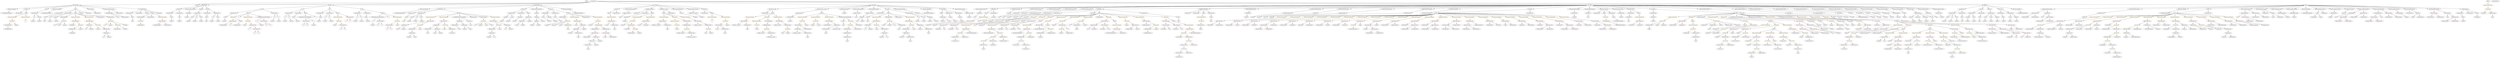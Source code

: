 strict digraph {
	graph [bb="0,0,37582,1044"];
	node [label="\N"];
	Enter	[height=0.5,
		pos="8962,1026",
		width=0.83628];
	Identifier__owner_1	[color=black,
		height=0.5,
		label=_owner,
		pos="7854,594",
		width=1.0719];
	ExpressionStatement_Unnamed_43	[color=orange,
		height=0.5,
		label=ExpressionStatement,
		pos="19469,738",
		width=2.458];
	BinaryOperation_Unnamed_56	[color=brown,
		height=0.5,
		label=BinaryOperation,
		pos="18453,666",
		width=1.9867];
	ExpressionStatement_Unnamed_43 -> BinaryOperation_Unnamed_56	[pos="e,18518,673.65 19407,724.88 19395,722.99 19383,721.25 19372,720 19048,683.78 18964,706.85 18639,684 18603,681.47 18563,677.92 18529,\
674.72"];
	IndexAccess_Unnamed_11	[color=black,
		height=0.5,
		label=IndexAccess,
		pos="6146,594",
		width=1.6402];
	Identifier__from_1	[color=black,
		height=0.5,
		label=_from,
		pos="6004,522",
		width=0.93331];
	IndexAccess_Unnamed_11 -> Identifier__from_1	[pos="e,6027.9,534.81 6115.9,578.15 6093.1,566.95 6061.9,551.56 6038.2,539.88"];
	Identifier_balances_7	[color=black,
		height=0.5,
		label=balances,
		pos="6098,522",
		width=1.1828];
	IndexAccess_Unnamed_11 -> Identifier_balances_7	[pos="e,6109.5,539.79 6134.4,576.05 6128.8,567.97 6122.1,558.12 6115.9,549.11"];
	IfStatement_Unnamed_10	[color=orange,
		height=0.5,
		label=IfStatement,
		pos="15672,738",
		width=1.4739];
	BinaryOperation_Unnamed_125	[color=brown,
		height=0.5,
		label=BinaryOperation,
		pos="15140,666",
		width=1.9867];
	IfStatement_Unnamed_10 -> BinaryOperation_Unnamed_125	[pos="e,15191,678.87 15633,725.24 15626,723.25 15618,721.38 15610,720 15439,688.87 15392,710.14 15220,684 15214,683.14 15208,682.13 15203,\
681.05"];
	Block_Unnamed_35	[color=black,
		height=0.5,
		label=Block,
		pos="15262,666",
		width=0.90558];
	IfStatement_Unnamed_10 -> Block_Unnamed_35	[pos="e,15286,678.38 15633,725.39 15626,723.38 15618,721.47 15610,720 15475,693.76 15436,718.64 15303,684 15301,683.48 15299,682.89 15297,\
682.24"];
	Identifier_totalMintAmount_2	[color=black,
		height=0.5,
		label=totalMintAmount,
		pos="17360,594",
		width=2.0422];
	ElementaryTypeName_uint_4	[color=black,
		height=0.5,
		label=uint,
		pos="33679,738",
		width=0.75];
	FunctionCall_Unnamed_32	[color=orange,
		height=0.5,
		label=FunctionCall,
		pos="30739,594",
		width=1.6125];
	Identifier_summSupporters	[color=black,
		height=0.5,
		label=summSupporters,
		pos="30577,522",
		width=2.0699];
	FunctionCall_Unnamed_32 -> Identifier_summSupporters	[pos="e,30612,538.24 30706,578.83 30682,568.43 30649,554.16 30622,542.66"];
	MemberAccess_Unnamed_28	[color=black,
		height=0.5,
		label=MemberAccess,
		pos="30739,522",
		width=1.9174];
	FunctionCall_Unnamed_32 -> MemberAccess_Unnamed_28	[pos="e,30739,540.1 30739,575.7 30739,568.41 30739,559.73 30739,551.54"];
	StateVariableDeclaration_Unnamed_33	[color=black,
		height=0.5,
		label=StateVariableDeclaration,
		pos="14849,882",
		width=2.8184];
	VariableDeclaration_mintStart2	[color=black,
		height=0.5,
		label=mintStart2,
		pos="14832,810",
		width=1.3491];
	StateVariableDeclaration_Unnamed_33 -> VariableDeclaration_mintStart2	[pos="e,14836,828.1 14845,863.7 14843,856.32 14841,847.52 14839,839.25"];
	Identifier_msg_7	[color=black,
		height=0.5,
		label=msg,
		pos="6966,522",
		width=0.75];
	ElementaryTypeName_uint256_10	[color=black,
		height=0.5,
		label=uint256,
		pos="3371,666",
		width=1.0442];
	ExpressionStatement_Unnamed_1	[color=orange,
		height=0.5,
		label=ExpressionStatement,
		pos="5118,738",
		width=2.458];
	FunctionCall_Unnamed_1	[color=orange,
		height=0.5,
		label=FunctionCall,
		pos="5119,666",
		width=1.6125];
	ExpressionStatement_Unnamed_1 -> FunctionCall_Unnamed_1	[pos="e,5118.7,684.1 5118.2,719.7 5118.3,712.41 5118.4,703.73 5118.6,695.54"];
	Identifier__value_1	[color=black,
		height=0.5,
		label=_value,
		pos="13305,522",
		width=0.96103];
	Mapping_Unnamed	[color=black,
		height=0.5,
		label=Mapping,
		pos="14089,738",
		width=1.2105];
	ElementaryTypeName_address_11	[color=black,
		height=0.5,
		label=address,
		pos="14088,666",
		width=1.0996];
	Mapping_Unnamed -> ElementaryTypeName_address_11	[pos="e,14088,684.1 14089,719.7 14089,712.41 14088,703.73 14088,695.54"];
	ElementaryTypeName_uint256_24	[color=black,
		height=0.5,
		label=uint256,
		pos="14183,666",
		width=1.0442];
	Mapping_Unnamed -> ElementaryTypeName_uint256_24	[pos="e,14163,681.68 14109,721.81 14122,712.05 14140,699.22 14154,688.42"];
	Identifier_a_5	[color=black,
		height=0.5,
		label=a,
		pos="5227,666",
		width=0.75];
	NumberLiteral_Unnamed_4	[color=black,
		height=0.5,
		label=NumberLiteral,
		pos="9564,450",
		width=1.765];
	Mapping_Unnamed_2	[color=black,
		height=0.5,
		label=Mapping,
		pos="8118,738",
		width=1.2105];
	Mapping_Unnamed_3	[color=black,
		height=0.5,
		label=Mapping,
		pos="8112,666",
		width=1.2105];
	Mapping_Unnamed_2 -> Mapping_Unnamed_3	[pos="e,8113.4,684.1 8116.5,719.7 8115.9,712.41 8115.1,703.73 8114.4,695.54"];
	ElementaryTypeName_address_17	[color=black,
		height=0.5,
		label=address,
		pos="8213,666",
		width=1.0996];
	Mapping_Unnamed_2 -> ElementaryTypeName_address_17	[pos="e,8192.7,681.92 8138.6,721.81 8151.7,712.11 8169,699.39 8183.6,688.64"];
	EmitStatement_Unnamed_3	[color=black,
		height=0.5,
		label=EmitStatement,
		pos="959.97,738",
		width=1.7788];
	FunctionCall_Unnamed_28	[color=orange,
		height=0.5,
		label=FunctionCall,
		pos="956.97,666",
		width=1.6125];
	EmitStatement_Unnamed_3 -> FunctionCall_Unnamed_28	[pos="e,957.7,684.1 959.23,719.7 958.92,712.41 958.54,703.73 958.19,695.54"];
	Identifier__to	[color=black,
		height=0.5,
		label=_to,
		pos="13122,522",
		width=0.75];
	Identifier__from_3	[color=black,
		height=0.5,
		label=_from,
		pos="6584,450",
		width=0.93331];
	ExpressionStatement_Unnamed_93	[color=orange,
		height=0.5,
		label=ExpressionStatement,
		pos="18180,738",
		width=2.458];
	FunctionCall_Unnamed_84	[color=orange,
		height=0.5,
		label=FunctionCall,
		pos="18176,666",
		width=1.6125];
	ExpressionStatement_Unnamed_93 -> FunctionCall_Unnamed_84	[pos="e,18177,684.1 18179,719.7 18179,712.41 18178,703.73 18178,695.54"];
	ExpressionStatement_Unnamed_64	[color=orange,
		height=0.5,
		label=ExpressionStatement,
		pos="37408,954",
		width=2.458];
	FunctionCall_Unnamed_43	[color=orange,
		height=0.5,
		label=FunctionCall,
		pos="37408,882",
		width=1.6125];
	ExpressionStatement_Unnamed_64 -> FunctionCall_Unnamed_43	[pos="e,37408,900.1 37408,935.7 37408,928.41 37408,919.73 37408,911.54"];
	MemberAccess_Unnamed_57	[color=black,
		height=0.5,
		label=MemberAccess,
		pos="24883,594",
		width=1.9174];
	Identifier_token_1	[color=black,
		height=0.5,
		label=token,
		pos="24883,522",
		width=0.864];
	MemberAccess_Unnamed_57 -> Identifier_token_1	[pos="e,24883,540.1 24883,575.7 24883,568.41 24883,559.73 24883,551.54"];
	MemberAccess_Unnamed_14	[color=black,
		height=0.5,
		label=MemberAccess,
		pos="7481,522",
		width=1.9174];
	IndexAccess_Unnamed_10	[color=black,
		height=0.5,
		label=IndexAccess,
		pos="7481,450",
		width=1.6402];
	MemberAccess_Unnamed_14 -> IndexAccess_Unnamed_10	[pos="e,7481,468.1 7481,503.7 7481,496.41 7481,487.73 7481,479.54"];
	Block_Unnamed_8	[color=black,
		height=0.5,
		label=Block,
		pos="14269,810",
		width=0.90558];
	IndexAccess_Unnamed_6	[color=black,
		height=0.5,
		label=IndexAccess,
		pos="14281,738",
		width=1.6402];
	Block_Unnamed_8 -> IndexAccess_Unnamed_6	[pos="e,14278,756.1 14272,791.7 14273,784.32 14275,775.52 14276,767.25"];
	ExpressionStatement_Unnamed_12	[color=orange,
		height=0.5,
		label=ExpressionStatement,
		pos="6545,738",
		width=2.458];
	BinaryOperation_Unnamed_16	[color=brown,
		height=0.5,
		label=BinaryOperation,
		pos="6545,666",
		width=1.9867];
	ExpressionStatement_Unnamed_12 -> BinaryOperation_Unnamed_16	[pos="e,6545,684.1 6545,719.7 6545,712.41 6545,703.73 6545,695.54"];
	ElementaryTypeName_uint	[color=black,
		height=0.5,
		label=uint,
		pos="12974,738",
		width=0.75];
	MemberAccess_Unnamed_9	[color=black,
		height=0.5,
		label=MemberAccess,
		pos="12838,522",
		width=1.9174];
	MemberAccess_Unnamed_10	[color=black,
		height=0.5,
		label=MemberAccess,
		pos="12838,450",
		width=1.9174];
	MemberAccess_Unnamed_9 -> MemberAccess_Unnamed_10	[pos="e,12838,468.1 12838,503.7 12838,496.41 12838,487.73 12838,479.54"];
	NumberLiteral_Unnamed_5	[color=black,
		height=0.5,
		label=NumberLiteral,
		pos="1773,522",
		width=1.765];
	ParameterList_Unnamed_45	[color=black,
		height=0.5,
		label=ParameterList,
		pos="36982,810",
		width=1.7095];
	Parameter_None_14	[color=black,
		height=0.5,
		label=None,
		pos="37031,738",
		width=0.85014];
	ParameterList_Unnamed_45 -> Parameter_None_14	[pos="e,37020,754.83 36994,792.05 37000,783.65 37007,773.32 37013,764.02"];
	NumberLiteral_Unnamed_51	[color=black,
		height=0.5,
		label=NumberLiteral,
		pos="21540,522",
		width=1.765];
	Identifier_mintAmount2_2	[color=black,
		height=0.5,
		label=mintAmount2,
		pos="15403,234",
		width=1.6957];
	NumberLiteral_Unnamed_57	[color=black,
		height=0.5,
		label=NumberLiteral,
		pos="22508,594",
		width=1.765];
	Identifier_now_3	[color=black,
		height=0.5,
		label=now,
		pos="27646,450",
		width=0.75];
	NumberLiteral_Unnamed_11	[color=black,
		height=0.5,
		label=NumberLiteral,
		pos="33949,738",
		width=1.765];
	Identifier_assert_1	[color=black,
		height=0.5,
		label=assert,
		pos="5058,594",
		width=0.89172];
	Identifier__allowance	[color=black,
		height=0.5,
		label=_allowance,
		pos="6852,450",
		width=1.4462];
	FunctionCall_Unnamed_21	[color=orange,
		height=0.5,
		label=FunctionCall,
		pos="10733,522",
		width=1.6125];
	Identifier_this_1	[color=black,
		height=0.5,
		label=this,
		pos="10690,450",
		width=0.75];
	FunctionCall_Unnamed_21 -> Identifier_this_1	[pos="e,10700,466.83 10723,504.05 10718,495.82 10711,485.76 10706,476.61"];
	ElementaryTypeName_address_26	[color=black,
		height=0.5,
		label=address,
		pos="10775,450",
		width=1.0996];
	FunctionCall_Unnamed_21 -> ElementaryTypeName_address_26	[pos="e,10765,467.79 10743,504.05 10748,496.06 10754,486.33 10759,477.4"];
	MemberAccess_Unnamed_34	[color=black,
		height=0.5,
		label=MemberAccess,
		pos="31756,378",
		width=1.9174];
	FunctionCall_Unnamed_39	[color=orange,
		height=0.5,
		label=FunctionCall,
		pos="31756,306",
		width=1.6125];
	MemberAccess_Unnamed_34 -> FunctionCall_Unnamed_39	[pos="e,31756,324.1 31756,359.7 31756,352.41 31756,343.73 31756,335.54"];
	Identifier__rateICO	[color=black,
		height=0.5,
		label=_rateICO,
		pos="14103,594",
		width=1.266];
	NumberLiteral_Unnamed_16	[color=black,
		height=0.5,
		label=NumberLiteral,
		pos="35173,666",
		width=1.765];
	Identifier_mintAmount1_2	[color=black,
		height=0.5,
		label=mintAmount1,
		pos="14465,306",
		width=1.6957];
	ModifierInvocation_onlyOwner	[color=black,
		height=0.5,
		label=onlyOwner,
		pos="9635,810",
		width=1.4323];
	ElementaryTypeName_uint_7	[color=black,
		height=0.5,
		label=uint,
		pos="36794,738",
		width=0.75];
	Identifier_rateICO_1	[color=black,
		height=0.5,
		label=rateICO,
		pos="14207,594",
		width=1.1274];
	ElementaryTypeName_uint256_45	[color=black,
		height=0.5,
		label=uint256,
		pos="28167,738",
		width=1.0442];
	FunctionDefinition_setRateICO	[color=black,
		height=0.5,
		label=setRateICO,
		pos="15048,882",
		width=1.5155];
	Block_Unnamed_23	[color=black,
		height=0.5,
		label=Block,
		pos="14934,810",
		width=0.90558];
	FunctionDefinition_setRateICO -> Block_Unnamed_23	[pos="e,14955,823.98 15023,865.64 15006,855.11 14983,841.08 14965,829.87"];
	ParameterList_Unnamed_49	[color=black,
		height=0.5,
		label=ParameterList,
		pos="15048,810",
		width=1.7095];
	FunctionDefinition_setRateICO -> ParameterList_Unnamed_49	[pos="e,15048,828.1 15048,863.7 15048,856.41 15048,847.73 15048,839.54"];
	ElementaryTypeName_uint256_7	[color=black,
		height=0.5,
		label=uint256,
		pos="29926,666",
		width=1.0442];
	Identifier_now_5	[color=black,
		height=0.5,
		label=now,
		pos="16498,522",
		width=0.75];
	NumberLiteral_Unnamed_58	[color=black,
		height=0.5,
		label=NumberLiteral,
		pos="20194,594",
		width=1.765];
	Identifier_summEccles_1	[color=black,
		height=0.5,
		label=summEccles,
		pos="31756,90",
		width=1.5986];
	Identifier_backAmount	[color=black,
		height=0.5,
		label=backAmount,
		pos="28758,306",
		width=1.6264];
	Block_Unnamed_12	[color=black,
		height=0.5,
		label=Block,
		pos="9223,810",
		width=0.90558];
	ExpressionStatement_Unnamed_16	[color=orange,
		height=0.5,
		label=ExpressionStatement,
		pos="9275,738",
		width=2.458];
	Block_Unnamed_12 -> ExpressionStatement_Unnamed_16	[pos="e,9262.1,756.29 9234.8,793.12 9240.9,784.89 9248.5,774.62 9255.5,765.26"];
	ElementaryTypeName_address_18	[color=black,
		height=0.5,
		label=address,
		pos="8055,594",
		width=1.0996];
	FunctionDefinition_mul	[color=black,
		height=0.5,
		label=mul,
		pos="3924,882",
		width=0.75];
	ParameterList_Unnamed_13	[color=black,
		height=0.5,
		label=ParameterList,
		pos="3501,810",
		width=1.7095];
	FunctionDefinition_mul -> ParameterList_Unnamed_13	[pos="e,3553.6,819.71 3897.8,876.67 3832.2,865.82 3659.2,837.18 3564.7,821.55"];
	Block_Unnamed	[color=black,
		height=0.5,
		label=Block,
		pos="3729,810",
		width=0.90558];
	FunctionDefinition_mul -> Block_Unnamed	[pos="e,3755.7,820.59 3900.4,872.56 3867.2,860.62 3806.1,838.67 3766.5,824.47"];
	ParameterList_Unnamed_12	[color=black,
		height=0.5,
		label=ParameterList,
		pos="4119,810",
		width=1.7095];
	FunctionDefinition_mul -> ParameterList_Unnamed_12	[pos="e,4081.3,824.51 3947.5,872.56 3977.9,861.65 4031.5,842.41 4070.7,828.34"];
	FunctionCall_Unnamed_71	[color=orange,
		height=0.5,
		label=FunctionCall,
		pos="14539,450",
		width=1.6125];
	MemberAccess_Unnamed_62	[color=black,
		height=0.5,
		label=MemberAccess,
		pos="14465,378",
		width=1.9174];
	FunctionCall_Unnamed_71 -> MemberAccess_Unnamed_62	[pos="e,14483,395.71 14521,432.41 14512,423.76 14501,413 14491,403.42"];
	Identifier_mintAmount2_1	[color=black,
		height=0.5,
		label=mintAmount2,
		pos="14613,378",
		width=1.6957];
	FunctionCall_Unnamed_71 -> Identifier_mintAmount2_1	[pos="e,14595,395.71 14557,432.41 14566,423.76 14577,413 14587,403.42"];
	ParameterList_Unnamed_7	[color=black,
		height=0.5,
		label=ParameterList,
		pos="29430,810",
		width=1.7095];
	Parameter_value_1	[color=black,
		height=0.5,
		label=value,
		pos="29346,738",
		width=0.82242];
	ParameterList_Unnamed_7 -> Parameter_value_1	[pos="e,29363,753.02 29410,792.76 29399,783.08 29384,770.67 29371,760.22"];
	Parameter_to_1	[color=black,
		height=0.5,
		label=to,
		pos="29421,738",
		width=0.75];
	ParameterList_Unnamed_7 -> Parameter_to_1	[pos="e,29423,756.1 29428,791.7 29427,784.32 29426,775.52 29425,767.25"];
	Parameter_from	[color=black,
		height=0.5,
		label=from,
		pos="29495,738",
		width=0.7947];
	ParameterList_Unnamed_7 -> Parameter_from	[pos="e,29481,754.04 29445,792.41 29454,783.41 29464,772.13 29473,762.26"];
	IndexAccess_Unnamed_18	[color=black,
		height=0.5,
		label=IndexAccess,
		pos="8724,522",
		width=1.6402];
	Identifier_allowed_3	[color=black,
		height=0.5,
		label=allowed,
		pos="8616,450",
		width=1.0858];
	IndexAccess_Unnamed_18 -> Identifier_allowed_3	[pos="e,8637.9,465.23 8699.7,505.29 8684.2,495.25 8664,482.13 8647.3,471.3"];
	MemberAccess_Unnamed_19	[color=black,
		height=0.5,
		label=MemberAccess,
		pos="8742,450",
		width=1.9174];
	IndexAccess_Unnamed_18 -> MemberAccess_Unnamed_19	[pos="e,8737.6,468.1 8728.4,503.7 8730.3,496.32 8732.6,487.52 8734.7,479.25"];
	BinaryOperation_Unnamed_8	[color=brown,
		height=0.5,
		label=BinaryOperation,
		pos="5915,594",
		width=1.9867];
	Identifier_c_3	[color=black,
		height=0.5,
		label=c,
		pos="5848,522",
		width=0.75];
	BinaryOperation_Unnamed_8 -> Identifier_c_3	[pos="e,5861.8,537.42 5898.8,576.05 5890,566.92 5879.1,555.52 5869.6,545.63"];
	Identifier_a_7	[color=black,
		height=0.5,
		label=a,
		pos="5920,522",
		width=0.75];
	BinaryOperation_Unnamed_8 -> Identifier_a_7	[pos="e,5918.7,540.1 5916.2,575.7 5916.7,568.41 5917.3,559.73 5917.9,551.54"];
	Block_Unnamed_27	[color=black,
		height=0.5,
		label=Block,
		pos="28571,666",
		width=0.90558];
	ExpressionStatement_Unnamed_67	[color=orange,
		height=0.5,
		label=ExpressionStatement,
		pos="28612,594",
		width=2.458];
	Block_Unnamed_27 -> ExpressionStatement_Unnamed_67	[pos="e,28602,611.96 28581,648.41 28585,640.42 28591,630.64 28596,621.64"];
	IfStatement_Unnamed_5	[color=orange,
		height=0.5,
		label=IfStatement,
		pos="28772,594",
		width=1.4739];
	Block_Unnamed_27 -> IfStatement_Unnamed_5	[pos="e,28734,606.86 28596,654.28 28601,652.13 28607,649.94 28612,648 28649,634.3 28691,620.4 28723,610.27"];
	IfStatement_Unnamed_4	[color=orange,
		height=0.5,
		label=IfStatement,
		pos="29086,594",
		width=1.4739];
	Block_Unnamed_27 -> IfStatement_Unnamed_4	[pos="e,29035,598.9 28595,653.6 28601,651.44 28606,649.42 28612,648 28688,628.34 28913,608.63 29023,599.8"];
	ExpressionStatement_Unnamed_71	[color=orange,
		height=0.5,
		label=ExpressionStatement,
		pos="29457,594",
		width=2.458];
	Block_Unnamed_27 -> ExpressionStatement_Unnamed_71	[pos="e,29373,599.92 28595,653.57 28600,651.36 28606,649.32 28612,648 28630,643.82 29144,613.34 29361,600.59"];
	FunctionCall_Unnamed_65	[color=orange,
		height=0.5,
		label=FunctionCall,
		pos="28296,666",
		width=1.6125];
	Identifier_weiAmount_7	[color=black,
		height=0.5,
		label=weiAmount,
		pos="28296,594",
		width=1.4739];
	FunctionCall_Unnamed_65 -> Identifier_weiAmount_7	[pos="e,28296,612.1 28296,647.7 28296,640.41 28296,631.73 28296,623.54"];
	MemberAccess_Unnamed_58	[color=black,
		height=0.5,
		label=MemberAccess,
		pos="28436,594",
		width=1.9174];
	FunctionCall_Unnamed_65 -> MemberAccess_Unnamed_58	[pos="e,28405,610.31 28326,650.15 28346,640.04 28373,626.51 28395,615.39"];
	BinaryOperation_Unnamed_129	[color=brown,
		height=0.5,
		label=BinaryOperation,
		pos="15628,666",
		width=1.9867];
	BinaryOperation_Unnamed_130	[color=brown,
		height=0.5,
		label=BinaryOperation,
		pos="15236,594",
		width=1.9867];
	BinaryOperation_Unnamed_129 -> BinaryOperation_Unnamed_130	[pos="e,15288,606.57 15576,653.43 15566,651.53 15557,649.64 15548,648 15445,629.15 15419,630.85 15316,612 15311,611.03 15305,609.97 15300,\
608.87"];
	BinaryOperation_Unnamed_131	[color=brown,
		height=0.5,
		label=BinaryOperation,
		pos="15397,594",
		width=1.9867];
	BinaryOperation_Unnamed_129 -> BinaryOperation_Unnamed_131	[pos="e,15441,608.46 15583,651.5 15546,640.17 15492,623.93 15452,611.77"];
	Identifier__to_7	[color=black,
		height=0.5,
		label=_to,
		pos="1564,378",
		width=0.75];
	InheritanceSpecifier_Unnamed_4	[color=black,
		height=0.5,
		label=InheritanceSpecifier,
		pos="171.97,882",
		width=2.3333];
	UserDefinedTypeName_Unnamed_4	[color=black,
		height=0.5,
		label=UserDefinedTypeName,
		pos="97.969,810",
		width=2.7214];
	InheritanceSpecifier_Unnamed_4 -> UserDefinedTypeName_Unnamed_4	[pos="e,115.97,828.03 154.06,864.05 145.12,855.61 134.15,845.22 124.28,835.89"];
	BinaryOperation_Unnamed_64	[color=brown,
		height=0.5,
		label=BinaryOperation,
		pos="22004,666",
		width=1.9867];
	BinaryOperation_Unnamed_65	[color=brown,
		height=0.5,
		label=BinaryOperation,
		pos="21842,594",
		width=1.9867];
	BinaryOperation_Unnamed_64 -> BinaryOperation_Unnamed_65	[pos="e,21877,610.11 21969,649.98 21945,639.64 21913,625.79 21887,614.58"];
	Identifier_maxAmountICO	[color=black,
		height=0.5,
		label=maxAmountICO,
		pos="22004,594",
		width=2.0145];
	BinaryOperation_Unnamed_64 -> Identifier_maxAmountICO	[pos="e,22004,612.1 22004,647.7 22004,640.41 22004,631.73 22004,623.54"];
	Identifier_maxAmountPreICO_2	[color=black,
		height=0.5,
		label=maxAmountPreICO,
		pos="29566,306",
		width=2.361];
	Identifier_mintStart1_1	[color=black,
		height=0.5,
		label=mintStart1,
		pos="16711,522",
		width=1.3491];
	NumberLiteral_Unnamed_24	[color=black,
		height=0.5,
		label=NumberLiteral,
		pos="35624,666",
		width=1.765];
	NumberLiteral_Unnamed_45	[color=black,
		height=0.5,
		label=NumberLiteral,
		pos="19414,594",
		width=1.765];
	MemberAccess_Unnamed_62 -> Identifier_mintAmount1_2	[pos="e,14465,324.1 14465,359.7 14465,352.41 14465,343.73 14465,335.54"];
	ElementaryTypeName_string_1	[color=black,
		height=0.5,
		label=string,
		pos="34207,738",
		width=0.864];
	NumberLiteral_Unnamed_55	[color=black,
		height=0.5,
		label=NumberLiteral,
		pos="21240,522",
		width=1.765];
	Parameter__to_3	[color=black,
		height=0.5,
		label=_to,
		pos="15470,738",
		width=0.75];
	ElementaryTypeName_address_42	[color=black,
		height=0.5,
		label=address,
		pos="14918,666",
		width=1.0996];
	Parameter__to_3 -> ElementaryTypeName_address_42	[pos="e,14947,678.68 15450,725.78 15445,723.5 15439,721.38 15434,720 15232,666.58 15170,727.2 14966,684 14963,683.44 14961,682.78 14958,\
682.04"];
	Parameter_None_7	[color=black,
		height=0.5,
		label=None,
		pos="4837,738",
		width=0.85014];
	ElementaryTypeName_uint256_18	[color=black,
		height=0.5,
		label=uint256,
		pos="4819,666",
		width=1.0442];
	Parameter_None_7 -> ElementaryTypeName_uint256_18	[pos="e,4823.4,684.1 4832.5,719.7 4830.6,712.32 4828.4,703.52 4826.2,695.25"];
	Identifier_weiAmount_5	[color=black,
		height=0.5,
		label=weiAmount,
		pos="26371,306",
		width=1.4739];
	ElementaryTypeName_uint256_34	[color=black,
		height=0.5,
		label=uint256,
		pos="35265,810",
		width=1.0442];
	Identifier_summEccles	[color=black,
		height=0.5,
		label=summEccles,
		pos="33445,522",
		width=1.5986];
	NumberLiteral_Unnamed_21	[color=black,
		height=0.5,
		label=NumberLiteral,
		pos="36766,666",
		width=1.765];
	BinaryOperation_Unnamed_83	[color=brown,
		height=0.5,
		label=BinaryOperation,
		pos="22736,666",
		width=1.9867];
	Identifier_wallet	[color=black,
		height=0.5,
		label=wallet,
		pos="22736,594",
		width=0.87786];
	BinaryOperation_Unnamed_83 -> Identifier_wallet	[pos="e,22736,612.1 22736,647.7 22736,640.41 22736,631.73 22736,623.54"];
	NumberLiteral_Unnamed_62	[color=black,
		height=0.5,
		label=NumberLiteral,
		pos="22849,594",
		width=1.765];
	BinaryOperation_Unnamed_83 -> NumberLiteral_Unnamed_62	[pos="e,22824,610.74 22762,648.94 22777,639.36 22797,627.06 22814,616.63"];
	Identifier_addressSupporters	[color=black,
		height=0.5,
		label=addressSupporters,
		pos="33977,594",
		width=2.2501];
	Identifier__value_2	[color=black,
		height=0.5,
		label=_value,
		pos="13404,594",
		width=0.96103];
	IfStatement_Unnamed_13	[color=orange,
		height=0.5,
		label=IfStatement,
		pos="15796,738",
		width=1.4739];
	BinaryOperation_Unnamed_137	[color=brown,
		height=0.5,
		label=BinaryOperation,
		pos="15384,666",
		width=1.9867];
	IfStatement_Unnamed_13 -> BinaryOperation_Unnamed_137	[pos="e,15436,678.65 15757,725.4 15749,723.41 15741,721.51 15734,720 15615,695.94 15583,704.6 15464,684 15458,683.04 15453,681.98 15447,\
680.85"];
	Block_Unnamed_38	[color=black,
		height=0.5,
		label=Block,
		pos="15506,666",
		width=0.90558];
	IfStatement_Unnamed_13 -> Block_Unnamed_38	[pos="e,15530,678.07 15756,725.66 15749,723.67 15741,721.7 15734,720 15652,700.8 15628,708.33 15547,684 15545,683.41 15543,682.76 15541,\
682.07"];
	ElementaryTypeName_bool_11	[color=black,
		height=0.5,
		label=bool,
		pos="18330,666",
		width=0.76697];
	ParameterList_Unnamed_17	[color=black,
		height=0.5,
		label=ParameterList,
		pos="4839,810",
		width=1.7095];
	ParameterList_Unnamed_17 -> Parameter_None_7	[pos="e,4837.5,756.1 4838.5,791.7 4838.3,784.41 4838,775.73 4837.8,767.54"];
	MemberAccess_Unnamed_15	[color=black,
		height=0.5,
		label=MemberAccess,
		pos="6228,522",
		width=1.9174];
	IndexAccess_Unnamed_12	[color=black,
		height=0.5,
		label=IndexAccess,
		pos="6228,450",
		width=1.6402];
	MemberAccess_Unnamed_15 -> IndexAccess_Unnamed_12	[pos="e,6228,468.1 6228,503.7 6228,496.41 6228,487.73 6228,479.54"];
	NumberLiteral_Unnamed_23	[color=black,
		height=0.5,
		label=NumberLiteral,
		pos="36540,738",
		width=1.765];
	VariableDeclaration_endPreICO	[color=black,
		height=0.5,
		label=endPreICO,
		pos="26930,810",
		width=1.4739];
	ElementaryTypeName_uint256_39	[color=black,
		height=0.5,
		label=uint256,
		pos="27673,738",
		width=1.0442];
	VariableDeclaration_endPreICO -> ElementaryTypeName_uint256_39	[pos="e,27646,750.52 26982,805.88 27133,796.71 27565,769.63 27627,756 27630,755.43 27632,754.75 27635,753.99"];
	ElementaryTypeName_uint_15	[color=black,
		height=0.5,
		label=uint,
		pos="14833,666",
		width=0.75];
	BinaryOperation_Unnamed_97	[color=brown,
		height=0.5,
		label=BinaryOperation,
		pos="29086,378",
		width=1.9867];
	FunctionCall_Unnamed_50	[color=orange,
		height=0.5,
		label=FunctionCall,
		pos="29054,306",
		width=1.6125];
	BinaryOperation_Unnamed_97 -> FunctionCall_Unnamed_50	[pos="e,29062,324.1 29078,359.7 29075,352.07 29070,342.92 29066,334.4"];
	Identifier_tokens_3	[color=black,
		height=0.5,
		label=tokens,
		pos="29165,306",
		width=0.97489];
	BinaryOperation_Unnamed_97 -> Identifier_tokens_3	[pos="e,29148,322.04 29105,360.41 29115,351.22 29128,339.67 29139,329.66"];
	Identifier_now_12	[color=black,
		height=0.5,
		label=now,
		pos="14809,594",
		width=0.75];
	BinaryOperation_Unnamed_137 -> Identifier_now_12	[pos="e,14829,606.22 15333,653.11 15323,651.18 15313,649.36 15304,648 15101,618.67 15043,664.55 14845,612 14843,611.57 14842,611.06 14840,\
610.5"];
	Identifier_mintStart5_2	[color=black,
		height=0.5,
		label=mintStart5,
		pos="14903,594",
		width=1.3491];
	BinaryOperation_Unnamed_137 -> Identifier_mintStart5_2	[pos="e,14939,606.54 15332,653.23 15323,651.3 15313,649.47 15304,648 15153,624.04 15111,641.68 14961,612 14957,611.26 14953,610.38 14949,\
609.42"];
	ParameterList_Unnamed_37	[color=black,
		height=0.5,
		label=ParameterList,
		pos="1463,810",
		width=1.7095];
	ParameterList_Unnamed_24	[color=black,
		height=0.5,
		label=ParameterList,
		pos="14381,810",
		width=1.7095];
	Parameter__owner	[color=black,
		height=0.5,
		label=_owner,
		pos="14437,738",
		width=1.0719];
	ParameterList_Unnamed_24 -> Parameter__owner	[pos="e,14424,755.31 14395,792.05 14401,783.68 14409,773.4 14417,764.13"];
	VariableDeclaration_addressEccles	[color=black,
		height=0.5,
		label=addressEccles,
		pos="32064,810",
		width=1.7788];
	ElementaryTypeName_address_33	[color=black,
		height=0.5,
		label=address,
		pos="31450,738",
		width=1.0996];
	VariableDeclaration_addressEccles -> ElementaryTypeName_address_33	[pos="e,31479,750.5 32000,807.99 31895,805.21 31678,794.82 31499,756 31496,755.39 31493,754.67 31490,753.87"];
	BinaryOperation_Unnamed_78	[color=brown,
		height=0.5,
		label=BinaryOperation,
		pos="22508,666",
		width=1.9867];
	BinaryOperation_Unnamed_78 -> NumberLiteral_Unnamed_57	[pos="e,22508,612.1 22508,647.7 22508,640.41 22508,631.73 22508,623.54"];
	Identifier_mintStart1	[color=black,
		height=0.5,
		label=mintStart1,
		pos="22638,594",
		width=1.3491];
	BinaryOperation_Unnamed_78 -> Identifier_mintStart1	[pos="e,22611,609.46 22537,649.29 22556,639.13 22581,625.82 22601,614.91"];
	VariableDeclaration_c	[color=black,
		height=0.5,
		label=c,
		pos="3854,666",
		width=0.75];
	ElementaryTypeName_uint256_11	[color=black,
		height=0.5,
		label=uint256,
		pos="3929,594",
		width=1.0442];
	VariableDeclaration_c -> ElementaryTypeName_uint256_11	[pos="e,3912.2,610.61 3869.1,650.83 3879.1,641.54 3892.4,629.16 3903.9,618.42"];
	Identifier_require_7	[color=black,
		height=0.5,
		label=require,
		pos="28027,594",
		width=1.0026];
	MemberAccess_Unnamed_67	[color=black,
		height=0.5,
		label=MemberAccess,
		pos="17858,90",
		width=1.9174];
	Identifier_mintAmount1_4	[color=black,
		height=0.5,
		label=mintAmount1,
		pos="17858,18",
		width=1.6957];
	MemberAccess_Unnamed_67 -> Identifier_mintAmount1_4	[pos="e,17858,36.104 17858,71.697 17858,64.407 17858,55.726 17858,47.536"];
	ElementaryTypeName_uint256_14	[color=black,
		height=0.5,
		label=uint256,
		pos="4470,666",
		width=1.0442];
	ElementaryTypeName_address_4	[color=black,
		height=0.5,
		label=address,
		pos="30308,666",
		width=1.0996];
	VariableDeclaration_value_1	[color=black,
		height=0.5,
		label=value,
		pos="29931,738",
		width=0.82242];
	VariableDeclaration_value_1 -> ElementaryTypeName_uint256_7	[pos="e,29927,684.1 29930,719.7 29929,712.41 29929,703.73 29928,695.54"];
	MemberAccess_Unnamed_44	[color=black,
		height=0.5,
		label=MemberAccess,
		pos="29431,90",
		width=1.9174];
	Identifier_tokens_4	[color=black,
		height=0.5,
		label=tokens,
		pos="29431,18",
		width=0.97489];
	MemberAccess_Unnamed_44 -> Identifier_tokens_4	[pos="e,29431,36.104 29431,71.697 29431,64.407 29431,55.726 29431,47.536"];
	ContractDefinition_MintableToken	[color=black,
		height=0.5,
		label=MintableToken,
		pos="1131,954",
		width=1.8481];
	ContractDefinition_MintableToken -> InheritanceSpecifier_Unnamed_4	[pos="e,245.46,891.09 1066.2,949.45 930.77,941.85 608.14,922.85 337.97,900 311.57,897.77 282.84,894.96 256.82,892.27"];
	ModifierDefinition_canMint	[color=black,
		height=0.5,
		label=canMint,
		pos="387.97,882",
		width=1.1274];
	ContractDefinition_MintableToken -> ModifierDefinition_canMint	[pos="e,427.43,886.72 1068.9,947.15 925.01,933.6 570.91,900.24 438.78,887.79"];
	EventDefinition_Mint	[color=black,
		height=0.5,
		label=Mint,
		pos="620.97,882",
		width=0.76697];
	ContractDefinition_MintableToken -> EventDefinition_Mint	[pos="e,647.96,886.71 1072.5,944.97 967.03,930.5 747.88,900.42 659.32,888.26"];
	InheritanceSpecifier_Unnamed_5	[color=black,
		height=0.5,
		label=InheritanceSpecifier,
		pos="850.97,882",
		width=2.3333];
	ContractDefinition_MintableToken -> InheritanceSpecifier_Unnamed_5	[pos="e,904.32,896.34 1083.2,941.05 1036.9,929.48 966.42,911.86 915.25,899.07"];
	FunctionDefinition_mint	[color=black,
		height=0.5,
		label=mint,
		pos="1131,882",
		width=0.75];
	ContractDefinition_MintableToken -> FunctionDefinition_mint	[pos="e,1131,900.1 1131,935.7 1131,928.41 1131,919.73 1131,911.54"];
	EventDefinition_MintFinished	[color=black,
		height=0.5,
		label=MintFinished,
		pos="1448,882",
		width=1.6402];
	ContractDefinition_MintableToken -> EventDefinition_MintFinished	[pos="e,1401.1,893.36 1181.2,941.91 1237.9,929.38 1330.2,909.01 1389.9,895.81"];
	StateVariableDeclaration_Unnamed_9	[color=black,
		height=0.5,
		label=StateVariableDeclaration,
		pos="1654,882",
		width=2.8184];
	ContractDefinition_MintableToken -> StateVariableDeclaration_Unnamed_9	[pos="e,1574.7,893.61 1189.7,945.14 1280.7,932.96 1456.4,909.45 1563.6,895.1"];
	FunctionDefinition_finishMinting	[color=black,
		height=0.5,
		label=finishMinting,
		pos="2150,882",
		width=1.6264];
	ContractDefinition_MintableToken -> FunctionDefinition_finishMinting	[pos="e,2093.3,886.9 1194.7,948.62 1376.3,936.15 1895.2,900.5 2082,887.67"];
	FunctionCall_Unnamed_56	[color=orange,
		height=0.5,
		label=FunctionCall,
		pos="26021,306",
		width=1.6125];
	MemberAccess_Unnamed_49	[color=black,
		height=0.5,
		label=MemberAccess,
		pos="25945,234",
		width=1.9174];
	FunctionCall_Unnamed_56 -> MemberAccess_Unnamed_49	[pos="e,25963,251.71 26003,288.41 25994,279.76 25982,269 25971,259.42"];
	NumberLiteral_Unnamed_70	[color=black,
		height=0.5,
		label=NumberLiteral,
		pos="26096,234",
		width=1.765];
	FunctionCall_Unnamed_56 -> NumberLiteral_Unnamed_70	[pos="e,26078,251.71 26039,288.41 26048,279.76 26060,269 26070,259.42"];
	Identifier__to_5	[color=black,
		height=0.5,
		label=_to,
		pos="7211,594",
		width=0.75];
	Identifier_maxAmountICO_1	[color=black,
		height=0.5,
		label=maxAmountICO,
		pos="27364,450",
		width=2.0145];
	PragmaDirective_solidity	[color=black,
		height=0.5,
		label=solidity,
		pos="2949,954",
		width=1.0442];
	ParameterList_Unnamed_28	[color=black,
		height=0.5,
		label=ParameterList,
		pos="8313,810",
		width=1.7095];
	Parameter__value_2	[color=black,
		height=0.5,
		label=_value,
		pos="8262,738",
		width=0.96103];
	ParameterList_Unnamed_28 -> Parameter__value_2	[pos="e,8273.9,755.31 8300.6,792.05 8294.6,783.77 8287.2,773.62 8280.5,764.42"];
	Parameter__spender	[color=black,
		height=0.5,
		label=_spender,
		pos="8360,738",
		width=1.2521];
	ParameterList_Unnamed_28 -> Parameter__spender	[pos="e,8348.7,755.79 8324.3,792.05 8329.8,783.97 8336.4,774.12 8342.4,765.11"];
	NumberLiteral_Unnamed_38	[color=black,
		height=0.5,
		label=NumberLiteral,
		pos="19944,594",
		width=1.765];
	ExpressionStatement_Unnamed_34	[color=orange,
		height=0.5,
		label=ExpressionStatement,
		pos="31596,738",
		width=2.458];
	BinaryOperation_Unnamed_46	[color=brown,
		height=0.5,
		label=BinaryOperation,
		pos="31104,666",
		width=1.9867];
	ExpressionStatement_Unnamed_34 -> BinaryOperation_Unnamed_46	[pos="e,31167,674.71 31531,725.3 31521,723.45 31509,721.62 31499,720 31388,702.79 31258,686.04 31179,676.12"];
	Identifier__to_3	[color=black,
		height=0.5,
		label=_to,
		pos="7710,522",
		width=0.75];
	MemberAccess_Unnamed_12	[color=black,
		height=0.5,
		label=MemberAccess,
		pos="12514,522",
		width=1.9174];
	Identifier_msg_6	[color=black,
		height=0.5,
		label=msg,
		pos="12514,450",
		width=0.75];
	MemberAccess_Unnamed_12 -> Identifier_msg_6	[pos="e,12514,468.1 12514,503.7 12514,496.41 12514,487.73 12514,479.54"];
	Identifier_require_8	[color=black,
		height=0.5,
		label=require,
		pos="27609,594",
		width=1.0026];
	VariableDeclaration_to_1	[color=black,
		height=0.5,
		label=to,
		pos="498.97,738",
		width=0.75];
	ElementaryTypeName_address_29	[color=black,
		height=0.5,
		label=address,
		pos="484.97,666",
		width=1.0996];
	VariableDeclaration_to_1 -> ElementaryTypeName_address_29	[pos="e,488.39,684.1 495.51,719.7 494.03,712.32 492.27,703.52 490.62,695.25"];
	UsingForDeclaration_Unnamed_2	[color=black,
		height=0.5,
		label=UsingForDeclaration,
		pos="15300,882",
		width=2.4303];
	ElementaryTypeName_uint256_36	[color=black,
		height=0.5,
		label=uint256,
		pos="15275,810",
		width=1.0442];
	UsingForDeclaration_Unnamed_2 -> ElementaryTypeName_uint256_36	[pos="e,15281,828.1 15294,863.7 15291,856.15 15288,847.12 15285,838.68"];
	BinaryOperation_Unnamed_107	[color=brown,
		height=0.5,
		label=BinaryOperation,
		pos="27136,594",
		width=1.9867];
	BinaryOperation_Unnamed_109	[color=brown,
		height=0.5,
		label=BinaryOperation,
		pos="27187,522",
		width=1.9867];
	BinaryOperation_Unnamed_107 -> BinaryOperation_Unnamed_109	[pos="e,27175,539.79 27148,576.05 27154,567.89 27162,557.91 27168,548.82"];
	BinaryOperation_Unnamed_108	[color=brown,
		height=0.5,
		label=BinaryOperation,
		pos="27348,522",
		width=1.9867];
	BinaryOperation_Unnamed_107 -> BinaryOperation_Unnamed_108	[pos="e,27306,536.89 27178,579.09 27212,567.99 27259,552.4 27295,540.46"];
	ContractDefinition_ERC20Basic	[color=black,
		height=0.5,
		label=ERC20Basic,
		pos="3063,954",
		width=1.6264];
	FunctionDefinition_balanceOf	[color=black,
		height=0.5,
		label=balanceOf,
		pos="2684,882",
		width=1.3491];
	ContractDefinition_ERC20Basic -> FunctionDefinition_balanceOf	[pos="e,2720,894.42 3020.2,941.43 3012.2,939.46 3003.9,937.56 2996,936 2884.1,913.95 2853.4,924.1 2742,900 2738.4,899.22 2734.7,898.34 \
2731,897.4"];
	StateVariableDeclaration_Unnamed	[color=black,
		height=0.5,
		label=StateVariableDeclaration,
		pos="2852,882",
		width=2.8184];
	ContractDefinition_ERC20Basic -> StateVariableDeclaration_Unnamed	[pos="e,2898.5,898.45 3024.3,940.16 2992,929.46 2945.6,914.05 2909,901.93"];
	EventDefinition_Transfer	[color=black,
		height=0.5,
		label=Transfer,
		pos="3014,882",
		width=1.1689];
	ContractDefinition_ERC20Basic -> EventDefinition_Transfer	[pos="e,3025.4,899.31 3051.1,936.05 3045.4,927.85 3038.4,917.83 3032,908.71"];
	FunctionDefinition_transfer	[color=black,
		height=0.5,
		label=transfer,
		pos="3113,882",
		width=1.0719];
	ContractDefinition_ERC20Basic -> FunctionDefinition_transfer	[pos="e,3101.3,899.31 3075.1,936.05 3081,927.77 3088.2,917.62 3094.8,908.42"];
	Identifier_balances_6	[color=black,
		height=0.5,
		label=balances,
		pos="7437,378",
		width=1.1828];
	Identifier__to_6	[color=black,
		height=0.5,
		label=_to,
		pos="1286,522",
		width=0.75];
	NumberLiteral_Unnamed_48	[color=black,
		height=0.5,
		label=NumberLiteral,
		pos="24181,522",
		width=1.765];
	VariableDeclaration_success	[color=black,
		height=0.5,
		label=success,
		pos="12784,666",
		width=1.1135];
	ElementaryTypeName_bool_4	[color=black,
		height=0.5,
		label=bool,
		pos="12793,594",
		width=0.76697];
	VariableDeclaration_success -> ElementaryTypeName_bool_4	[pos="e,12791,612.1 12786,647.7 12787,640.32 12788,631.52 12789,623.25"];
	Identifier_mintStart3_2	[color=black,
		height=0.5,
		label=mintStart3,
		pos="15172,522",
		width=1.3491];
	Identifier_totalMintAmount_3	[color=black,
		height=0.5,
		label=totalMintAmount,
		pos="17380,450",
		width=2.0422];
	VariableDeclaration_maxAmountICO	[color=black,
		height=0.5,
		label=maxAmountICO,
		pos="20576,810",
		width=2.0145];
	ElementaryTypeName_uint256_42	[color=black,
		height=0.5,
		label=uint256,
		pos="19232,738",
		width=1.0442];
	VariableDeclaration_maxAmountICO -> ElementaryTypeName_uint256_42	[pos="e,19259,750.73 20510,802.04 20475,798.51 20430,794.47 20390,792 20143,776.74 19521,803.47 19278,756 19275,755.49 19273,754.85 19270,\
754.12"];
	NumberLiteral_Unnamed_13	[color=black,
		height=0.5,
		label=NumberLiteral,
		pos="30806,666",
		width=1.765];
	ElementaryTypeName_address_24	[color=black,
		height=0.5,
		label=address,
		pos="10517,738",
		width=1.0996];
	Identifier_balances_9	[color=black,
		height=0.5,
		label=balances,
		pos="1374,522",
		width=1.1828];
	BinaryOperation_Unnamed_99	[color=brown,
		height=0.5,
		label=BinaryOperation,
		pos="28891,378",
		width=1.9867];
	BinaryOperation_Unnamed_99 -> Identifier_backAmount	[pos="e,28786,321.94 28861,361.29 28842,351.22 28817,338.05 28796,327.21"];
	FunctionCall_Unnamed_53	[color=orange,
		height=0.5,
		label=FunctionCall,
		pos="28893,306",
		width=1.6125];
	BinaryOperation_Unnamed_99 -> FunctionCall_Unnamed_53	[pos="e,28892,324.1 28891,359.7 28892,352.41 28892,343.73 28892,335.54"];
	UserDefinedTypeName_Unnamed_7	[color=black,
		height=0.5,
		label=UserDefinedTypeName,
		pos="34716,810",
		width=2.7214];
	ExpressionStatement_Unnamed_30	[color=orange,
		height=0.5,
		label=ExpressionStatement,
		pos="31791,738",
		width=2.458];
	BinaryOperation_Unnamed_42	[color=brown,
		height=0.5,
		label=BinaryOperation,
		pos="31322,666",
		width=1.9867];
	ExpressionStatement_Unnamed_30 -> BinaryOperation_Unnamed_42	[pos="e,31384,675.3 31726,725.43 31715,723.56 31704,721.69 31693,720 31590,703.69 31470,687 31395,676.81"];
	BinaryOperation_Unnamed_93	[color=brown,
		height=0.5,
		label=BinaryOperation,
		pos="30018,522",
		width=1.9867];
	Identifier_maxAmountPreICO_1	[color=black,
		height=0.5,
		label=maxAmountPreICO,
		pos="30018,450",
		width=2.361];
	BinaryOperation_Unnamed_93 -> Identifier_maxAmountPreICO_1	[pos="e,30018,468.1 30018,503.7 30018,496.41 30018,487.73 30018,479.54"];
	Identifier_totalPreICOAmount	[color=black,
		height=0.5,
		label=totalPreICOAmount,
		pos="30206,450",
		width=2.3748];
	BinaryOperation_Unnamed_93 -> Identifier_totalPreICOAmount	[pos="e,30165,466.21 30057,506.5 30085,495.96 30124,481.61 30155,470.14"];
	ExpressionStatement_Unnamed_62	[color=orange,
		height=0.5,
		label=ExpressionStatement,
		pos="24735,738",
		width=2.458];
	BinaryOperation_Unnamed_84	[color=brown,
		height=0.5,
		label=BinaryOperation,
		pos="24735,666",
		width=1.9867];
	ExpressionStatement_Unnamed_62 -> BinaryOperation_Unnamed_84	[pos="e,24735,684.1 24735,719.7 24735,712.41 24735,703.73 24735,695.54"];
	Identifier_Transfer_1	[color=black,
		height=0.5,
		label=Transfer,
		pos="7298,594",
		width=1.1689];
	StateVariableDeclaration_Unnamed_35	[color=black,
		height=0.5,
		label=StateVariableDeclaration,
		pos="15616,882",
		width=2.8184];
	VariableDeclaration_mintStart4	[color=black,
		height=0.5,
		label=mintStart4,
		pos="15379,810",
		width=1.3491];
	StateVariableDeclaration_Unnamed_35 -> VariableDeclaration_mintStart4	[pos="e,15416,822.08 15565,866.08 15529,855.49 15480,840.91 15436,828 15433,827.14 15430,826.25 15427,825.35"];
	VariableDeclaration_addressSupporters	[color=black,
		height=0.5,
		label=addressSupporters,
		pos="34339,810",
		width=2.2501];
	ElementaryTypeName_address_32	[color=black,
		height=0.5,
		label=address,
		pos="34422,738",
		width=1.0996];
	VariableDeclaration_addressSupporters -> ElementaryTypeName_address_32	[pos="e,34404,754.27 34359,792.41 34370,783.2 34383,771.6 34395,761.57"];
	VariableDeclaration_summSupporters	[color=black,
		height=0.5,
		label=summSupporters,
		pos="33784,810",
		width=2.0699];
	VariableDeclaration_summSupporters -> ElementaryTypeName_uint_4	[pos="e,33698,751.37 33759,792.59 33744,782.15 33723,768.6 33707,757.74"];
	BinaryOperation_Unnamed_31	[color=brown,
		height=0.5,
		label=BinaryOperation,
		pos="33796,738",
		width=1.9867];
	VariableDeclaration_summSupporters -> BinaryOperation_Unnamed_31	[pos="e,33793,756.1 33787,791.7 33788,784.32 33790,775.52 33791,767.25"];
	BinaryOperation_Unnamed_95	[color=brown,
		height=0.5,
		label=BinaryOperation,
		pos="28393,522",
		width=1.9867];
	ExpressionStatement_Unnamed_67 -> BinaryOperation_Unnamed_95	[pos="e,28436,536.79 28566,578.24 28531,567.15 28484,551.94 28447,540.28"];
	Identifier_allowed	[color=black,
		height=0.5,
		label=allowed,
		pos="7050,522",
		width=1.0858];
	ElementaryTypeName_bool_7	[color=black,
		height=0.5,
		label=bool,
		pos="1753,738",
		width=0.76697];
	ExpressionStatement_Unnamed_50	[color=orange,
		height=0.5,
		label=ExpressionStatement,
		pos="19664,738",
		width=2.458];
	BinaryOperation_Unnamed_67	[color=brown,
		height=0.5,
		label=BinaryOperation,
		pos="18720,666",
		width=1.9867];
	ExpressionStatement_Unnamed_50 -> BinaryOperation_Unnamed_67	[pos="e,18785,673.92 19601,724.97 19589,723.06 19577,721.29 19566,720 19270,686.46 19193,706.34 18896,684 18863,681.53 18827,678.15 18796,\
675.04"];
	Identifier_owner	[color=black,
		height=0.5,
		label=owner,
		pos="9192,594",
		width=0.93331];
	BinaryOperation_Unnamed_14	[color=brown,
		height=0.5,
		label=BinaryOperation,
		pos="12584,666",
		width=1.9867];
	Identifier__weiToWithdraw_2	[color=black,
		height=0.5,
		label=_weiToWithdraw,
		pos="12535,594",
		width=2.0976];
	BinaryOperation_Unnamed_14 -> Identifier__weiToWithdraw_2	[pos="e,12547,611.79 12572,648.05 12566,639.97 12560,630.12 12553,621.11"];
	IndexAccess_Unnamed_5	[color=black,
		height=0.5,
		label=IndexAccess,
		pos="12688,594",
		width=1.6402];
	BinaryOperation_Unnamed_14 -> IndexAccess_Unnamed_5	[pos="e,12664,610.91 12608,648.76 12622,639.42 12640,627.55 12655,617.33"];
	ElementaryTypeName_bool_1	[color=black,
		height=0.5,
		label=bool,
		pos="29580,666",
		width=0.76697];
	BinaryOperation_Unnamed_134	[color=brown,
		height=0.5,
		label=BinaryOperation,
		pos="17658,594",
		width=1.9867];
	Identifier_mintStart4_2	[color=black,
		height=0.5,
		label=mintStart4,
		pos="17620,522",
		width=1.3491];
	BinaryOperation_Unnamed_134 -> Identifier_mintStart4_2	[pos="e,17629,540.1 17649,575.7 17644,567.98 17639,558.71 17635,550.11"];
	Identifier_now_10	[color=black,
		height=0.5,
		label=now,
		pos="17714,522",
		width=0.75];
	BinaryOperation_Unnamed_134 -> Identifier_now_10	[pos="e,17702,538.36 17672,576.05 17678,567.44 17687,556.81 17695,547.33"];
	Identifier_tokens	[color=black,
		height=0.5,
		label=tokens,
		pos="30304,522",
		width=0.97489];
	ElementaryTypeName_address_39	[color=black,
		height=0.5,
		label=address,
		pos="29012,666",
		width=1.0996];
	Identifier_mintStart2	[color=black,
		height=0.5,
		label=mintStart2,
		pos="20324,594",
		width=1.3491];
	ExpressionStatement_Unnamed_44	[color=orange,
		height=0.5,
		label=ExpressionStatement,
		pos="19859,738",
		width=2.458];
	BinaryOperation_Unnamed_57	[color=brown,
		height=0.5,
		label=BinaryOperation,
		pos="18977,666",
		width=1.9867];
	ExpressionStatement_Unnamed_44 -> BinaryOperation_Unnamed_57	[pos="e,19044,672.65 19796,725.01 19784,723.11 19772,721.33 19761,720 19508,690.23 19444,702.12 19190,684 19145,680.82 19096,676.87 19055,\
673.58"];
	FunctionCall_Unnamed_5	[color=orange,
		height=0.5,
		label=FunctionCall,
		pos="13499,666",
		width=1.6125];
	FunctionCall_Unnamed_5 -> Identifier__value_2	[pos="e,13423,609.16 13477,649.12 13464,639.26 13447,626.47 13432,615.81"];
	Identifier_Transfer	[color=black,
		height=0.5,
		label=Transfer,
		pos="13499,594",
		width=1.1689];
	FunctionCall_Unnamed_5 -> Identifier_Transfer	[pos="e,13499,612.1 13499,647.7 13499,640.41 13499,631.73 13499,623.54"];
	Identifier__to_2	[color=black,
		height=0.5,
		label=_to,
		pos="13586,594",
		width=0.75];
	FunctionCall_Unnamed_5 -> Identifier__to_2	[pos="e,13569,608.56 13519,648.76 13531,638.85 13547,626.09 13561,615.49"];
	MemberAccess_Unnamed_4	[color=black,
		height=0.5,
		label=MemberAccess,
		pos="13700,594",
		width=1.9174];
	FunctionCall_Unnamed_5 -> MemberAccess_Unnamed_4	[pos="e,13660,609.01 13536,652 13568,640.93 13614,624.91 13649,612.68"];
	IndexAccess_Unnamed_13	[color=black,
		height=0.5,
		label=IndexAccess,
		pos="6606,594",
		width=1.6402];
	MemberAccess_Unnamed_16	[color=black,
		height=0.5,
		label=MemberAccess,
		pos="6472,522",
		width=1.9174];
	IndexAccess_Unnamed_13 -> MemberAccess_Unnamed_16	[pos="e,6501.6,538.48 6577.2,577.98 6558.1,567.97 6532.6,554.68 6511.5,543.67"];
	IndexAccess_Unnamed_14	[color=black,
		height=0.5,
		label=IndexAccess,
		pos="6618,522",
		width=1.6402];
	IndexAccess_Unnamed_13 -> IndexAccess_Unnamed_14	[pos="e,6615,540.1 6608.9,575.7 6610.2,568.32 6611.7,559.52 6613.1,551.25"];
	BinaryOperation_Unnamed_101	[color=brown,
		height=0.5,
		label=BinaryOperation,
		pos="28554,522",
		width=1.9867];
	IfStatement_Unnamed_5 -> BinaryOperation_Unnamed_101	[pos="e,28597,536.8 28734,580.97 28700,569.75 28647,552.89 28608,540.24"];
	Block_Unnamed_29	[color=black,
		height=0.5,
		label=Block,
		pos="28696,522",
		width=0.90558];
	IfStatement_Unnamed_5 -> Block_Unnamed_29	[pos="e,28712,537.95 28754,576.76 28744,567.52 28732,555.8 28721,545.67"];
	VariableDeclaration_totalTokens	[color=black,
		height=0.5,
		label=totalTokens,
		pos="27648,810",
		width=1.5155];
	ElementaryTypeName_uint256_55	[color=black,
		height=0.5,
		label=uint256,
		pos="27859,738",
		width=1.0442];
	VariableDeclaration_totalTokens -> ElementaryTypeName_uint256_55	[pos="e,27830,749.8 27687,797.05 27720,786.6 27770,770.82 27813,756 27815,755.24 27817,754.45 27820,753.64"];
	NumberLiteral_Unnamed_40	[color=black,
		height=0.5,
		label=NumberLiteral,
		pos="20698,450",
		width=1.765];
	UserDefinedTypeName_Unnamed_6	[color=black,
		height=0.5,
		label=UserDefinedTypeName,
		pos="32617,810",
		width=2.7214];
	FunctionDefinition_Ownable	[color=black,
		height=0.5,
		label=Ownable,
		pos="9335,882",
		width=1.2105];
	FunctionDefinition_Ownable -> Block_Unnamed_12	[pos="e,9243.9,824.07 9311.8,866.5 9294.9,855.95 9271.9,841.58 9253.5,830.1"];
	ParameterList_Unnamed_32	[color=black,
		height=0.5,
		label=ParameterList,
		pos="9335,810",
		width=1.7095];
	FunctionDefinition_Ownable -> ParameterList_Unnamed_32	[pos="e,9335,828.1 9335,863.7 9335,856.41 9335,847.73 9335,839.54"];
	ExpressionStatement_Unnamed_24	[color=orange,
		height=0.5,
		label=ExpressionStatement,
		pos="170.97,738",
		width=2.458];
	FunctionCall_Unnamed_25	[color=orange,
		height=0.5,
		label=FunctionCall,
		pos="170.97,666",
		width=1.6125];
	ExpressionStatement_Unnamed_24 -> FunctionCall_Unnamed_25	[pos="e,170.97,684.1 170.97,719.7 170.97,712.41 170.97,703.73 170.97,695.54"];
	ExpressionStatement_Unnamed_80	[color=orange,
		height=0.5,
		label=ExpressionStatement,
		pos="25244,738",
		width=2.458];
	FunctionCall_Unnamed_64	[color=orange,
		height=0.5,
		label=FunctionCall,
		pos="25084,666",
		width=1.6125];
	ExpressionStatement_Unnamed_80 -> FunctionCall_Unnamed_64	[pos="e,25117,681.28 25208,721.12 25184,710.63 25152,696.85 25127,685.82"];
	ParameterList_Unnamed_34	[color=black,
		height=0.5,
		label=ParameterList,
		pos="10648,810",
		width=1.7095];
	ExpressionStatement_Unnamed_85	[color=orange,
		height=0.5,
		label=ExpressionStatement,
		pos="16928,594",
		width=2.458];
	BinaryOperation_Unnamed_124	[color=brown,
		height=0.5,
		label=BinaryOperation,
		pos="16928,522",
		width=1.9867];
	ExpressionStatement_Unnamed_85 -> BinaryOperation_Unnamed_124	[pos="e,16928,540.1 16928,575.7 16928,568.41 16928,559.73 16928,551.54"];
	ParameterList_Unnamed_27	[color=black,
		height=0.5,
		label=ParameterList,
		pos="6264,810",
		width=1.7095];
	Parameter_None_10	[color=black,
		height=0.5,
		label=None,
		pos="6163,738",
		width=0.85014];
	ParameterList_Unnamed_27 -> Parameter_None_10	[pos="e,6182.3,752.4 6240.8,792.94 6226.1,782.78 6207.1,769.57 6191.5,758.77"];
	Identifier_require_6	[color=black,
		height=0.5,
		label=require,
		pos="26334,594",
		width=1.0026];
	BinaryOperation_Unnamed_139	[color=brown,
		height=0.5,
		label=BinaryOperation,
		pos="15753,594",
		width=1.9867];
	Identifier_allowTotalMintAmount_5	[color=black,
		height=0.5,
		label=allowTotalMintAmount,
		pos="15757,522",
		width=2.6798];
	BinaryOperation_Unnamed_139 -> Identifier_allowTotalMintAmount_5	[pos="e,15756,540.1 15754,575.7 15754,568.41 15755,559.73 15755,551.54"];
	FunctionCall_Unnamed_81	[color=orange,
		height=0.5,
		label=FunctionCall,
		pos="15930,522",
		width=1.6125];
	BinaryOperation_Unnamed_139 -> FunctionCall_Unnamed_81	[pos="e,15895,536.82 15790,578.33 15818,567.44 15855,552.53 15885,540.93"];
	Identifier_startICO_1	[color=black,
		height=0.5,
		label=startICO,
		pos="20638,522",
		width=1.1967];
	ParameterList_Unnamed_54	[color=black,
		height=0.5,
		label=ParameterList,
		pos="15990,810",
		width=1.7095];
	ParameterList_Unnamed_54 -> Parameter__to_3	[pos="e,15490,750.19 15945,797.28 15937,795.28 15928,793.4 15919,792 15737,762.47 15684,804.09 15506,756 15504,755.56 15503,755.05 15501,\
754.49"];
	Parameter__amount_1	[color=black,
		height=0.5,
		label=_amount,
		pos="15558,738",
		width=1.1967];
	ParameterList_Unnamed_54 -> Parameter__amount_1	[pos="e,15590,750.54 15945,797.4 15936,795.41 15927,793.5 15919,792 15783,767.86 15745,785.63 15610,756 15607,755.35 15604,754.59 15601,\
753.76"];
	StateVariableDeclaration_Unnamed_19	[color=black,
		height=0.5,
		label=StateVariableDeclaration,
		pos="30912,882",
		width=2.8184];
	BinaryOperation_Unnamed_34	[color=brown,
		height=0.5,
		label=BinaryOperation,
		pos="30725,810",
		width=1.9867];
	StateVariableDeclaration_Unnamed_19 -> BinaryOperation_Unnamed_34	[pos="e,30764,825.46 30870,865.29 30842,854.66 30804,840.59 30774,829.43"];
	VariableDeclaration_summEccles	[color=black,
		height=0.5,
		label=summEccles,
		pos="30912,810",
		width=1.5986];
	StateVariableDeclaration_Unnamed_19 -> VariableDeclaration_summEccles	[pos="e,30912,828.1 30912,863.7 30912,856.41 30912,847.73 30912,839.54"];
	Parameter__value_1	[color=black,
		height=0.5,
		label=_value,
		pos="6246,738",
		width=0.96103];
	ElementaryTypeName_uint256_29	[color=black,
		height=0.5,
		label=uint256,
		pos="6224,666",
		width=1.0442];
	Parameter__value_1 -> ElementaryTypeName_uint256_29	[pos="e,6229.4,684.28 6240.6,720.05 6238.3,712.6 6235.5,703.64 6232.8,695.22"];
	ParameterList_Unnamed_8	[color=black,
		height=0.5,
		label=ParameterList,
		pos="29580,810",
		width=1.7095];
	Parameter_None_3	[color=black,
		height=0.5,
		label=None,
		pos="29580,738",
		width=0.85014];
	ParameterList_Unnamed_8 -> Parameter_None_3	[pos="e,29580,756.1 29580,791.7 29580,784.41 29580,775.73 29580,767.54"];
	StateVariableDeclaration_Unnamed_34	[color=black,
		height=0.5,
		label=StateVariableDeclaration,
		pos="15844,882",
		width=2.8184];
	VariableDeclaration_mintStart3	[color=black,
		height=0.5,
		label=mintStart3,
		pos="15494,810",
		width=1.3491];
	StateVariableDeclaration_Unnamed_34 -> VariableDeclaration_mintStart3	[pos="e,15530,822.29 15769,869.6 15710,860.07 15625,845.29 15552,828 15548,827.17 15545,826.25 15541,825.28"];
	ParameterList_Unnamed_1	[color=black,
		height=0.5,
		label=ParameterList,
		pos="2554,810",
		width=1.7095];
	Parameter_None	[color=black,
		height=0.5,
		label=None,
		pos="2588,738",
		width=0.85014];
	ParameterList_Unnamed_1 -> Parameter_None	[pos="e,2579.9,755.62 2562.4,791.7 2566.2,783.87 2570.8,774.44 2575,765.73"];
	UserDefinedTypeName_Unnamed_11	[color=black,
		height=0.5,
		label=UserDefinedTypeName,
		pos="24440,594",
		width=2.7214];
	IfStatement_Unnamed_8	[color=orange,
		height=0.5,
		label=IfStatement,
		pos="25525,738",
		width=1.4739];
	BinaryOperation_Unnamed_118	[color=brown,
		height=0.5,
		label=BinaryOperation,
		pos="25382,666",
		width=1.9867];
	IfStatement_Unnamed_8 -> BinaryOperation_Unnamed_118	[pos="e,25414,682.53 25496,722.67 25475,712.54 25447,698.81 25424,687.52"];
	Block_Unnamed_32	[color=black,
		height=0.5,
		label=Block,
		pos="25525,666",
		width=0.90558];
	IfStatement_Unnamed_8 -> Block_Unnamed_32	[pos="e,25525,684.1 25525,719.7 25525,712.41 25525,703.73 25525,695.54"];
	EmitStatement_Unnamed_2	[color=black,
		height=0.5,
		label=EmitStatement,
		pos="8567,738",
		width=1.7788];
	FunctionCall_Unnamed_18	[color=orange,
		height=0.5,
		label=FunctionCall,
		pos="8592,666",
		width=1.6125];
	EmitStatement_Unnamed_2 -> FunctionCall_Unnamed_18	[pos="e,8585.9,684.1 8573.1,719.7 8575.8,712.15 8579.1,703.12 8582.1,694.68"];
	Identifier_balances_re_ent3	[color=black,
		height=0.5,
		label=balances_re_ent3,
		pos="12081,450",
		width=2.0838];
	Identifier_assert	[color=black,
		height=0.5,
		label=assert,
		pos="3680,594",
		width=0.89172];
	ParameterList_Unnamed_52	[color=black,
		height=0.5,
		label=ParameterList,
		pos="37520,1026",
		width=1.7095];
	IndexAccess_Unnamed_2	[color=black,
		height=0.5,
		label=IndexAccess,
		pos="13158,594",
		width=1.6402];
	IndexAccess_Unnamed_2 -> Identifier__to	[pos="e,13130,539.31 13149,576.05 13145,568.03 13140,558.26 13135,549.3"];
	Identifier_balances_2	[color=black,
		height=0.5,
		label=balances,
		pos="13210,522",
		width=1.1828];
	IndexAccess_Unnamed_2 -> Identifier_balances_2	[pos="e,13198,539.31 13171,576.05 13177,567.77 13184,557.62 13191,548.42"];
	MemberAccess_Unnamed_45	[color=black,
		height=0.5,
		label=MemberAccess,
		pos="28756,234",
		width=1.9174];
	FunctionCall_Unnamed_53 -> MemberAccess_Unnamed_45	[pos="e,28786,250.55 28864,290.15 28844,280.15 28818,266.82 28797,255.77"];
	Identifier_weiAmount_3	[color=black,
		height=0.5,
		label=weiAmount,
		pos="28896,234",
		width=1.4739];
	FunctionCall_Unnamed_53 -> Identifier_weiAmount_3	[pos="e,28895,252.1 28894,287.7 28894,280.41 28894,271.73 28895,263.54"];
	ParameterList_Unnamed_38	[color=black,
		height=0.5,
		label=ParameterList,
		pos="275.97,810",
		width=1.7095];
	ModifierDefinition_canMint -> ParameterList_Unnamed_38	[pos="e,301.21,826.78 365.03,866.67 349.37,856.88 328.34,843.73 310.65,832.67"];
	Block_Unnamed_16	[color=black,
		height=0.5,
		label=Block,
		pos="387.97,810",
		width=0.90558];
	ModifierDefinition_canMint -> Block_Unnamed_16	[pos="e,387.97,828.1 387.97,863.7 387.97,856.41 387.97,847.73 387.97,839.54"];
	StateVariableDeclaration_Unnamed_14	[color=black,
		height=0.5,
		label=StateVariableDeclaration,
		pos="32305,882",
		width=2.8184];
	StateVariableDeclaration_Unnamed_14 -> VariableDeclaration_addressEccles	[pos="e,32107,823.57 32254,866.07 32214,854.51 32159,838.53 32118,826.77"];
	BinaryOperation_Unnamed_123	[color=brown,
		height=0.5,
		label=BinaryOperation,
		pos="16589,594",
		width=1.9867];
	BinaryOperation_Unnamed_123 -> Identifier_now_5	[pos="e,16515,536.2 16567,576.41 16554,566.42 16538,553.64 16524,543.09"];
	Identifier_mintStart2_1	[color=black,
		height=0.5,
		label=mintStart2,
		pos="16592,522",
		width=1.3491];
	BinaryOperation_Unnamed_123 -> Identifier_mintStart2_1	[pos="e,16591,540.1 16590,575.7 16590,568.41 16590,559.73 16591,551.54"];
	ExpressionStatement_Unnamed_4	[color=orange,
		height=0.5,
		label=ExpressionStatement,
		pos="13292,738",
		width=2.458];
	BinaryOperation_Unnamed_10	[color=brown,
		height=0.5,
		label=BinaryOperation,
		pos="13292,666",
		width=1.9867];
	ExpressionStatement_Unnamed_4 -> BinaryOperation_Unnamed_10	[pos="e,13292,684.1 13292,719.7 13292,712.41 13292,703.73 13292,695.54"];
	ModifierInvocation_onlyOwner_4	[color=black,
		height=0.5,
		label=onlyOwner,
		pos="17975,810",
		width=1.4323];
	Identifier_balances_3	[color=black,
		height=0.5,
		label=balances,
		pos="13383,378",
		width=1.1828];
	ElementaryTypeName_address_8	[color=black,
		height=0.5,
		label=address,
		pos="29665,666",
		width=1.0996];
	BinaryOperation_Unnamed_132	[color=brown,
		height=0.5,
		label=BinaryOperation,
		pos="15571,522",
		width=1.9867];
	Identifier_allowTotalMintAmount_2	[color=black,
		height=0.5,
		label=allowTotalMintAmount,
		pos="15428,450",
		width=2.6798];
	BinaryOperation_Unnamed_132 -> Identifier_allowTotalMintAmount_2	[pos="e,15461,467.22 15539,505.46 15519,495.66 15493,482.86 15471,472.14"];
	FunctionCall_Unnamed_72	[color=orange,
		height=0.5,
		label=FunctionCall,
		pos="15601,450",
		width=1.6125];
	BinaryOperation_Unnamed_132 -> FunctionCall_Unnamed_72	[pos="e,15594,468.1 15578,503.7 15582,496.15 15585,487.12 15589,478.68"];
	ElementaryTypeName_uint256_52	[color=black,
		height=0.5,
		label=uint256,
		pos="24456,738",
		width=1.0442];
	ParameterList_Unnamed_42	[color=black,
		height=0.5,
		label=ParameterList,
		pos="1949,810",
		width=1.7095];
	Parameter_None_13	[color=black,
		height=0.5,
		label=None,
		pos="1976,738",
		width=0.85014];
	ParameterList_Unnamed_42 -> Parameter_None_13	[pos="e,1969.6,755.62 1955.6,791.7 1958.6,784.04 1962.1,774.85 1965.4,766.3"];
	ElementaryTypeName_uint256_57	[color=black,
		height=0.5,
		label=uint256,
		pos="28820,666",
		width=1.0442];
	Identifier_addressSupporters_2	[color=black,
		height=0.5,
		label=addressSupporters,
		pos="30730,378",
		width=2.2501];
	IndexAccess_Unnamed_24	[color=black,
		height=0.5,
		label=IndexAccess,
		pos="30739,450",
		width=1.6402];
	IndexAccess_Unnamed_24 -> Identifier_addressSupporters_2	[pos="e,30732,396.1 30737,431.7 30736,424.32 30735,415.52 30734,407.25"];
	Identifier_balances_12	[color=black,
		height=0.5,
		label=balances,
		pos="30872,378",
		width=1.1828];
	IndexAccess_Unnamed_24 -> Identifier_balances_12	[pos="e,30846,392.57 30768,433.98 30788,423.42 30815,409.2 30836,397.87"];
	Identifier_msg_5	[color=black,
		height=0.5,
		label=msg,
		pos="12838,306",
		width=0.75];
	Identifier_mintStart5_1	[color=black,
		height=0.5,
		label=mintStart5,
		pos="17808,522",
		width=1.3491];
	EmitStatement_Unnamed	[color=black,
		height=0.5,
		label=EmitStatement,
		pos="13463,738",
		width=1.7788];
	EmitStatement_Unnamed -> FunctionCall_Unnamed_5	[pos="e,13490,684.1 13472,719.7 13476,711.98 13481,702.71 13485,694.11"];
	FunctionCall_Unnamed_69	[color=orange,
		height=0.5,
		label=FunctionCall,
		pos="16095,666",
		width=1.6125];
	Identifier_require_10	[color=black,
		height=0.5,
		label=require,
		pos="15969,594",
		width=1.0026];
	FunctionCall_Unnamed_69 -> Identifier_require_10	[pos="e,15992,608.04 16068,649.81 16048,639.15 16023,624.83 16002,613.5"];
	BinaryOperation_Unnamed_120	[color=brown,
		height=0.5,
		label=BinaryOperation,
		pos="16095,594",
		width=1.9867];
	FunctionCall_Unnamed_69 -> BinaryOperation_Unnamed_120	[pos="e,16095,612.1 16095,647.7 16095,640.41 16095,631.73 16095,623.54"];
	Identifier_mintStart5	[color=black,
		height=0.5,
		label=mintStart5,
		pos="19669,594",
		width=1.3491];
	ParameterList_Unnamed_21	[color=black,
		height=0.5,
		label=ParameterList,
		pos="13337,810",
		width=1.7095];
	Parameter_None_9	[color=black,
		height=0.5,
		label=None,
		pos="13155,738",
		width=0.85014];
	ParameterList_Unnamed_21 -> Parameter_None_9	[pos="e,13179,749.42 13299,795.4 13270,784.95 13230,769.99 13195,756 13193,755.29 13191,754.55 13190,753.8"];
	VariableDeclaration_mintStart1	[color=black,
		height=0.5,
		label=mintStart1,
		pos="29081,810",
		width=1.3491];
	ElementaryTypeName_uint_9	[color=black,
		height=0.5,
		label=uint,
		pos="29178,738",
		width=0.75];
	VariableDeclaration_mintStart1 -> ElementaryTypeName_uint_9	[pos="e,29160,751.91 29102,793.46 29117,783.12 29136,769.46 29151,758.41"];
	ElementaryTypeName_uint256_9	[color=black,
		height=0.5,
		label=uint256,
		pos="4098,666",
		width=1.0442];
	ExpressionStatement_Unnamed_37	[color=orange,
		height=0.5,
		label=ExpressionStatement,
		pos="31986,738",
		width=2.458];
	BinaryOperation_Unnamed_49	[color=brown,
		height=0.5,
		label=BinaryOperation,
		pos="31597,666",
		width=1.9867];
	ExpressionStatement_Unnamed_37 -> BinaryOperation_Unnamed_49	[pos="e,31654,677.24 31921,725.36 31850,712.61 31737,692.25 31665,679.26"];
	FunctionCall_Unnamed_36	[color=orange,
		height=0.5,
		label=FunctionCall,
		pos="32212,594",
		width=1.6125];
	MemberAccess_Unnamed_32	[color=black,
		height=0.5,
		label=MemberAccess,
		pos="32050,522",
		width=1.9174];
	FunctionCall_Unnamed_36 -> MemberAccess_Unnamed_32	[pos="e,32085,537.99 32179,578.83 32155,568.36 32122,553.97 32095,542.42"];
	Identifier_summBilborough	[color=black,
		height=0.5,
		label=summBilborough,
		pos="32212,522",
		width=2.0699];
	FunctionCall_Unnamed_36 -> Identifier_summBilborough	[pos="e,32212,540.1 32212,575.7 32212,568.41 32212,559.73 32212,551.54"];
	Identifier_totalICOAmount	[color=black,
		height=0.5,
		label=totalICOAmount,
		pos="27528,450",
		width=2.0283];
	ParameterList_Unnamed_50	[color=black,
		height=0.5,
		label=ParameterList,
		pos="24091,810",
		width=1.7095];
	Identifier_owner_1	[color=black,
		height=0.5,
		label=owner,
		pos="10867,522",
		width=0.93331];
	Identifier_weiAmount	[color=black,
		height=0.5,
		label=weiAmount,
		pos="28013,522",
		width=1.4739];
	NumberLiteral_Unnamed_20	[color=black,
		height=0.5,
		label=NumberLiteral,
		pos="36911,666",
		width=1.765];
	Identifier__to_9	[color=black,
		height=0.5,
		label=_to,
		pos="1580,594",
		width=0.75];
	Identifier_tokens_8	[color=black,
		height=0.5,
		label=tokens,
		pos="26220,450",
		width=0.97489];
	ExpressionStatement_Unnamed_74	[color=orange,
		height=0.5,
		label=ExpressionStatement,
		pos="26638,594",
		width=2.458];
	BinaryOperation_Unnamed_111	[color=brown,
		height=0.5,
		label=BinaryOperation,
		pos="26151,522",
		width=1.9867];
	ExpressionStatement_Unnamed_74 -> BinaryOperation_Unnamed_111	[pos="e,26208,533.26 26574,581.25 26563,579.4 26552,577.58 26541,576 26412,556.75 26379,559.03 26250,540 26240,538.52 26229,536.84 26219,\
535.13"];
	MemberAccess_Unnamed_53	[color=black,
		height=0.5,
		label=MemberAccess,
		pos="26425,90",
		width=1.9174];
	Identifier_tokens_10	[color=black,
		height=0.5,
		label=tokens,
		pos="26425,18",
		width=0.97489];
	MemberAccess_Unnamed_53 -> Identifier_tokens_10	[pos="e,26425,36.104 26425,71.697 26425,64.407 26425,55.726 26425,47.536"];
	ElementaryTypeName_uint_5	[color=black,
		height=0.5,
		label=uint,
		pos="30834,738",
		width=0.75];
	Parameter_a_1	[color=black,
		height=0.5,
		label=a,
		pos="4281,738",
		width=0.75];
	ElementaryTypeName_uint256_12	[color=black,
		height=0.5,
		label=uint256,
		pos="4284,666",
		width=1.0442];
	Parameter_a_1 -> ElementaryTypeName_uint256_12	[pos="e,4283.2,684.1 4281.7,719.7 4282,712.41 4282.4,703.73 4282.7,695.54"];
	Parameter_to	[color=black,
		height=0.5,
		label=to,
		pos="3188,738",
		width=0.75];
	ElementaryTypeName_address_1	[color=black,
		height=0.5,
		label=address,
		pos="3183,666",
		width=1.0996];
	Parameter_to -> ElementaryTypeName_address_1	[pos="e,3184.2,684.1 3186.7,719.7 3186.2,712.41 3185.6,703.73 3185,695.54"];
	BinaryOperation_Unnamed_130 -> Identifier_mintStart3_2	[pos="e,15187,539.31 15220,576.05 15213,567.5 15203,556.97 15194,547.56"];
	Identifier_now_8	[color=black,
		height=0.5,
		label=now,
		pos="15266,522",
		width=0.75];
	BinaryOperation_Unnamed_130 -> Identifier_now_8	[pos="e,15259,539.62 15243,575.7 15247,567.95 15251,558.64 15254,550.02"];
	Parameter__spender_1	[color=black,
		height=0.5,
		label=_spender,
		pos="7636,738",
		width=1.2521];
	ElementaryTypeName_address_23	[color=black,
		height=0.5,
		label=address,
		pos="7576,666",
		width=1.0996];
	Parameter__spender_1 -> ElementaryTypeName_address_23	[pos="e,7589.8,683.15 7622.1,720.76 7614.6,712.11 7605.3,701.27 7597.1,691.6"];
	ParameterList_Unnamed_14	[color=black,
		height=0.5,
		label=ParameterList,
		pos="4348,810",
		width=1.7095];
	ParameterList_Unnamed_14 -> Parameter_a_1	[pos="e,4294.9,753.57 4332.1,792.41 4323.4,783.28 4312.4,771.81 4302.8,761.85"];
	Parameter_b_1	[color=black,
		height=0.5,
		label=b,
		pos="4353,738",
		width=0.75];
	ParameterList_Unnamed_14 -> Parameter_b_1	[pos="e,4351.7,756.1 4349.2,791.7 4349.7,784.41 4350.3,775.73 4350.9,767.54"];
	BinaryOperation_Unnamed_25	[color=brown,
		height=0.5,
		label=BinaryOperation,
		pos="10892,594",
		width=1.9867];
	BinaryOperation_Unnamed_25 -> Identifier_owner_1	[pos="e,10873,540.1 10886,575.7 10883,568.15 10880,559.12 10877,550.68"];
	MemberAccess_Unnamed_25	[color=black,
		height=0.5,
		label=MemberAccess,
		pos="10988,522",
		width=1.9174];
	BinaryOperation_Unnamed_25 -> MemberAccess_Unnamed_25	[pos="e,10965,539.39 10914,576.76 10927,567.64 10943,556.1 10956,546.06"];
	Parameter_b	[color=black,
		height=0.5,
		label=b,
		pos="4119,738",
		width=0.75];
	Parameter_b -> ElementaryTypeName_uint256_9	[pos="e,4103.2,684.28 4113.9,720.05 4111.6,712.6 4109,703.64 4106.4,695.22"];
	Identifier_backAmount_3	[color=black,
		height=0.5,
		label=backAmount,
		pos="25444,450",
		width=1.6264];
	Identifier_balances_14	[color=black,
		height=0.5,
		label=balances,
		pos="33527,378",
		width=1.1828];
	Identifier_addressBilborough_1	[color=black,
		height=0.5,
		label=addressBilborough,
		pos="32386,522",
		width=2.2501];
	NumberLiteral_Unnamed_29	[color=black,
		height=0.5,
		label=NumberLiteral,
		pos="31176,594",
		width=1.765];
	VariableDeclaration_c_2	[color=black,
		height=0.5,
		label=c,
		pos="5655,666",
		width=0.75];
	ElementaryTypeName_uint256_22	[color=black,
		height=0.5,
		label=uint256,
		pos="5643,594",
		width=1.0442];
	VariableDeclaration_c_2 -> ElementaryTypeName_uint256_22	[pos="e,5645.9,612.1 5652,647.7 5650.7,640.32 5649.2,631.52 5647.8,623.25"];
	Identifier_allowTotalMintAmount	[color=black,
		height=0.5,
		label=allowTotalMintAmount,
		pos="16840,450",
		width=2.6798];
	Identifier_tokens_1	[color=black,
		height=0.5,
		label=tokens,
		pos="27849,450",
		width=0.97489];
	Identifier_balances_1	[color=black,
		height=0.5,
		label=balances,
		pos="13698,378",
		width=1.1828];
	ElementaryTypeName_uint256_13	[color=black,
		height=0.5,
		label=uint256,
		pos="4377,666",
		width=1.0442];
	ParameterList_Unnamed_25	[color=black,
		height=0.5,
		label=ParameterList,
		pos="14522,810",
		width=1.7095];
	Parameter_balance	[color=black,
		height=0.5,
		label=balance,
		pos="14571,738",
		width=1.0719];
	ParameterList_Unnamed_25 -> Parameter_balance	[pos="e,14560,755.31 14534,792.05 14540,783.85 14547,773.83 14553,764.71"];
	ExpressionStatement_Unnamed_13	[color=orange,
		height=0.5,
		label=ExpressionStatement,
		pos="6740,738",
		width=2.458];
	BinaryOperation_Unnamed_17	[color=brown,
		height=0.5,
		label=BinaryOperation,
		pos="6740,666",
		width=1.9867];
	ExpressionStatement_Unnamed_13 -> BinaryOperation_Unnamed_17	[pos="e,6740,684.1 6740,719.7 6740,712.41 6740,703.73 6740,695.54"];
	StateVariableDeclaration_Unnamed_42	[color=black,
		height=0.5,
		label=StateVariableDeclaration,
		pos="16119,882",
		width=2.8184];
	VariableDeclaration_allowTotalMintAmount	[color=black,
		height=0.5,
		label=allowTotalMintAmount,
		pos="15657,810",
		width=2.6798];
	StateVariableDeclaration_Unnamed_42 -> VariableDeclaration_allowTotalMintAmount	[pos="e,15728,822.54 16043,869.88 15970,859.32 15859,842.9 15763,828 15755,826.82 15747,825.57 15739,824.32"];
	StateVariableDeclaration_Unnamed_40	[color=black,
		height=0.5,
		label=StateVariableDeclaration,
		pos="16367,882",
		width=2.8184];
	VariableDeclaration_minQuanValues	[color=black,
		height=0.5,
		label=minQuanValues,
		pos="15841,810",
		width=1.9174];
	StateVariableDeclaration_Unnamed_40 -> VariableDeclaration_minQuanValues	[pos="e,15891,822.71 16286,870.88 16267,868.59 16247,866.19 16229,864 16091,847.52 16056,850.8 15919,828 15913,827.08 15908,826.04 15902,\
824.92"];
	NumberLiteral_Unnamed_37	[color=black,
		height=0.5,
		label=NumberLiteral,
		pos="18842,594",
		width=1.765];
	Parameter_None_5	[color=black,
		height=0.5,
		label=None,
		pos="3384,738",
		width=0.85014];
	Parameter_None_5 -> ElementaryTypeName_uint256_10	[pos="e,3374.1,684.1 3380.8,719.7 3379.4,712.32 3377.8,703.52 3376.2,695.25"];
	MemberAccess_Unnamed_2	[color=black,
		height=0.5,
		label=MemberAccess,
		pos="13828,378",
		width=1.9174];
	Identifier_msg_1	[color=black,
		height=0.5,
		label=msg,
		pos="13828,306",
		width=0.75];
	MemberAccess_Unnamed_2 -> Identifier_msg_1	[pos="e,13828,324.1 13828,359.7 13828,352.41 13828,343.73 13828,335.54"];
	MemberAccess_Unnamed_8	[color=black,
		height=0.5,
		label=MemberAccess,
		pos="12243,450",
		width=1.9174];
	Identifier_msg_4	[color=black,
		height=0.5,
		label=msg,
		pos="12243,378",
		width=0.75];
	MemberAccess_Unnamed_8 -> Identifier_msg_4	[pos="e,12243,396.1 12243,431.7 12243,424.41 12243,415.73 12243,407.54"];
	MemberAccess_Unnamed_31	[color=black,
		height=0.5,
		label=MemberAccess,
		pos="31179,522",
		width=1.9174];
	IndexAccess_Unnamed_30	[color=black,
		height=0.5,
		label=IndexAccess,
		pos="31179,450",
		width=1.6402];
	MemberAccess_Unnamed_31 -> IndexAccess_Unnamed_30	[pos="e,31179,468.1 31179,503.7 31179,496.41 31179,487.73 31179,479.54"];
	NumberLiteral_Unnamed_52	[color=black,
		height=0.5,
		label=NumberLiteral,
		pos="21685,522",
		width=1.765];
	Parameter_None_15	[color=black,
		height=0.5,
		label=None,
		pos="24343,738",
		width=0.85014];
	UserDefinedTypeName_Unnamed_10	[color=black,
		height=0.5,
		label=UserDefinedTypeName,
		pos="24415,666",
		width=2.7214];
	Parameter_None_15 -> UserDefinedTypeName_Unnamed_10	[pos="e,24397,684.04 24358,722.15 24367,713.35 24379,701.97 24389,691.83"];
	ElementaryTypeName_uint256_40	[color=black,
		height=0.5,
		label=uint256,
		pos="28260,738",
		width=1.0442];
	BooleanLiteral_Unnamed	[color=black,
		height=0.5,
		label=BooleanLiteral,
		pos="13609,738",
		width=1.7788];
	Identifier_b_5	[color=black,
		height=0.5,
		label=b,
		pos="5726,594",
		width=0.75];
	Identifier_totalICOAmount_4	[color=black,
		height=0.5,
		label=totalICOAmount,
		pos="27276,306",
		width=2.0283];
	BinaryOperation_Unnamed_140	[color=brown,
		height=0.5,
		label=BinaryOperation,
		pos="17360,666",
		width=1.9867];
	BinaryOperation_Unnamed_140 -> Identifier_totalMintAmount_2	[pos="e,17360,612.1 17360,647.7 17360,640.41 17360,631.73 17360,623.54"];
	FunctionCall_Unnamed_83	[color=orange,
		height=0.5,
		label=FunctionCall,
		pos="17510,594",
		width=1.6125];
	BinaryOperation_Unnamed_140 -> FunctionCall_Unnamed_83	[pos="e,17479,609.61 17393,649.64 17415,639.26 17445,625.48 17468,614.35"];
	ElementaryTypeName_uint256_35	[color=black,
		height=0.5,
		label=uint256,
		pos="37031,666",
		width=1.0442];
	Parameter_None_14 -> ElementaryTypeName_uint256_35	[pos="e,37031,684.1 37031,719.7 37031,712.41 37031,703.73 37031,695.54"];
	NumberLiteral_Unnamed_32	[color=black,
		height=0.5,
		label=NumberLiteral,
		pos="33337,594",
		width=1.765];
	MemberAccess_Unnamed_1	[color=black,
		height=0.5,
		label=MemberAccess,
		pos="13763,522",
		width=1.9174];
	IndexAccess_Unnamed_1	[color=black,
		height=0.5,
		label=IndexAccess,
		pos="13763,450",
		width=1.6402];
	MemberAccess_Unnamed_1 -> IndexAccess_Unnamed_1	[pos="e,13763,468.1 13763,503.7 13763,496.41 13763,487.73 13763,479.54"];
	NumberLiteral_Unnamed_31	[color=black,
		height=0.5,
		label=NumberLiteral,
		pos="32501,594",
		width=1.765];
	FunctionCall_Unnamed_44	[color=orange,
		height=0.5,
		label=FunctionCall,
		pos="26334,666",
		width=1.6125];
	FunctionCall_Unnamed_44 -> Identifier_require_6	[pos="e,26334,612.1 26334,647.7 26334,640.41 26334,631.73 26334,623.54"];
	BinaryOperation_Unnamed_86	[color=brown,
		height=0.5,
		label=BinaryOperation,
		pos="26460,594",
		width=1.9867];
	FunctionCall_Unnamed_44 -> BinaryOperation_Unnamed_86	[pos="e,26431,610.89 26361,649.81 26379,640.06 26402,627.26 26421,616.48"];
	ExpressionStatement_Unnamed_72	[color=orange,
		height=0.5,
		label=ExpressionStatement,
		pos="28501,450",
		width=2.458];
	BinaryOperation_Unnamed_102	[color=brown,
		height=0.5,
		label=BinaryOperation,
		pos="28386,378",
		width=1.9867];
	ExpressionStatement_Unnamed_72 -> BinaryOperation_Unnamed_102	[pos="e,28412,394.99 28474,432.41 28458,422.95 28438,410.97 28422,400.76"];
	Identifier_beneficiary	[color=black,
		height=0.5,
		label=beneficiary,
		pos="25876,522",
		width=1.4184];
	FunctionCall_Unnamed_31	[color=orange,
		height=0.5,
		label=FunctionCall,
		pos="2134,666",
		width=1.6125];
	Identifier_MintFinished	[color=black,
		height=0.5,
		label=MintFinished,
		pos="2134,594",
		width=1.6402];
	FunctionCall_Unnamed_31 -> Identifier_MintFinished	[pos="e,2134,612.1 2134,647.7 2134,640.41 2134,631.73 2134,623.54"];
	Identifier_msg_16	[color=black,
		height=0.5,
		label=msg,
		pos="27852,594",
		width=0.75];
	ParameterList_Unnamed_4	[color=black,
		height=0.5,
		label=ParameterList,
		pos="2961,810",
		width=1.7095];
	VariableDeclaration_from	[color=black,
		height=0.5,
		label=from,
		pos="2866,738",
		width=0.7947];
	ParameterList_Unnamed_4 -> VariableDeclaration_from	[pos="e,2884.1,752.33 2938.9,792.76 2925.3,782.69 2907.6,769.68 2893.1,758.98"];
	VariableDeclaration_to	[color=black,
		height=0.5,
		label=to,
		pos="2940,738",
		width=0.75];
	ParameterList_Unnamed_4 -> VariableDeclaration_to	[pos="e,2945.1,756.1 2955.8,791.7 2953.5,784.24 2950.9,775.32 2948.4,766.97"];
	VariableDeclaration_value	[color=black,
		height=0.5,
		label=value,
		pos="3015,738",
		width=0.82242];
	ParameterList_Unnamed_4 -> VariableDeclaration_value	[pos="e,3002.8,754.83 2974,792.05 2980.6,783.56 2988.7,773.11 2995.9,763.73"];
	FunctionDefinition_mintTokens	[color=black,
		height=0.5,
		label=mintTokens,
		pos="16555,882",
		width=1.5155];
	FunctionDefinition_mintTokens -> ParameterList_Unnamed_54	[pos="e,16049,815.4 16512,870.74 16501,868.29 16488,865.85 16477,864 16330,840.01 16156,824.01 16061,816.32"];
	ModifierInvocation_onlyOwner_3	[color=black,
		height=0.5,
		label=onlyOwner,
		pos="16453,810",
		width=1.4323];
	FunctionDefinition_mintTokens -> ModifierInvocation_onlyOwner_3	[pos="e,16475,826.42 16532,865.29 16518,855.68 16500,843.24 16485,832.69"];
	Block_Unnamed_33	[color=black,
		height=0.5,
		label=Block,
		pos="16555,810",
		width=0.90558];
	FunctionDefinition_mintTokens -> Block_Unnamed_33	[pos="e,16555,828.1 16555,863.7 16555,856.41 16555,847.73 16555,839.54"];
	ParameterList_Unnamed_55	[color=black,
		height=0.5,
		label=ParameterList,
		pos="17802,810",
		width=1.7095];
	FunctionDefinition_mintTokens -> ParameterList_Unnamed_55	[pos="e,17742,814.38 16609,877.99 16808,866.82 17504,827.72 17730,815.02"];
	ElementaryTypeName_address_35	[color=black,
		height=0.5,
		label=address,
		pos="35044,738",
		width=1.0996];
	ElementaryTypeName_uint32	[color=black,
		height=0.5,
		label=uint32,
		pos="36280,738",
		width=0.91945];
	EmitStatement_Unnamed_6	[color=black,
		height=0.5,
		label=EmitStatement,
		pos="25660,738",
		width=1.7788];
	FunctionCall_Unnamed_67	[color=orange,
		height=0.5,
		label=FunctionCall,
		pos="25908,666",
		width=1.6125];
	EmitStatement_Unnamed_6 -> FunctionCall_Unnamed_67	[pos="e,25866,678.85 25704,724.57 25746,712.65 25810,694.65 25855,681.96"];
	ElementaryTypeName_address_27	[color=black,
		height=0.5,
		label=address,
		pos="9475,666",
		width=1.0996];
	VariableDeclaration_owner_1	[color=black,
		height=0.5,
		label=owner,
		pos="10314,810",
		width=0.93331];
	VariableDeclaration_owner_1 -> ElementaryTypeName_address_24	[pos="e,10486,749.71 10342,799.45 10373,788.85 10424,771.24 10468,756 10470,755.18 10473,754.33 10475,753.47"];
	ExpressionStatement_Unnamed_8	[color=orange,
		height=0.5,
		label=ExpressionStatement,
		pos="12194,738",
		width=2.458];
	FunctionCall_Unnamed_9	[color=orange,
		height=0.5,
		label=FunctionCall,
		pos="12194,666",
		width=1.6125];
	ExpressionStatement_Unnamed_8 -> FunctionCall_Unnamed_9	[pos="e,12194,684.1 12194,719.7 12194,712.41 12194,703.73 12194,695.54"];
	FunctionCall_Unnamed_82	[color=orange,
		height=0.5,
		label=FunctionCall,
		pos="16391,666",
		width=1.6125];
	Identifier__to_11	[color=black,
		height=0.5,
		label=_to,
		pos="16212,594",
		width=0.75];
	FunctionCall_Unnamed_82 -> Identifier__to_11	[pos="e,16233,605.37 16353,651.93 16324,641.7 16283,626.78 16248,612 16246,611.36 16245,610.7 16243,610.02"];
	MemberAccess_Unnamed_72	[color=black,
		height=0.5,
		label=MemberAccess,
		pos="16326,594",
		width=1.9174];
	FunctionCall_Unnamed_82 -> MemberAccess_Unnamed_72	[pos="e,16342,611.96 16376,648.41 16368,639.99 16358,629.58 16349,620.2"];
	Identifier__amount_6	[color=black,
		height=0.5,
		label=_amount,
		pos="16456,594",
		width=1.1967];
	FunctionCall_Unnamed_82 -> Identifier__amount_6	[pos="e,16441,610.99 16406,648.41 16414,639.74 16424,628.97 16433,619.38"];
	VariableDeclaration_addressLeskiw	[color=black,
		height=0.5,
		label=addressLeskiw,
		pos="35130,810",
		width=1.8343];
	VariableDeclaration_addressLeskiw -> ElementaryTypeName_address_35	[pos="e,35063,754.27 35110,792.41 35098,783.11 35084,771.38 35071,761.28"];
	FunctionCall_Unnamed_11	[color=orange,
		height=0.5,
		label=FunctionCall,
		pos="12897,594",
		width=1.6125];
	FunctionCall_Unnamed_11 -> MemberAccess_Unnamed_9	[pos="e,12852,539.96 12883,576.41 12876,568.08 12867,557.8 12859,548.49"];
	Identifier__weiToWithdraw_1	[color=black,
		height=0.5,
		label=_weiToWithdraw,
		pos="13001,522",
		width=2.0976];
	FunctionCall_Unnamed_11 -> Identifier__weiToWithdraw_1	[pos="e,12977,539.31 12921,577.12 12934,567.76 12952,555.78 12968,545.47"];
	Identifier_mintingFinished	[color=black,
		height=0.5,
		label=mintingFinished,
		pos="108.97,522",
		width=1.9174];
	Identifier_msg_8	[color=black,
		height=0.5,
		label=msg,
		pos="6472,450",
		width=0.75];
	MemberAccess_Unnamed_16 -> Identifier_msg_8	[pos="e,6472,468.1 6472,503.7 6472,496.41 6472,487.73 6472,479.54"];
	Identifier_wallet_1	[color=black,
		height=0.5,
		label=wallet,
		pos="28272,522",
		width=0.87786];
	MemberAccess_Unnamed_58 -> Identifier_wallet_1	[pos="e,28297,533.61 28401,578.15 28374,566.36 28335,549.92 28307,538.07"];
	FunctionCall_Unnamed_17	[color=orange,
		height=0.5,
		label=FunctionCall,
		pos="9069,666",
		width=1.6125];
	Identifier_require_2	[color=black,
		height=0.5,
		label=require,
		pos="8943,594",
		width=1.0026];
	FunctionCall_Unnamed_17 -> Identifier_require_2	[pos="e,8966.4,608.04 9041.6,649.81 9022.4,639.15 8996.7,624.83 8976.3,613.5"];
	BinaryOperation_Unnamed_18	[color=brown,
		height=0.5,
		label=BinaryOperation,
		pos="9069,594",
		width=1.9867];
	FunctionCall_Unnamed_17 -> BinaryOperation_Unnamed_18	[pos="e,9069,612.1 9069,647.7 9069,640.41 9069,631.73 9069,623.54"];
	Identifier_totalSupply	[color=black,
		height=0.5,
		label=totalSupply,
		pos="1071,594",
		width=1.4739];
	ContractDefinition_SafeMath	[color=green,
		height=0.5,
		label=SafeMath,
		pos="4983,954",
		width=1.2798];
	ContractDefinition_SafeMath -> FunctionDefinition_mul	[pos="e,3950.8,884.77 4937.8,950.01 4762,938.39 4125,896.29 3962.1,885.52"];
	FunctionDefinition_div	[color=black,
		height=0.5,
		label=div,
		pos="4545,882",
		width=0.75];
	ContractDefinition_SafeMath -> FunctionDefinition_div	[pos="e,4571.3,887.21 4941,946.29 4855.8,932.67 4663.8,901.99 4582.5,889"];
	FunctionDefinition_sub	[color=black,
		height=0.5,
		label=sub,
		pos="4983,882",
		width=0.75];
	ContractDefinition_SafeMath -> FunctionDefinition_sub	[pos="e,4983,900.1 4983,935.7 4983,928.41 4983,919.73 4983,911.54"];
	FunctionDefinition_add	[color=black,
		height=0.5,
		label=add,
		pos="5490,882",
		width=0.75];
	ContractDefinition_SafeMath -> FunctionDefinition_add	[pos="e,5463.4,886.67 5025.8,947.09 5123.1,933.66 5359.7,900.99 5452.1,888.23"];
	Parameter_None_6	[color=black,
		height=0.5,
		label=None,
		pos="4429,738",
		width=0.85014];
	Parameter_None_6 -> ElementaryTypeName_uint256_14	[pos="e,4460.2,683.63 4438.5,720.76 4443.2,712.67 4449.1,702.66 4454.5,693.49"];
	FunctionDefinition_buyTicket_re_ent2	[color=black,
		height=0.5,
		label=buyTicket_re_ent2,
		pos="11719,882",
		width=2.2362];
	ParameterList_Unnamed_22	[color=black,
		height=0.5,
		label=ParameterList,
		pos="11607,810",
		width=1.7095];
	FunctionDefinition_buyTicket_re_ent2 -> ParameterList_Unnamed_22	[pos="e,11632,826.83 11693,864.59 11677,855.06 11658,842.95 11642,832.65"];
	Block_Unnamed_6	[color=black,
		height=0.5,
		label=Block,
		pos="11719,810",
		width=0.90558];
	FunctionDefinition_buyTicket_re_ent2 -> Block_Unnamed_6	[pos="e,11719,828.1 11719,863.7 11719,856.41 11719,847.73 11719,839.54"];
	FunctionDefinition_balanceOf -> ParameterList_Unnamed_1	[pos="e,2582.4,826.29 2657.3,866.67 2638.6,856.56 2613.2,842.87 2592.2,831.6"];
	ParameterList_Unnamed	[color=black,
		height=0.5,
		label=ParameterList,
		pos="2695,810",
		width=1.7095];
	FunctionDefinition_balanceOf -> ParameterList_Unnamed	[pos="e,2692.3,828.1 2686.7,863.7 2687.8,856.32 2689.2,847.52 2690.5,839.25"];
	ExpressionStatement_Unnamed_73	[color=orange,
		height=0.5,
		label=ExpressionStatement,
		pos="28696,450",
		width=2.458];
	BinaryOperation_Unnamed_103	[color=brown,
		height=0.5,
		label=BinaryOperation,
		pos="28602,378",
		width=1.9867];
	ExpressionStatement_Unnamed_73 -> BinaryOperation_Unnamed_103	[pos="e,28624,395.47 28674,432.41 28662,423.43 28647,412.19 28633,402.34"];
	Identifier_backAmount_1	[color=black,
		height=0.5,
		label=backAmount,
		pos="26885,306",
		width=1.6264];
	ExpressionStatement_Unnamed_6	[color=orange,
		height=0.5,
		label=ExpressionStatement,
		pos="11382,738",
		width=2.458];
	BinaryOperation_Unnamed_11	[color=brown,
		height=0.5,
		label=BinaryOperation,
		pos="11284,666",
		width=1.9867];
	ExpressionStatement_Unnamed_6 -> BinaryOperation_Unnamed_11	[pos="e,11307,683.47 11359,720.41 11346,711.34 11330,699.97 11316,690.06"];
	ElementaryTypeName_uint_6	[color=black,
		height=0.5,
		label=uint,
		pos="35129,738",
		width=0.75];
	Identifier_owner_2	[color=black,
		height=0.5,
		label=owner,
		pos="9685,594",
		width=0.93331];
	VariableDeclarationStatement_Unnamed_4	[color=black,
		height=0.5,
		label=VariableDeclarationStatement,
		pos="6966,738",
		width=3.3174];
	IndexAccess_Unnamed_7	[color=black,
		height=0.5,
		label=IndexAccess,
		pos="6966,666",
		width=1.6402];
	VariableDeclarationStatement_Unnamed_4 -> IndexAccess_Unnamed_7	[pos="e,6966,684.1 6966,719.7 6966,712.41 6966,703.73 6966,695.54"];
	VariableDeclaration__allowance	[color=black,
		height=0.5,
		label=_allowance,
		pos="7118,666",
		width=1.4462];
	VariableDeclarationStatement_Unnamed_4 -> VariableDeclaration__allowance	[pos="e,7087.8,680.88 7002,720.41 7024.7,709.96 7054,696.46 7077.5,685.64"];
	ElementaryTypeName_bool_3	[color=black,
		height=0.5,
		label=bool,
		pos="13173,666",
		width=0.76697];
	Parameter_None_9 -> ElementaryTypeName_bool_3	[pos="e,13169,684.1 13159,719.7 13161,712.32 13164,703.52 13166,695.25"];
	Parameter__to	[color=black,
		height=0.5,
		label=_to,
		pos="13913,738",
		width=0.75];
	ElementaryTypeName_address_12	[color=black,
		height=0.5,
		label=address,
		pos="13898,666",
		width=1.0996];
	Parameter__to -> ElementaryTypeName_address_12	[pos="e,13902,684.1 13909,719.7 13908,712.32 13906,703.52 13904,695.25"];
	ParameterList_Unnamed_40	[color=black,
		height=0.5,
		label=ParameterList,
		pos="877.97,810",
		width=1.7095];
	Parameter_None_12	[color=black,
		height=0.5,
		label=None,
		pos="669.97,738",
		width=0.85014];
	ParameterList_Unnamed_40 -> Parameter_None_12	[pos="e,694.12,749.41 835.42,796.6 801.47,786.44 752.83,771.29 710.97,756 708.91,755.25 706.79,754.45 704.67,753.63"];
	NumberLiteral_Unnamed_53	[color=black,
		height=0.5,
		label=NumberLiteral,
		pos="23649,522",
		width=1.765];
	Identifier_balances_15	[color=black,
		height=0.5,
		label=balances,
		pos="32926,522",
		width=1.1828];
	ParameterList_Unnamed_6	[color=black,
		height=0.5,
		label=ParameterList,
		pos="30167,810",
		width=1.7095];
	Parameter_None_2	[color=black,
		height=0.5,
		label=None,
		pos="30208,738",
		width=0.85014];
	ParameterList_Unnamed_6 -> Parameter_None_2	[pos="e,30198,755.31 30177,792.05 30182,783.94 30187,774.04 30193,765.01"];
	InheritanceSpecifier_Unnamed_2	[color=black,
		height=0.5,
		label=InheritanceSpecifier,
		pos="6165,882",
		width=2.3333];
	UserDefinedTypeName_Unnamed_2	[color=black,
		height=0.5,
		label=UserDefinedTypeName,
		pos="6086,810",
		width=2.7214];
	InheritanceSpecifier_Unnamed_2 -> UserDefinedTypeName_Unnamed_2	[pos="e,6105.2,828.03 6145.8,864.05 6136.2,855.52 6124.4,845.01 6113.7,835.61"];
	FunctionCall_Unnamed_45	[color=orange,
		height=0.5,
		label=FunctionCall,
		pos="26003,522",
		width=1.6125];
	ElementaryTypeName_address_41	[color=black,
		height=0.5,
		label=address,
		pos="25760,450",
		width=1.0996];
	FunctionCall_Unnamed_45 -> ElementaryTypeName_address_41	[pos="e,25790,462.05 25960,509.63 25911,496.87 25836,476.79 25808,468 25806,467.26 25803,466.48 25801,465.67"];
	NumberLiteral_Unnamed_63	[color=black,
		height=0.5,
		label=NumberLiteral,
		pos="25881,450",
		width=1.765];
	FunctionCall_Unnamed_45 -> NumberLiteral_Unnamed_63	[pos="e,25908,466.57 25976,505.64 25959,495.81 25937,482.94 25918,472.15"];
	FunctionCall_Unnamed_58	[color=orange,
		height=0.5,
		label=FunctionCall,
		pos="26661,306",
		width=1.6125];
	Identifier_totalICOAmount_2	[color=black,
		height=0.5,
		label=totalICOAmount,
		pos="26661,234",
		width=2.0283];
	FunctionCall_Unnamed_58 -> Identifier_totalICOAmount_2	[pos="e,26661,252.1 26661,287.7 26661,280.41 26661,271.73 26661,263.54"];
	MemberAccess_Unnamed_51	[color=black,
		height=0.5,
		label=MemberAccess,
		pos="26821,234",
		width=1.9174];
	FunctionCall_Unnamed_58 -> MemberAccess_Unnamed_51	[pos="e,26787,249.99 26693,290.83 26717,280.41 26750,266.1 26776,254.58"];
	FunctionCall_Unnamed_10	[color=orange,
		height=0.5,
		label=FunctionCall,
		pos="12900,666",
		width=1.6125];
	FunctionCall_Unnamed_10 -> FunctionCall_Unnamed_11	[pos="e,12898,612.1 12899,647.7 12899,640.41 12899,631.73 12898,623.54"];
	stringLiteral_Unnamed	[color=black,
		height=0.5,
		label=stringLiteral,
		pos="13027,594",
		width=1.5016];
	FunctionCall_Unnamed_10 -> stringLiteral_Unnamed	[pos="e,13000,609.92 12928,649.81 12946,639.74 12970,626.42 12990,615.42"];
	ExpressionStatement_Unnamed_39	[color=orange,
		height=0.5,
		label=ExpressionStatement,
		pos="32181,738",
		width=2.458];
	BinaryOperation_Unnamed_51	[color=brown,
		height=0.5,
		label=BinaryOperation,
		pos="31894,666",
		width=1.9867];
	ExpressionStatement_Unnamed_39 -> BinaryOperation_Unnamed_51	[pos="e,31944,679.2 32126,723.59 32077,711.67 32006,694.26 31955,681.91"];
	ExpressionStatement_Unnamed_86	[color=orange,
		height=0.5,
		label=ExpressionStatement,
		pos="14676,594",
		width=2.458];
	BinaryOperation_Unnamed_128	[color=brown,
		height=0.5,
		label=BinaryOperation,
		pos="14676,522",
		width=1.9867];
	ExpressionStatement_Unnamed_86 -> BinaryOperation_Unnamed_128	[pos="e,14676,540.1 14676,575.7 14676,568.41 14676,559.73 14676,551.54"];
	Block_Unnamed_5	[color=black,
		height=0.5,
		label=Block,
		pos="13463,810",
		width=0.90558];
	Block_Unnamed_5 -> ExpressionStatement_Unnamed_4	[pos="e,13330,754.62 13437,798.52 13412,788.07 13372,771.76 13340,758.85"];
	Block_Unnamed_5 -> EmitStatement_Unnamed	[pos="e,13463,756.1 13463,791.7 13463,784.41 13463,775.73 13463,767.54"];
	Block_Unnamed_5 -> BooleanLiteral_Unnamed	[pos="e,13577,754.13 13487,797.44 13509,787.03 13541,771.5 13567,759.07"];
	ExpressionStatement_Unnamed_3	[color=orange,
		height=0.5,
		label=ExpressionStatement,
		pos="13780,738",
		width=2.458];
	Block_Unnamed_5 -> ExpressionStatement_Unnamed_3	[pos="e,13721,751.91 13493,802.35 13543,791.41 13643,769.32 13710,754.35"];
	FunctionCall_Unnamed_78	[color=orange,
		height=0.5,
		label=FunctionCall,
		pos="15075,378",
		width=1.6125];
	FunctionCall_Unnamed_79	[color=orange,
		height=0.5,
		label=FunctionCall,
		pos="14930,306",
		width=1.6125];
	FunctionCall_Unnamed_78 -> FunctionCall_Unnamed_79	[pos="e,14960,321.65 15045,362.33 15023,351.97 14994,337.97 14971,326.65"];
	MemberAccess_Unnamed_69	[color=black,
		height=0.5,
		label=MemberAccess,
		pos="15075,306",
		width=1.9174];
	FunctionCall_Unnamed_78 -> MemberAccess_Unnamed_69	[pos="e,15075,324.1 15075,359.7 15075,352.41 15075,343.73 15075,335.54"];
	MemberAccess_Unnamed_40	[color=black,
		height=0.5,
		label=MemberAccess,
		pos="27814,234",
		width=1.9174];
	Identifier_weiAmount_1	[color=black,
		height=0.5,
		label=weiAmount,
		pos="27814,162",
		width=1.4739];
	MemberAccess_Unnamed_40 -> Identifier_weiAmount_1	[pos="e,27814,180.1 27814,215.7 27814,208.41 27814,199.73 27814,191.54"];
	NumberLiteral_Unnamed_17	[color=black,
		height=0.5,
		label=NumberLiteral,
		pos="35318,666",
		width=1.765];
	Mapping_Unnamed_3 -> ElementaryTypeName_address_18	[pos="e,8068,610.99 8098.5,648.41 8091.5,639.83 8082.8,629.19 8075.1,619.67"];
	ElementaryTypeName_uint256_28	[color=black,
		height=0.5,
		label=uint256,
		pos="8150,594",
		width=1.0442];
	Mapping_Unnamed_3 -> ElementaryTypeName_uint256_28	[pos="e,8140.9,611.79 8121.2,648.05 8125.5,640.14 8130.7,630.54 8135.5,621.69"];
	MemberAccess_Unnamed_66	[color=black,
		height=0.5,
		label=MemberAccess,
		pos="17932,234",
		width=1.9174];
	FunctionCall_Unnamed_76	[color=orange,
		height=0.5,
		label=FunctionCall,
		pos="17932,162",
		width=1.6125];
	MemberAccess_Unnamed_66 -> FunctionCall_Unnamed_76	[pos="e,17932,180.1 17932,215.7 17932,208.41 17932,199.73 17932,191.54"];
	FunctionCall_Unnamed_34	[color=orange,
		height=0.5,
		label=FunctionCall,
		pos="32791,594",
		width=1.6125];
	Identifier_summJenkins	[color=black,
		height=0.5,
		label=summJenkins,
		pos="32649,522",
		width=1.6679];
	FunctionCall_Unnamed_34 -> Identifier_summJenkins	[pos="e,32679,537.82 32761,578.15 32740,567.85 32712,554.02 32689,542.78"];
	MemberAccess_Unnamed_30	[color=black,
		height=0.5,
		label=MemberAccess,
		pos="32796,522",
		width=1.9174];
	FunctionCall_Unnamed_34 -> MemberAccess_Unnamed_30	[pos="e,32795,540.1 32792,575.7 32793,568.41 32793,559.73 32794,551.54"];
	FunctionCall_Unnamed_38	[color=orange,
		height=0.5,
		label=FunctionCall,
		pos="31894,450",
		width=1.6125];
	FunctionCall_Unnamed_38 -> MemberAccess_Unnamed_34	[pos="e,31787,394.55 31865,434.15 31845,424.11 31818,410.7 31797,399.62"];
	Identifier_summLeskiw_1	[color=black,
		height=0.5,
		label=summLeskiw,
		pos="31903,378",
		width=1.6541];
	FunctionCall_Unnamed_38 -> Identifier_summLeskiw_1	[pos="e,31901,396.1 31896,431.7 31897,424.32 31898,415.52 31899,407.25"];
	ElementaryTypeName_uint256_33	[color=black,
		height=0.5,
		label=uint256,
		pos="842.97,666",
		width=1.0442];
	Identifier_balances_8	[color=black,
		height=0.5,
		label=balances,
		pos="6181,378",
		width=1.1828];
	Identifier_jackpot_re_ent2	[color=black,
		height=0.5,
		label=jackpot_re_ent2,
		pos="11514,450",
		width=1.959];
	ParameterList_Unnamed_30	[color=black,
		height=0.5,
		label=ParameterList,
		pos="7737,810",
		width=1.7095];
	ParameterList_Unnamed_30 -> Parameter__spender_1	[pos="e,7657.7,754.03 7713.8,792.94 7699.9,783.34 7682.2,771.01 7667.1,760.57"];
	Parameter__owner_1	[color=black,
		height=0.5,
		label=_owner,
		pos="7738,738",
		width=1.0719];
	ParameterList_Unnamed_30 -> Parameter__owner_1	[pos="e,7737.7,756.1 7737.2,791.7 7737.3,784.41 7737.4,775.73 7737.6,767.54"];
	ParameterList_Unnamed_44	[color=black,
		height=0.5,
		label=ParameterList,
		pos="37123,810",
		width=1.7095];
	Identifier_lastPlayer_re_ent2_1	[color=black,
		height=0.5,
		label=lastPlayer_re_ent2,
		pos="11151,594",
		width=2.1808];
	Identifier_mintAmount3	[color=black,
		height=0.5,
		label=mintAmount3,
		pos="21530,594",
		width=1.6957];
	ElementaryTypeName_uint256_49	[color=black,
		height=0.5,
		label=uint256,
		pos="15294,738",
		width=1.0442];
	VariableDeclaration_allowTotalMintAmount -> ElementaryTypeName_uint256_49	[pos="e,15322,750.28 15586,797.44 15496,782.82 15352,759.14 15340,756 15338,755.36 15335,754.64 15333,753.88"];
	IfStatement_Unnamed	[color=orange,
		height=0.5,
		label=IfStatement,
		pos="3498,738",
		width=1.4739];
	BinaryOperation_Unnamed	[color=brown,
		height=0.5,
		label=BinaryOperation,
		pos="3498,666",
		width=1.9867];
	IfStatement_Unnamed -> BinaryOperation_Unnamed	[pos="e,3498,684.1 3498,719.7 3498,712.41 3498,703.73 3498,695.54"];
	Block_Unnamed_1	[color=black,
		height=0.5,
		label=Block,
		pos="3620,666",
		width=0.90558];
	IfStatement_Unnamed -> Block_Unnamed_1	[pos="e,3597.9,679.65 3524.1,721.98 3542.9,711.24 3568.2,696.72 3588.1,685.3"];
	BinaryOperation_Unnamed_59	[color=brown,
		height=0.5,
		label=BinaryOperation,
		pos="20807,666",
		width=1.9867];
	BinaryOperation_Unnamed_60	[color=brown,
		height=0.5,
		label=BinaryOperation,
		pos="20677,594",
		width=1.9867];
	BinaryOperation_Unnamed_59 -> BinaryOperation_Unnamed_60	[pos="e,20706,610.66 20778,649.29 20760,639.47 20736,626.71 20716,616.03"];
	Identifier_endICO	[color=black,
		height=0.5,
		label=endICO,
		pos="20807,594",
		width=1.1274];
	BinaryOperation_Unnamed_59 -> Identifier_endICO	[pos="e,20807,612.1 20807,647.7 20807,640.41 20807,631.73 20807,623.54"];
	Identifier__amount_3	[color=black,
		height=0.5,
		label=_amount,
		pos="1668,594",
		width=1.1967];
	Identifier_balances_re_ent3_1	[color=black,
		height=0.5,
		label=balances_re_ent3,
		pos="12676,522",
		width=2.0838];
	BinaryOperation_Unnamed_63	[color=brown,
		height=0.5,
		label=BinaryOperation,
		pos="22166,594",
		width=1.9867];
	NumberLiteral_Unnamed_41	[color=black,
		height=0.5,
		label=NumberLiteral,
		pos="22147,522",
		width=1.765];
	BinaryOperation_Unnamed_63 -> NumberLiteral_Unnamed_41	[pos="e,22152,540.1 22161,575.7 22159,568.24 22157,559.32 22155,550.97"];
	NumberLiteral_Unnamed_42	[color=black,
		height=0.5,
		label=NumberLiteral,
		pos="22292,522",
		width=1.765];
	BinaryOperation_Unnamed_63 -> NumberLiteral_Unnamed_42	[pos="e,22264,538.58 22195,577.12 22212,567.34 22235,554.69 22254,544.07"];
	FunctionCall_Unnamed_76 -> MemberAccess_Unnamed_67	[pos="e,17876,107.71 17914,144.41 17905,135.76 17894,125 17884,115.42"];
	Identifier_mintAmount2_3	[color=black,
		height=0.5,
		label=mintAmount2,
		pos="18006,90",
		width=1.6957];
	FunctionCall_Unnamed_76 -> Identifier_mintAmount2_3	[pos="e,17988,107.71 17950,144.41 17959,135.76 17970,125 17980,115.42"];
	VariableDeclaration_startICO	[color=black,
		height=0.5,
		label=startICO,
		pos="26277,810",
		width=1.1967];
	ElementaryTypeName_uint256_38	[color=black,
		height=0.5,
		label=uint256,
		pos="27580,738",
		width=1.0442];
	VariableDeclaration_startICO -> ElementaryTypeName_uint256_38	[pos="e,27552,750.59 26320,807.55 26534,800.31 27472,767.96 27533,756 27536,755.45 27539,754.76 27541,753.98"];
	MemberAccess_Unnamed_46	[color=black,
		height=0.5,
		label=MemberAccess,
		pos="28756,162",
		width=1.9174];
	Identifier_msg_17	[color=black,
		height=0.5,
		label=msg,
		pos="28756,90",
		width=0.75];
	MemberAccess_Unnamed_46 -> Identifier_msg_17	[pos="e,28756,108.1 28756,143.7 28756,136.41 28756,127.73 28756,119.54"];
	FunctionDefinition_transferFrom	[color=black,
		height=0.5,
		label=transferFrom,
		pos="29580,882",
		width=1.6402];
	FunctionDefinition_transferFrom -> ParameterList_Unnamed_7	[pos="e,29462,825.78 29549,866.33 29526,855.95 29496,841.94 29472,830.61"];
	FunctionDefinition_transferFrom -> ParameterList_Unnamed_8	[pos="e,29580,828.1 29580,863.7 29580,856.41 29580,847.73 29580,839.54"];
	FunctionDefinition_withdrawFunds_re_ent3	[color=black,
		height=0.5,
		label=withdrawFunds_re_ent3,
		pos="12562,882",
		width=2.7907];
	ParameterList_Unnamed_23	[color=black,
		height=0.5,
		label=ParameterList,
		pos="12242,810",
		width=1.7095];
	FunctionDefinition_withdrawFunds_re_ent3 -> ParameterList_Unnamed_23	[pos="e,12290,821.57 12500,867.42 12442,854.86 12358,836.32 12301,823.96"];
	Block_Unnamed_7	[color=black,
		height=0.5,
		label=Block,
		pos="12562,810",
		width=0.90558];
	FunctionDefinition_withdrawFunds_re_ent3 -> Block_Unnamed_7	[pos="e,12562,828.1 12562,863.7 12562,856.41 12562,847.73 12562,839.54"];
	ElementaryTypeName_uint_12	[color=black,
		height=0.5,
		label=uint,
		pos="15139,738",
		width=0.75];
	VariableDeclaration_mintStart4 -> ElementaryTypeName_uint_12	[pos="e,15160,749.79 15342,797.76 15336,795.78 15329,793.79 15322,792 15257,774.38 15238,778.47 15175,756 15173,755.45 15172,754.86 15170,\
754.23"];
	MemberAccess_Unnamed_74	[color=black,
		height=0.5,
		label=MemberAccess,
		pos="18173,594",
		width=1.9174];
	Identifier_token_4	[color=black,
		height=0.5,
		label=token,
		pos="18173,522",
		width=0.864];
	MemberAccess_Unnamed_74 -> Identifier_token_4	[pos="e,18173,540.1 18173,575.7 18173,568.41 18173,559.73 18173,551.54"];
	Identifier_mintStart3	[color=black,
		height=0.5,
		label=mintStart3,
		pos="22979,594",
		width=1.3491];
	FunctionCall_Unnamed_29	[color=orange,
		height=0.5,
		label=FunctionCall,
		pos="1668,666",
		width=1.6125];
	FunctionCall_Unnamed_29 -> Identifier__to_9	[pos="e,1596.7,608.33 1647.6,648.76 1635,638.79 1618.8,625.93 1605.5,615.28"];
	FunctionCall_Unnamed_29 -> Identifier__amount_3	[pos="e,1668,612.1 1668,647.7 1668,640.41 1668,631.73 1668,623.54"];
	FunctionCall_Unnamed_30	[color=orange,
		height=0.5,
		label=FunctionCall,
		pos="1787,594",
		width=1.6125];
	FunctionCall_Unnamed_29 -> FunctionCall_Unnamed_30	[pos="e,1760.9,610.33 1694.1,649.64 1710.8,639.79 1732.8,626.88 1751.1,616.08"];
	Identifier_Transfer_2	[color=black,
		height=0.5,
		label=Transfer,
		pos="1905,594",
		width=1.1689];
	FunctionCall_Unnamed_29 -> Identifier_Transfer_2	[pos="e,1872.7,606.01 1710.6,653.43 1748.4,643.03 1805,627.12 1854,612 1856.5,611.21 1859.2,610.38 1861.8,609.54"];
	EmitStatement_Unnamed_5	[color=black,
		height=0.5,
		label=EmitStatement,
		pos="2134,738",
		width=1.7788];
	EmitStatement_Unnamed_5 -> FunctionCall_Unnamed_31	[pos="e,2134,684.1 2134,719.7 2134,712.41 2134,703.73 2134,695.54"];
	Block_Unnamed_24	[color=black,
		height=0.5,
		label=Block,
		pos="24203,810",
		width=0.90558];
	FunctionCall_Unnamed_42	[color=orange,
		height=0.5,
		label=FunctionCall,
		pos="24219,738",
		width=1.6125];
	Block_Unnamed_24 -> FunctionCall_Unnamed_42	[pos="e,24215,756.1 24207,791.7 24209,784.32 24211,775.52 24213,767.25"];
	BinaryOperation_Unnamed_112	[color=brown,
		height=0.5,
		label=BinaryOperation,
		pos="26331,522",
		width=1.9867];
	BinaryOperation_Unnamed_112 -> Identifier_tokens_8	[pos="e,26241,464.56 26305,504.76 26289,494.57 26268,481.36 26251,470.58"];
	FunctionCall_Unnamed_57	[color=orange,
		height=0.5,
		label=FunctionCall,
		pos="26331,450",
		width=1.6125];
	BinaryOperation_Unnamed_112 -> FunctionCall_Unnamed_57	[pos="e,26331,468.1 26331,503.7 26331,496.41 26331,487.73 26331,479.54"];
	Parameter_owner	[color=black,
		height=0.5,
		label=owner,
		pos="30308,738",
		width=0.93331];
	Parameter_owner -> ElementaryTypeName_address_4	[pos="e,30308,684.1 30308,719.7 30308,712.41 30308,703.73 30308,695.54"];
	ExpressionStatement_Unnamed_70	[color=orange,
		height=0.5,
		label=ExpressionStatement,
		pos="28891,450",
		width=2.458];
	ExpressionStatement_Unnamed_70 -> BinaryOperation_Unnamed_99	[pos="e,28891,396.1 28891,431.7 28891,424.41 28891,415.73 28891,407.54"];
	Identifier_msg_10	[color=black,
		height=0.5,
		label=msg,
		pos="8742,378",
		width=0.75];
	Parameter_None_4	[color=black,
		height=0.5,
		label=None,
		pos="29847,738",
		width=0.85014];
	ElementaryTypeName_bool_2	[color=black,
		height=0.5,
		label=bool,
		pos="29843,666",
		width=0.76697];
	Parameter_None_4 -> ElementaryTypeName_bool_2	[pos="e,29844,684.1 29846,719.7 29846,712.41 29845,703.73 29845,695.54"];
	BinaryOperation_Unnamed_133	[color=brown,
		height=0.5,
		label=BinaryOperation,
		pos="17658,666",
		width=1.9867];
	BinaryOperation_Unnamed_133 -> BinaryOperation_Unnamed_134	[pos="e,17658,612.1 17658,647.7 17658,640.41 17658,631.73 17658,623.54"];
	BinaryOperation_Unnamed_135	[color=brown,
		height=0.5,
		label=BinaryOperation,
		pos="17819,594",
		width=1.9867];
	BinaryOperation_Unnamed_133 -> BinaryOperation_Unnamed_135	[pos="e,17784,610.11 17693,649.98 17716,639.64 17748,625.79 17774,614.58"];
	TupleExpression_Unnamed	[color=black,
		height=0.5,
		label=TupleExpression,
		pos="11612,594",
		width=2.0422];
	FunctionCall_Unnamed_6	[color=orange,
		height=0.5,
		label=FunctionCall,
		pos="11612,522",
		width=1.6125];
	TupleExpression_Unnamed -> FunctionCall_Unnamed_6	[pos="e,11612,540.1 11612,575.7 11612,568.41 11612,559.73 11612,551.54"];
	MemberAccess_Unnamed_70	[color=black,
		height=0.5,
		label=MemberAccess,
		pos="14930,234",
		width=1.9174];
	FunctionCall_Unnamed_79 -> MemberAccess_Unnamed_70	[pos="e,14930,252.1 14930,287.7 14930,280.41 14930,271.73 14930,263.54"];
	InheritanceSpecifier_Unnamed_6	[color=black,
		height=0.5,
		label=InheritanceSpecifier,
		pos="32990,882",
		width=2.3333];
	InheritanceSpecifier_Unnamed_6 -> UserDefinedTypeName_Unnamed_6	[pos="e,32684,823.52 32928,869.44 32864,857.45 32764,838.66 32695,825.64"];
	ExpressionStatement_Unnamed_52	[color=orange,
		height=0.5,
		label=ExpressionStatement,
		pos="20054,738",
		width=2.458];
	BinaryOperation_Unnamed_70	[color=brown,
		height=0.5,
		label=BinaryOperation,
		pos="19271,666",
		width=1.9867];
	ExpressionStatement_Unnamed_52 -> BinaryOperation_Unnamed_70	[pos="e,19338,672.95 19991,725.07 19979,723.17 19967,721.38 19956,720 19740,693.38 19685,701.35 19468,684 19429,680.85 19385,677.09 19349,\
673.92"];
	ContractDefinition_StandardToken	[color=black,
		height=0.5,
		label=StandardToken,
		pos="8118,954",
		width=1.8897];
	ContractDefinition_StandardToken -> InheritanceSpecifier_Unnamed_2	[pos="e,6247,886.14 8050.6,950.68 7839.4,943.38 7170.7,920.19 6617,900 6493,895.48 6349.9,890.06 6258.5,886.58"];
	FunctionDefinition_transferFrom_1	[color=black,
		height=0.5,
		label=transferFrom,
		pos="6685,882",
		width=1.6402];
	ContractDefinition_StandardToken -> FunctionDefinition_transferFrom_1	[pos="e,6742.9,885.83 8051.7,949.76 7812.9,938.1 6997.4,898.26 6754.1,886.38"];
	FunctionDefinition_allowance_1	[color=black,
		height=0.5,
		label=allowance,
		pos="7915,882",
		width=1.3076];
	ContractDefinition_StandardToken -> FunctionDefinition_allowance_1	[pos="e,7949.3,894.82 8077.9,939.17 8043.8,927.43 7995,910.61 7959.7,898.44"];
	StateVariableDeclaration_Unnamed_5	[color=black,
		height=0.5,
		label=StateVariableDeclaration,
		pos="8118,882",
		width=2.8184];
	ContractDefinition_StandardToken -> StateVariableDeclaration_Unnamed_5	[pos="e,8118,900.1 8118,935.7 8118,928.41 8118,919.73 8118,911.54"];
	FunctionDefinition_approve_1	[color=black,
		height=0.5,
		label=approve,
		pos="8383,882",
		width=1.1412];
	ContractDefinition_StandardToken -> FunctionDefinition_approve_1	[pos="e,8348.6,892.09 8165,940.57 8213.8,927.69 8289.4,907.71 8337.5,895"];
	InheritanceSpecifier_Unnamed_3	[color=black,
		height=0.5,
		label=InheritanceSpecifier,
		pos="8629,882",
		width=2.3333];
	ContractDefinition_StandardToken -> InheritanceSpecifier_Unnamed_3	[pos="e,8559.5,892.52 8177.3,944.87 8269,932.31 8445.1,908.19 8548.2,894.06"];
	Identifier_jackpot_re_ent23_1	[color=black,
		height=0.5,
		label=jackpot_re_ent23,
		pos="10571,594",
		width=2.0838];
	MemberAccess_Unnamed_19 -> Identifier_msg_10	[pos="e,8742,396.1 8742,431.7 8742,424.41 8742,415.73 8742,407.54"];
	NumberLiteral_Unnamed_49	[color=black,
		height=0.5,
		label=NumberLiteral,
		pos="19047,522",
		width=1.765];
	ParameterList_Unnamed_16	[color=black,
		height=0.5,
		label=ParameterList,
		pos="4983,810",
		width=1.7095];
	Parameter_a_2	[color=black,
		height=0.5,
		label=a,
		pos="4913,738",
		width=0.75];
	ParameterList_Unnamed_16 -> Parameter_a_2	[pos="e,4927.5,753.57 4966.4,792.41 4957.2,783.19 4945.6,771.58 4935.5,761.54"];
	Parameter_b_2	[color=black,
		height=0.5,
		label=b,
		pos="4985,738",
		width=0.75];
	ParameterList_Unnamed_16 -> Parameter_b_2	[pos="e,4984.5,756.1 4983.5,791.7 4983.7,784.41 4983.9,775.73 4984.2,767.54"];
	Identifier_startICO_4	[color=black,
		height=0.5,
		label=startICO,
		pos="27734,450",
		width=1.1967];
	Identifier_startPreICO_1	[color=black,
		height=0.5,
		label=startPreICO,
		pos="30284,378",
		width=1.5432];
	Identifier_startICO_3	[color=black,
		height=0.5,
		label=startICO,
		pos="28464,234",
		width=1.1967];
	VariableDeclaration_ratePreICO	[color=black,
		height=0.5,
		label=ratePreICO,
		pos="27955,810",
		width=1.4739];
	VariableDeclaration_ratePreICO -> ElementaryTypeName_uint256_45	[pos="e,28138,749.77 27993,797.18 28027,786.69 28077,770.77 28120,756 28122,755.2 28125,754.37 28127,753.53"];
	ElementaryTypeName_uint256_6	[color=black,
		height=0.5,
		label=uint256,
		pos="29760,666",
		width=1.0442];
	BinaryOperation_Unnamed_2	[color=brown,
		height=0.5,
		label=BinaryOperation,
		pos="3802,594",
		width=1.9867];
	Identifier_b_1	[color=black,
		height=0.5,
		label=b,
		pos="3743,522",
		width=0.75];
	BinaryOperation_Unnamed_2 -> Identifier_b_1	[pos="e,3755.5,537.89 3787.7,576.05 3780.2,567.22 3771,556.28 3762.9,546.63"];
	BinaryOperation_Unnamed_3	[color=brown,
		height=0.5,
		label=BinaryOperation,
		pos="3860,522",
		width=1.9867];
	BinaryOperation_Unnamed_2 -> BinaryOperation_Unnamed_3	[pos="e,3846.1,539.79 3816,576.05 3822.8,567.8 3831.2,557.7 3838.8,548.54"];
	FunctionCall_Unnamed_55	[color=orange,
		height=0.5,
		label=FunctionCall,
		pos="26021,450",
		width=1.6125];
	BinaryOperation_Unnamed_111 -> FunctionCall_Unnamed_55	[pos="e,26049,466.18 26122,505.29 26103,495.34 26079,482.35 26059,471.58"];
	Identifier_tokens_7	[color=black,
		height=0.5,
		label=tokens,
		pos="26132,450",
		width=0.97489];
	BinaryOperation_Unnamed_111 -> Identifier_tokens_7	[pos="e,26137,468.1 26146,503.7 26144,496.24 26142,487.32 26140,478.97"];
	VariableDeclaration_owner	[color=black,
		height=0.5,
		label=owner,
		pos="30019,738",
		width=0.93331];
	ElementaryTypeName_address_9	[color=black,
		height=0.5,
		label=address,
		pos="30021,666",
		width=1.0996];
	VariableDeclaration_owner -> ElementaryTypeName_address_9	[pos="e,30020,684.1 30019,719.7 30020,712.41 30020,703.73 30020,695.54"];
	ElementaryTypeName_uint256_41	[color=black,
		height=0.5,
		label=uint256,
		pos="27766,738",
		width=1.0442];
	NumberLiteral_Unnamed_19	[color=black,
		height=0.5,
		label=NumberLiteral,
		pos="35399,738",
		width=1.765];
	Identifier_tokens_11	[color=black,
		height=0.5,
		label=tokens,
		pos="27154,378",
		width=0.97489];
	ElementaryTypeName_uint_10	[color=black,
		height=0.5,
		label=uint,
		pos="14763,738",
		width=0.75];
	VariableDeclaration_mintStart2 -> ElementaryTypeName_uint_10	[pos="e,14777,753.25 14816,792.76 14807,783.42 14795,771.55 14785,761.34"];
	ElementaryTypeName_uint256_15	[color=black,
		height=0.5,
		label=uint256,
		pos="4714,594",
		width=1.0442];
	Identifier_msg_2	[color=black,
		height=0.5,
		label=msg,
		pos="13649,522",
		width=0.75];
	NumberLiteral_Unnamed_12	[color=black,
		height=0.5,
		label=NumberLiteral,
		pos="30951,666",
		width=1.765];
	FunctionDefinition_transferFrom_1 -> ParameterList_Unnamed_27	[pos="e,6309,822.56 6630.9,874.34 6561.7,865.49 6438.4,848.53 6334,828 6329.4,827.1 6324.7,826.11 6320,825.07"];
	ParameterList_Unnamed_26	[color=black,
		height=0.5,
		label=ParameterList,
		pos="6405,810",
		width=1.7095];
	FunctionDefinition_transferFrom_1 -> ParameterList_Unnamed_26	[pos="e,6450.4,822.36 6640.3,869.83 6591.7,857.69 6514,838.25 6461.3,825.07"];
	Block_Unnamed_9	[color=black,
		height=0.5,
		label=Block,
		pos="6966,810",
		width=0.90558];
	FunctionDefinition_transferFrom_1 -> Block_Unnamed_9	[pos="e,6936.8,818.27 6729.8,869.83 6783.8,856.37 6873.8,833.97 6925.7,821.04"];
	Identifier__value_8	[color=black,
		height=0.5,
		label=_value,
		pos="8718,594",
		width=0.96103];
	ExpressionStatement_Unnamed_38	[color=orange,
		height=0.5,
		label=ExpressionStatement,
		pos="32376,738",
		width=2.458];
	BinaryOperation_Unnamed_50	[color=brown,
		height=0.5,
		label=BinaryOperation,
		pos="32360,666",
		width=1.9867];
	ExpressionStatement_Unnamed_38 -> BinaryOperation_Unnamed_50	[pos="e,32364,684.1 32372,719.7 32370,712.32 32368,703.52 32366,695.25"];
	VariableDeclaration_maxAmountPreICO	[color=black,
		height=0.5,
		label=maxAmountPreICO,
		pos="27355,810",
		width=2.361];
	VariableDeclaration_maxAmountPreICO -> ElementaryTypeName_uint256_41	[pos="e,27738,750.38 27433,802.47 27507,795.1 27623,780.78 27720,756 27722,755.39 27725,754.69 27727,753.94"];
	VariableDeclaration_mintStart5	[color=black,
		height=0.5,
		label=mintStart5,
		pos="23963,810",
		width=1.3491];
	ElementaryTypeName_uint_13	[color=black,
		height=0.5,
		label=uint,
		pos="23963,738",
		width=0.75];
	VariableDeclaration_mintStart5 -> ElementaryTypeName_uint_13	[pos="e,23963,756.1 23963,791.7 23963,784.41 23963,775.73 23963,767.54"];
	ParameterList_Unnamed_3	[color=black,
		height=0.5,
		label=ParameterList,
		pos="3102,810",
		width=1.7095];
	Parameter_None_1	[color=black,
		height=0.5,
		label=None,
		pos="3100,738",
		width=0.85014];
	ParameterList_Unnamed_3 -> Parameter_None_1	[pos="e,3100.5,756.1 3101.5,791.7 3101.3,784.41 3101,775.73 3100.8,767.54"];
	ElementaryTypeName_uint256_30	[color=black,
		height=0.5,
		label=uint256,
		pos="8308,666",
		width=1.0442];
	FunctionDefinition_MSPT	[color=black,
		height=0.5,
		label=MSPT,
		pos="33379,882",
		width=0.98875];
	Block_Unnamed_19	[color=black,
		height=0.5,
		label=Block,
		pos="32766,810",
		width=0.90558];
	FunctionDefinition_MSPT -> Block_Unnamed_19	[pos="e,32798,814.62 33344,877.04 33239,865.03 32924,829.06 32809,815.9"];
	ParameterList_Unnamed_43	[color=black,
		height=0.5,
		label=ParameterList,
		pos="33379,810",
		width=1.7095];
	FunctionDefinition_MSPT -> ParameterList_Unnamed_43	[pos="e,33379,828.1 33379,863.7 33379,856.41 33379,847.73 33379,839.54"];
	VariableDeclarationStatement_Unnamed_2	[color=black,
		height=0.5,
		label=VariableDeclarationStatement,
		pos="5729,738",
		width=3.3174];
	VariableDeclarationStatement_Unnamed_2 -> VariableDeclaration_c_2	[pos="e,5669.7,680.97 5711.1,720.05 5701.1,710.6 5688.5,698.74 5677.8,688.62"];
	BinaryOperation_Unnamed_7	[color=brown,
		height=0.5,
		label=BinaryOperation,
		pos="5772,666",
		width=1.9867];
	VariableDeclarationStatement_Unnamed_2 -> BinaryOperation_Unnamed_7	[pos="e,5761.5,684.1 5739.6,719.7 5744.4,711.9 5750.2,702.51 5755.5,693.83"];
	ElementaryTypeName_uint256_43	[color=black,
		height=0.5,
		label=uint256,
		pos="19046,738",
		width=1.0442];
	UsingForDeclaration_Unnamed	[color=black,
		height=0.5,
		label=UsingForDeclaration,
		pos="12797,882",
		width=2.4303];
	ElementaryTypeName_uint256_23	[color=black,
		height=0.5,
		label=uint256,
		pos="12797,810",
		width=1.0442];
	UsingForDeclaration_Unnamed -> ElementaryTypeName_uint256_23	[pos="e,12797,828.1 12797,863.7 12797,856.41 12797,847.73 12797,839.54"];
	IfStatement_Unnamed_11	[color=orange,
		height=0.5,
		label=IfStatement,
		pos="15920,738",
		width=1.4739];
	IfStatement_Unnamed_11 -> BinaryOperation_Unnamed_129	[pos="e,15681,678.49 15880,725.78 15873,723.8 15865,721.8 15858,720 15802,705.88 15738,691.25 15692,680.95"];
	Block_Unnamed_36	[color=black,
		height=0.5,
		label=Block,
		pos="15761,666",
		width=0.90558];
	IfStatement_Unnamed_11 -> Block_Unnamed_36	[pos="e,15786,678.04 15889,723.17 15862,711.49 15824,694.78 15796,682.62"];
	IndexAccess_Unnamed_21	[color=black,
		height=0.5,
		label=IndexAccess,
		pos="1340,594",
		width=1.6402];
	IndexAccess_Unnamed_21 -> Identifier__to_6	[pos="e,1297.8,538.36 1326.9,576.05 1320.2,567.44 1312,556.81 1304.7,547.33"];
	IndexAccess_Unnamed_21 -> Identifier_balances_9	[pos="e,1365.7,540.1 1348.4,575.7 1352.1,568.07 1356.5,558.92 1360.7,550.4"];
	Parameter_value	[color=black,
		height=0.5,
		label=value,
		pos="3273,738",
		width=0.82242];
	ElementaryTypeName_uint256_2	[color=black,
		height=0.5,
		label=uint256,
		pos="3278,666",
		width=1.0442];
	Parameter_value -> ElementaryTypeName_uint256_2	[pos="e,3276.7,684.1 3274.2,719.7 3274.7,712.41 3275.3,703.73 3275.9,695.54"];
	BinaryOperation_Unnamed_128 -> FunctionCall_Unnamed_71	[pos="e,14568,465.94 14645,505.29 14625,495.18 14600,481.93 14578,471.06"];
	Identifier_allowTotalMintAmount_1	[color=black,
		height=0.5,
		label=allowTotalMintAmount,
		pos="14712,450",
		width=2.6798];
	BinaryOperation_Unnamed_128 -> Identifier_allowTotalMintAmount_1	[pos="e,14703,468.1 14685,503.7 14689,495.98 14694,486.71 14698,478.11"];
	ElementaryTypeName_uint_14	[color=black,
		height=0.5,
		label=uint,
		pos="24570,666",
		width=0.75];
	StateVariableDeclaration_Unnamed_18	[color=black,
		height=0.5,
		label=StateVariableDeclaration,
		pos="33845,882",
		width=2.8184];
	StateVariableDeclaration_Unnamed_18 -> VariableDeclaration_summSupporters	[pos="e,33799,827.79 33830,864.05 33823,855.71 33814,845.49 33806,836.25"];
	BinaryOperation_Unnamed_32	[color=brown,
		height=0.5,
		label=BinaryOperation,
		pos="33948,810",
		width=1.9867];
	StateVariableDeclaration_Unnamed_18 -> BinaryOperation_Unnamed_32	[pos="e,33924,827.39 33870,864.23 33883,855.08 33900,843.61 33915,833.66"];
	Identifier_mintingFinished_1	[color=black,
		height=0.5,
		label=mintingFinished,
		pos="2376,594",
		width=1.9174];
	IndexAccess_Unnamed_31	[color=black,
		height=0.5,
		label=IndexAccess,
		pos="32360,594",
		width=1.6402];
	IndexAccess_Unnamed_31 -> Identifier_addressBilborough_1	[pos="e,32380,540.1 32366,575.7 32369,568.15 32373,559.12 32376,550.68"];
	Identifier_balances_19	[color=black,
		height=0.5,
		label=balances,
		pos="32528,522",
		width=1.1828];
	IndexAccess_Unnamed_31 -> Identifier_balances_19	[pos="e,32498,535.39 32394,578.83 32421,567.53 32459,551.68 32488,539.75"];
	NumberLiteral_Unnamed_59	[color=black,
		height=0.5,
		label=NumberLiteral,
		pos="23109,594",
		width=1.765];
	MemberAccess_Unnamed_13	[color=black,
		height=0.5,
		label=MemberAccess,
		pos="6889,594",
		width=1.9174];
	IndexAccess_Unnamed_7 -> MemberAccess_Unnamed_13	[pos="e,6907.4,611.71 6947.7,648.41 6938.2,639.76 6926.4,629 6915.8,619.42"];
	IndexAccess_Unnamed_8	[color=black,
		height=0.5,
		label=IndexAccess,
		pos="7035,594",
		width=1.6402];
	IndexAccess_Unnamed_7 -> IndexAccess_Unnamed_8	[pos="e,7018.7,611.47 6982.3,648.41 6990.8,639.78 7001.4,629.06 7010.8,619.5"];
	Identifier_allowed_4	[color=black,
		height=0.5,
		label=allowed,
		pos="7950,594",
		width=1.0858];
	NumberLiteral_Unnamed_73	[color=black,
		height=0.5,
		label=NumberLiteral,
		pos="25242,594",
		width=1.765];
	ParameterList_Unnamed_41	[color=black,
		height=0.5,
		label=ParameterList,
		pos="2090,810",
		width=1.7095];
	Block_Unnamed_21	[color=black,
		height=0.5,
		label=Block,
		pos="21711,810",
		width=0.90558];
	Block_Unnamed_21 -> ExpressionStatement_Unnamed_43	[pos="e,19531,751.25 21687,797.55 21681,795.28 21675,793.22 21669,792 21440,745.39 19800,778.03 19567,756 19559,755.24 19551,754.19 19542,\
752.98"];
	Block_Unnamed_21 -> ExpressionStatement_Unnamed_50	[pos="e,19726,751.23 21687,797.56 21681,795.29 21675,793.23 21669,792 21461,749.54 19973,776.17 19762,756 19754,755.23 19746,754.18 19737,\
752.97"];
	Block_Unnamed_21 -> ExpressionStatement_Unnamed_44	[pos="e,19921,751.21 21687,797.57 21681,795.3 21675,793.24 21669,792 21296,715.35 20336,792.62 19957,756 19949,755.22 19941,754.16 19932,\
752.95"];
	Block_Unnamed_21 -> ExpressionStatement_Unnamed_52	[pos="e,20116,751.18 21687,797.58 21681,795.31 21675,793.24 21669,792 21339,723.63 20488,788.91 20152,756 20144,755.21 20136,754.15 20127,\
752.93"];
	ExpressionStatement_Unnamed_49	[color=orange,
		height=0.5,
		label=ExpressionStatement,
		pos="20249,738",
		width=2.458];
	Block_Unnamed_21 -> ExpressionStatement_Unnamed_49	[pos="e,20311,751.19 21687,797.59 21681,795.32 21675,793.25 21669,792 21381,731.91 20639,785.19 20347,756 20339,755.2 20331,754.14 20322,\
752.93"];
	ExpressionStatement_Unnamed_60	[color=orange,
		height=0.5,
		label=ExpressionStatement,
		pos="20444,738",
		width=2.458];
	Block_Unnamed_21 -> ExpressionStatement_Unnamed_60	[pos="e,20506,751.15 21687,797.61 21681,795.34 21675,793.27 21669,792 21424,740.19 20791,781.48 20542,756 20534,755.19 20526,754.11 20517,\
752.89"];
	ExpressionStatement_Unnamed_45	[color=orange,
		height=0.5,
		label=ExpressionStatement,
		pos="20639,738",
		width=2.458];
	Block_Unnamed_21 -> ExpressionStatement_Unnamed_45	[pos="e,20702,751.13 21687,797.64 21681,795.37 21675,793.29 21669,792 21466,748.47 20943,777.76 20737,756 20729,755.16 20721,754.08 20713,\
752.86"];
	ExpressionStatement_Unnamed_57	[color=orange,
		height=0.5,
		label=ExpressionStatement,
		pos="20834,738",
		width=2.458];
	Block_Unnamed_21 -> ExpressionStatement_Unnamed_57	[pos="e,20897,751.08 21687,797.69 21681,795.41 21675,793.32 21669,792 21349,721.49 21258,792.09 20932,756 20924,755.14 20916,754.06 20908,\
752.85"];
	ExpressionStatement_Unnamed_40	[color=orange,
		height=0.5,
		label=ExpressionStatement,
		pos="21029,738",
		width=2.458];
	Block_Unnamed_21 -> ExpressionStatement_Unnamed_40	[pos="e,21092,750.96 21687,797.59 21681,795.38 21675,793.34 21669,792 21434,738.03 21367,784.67 21127,756 21119,755.08 21111,753.96 21103,\
752.74"];
	ExpressionStatement_Unnamed_46	[color=orange,
		height=0.5,
		label=ExpressionStatement,
		pos="21224,738",
		width=2.458];
	Block_Unnamed_21 -> ExpressionStatement_Unnamed_46	[pos="e,21288,750.79 21686,797.75 21681,795.53 21675,793.44 21669,792 21519,754.54 21476,777.26 21322,756 21315,754.98 21307,753.83 21299,\
752.61"];
	ExpressionStatement_Unnamed_42	[color=orange,
		height=0.5,
		label=ExpressionStatement,
		pos="21419,738",
		width=2.458];
	Block_Unnamed_21 -> ExpressionStatement_Unnamed_42	[pos="e,21482,751.05 21686,798.02 21680,795.84 21675,793.7 21669,792 21637,782.14 21555,765.3 21493,753.24"];
	ExpressionStatement_Unnamed_55	[color=orange,
		height=0.5,
		label=ExpressionStatement,
		pos="21614,738",
		width=2.458];
	Block_Unnamed_21 -> ExpressionStatement_Unnamed_55	[pos="e,21637,755.76 21692,795.17 21679,785.8 21661,773.19 21646,762.29"];
	ExpressionStatement_Unnamed_53	[color=orange,
		height=0.5,
		label=ExpressionStatement,
		pos="21809,738",
		width=2.458];
	Block_Unnamed_21 -> ExpressionStatement_Unnamed_53	[pos="e,21785,755.76 21730,795.17 21743,785.8 21761,773.19 21776,762.29"];
	ExpressionStatement_Unnamed_48	[color=orange,
		height=0.5,
		label=ExpressionStatement,
		pos="22004,738",
		width=2.458];
	Block_Unnamed_21 -> ExpressionStatement_Unnamed_48	[pos="e,21948,752.31 21741,801.9 21787,790.95 21876,769.66 21937,754.9"];
	ExpressionStatement_Unnamed_47	[color=orange,
		height=0.5,
		label=ExpressionStatement,
		pos="22199,738",
		width=2.458];
	Block_Unnamed_21 -> ExpressionStatement_Unnamed_47	[pos="e,22134,750.58 21743,805.1 21809,796.82 21968,776.54 22101,756 22108,754.9 22116,753.7 22123,752.47"];
	ExpressionStatement_Unnamed_56	[color=orange,
		height=0.5,
		label=ExpressionStatement,
		pos="22395,738",
		width=2.458];
	Block_Unnamed_21 -> ExpressionStatement_Unnamed_56	[pos="e,22331,750.77 21743,806.97 21832,801.23 22086,783.47 22296,756 22304,754.99 22312,753.82 22320,752.57"];
	ExpressionStatement_Unnamed_61	[color=orange,
		height=0.5,
		label=ExpressionStatement,
		pos="22590,738",
		width=2.458];
	Block_Unnamed_21 -> ExpressionStatement_Unnamed_61	[pos="e,22527,750.94 21744,807.99 21851,804.44 22203,790.75 22492,756 22500,755.07 22508,753.95 22516,752.73"];
	ExpressionStatement_Unnamed_58	[color=orange,
		height=0.5,
		label=ExpressionStatement,
		pos="22819,738",
		width=2.458];
	Block_Unnamed_21 -> ExpressionStatement_Unnamed_58	[pos="e,22748,749.1 21744,808.09 21868,804.5 22318,789.76 22687,756 22703,754.52 22720,752.57 22737,750.53"];
	ExpressionStatement_Unnamed_41	[color=orange,
		height=0.5,
		label=ExpressionStatement,
		pos="23016,738",
		width=2.458];
	Block_Unnamed_21 -> ExpressionStatement_Unnamed_41	[pos="e,22953,750.99 21744,809.05 21884,808.96 22453,805.38 22916,756 22924,755.12 22933,753.98 22941,752.71"];
	ExpressionStatement_Unnamed_54	[color=orange,
		height=0.5,
		label=ExpressionStatement,
		pos="23212,738",
		width=2.458];
	Block_Unnamed_21 -> ExpressionStatement_Unnamed_54	[pos="e,23149,751.05 21744,809.36 21899,810.71 22568,812.82 23113,756 23121,755.15 23130,754.05 23138,752.81"];
	ExpressionStatement_Unnamed_59	[color=orange,
		height=0.5,
		label=ExpressionStatement,
		pos="23423,738",
		width=2.458];
	Block_Unnamed_21 -> ExpressionStatement_Unnamed_59	[pos="e,23357,750.22 21744,809.31 21911,810.59 22682,812.97 23309,756 23321,754.93 23333,753.44 23345,751.78"];
	ExpressionStatement_Unnamed_51	[color=orange,
		height=0.5,
		label=ExpressionStatement,
		pos="23626,738",
		width=2.458];
	Block_Unnamed_21 -> ExpressionStatement_Unnamed_51	[pos="e,23561,750.72 21744,808.62 21957,806.07 23156,790.4 23520,756 23530,755.08 23540,753.81 23550,752.39"];
	BinaryOperation_Unnamed_85	[color=brown,
		height=0.5,
		label=BinaryOperation,
		pos="14698,666",
		width=1.9867];
	BinaryOperation_Unnamed_85 -> Identifier__rateICO	[pos="e,14136,606.72 14647,653.11 14637,651.18 14627,649.36 14618,648 14415,618.58 14359,651.11 14157,612 14154,611.36 14150,610.58 14147,\
609.72"];
	BinaryOperation_Unnamed_85 -> Identifier_rateICO_1	[pos="e,14237,606.56 14646,653.19 14637,651.27 14627,649.44 14618,648 14458,623.16 14414,646.74 14256,612 14253,611.39 14250,610.67 14248,\
609.89"];
	Parameter_a_3	[color=black,
		height=0.5,
		label=a,
		pos="5413,738",
		width=0.75];
	ElementaryTypeName_uint256_19	[color=black,
		height=0.5,
		label=uint256,
		pos="5386,666",
		width=1.0442];
	Parameter_a_3 -> ElementaryTypeName_uint256_19	[pos="e,5392.4,683.79 5406.4,720.05 5403.4,712.32 5399.8,702.96 5396.5,694.27"];
	Identifier_allowTotalMintAmount_4	[color=black,
		height=0.5,
		label=allowTotalMintAmount,
		pos="14994,450",
		width=2.6798];
	Identifier_mintStart2_2	[color=black,
		height=0.5,
		label=mintStart2,
		pos="14457,522",
		width=1.3491];
	NumberLiteral_Unnamed_30	[color=black,
		height=0.5,
		label=NumberLiteral,
		pos="33663,594",
		width=1.765];
	VariableDeclaration_summBilborough	[color=black,
		height=0.5,
		label=summBilborough,
		pos="35759,810",
		width=2.0699];
	BinaryOperation_Unnamed_39	[color=brown,
		height=0.5,
		label=BinaryOperation,
		pos="35697,738",
		width=1.9867];
	VariableDeclaration_summBilborough -> BinaryOperation_Unnamed_39	[pos="e,35712,755.79 35744,792.05 35737,783.71 35728,773.49 35719,764.25"];
	ElementaryTypeName_uint_8	[color=black,
		height=0.5,
		label=uint,
		pos="35814,738",
		width=0.75];
	VariableDeclaration_summBilborough -> ElementaryTypeName_uint_8	[pos="e,35802,754.36 35772,792.05 35779,783.44 35787,772.81 35795,763.33"];
	ParameterList_Unnamed_18	[color=black,
		height=0.5,
		label=ParameterList,
		pos="5420,810",
		width=1.7095];
	ParameterList_Unnamed_18 -> Parameter_a_3	[pos="e,5414.7,756.1 5418.2,791.7 5417.5,784.41 5416.6,775.73 5415.8,767.54"];
	Parameter_b_3	[color=black,
		height=0.5,
		label=b,
		pos="5485,738",
		width=0.75];
	ParameterList_Unnamed_18 -> Parameter_b_3	[pos="e,5471.4,753.57 5435.4,792.41 5443.9,783.28 5454.5,771.81 5463.8,761.85"];
	ElementaryTypeName_address	[color=black,
		height=0.5,
		label=address,
		pos="2695,666",
		width=1.0996];
	ElementaryTypeName_address_10	[color=black,
		height=0.5,
		label=address,
		pos="30118,666",
		width=1.0996];
	VariableDeclaration_mintAmount3	[color=black,
		height=0.5,
		label=mintAmount3,
		pos="24456,810",
		width=1.6957];
	VariableDeclaration_mintAmount3 -> ElementaryTypeName_uint256_52	[pos="e,24456,756.1 24456,791.7 24456,784.41 24456,775.73 24456,767.54"];
	FunctionDefinition_approve	[color=black,
		height=0.5,
		label=approve,
		pos="29871,882",
		width=1.1412];
	ParameterList_Unnamed_9	[color=black,
		height=0.5,
		label=ParameterList,
		pos="29730,810",
		width=1.7095];
	FunctionDefinition_approve -> ParameterList_Unnamed_9	[pos="e,29760,826.05 29844,867.83 29824,857.48 29794,842.89 29770,831.09"];
	ParameterList_Unnamed_10	[color=black,
		height=0.5,
		label=ParameterList,
		pos="29871,810",
		width=1.7095];
	FunctionDefinition_approve -> ParameterList_Unnamed_10	[pos="e,29871,828.1 29871,863.7 29871,856.41 29871,847.73 29871,839.54"];
	BinaryOperation_Unnamed_66	[color=brown,
		height=0.5,
		label=BinaryOperation,
		pos="19549,666",
		width=1.9867];
	ExpressionStatement_Unnamed_49 -> BinaryOperation_Unnamed_66	[pos="e,19614,673.8 20185,725.11 20174,723.22 20162,721.43 20151,720 19959,695.47 19910,701.66 19718,684 19688,681.21 19654,677.91 19625,\
674.96"];
	Identifier_revert	[color=black,
		height=0.5,
		label=revert,
		pos="11462,522",
		width=0.87786];
	MemberAccess_Unnamed_59	[color=black,
		height=0.5,
		label=MemberAccess,
		pos="25590,450",
		width=1.9174];
	MemberAccess_Unnamed_60	[color=black,
		height=0.5,
		label=MemberAccess,
		pos="25590,378",
		width=1.9174];
	MemberAccess_Unnamed_59 -> MemberAccess_Unnamed_60	[pos="e,25590,396.1 25590,431.7 25590,424.41 25590,415.73 25590,407.54"];
	BinaryOperation_Unnamed_82	[color=brown,
		height=0.5,
		label=BinaryOperation,
		pos="19799,666",
		width=1.9867];
	ExpressionStatement_Unnamed_60 -> BinaryOperation_Unnamed_82	[pos="e,19865,673.15 20380,725.19 20369,723.31 20357,721.49 20346,720 20301,713.89 20017,687.23 19877,674.21"];
	BinaryOperation_Unnamed_58	[color=brown,
		height=0.5,
		label=BinaryOperation,
		pos="20069,666",
		width=1.9867];
	ExpressionStatement_Unnamed_45 -> BinaryOperation_Unnamed_58	[pos="e,20135,673.17 20575,725.29 20564,723.41 20552,721.56 20541,720 20402,700.23 20240,683.38 20147,674.27"];
	FunctionCall_Unnamed_23	[color=orange,
		height=0.5,
		label=FunctionCall,
		pos="9591,666",
		width=1.6125];
	Identifier_require_4	[color=black,
		height=0.5,
		label=require,
		pos="9436,594",
		width=1.0026];
	FunctionCall_Unnamed_23 -> Identifier_require_4	[pos="e,9462,606.76 9559.2,650.67 9534,639.28 9498.7,623.34 9472.4,611.43"];
	BinaryOperation_Unnamed_26	[color=brown,
		height=0.5,
		label=BinaryOperation,
		pos="9562,594",
		width=1.9867];
	FunctionCall_Unnamed_23 -> BinaryOperation_Unnamed_26	[pos="e,9569.1,612.1 9583.8,647.7 9580.7,640.15 9576.9,631.12 9573.4,622.68"];
	Identifier_balances_5	[color=black,
		height=0.5,
		label=balances,
		pos="7798,522",
		width=1.1828];
	Identifier_rateICO_2	[color=black,
		height=0.5,
		label=rateICO,
		pos="25893,378",
		width=1.1274];
	FunctionCall_Unnamed_55 -> Identifier_rateICO_2	[pos="e,25918,392.5 25993,433.81 25974,423.29 25948,409.19 25928,397.94"];
	MemberAccess_Unnamed_48	[color=black,
		height=0.5,
		label=MemberAccess,
		pos="26021,378",
		width=1.9174];
	FunctionCall_Unnamed_55 -> MemberAccess_Unnamed_48	[pos="e,26021,396.1 26021,431.7 26021,424.41 26021,415.73 26021,407.54"];
	FunctionCall_Unnamed_27	[color=orange,
		height=0.5,
		label=FunctionCall,
		pos="1477,594",
		width=1.6125];
	Identifier__amount_1	[color=black,
		height=0.5,
		label=_amount,
		pos="1478,522",
		width=1.1967];
	FunctionCall_Unnamed_27 -> Identifier__amount_1	[pos="e,1477.7,540.1 1477.2,575.7 1477.3,568.41 1477.4,559.73 1477.6,551.54"];
	MemberAccess_Unnamed_27	[color=black,
		height=0.5,
		label=MemberAccess,
		pos="1608,522",
		width=1.9174];
	FunctionCall_Unnamed_27 -> MemberAccess_Unnamed_27	[pos="e,1578.6,538.72 1505.1,577.98 1523.6,568.09 1548.1,554.98 1568.6,544.05"];
	NumberLiteral_Unnamed_67	[color=black,
		height=0.5,
		label=NumberLiteral,
		pos="28456,162",
		width=1.765];
	FunctionDefinition_finishMintingTokens	[color=black,
		height=0.5,
		label=finishMintingTokens,
		pos="18218,882",
		width=2.4026];
	FunctionDefinition_finishMintingTokens -> ModifierInvocation_onlyOwner_4	[pos="e,18014,822.15 18169,866.83 18127,854.73 18067,837.41 18025,825.27"];
	ParameterList_Unnamed_56	[color=black,
		height=0.5,
		label=ParameterList,
		pos="18106,810",
		width=1.7095];
	FunctionDefinition_finishMintingTokens -> ParameterList_Unnamed_56	[pos="e,18131,826.75 18191,864.41 18176,854.97 18157,843.03 18141,832.83"];
	Block_Unnamed_39	[color=black,
		height=0.5,
		label=Block,
		pos="18218,810",
		width=0.90558];
	FunctionDefinition_finishMintingTokens -> Block_Unnamed_39	[pos="e,18218,828.1 18218,863.7 18218,856.41 18218,847.73 18218,839.54"];
	ParameterList_Unnamed_57	[color=black,
		height=0.5,
		label=ParameterList,
		pos="18330,810",
		width=1.7095];
	FunctionDefinition_finishMintingTokens -> ParameterList_Unnamed_57	[pos="e,18305,826.75 18245,864.41 18260,854.97 18279,843.03 18295,832.83"];
	MemberAccess_Unnamed_28 -> IndexAccess_Unnamed_24	[pos="e,30739,468.1 30739,503.7 30739,496.41 30739,487.73 30739,479.54"];
	IndexAccess_Unnamed_12 -> Identifier_balances_8	[pos="e,6192.2,395.79 6216.6,432.05 6211.2,423.97 6204.6,414.12 6198.5,405.11"];
	Identifier__from_2	[color=black,
		height=0.5,
		label=_from,
		pos="6275,378",
		width=0.93331];
	IndexAccess_Unnamed_12 -> Identifier__from_2	[pos="e,6264,395.31 6239.3,432.05 6244.9,423.85 6251.6,413.83 6257.7,404.71"];
	ParameterList_Unnamed_5	[color=black,
		height=0.5,
		label=ParameterList,
		pos="30308,810",
		width=1.7095];
	ParameterList_Unnamed_5 -> Parameter_owner	[pos="e,30308,756.1 30308,791.7 30308,784.41 30308,775.73 30308,767.54"];
	Parameter_spender	[color=black,
		height=0.5,
		label=spender,
		pos="30403,738",
		width=1.1135];
	ParameterList_Unnamed_5 -> Parameter_spender	[pos="e,30383,753.95 30330,792.76 30343,783.25 30359,771.1 30373,760.77"];
	Identifier__value_7	[color=black,
		height=0.5,
		label=_value,
		pos="9154,378",
		width=0.96103];
	Identifier_newOwner	[color=black,
		height=0.5,
		label=newOwner,
		pos="9498,522",
		width=1.4046];
	Identifier_newOwner_1	[color=black,
		height=0.5,
		label=newOwner,
		pos="9787,594",
		width=1.4046];
	ElementaryTypeName_uint256_3	[color=black,
		height=0.5,
		label=uint256,
		pos="3015,666",
		width=1.0442];
	stringLiteral_Unnamed_4	[color=black,
		height=0.5,
		label=stringLiteral,
		pos="34092,810",
		width=1.5016];
	Identifier_require_1	[color=black,
		height=0.5,
		label=require,
		pos="12307,594",
		width=1.0026];
	ParameterList_Unnamed_31	[color=black,
		height=0.5,
		label=ParameterList,
		pos="7878,810",
		width=1.7095];
	Parameter_remaining	[color=black,
		height=0.5,
		label=remaining,
		pos="7854,738",
		width=1.2798];
	ParameterList_Unnamed_31 -> Parameter_remaining	[pos="e,7859.8,756.1 7872,791.7 7869.5,784.24 7866.4,775.32 7863.6,766.97"];
	ElementaryTypeName_uint256_47	[color=black,
		height=0.5,
		label=uint256,
		pos="15387,738",
		width=1.0442];
	FunctionCall_Unnamed_70	[color=orange,
		height=0.5,
		label=FunctionCall,
		pos="16086,522",
		width=1.6125];
	ElementaryTypeName_address_43	[color=black,
		height=0.5,
		label=address,
		pos="16083,450",
		width=1.0996];
	FunctionCall_Unnamed_70 -> ElementaryTypeName_address_43	[pos="e,16084,468.1 16085,503.7 16085,496.41 16085,487.73 16084,479.54"];
	NumberLiteral_Unnamed_75	[color=black,
		height=0.5,
		label=NumberLiteral,
		pos="16204,450",
		width=1.765];
	FunctionCall_Unnamed_70 -> NumberLiteral_Unnamed_75	[pos="e,16177,466.73 16112,505.46 16128,495.79 16150,483.21 16168,472.57"];
	FunctionDefinition_allowance_1 -> ParameterList_Unnamed_30	[pos="e,7772.8,825.09 7883.1,868.49 7855.4,857.58 7814.8,841.62 7783.5,829.29"];
	FunctionDefinition_allowance_1 -> ParameterList_Unnamed_31	[pos="e,7887.1,828.28 7906,864.05 7901.9,856.35 7897,847.03 7892.4,838.36"];
	Block_Unnamed_11	[color=black,
		height=0.5,
		label=Block,
		pos="7990,810",
		width=0.90558];
	FunctionDefinition_allowance_1 -> Block_Unnamed_11	[pos="e,7973.8,826.1 7932,865.12 7941.9,855.89 7954.5,844.1 7965.5,833.88"];
	StateVariableDeclaration_Unnamed_11	[color=black,
		height=0.5,
		label=StateVariableDeclaration,
		pos="34066,882",
		width=2.8184];
	StateVariableDeclaration_Unnamed_11 -> stringLiteral_Unnamed_4	[pos="e,34086,828.1 34072,863.7 34075,856.15 34079,847.12 34082,838.68"];
	VariableDeclaration_symbol	[color=black,
		height=0.5,
		label=symbol,
		pos="34202,810",
		width=1.0581];
	StateVariableDeclaration_Unnamed_11 -> VariableDeclaration_symbol	[pos="e,34177,823.81 34098,864.59 34119,853.89 34146,839.93 34167,828.94"];
	BinaryOperation_Unnamed_113	[color=brown,
		height=0.5,
		label=BinaryOperation,
		pos="26691,378",
		width=1.9867];
	BinaryOperation_Unnamed_113 -> FunctionCall_Unnamed_58	[pos="e,26668,324.1 26684,359.7 26680,352.15 26676,343.12 26673,334.68"];
	Identifier_tokens_9	[color=black,
		height=0.5,
		label=tokens,
		pos="26772,306",
		width=0.97489];
	BinaryOperation_Unnamed_113 -> Identifier_tokens_9	[pos="e,26755,322.04 26710,360.41 26721,351.13 26734,339.44 26746,329.36"];
	ElementaryTypeName_uint_1	[color=black,
		height=0.5,
		label=uint,
		pos="13003,666",
		width=0.75];
	Identifier__spender_2	[color=black,
		height=0.5,
		label=_spender,
		pos="8267,594",
		width=1.2521];
	BinaryOperation_Unnamed_41	[color=brown,
		height=0.5,
		label=BinaryOperation,
		pos="33741,666",
		width=1.9867];
	BinaryOperation_Unnamed_41 -> Identifier_addressSupporters	[pos="e,33930,609 33786,651.67 33824,640.48 33878,624.41 33919,612.24"];
	NumberLiteral_Unnamed_28	[color=black,
		height=0.5,
		label=NumberLiteral,
		pos="34140,594",
		width=1.765];
	BinaryOperation_Unnamed_41 -> NumberLiteral_Unnamed_28	[pos="e,34093,606.55 33793,653.36 33803,651.47 33812,649.6 33821,648 33930,628.51 33958,632.55 34067,612 34072,611.08 34077,610.05 34082,\
608.97"];
	UserDefinedTypeName_Unnamed_9	[color=black,
		height=0.5,
		label=UserDefinedTypeName,
		pos="28013,738",
		width=2.7214];
	Identifier_require_9	[color=black,
		height=0.5,
		label=require,
		pos="17071,594",
		width=1.0026];
	IndexAccess_Unnamed_1 -> Identifier_balances_1	[pos="e,13713,394.99 13748,432.41 13740,423.74 13730,412.97 13721,403.38"];
	IndexAccess_Unnamed_1 -> MemberAccess_Unnamed_2	[pos="e,13812,395.96 13778,432.41 13786,423.99 13796,413.58 13805,404.2"];
	BinaryOperation_Unnamed_29	[color=brown,
		height=0.5,
		label=BinaryOperation,
		pos="1340,666",
		width=1.9867];
	BinaryOperation_Unnamed_29 -> IndexAccess_Unnamed_21	[pos="e,1340,612.1 1340,647.7 1340,640.41 1340,631.73 1340,623.54"];
	BinaryOperation_Unnamed_29 -> FunctionCall_Unnamed_27	[pos="e,1447.7,609.94 1370.7,649.29 1390.5,639.18 1416.4,625.93 1437.7,615.06"];
	BinaryOperation_Unnamed_109 -> Identifier_maxAmountICO_1	[pos="e,27327,465.78 27224,506.33 27251,495.77 27287,481.43 27316,470"];
	BinaryOperation_Unnamed_109 -> Identifier_totalICOAmount	[pos="e,27474,462.29 27240,509.58 27249,507.7 27258,505.78 27267,504 27346,487.57 27366,484.24 27446,468 27451,466.88 27457,465.72 27463,\
464.55"];
	TupleExpression_Unnamed_2	[color=black,
		height=0.5,
		label=TupleExpression,
		pos="8998,522",
		width=2.0422];
	BinaryOperation_Unnamed_20	[color=brown,
		height=0.5,
		label=BinaryOperation,
		pos="8998,450",
		width=1.9867];
	TupleExpression_Unnamed_2 -> BinaryOperation_Unnamed_20	[pos="e,8998,468.1 8998,503.7 8998,496.41 8998,487.73 8998,479.54"];
	Identifier_mintStart4	[color=black,
		height=0.5,
		label=mintStart4,
		pos="23829,594",
		width=1.3491];
	ElementaryTypeName_address_6	[color=black,
		height=0.5,
		label=address,
		pos="29495,666",
		width=1.0996];
	FunctionCall_Unnamed_41	[color=orange,
		height=0.5,
		label=FunctionCall,
		pos="20449,594",
		width=1.6125];
	Identifier_createTokenContract	[color=black,
		height=0.5,
		label=createTokenContract,
		pos="20449,522",
		width=2.4719];
	FunctionCall_Unnamed_41 -> Identifier_createTokenContract	[pos="e,20449,540.1 20449,575.7 20449,568.41 20449,559.73 20449,551.54"];
	ExpressionStatement_Unnamed_22	[color=orange,
		height=0.5,
		label=ExpressionStatement,
		pos="9661,738",
		width=2.458];
	ExpressionStatement_Unnamed_22 -> FunctionCall_Unnamed_23	[pos="e,9607.3,683.31 9644,720.05 9635.4,711.42 9624.7,700.76 9615.2,691.27"];
	Identifier__value_5	[color=black,
		height=0.5,
		label=_value,
		pos="6730,522",
		width=0.96103];
	ExpressionStatement_Unnamed_65	[color=orange,
		height=0.5,
		label=ExpressionStatement,
		pos="25831,738",
		width=2.458];
	ExpressionStatement_Unnamed_65 -> FunctionCall_Unnamed_44	[pos="e,26280,673.28 25896,725.37 25907,723.5 25918,721.64 25929,720 26049,701.78 26189,684.28 26269,674.64"];
	NumberLiteral_Unnamed_35	[color=black,
		height=0.5,
		label=NumberLiteral,
		pos="20929,594",
		width=1.765];
	ParameterList_Unnamed_13 -> Parameter_None_5	[pos="e,3404.7,751.4 3474.7,793.29 3456.9,782.61 3433.2,768.45 3414.5,757.26"];
	Identifier_msg_9	[color=black,
		height=0.5,
		label=msg,
		pos="8892,162",
		width=0.75];
	StateVariableDeclaration_Unnamed_8	[color=black,
		height=0.5,
		label=StateVariableDeclaration,
		pos="9559,882",
		width=2.8184];
	VariableDeclaration_jackpot_re_ent23	[color=black,
		height=0.5,
		label=jackpot_re_ent23,
		pos="9490,810",
		width=2.0838];
	StateVariableDeclaration_Unnamed_8 -> VariableDeclaration_jackpot_re_ent23	[pos="e,9506.5,827.79 9542.3,864.05 9534,855.63 9523.8,845.28 9514.6,835.97"];
	VariableDeclaration_totalSupply	[color=black,
		height=0.5,
		label=totalSupply,
		pos="2828,810",
		width=1.4739];
	StateVariableDeclaration_Unnamed -> VariableDeclaration_totalSupply	[pos="e,2833.8,828.1 2846,863.7 2843.5,856.24 2840.4,847.32 2837.6,838.97"];
	Identifier_totalSupply_2	[color=black,
		height=0.5,
		label=totalSupply,
		pos="31765,594",
		width=1.4739];
	ExpressionStatement_Unnamed_32	[color=orange,
		height=0.5,
		label=ExpressionStatement,
		pos="32571,738",
		width=2.458];
	BinaryOperation_Unnamed_44	[color=brown,
		height=0.5,
		label=BinaryOperation,
		pos="32571,666",
		width=1.9867];
	ExpressionStatement_Unnamed_32 -> BinaryOperation_Unnamed_44	[pos="e,32571,684.1 32571,719.7 32571,712.41 32571,703.73 32571,695.54"];
	ElementaryTypeName_uint_3	[color=black,
		height=0.5,
		label=uint,
		pos="9408,738",
		width=0.75];
	FunctionCall_Unnamed_8	[color=orange,
		height=0.5,
		label=FunctionCall,
		pos="11932,522",
		width=1.6125];
	Identifier_this	[color=black,
		height=0.5,
		label=this,
		pos="11850,450",
		width=0.75];
	FunctionCall_Unnamed_8 -> Identifier_this	[pos="e,11866,464.79 11913,504.76 11902,495.01 11887,482.51 11875,472.01"];
	ElementaryTypeName_address_14	[color=black,
		height=0.5,
		label=address,
		pos="11935,450",
		width=1.0996];
	FunctionCall_Unnamed_8 -> ElementaryTypeName_address_14	[pos="e,11934,468.1 11933,503.7 11933,496.41 11933,487.73 11934,479.54"];
	ExpressionStatement_Unnamed_36	[color=orange,
		height=0.5,
		label=ExpressionStatement,
		pos="32766,738",
		width=2.458];
	BinaryOperation_Unnamed_48	[color=brown,
		height=0.5,
		label=BinaryOperation,
		pos="32791,666",
		width=1.9867];
	ExpressionStatement_Unnamed_36 -> BinaryOperation_Unnamed_48	[pos="e,32785,684.1 32772,719.7 32775,712.15 32778,703.12 32781,694.68"];
	ElementaryTypeName_address_28	[color=black,
		height=0.5,
		label=address,
		pos="9685,450",
		width=1.0996];
	Identifier_msg_19	[color=black,
		height=0.5,
		label=msg,
		pos="25590,306",
		width=0.75];
	MemberAccess_Unnamed_60 -> Identifier_msg_19	[pos="e,25590,324.1 25590,359.7 25590,352.41 25590,343.73 25590,335.54"];
	Identifier_totalTokens	[color=black,
		height=0.5,
		label=totalTokens,
		pos="23245,594",
		width=1.5155];
	ElementaryTypeName_uint256_61	[color=black,
		height=0.5,
		label=uint256,
		pos="15013,666",
		width=1.0442];
	Parameter__amount_1 -> ElementaryTypeName_uint256_61	[pos="e,15040,678.5 15526,725.36 15520,723.28 15513,721.35 15506,720 15311,680.76 15254,726.95 15059,684 15056,683.43 15054,682.74 15051,\
681.98"];
	Parameter_b_1 -> ElementaryTypeName_uint256_13	[pos="e,4371.2,683.79 4358.8,720.05 4361.4,712.4 4364.6,703.16 4367.5,694.56"];
	NumberLiteral_Unnamed_8	[color=black,
		height=0.5,
		label=NumberLiteral,
		pos="33894,666",
		width=1.765];
	ParameterList_Unnamed_39	[color=black,
		height=0.5,
		label=ParameterList,
		pos="1019,810",
		width=1.7095];
	Parameter__to_2	[color=black,
		height=0.5,
		label=_to,
		pos="746.97,738",
		width=0.75];
	ParameterList_Unnamed_39 -> Parameter__to_2	[pos="e,767.96,749.89 973.07,797.68 965.05,795.75 956.77,793.79 948.97,792 875.39,775.09 854.45,780.27 782.97,756 781.42,755.47 779.84,\
754.9 778.26,754.28"];
	Parameter__amount	[color=black,
		height=0.5,
		label=_amount,
		pos="834.97,738",
		width=1.1967];
	ParameterList_Unnamed_39 -> Parameter__amount	[pos="e,866.05,750.82 982.62,795.17 952.17,783.59 908.69,767.05 876.8,754.92"];
	Mapping_Unnamed_1	[color=black,
		height=0.5,
		label=Mapping,
		pos="13063,738",
		width=1.2105];
	Mapping_Unnamed_1 -> ElementaryTypeName_uint_1	[pos="e,13016,682.19 13049,720.76 13041,711.86 13032,700.65 13023,690.78"];
	ElementaryTypeName_address_15	[color=black,
		height=0.5,
		label=address,
		pos="13088,666",
		width=1.0996];
	Mapping_Unnamed_1 -> ElementaryTypeName_address_15	[pos="e,13082,684.1 13069,719.7 13072,712.15 13075,703.12 13078,694.68"];
	Identifier_mintStart3_1	[color=black,
		height=0.5,
		label=mintStart3,
		pos="14254,522",
		width=1.3491];
	ContractDefinition_Ownable	[color=black,
		height=0.5,
		label=Ownable,
		pos="9939,954",
		width=1.2105];
	ContractDefinition_Ownable -> FunctionDefinition_Ownable	[pos="e,9375.3,889.42 9896.6,949 9811.6,940.84 9614.2,921.25 9449,900 9428.5,897.37 9406,894.09 9386.4,891.12"];
	ContractDefinition_Ownable -> StateVariableDeclaration_Unnamed_8	[pos="e,9627.4,895.6 9899.7,945.77 9838.3,934.46 9718.3,912.35 9638.4,897.63"];
	FunctionDefinition_transferOwnership	[color=black,
		height=0.5,
		label=transferOwnership,
		pos="9848,882",
		width=2.1947];
	ContractDefinition_Ownable -> FunctionDefinition_transferOwnership	[pos="e,9869.6,899.63 9919.2,937.81 9907.3,928.66 9891.9,916.82 9878.5,906.49"];
	FunctionDefinition_buyTicket_re_ent23	[color=black,
		height=0.5,
		label=buyTicket_re_ent23,
		pos="10052,882",
		width=2.361];
	ContractDefinition_Ownable -> FunctionDefinition_buyTicket_re_ent23	[pos="e,10025,899.45 9962.4,938.5 9977.9,928.9 9998.5,916.13 10016,905.26"];
	StateVariableDeclaration_Unnamed_6	[color=black,
		height=0.5,
		label=StateVariableDeclaration,
		pos="10256,882",
		width=2.8184];
	ContractDefinition_Ownable -> StateVariableDeclaration_Unnamed_6	[pos="e,10194,896.68 9976.9,944.63 10028,933.41 10119,913.27 10183,899.08"];
	StateVariableDeclaration_Unnamed_7	[color=black,
		height=0.5,
		label=StateVariableDeclaration,
		pos="10477,882",
		width=2.8184];
	ContractDefinition_Ownable -> StateVariableDeclaration_Unnamed_7	[pos="e,10403,894.63 9980.5,948.24 10057,939.4 10225,919.56 10366,900 10374,898.85 10383,897.6 10392,896.32"];
	ModifierDefinition_onlyOwner	[color=black,
		height=0.5,
		label=onlyOwner,
		pos="10648,882",
		width=1.4323];
	ContractDefinition_Ownable -> ModifierDefinition_onlyOwner	[pos="e,10610,894.65 9982.6,952.29 10087,949.96 10362,940.18 10587,900 10591,899.27 10595,898.39 10599,897.41"];
	MemberAccess_Unnamed_3	[color=black,
		height=0.5,
		label=MemberAccess,
		pos="13427,522",
		width=1.9174];
	IndexAccess_Unnamed_3	[color=black,
		height=0.5,
		label=IndexAccess,
		pos="13427,450",
		width=1.6402];
	MemberAccess_Unnamed_3 -> IndexAccess_Unnamed_3	[pos="e,13427,468.1 13427,503.7 13427,496.41 13427,487.73 13427,479.54"];
	NumberLiteral_Unnamed_43	[color=black,
		height=0.5,
		label=NumberLiteral,
		pos="21838,522",
		width=1.765];
	NumberLiteral_Unnamed	[color=black,
		height=0.5,
		label=NumberLiteral,
		pos="3348,594",
		width=1.765];
	ExpressionStatement_Unnamed_82	[color=orange,
		height=0.5,
		label=ExpressionStatement,
		pos="25547,594",
		width=2.458];
	FunctionCall_Unnamed_66	[color=orange,
		height=0.5,
		label=FunctionCall,
		pos="25547,522",
		width=1.6125];
	ExpressionStatement_Unnamed_82 -> FunctionCall_Unnamed_66	[pos="e,25547,540.1 25547,575.7 25547,568.41 25547,559.73 25547,551.54"];
	VariableDeclaration_amount	[color=black,
		height=0.5,
		label=amount,
		pos="581.97,738",
		width=1.0581];
	ElementaryTypeName_uint256_32	[color=black,
		height=0.5,
		label=uint256,
		pos="579.97,666",
		width=1.0442];
	VariableDeclaration_amount -> ElementaryTypeName_uint256_32	[pos="e,580.46,684.1 581.48,719.7 581.27,712.41 581.02,703.73 580.78,695.54"];
	ElementaryTypeName_bool_10	[color=black,
		height=0.5,
		label=bool,
		pos="17858,666",
		width=0.76697];
	FunctionCall_Unnamed_7	[color=orange,
		height=0.5,
		label=FunctionCall,
		pos="11462,594",
		width=1.6125];
	FunctionCall_Unnamed_7 -> Identifier_revert	[pos="e,11462,540.1 11462,575.7 11462,568.41 11462,559.73 11462,551.54"];
	Identifier_endICO_1	[color=black,
		height=0.5,
		label=endICO,
		pos="28472,306",
		width=1.1274];
	BinaryOperation_Unnamed_103 -> Identifier_endICO_1	[pos="e,28497,320.53 28573,361.29 28553,350.81 28528,336.97 28507,325.88"];
	BinaryOperation_Unnamed_104	[color=brown,
		height=0.5,
		label=BinaryOperation,
		pos="28602,306",
		width=1.9867];
	BinaryOperation_Unnamed_103 -> BinaryOperation_Unnamed_104	[pos="e,28602,324.1 28602,359.7 28602,352.41 28602,343.73 28602,335.54"];
	BinaryOperation_Unnamed_33	[color=brown,
		height=0.5,
		label=BinaryOperation,
		pos="30951,738",
		width=1.9867];
	BinaryOperation_Unnamed_33 -> NumberLiteral_Unnamed_13	[pos="e,30837,682.01 30919,721.46 30898,711.31 30870,697.95 30847,687.01"];
	BinaryOperation_Unnamed_33 -> NumberLiteral_Unnamed_12	[pos="e,30951,684.1 30951,719.7 30951,712.41 30951,703.73 30951,695.54"];
	ElementaryTypeName_uint256_59	[color=black,
		height=0.5,
		label=uint256,
		pos="27935,594",
		width=1.0442];
	ExpressionStatement_Unnamed_18	[color=orange,
		height=0.5,
		label=ExpressionStatement,
		pos="10051,738",
		width=2.458];
	BinaryOperation_Unnamed_23	[color=brown,
		height=0.5,
		label=BinaryOperation,
		pos="10049,666",
		width=1.9867];
	ExpressionStatement_Unnamed_18 -> BinaryOperation_Unnamed_23	[pos="e,10049,684.1 10050,719.7 10050,712.41 10050,703.73 10050,695.54"];
	BinaryOperation_Unnamed_76	[color=brown,
		height=0.5,
		label=BinaryOperation,
		pos="21379,666",
		width=1.9867];
	Identifier_mintAmount5	[color=black,
		height=0.5,
		label=mintAmount5,
		pos="21228,594",
		width=1.6957];
	BinaryOperation_Unnamed_76 -> Identifier_mintAmount5	[pos="e,21260,609.73 21346,649.64 21324,639.3 21294,625.57 21270,614.47"];
	BinaryOperation_Unnamed_77	[color=brown,
		height=0.5,
		label=BinaryOperation,
		pos="21379,594",
		width=1.9867];
	BinaryOperation_Unnamed_76 -> BinaryOperation_Unnamed_77	[pos="e,21379,612.1 21379,647.7 21379,640.41 21379,631.73 21379,623.54"];
	ParameterList_Unnamed_15	[color=black,
		height=0.5,
		label=ParameterList,
		pos="4489,810",
		width=1.7095];
	ParameterList_Unnamed_15 -> Parameter_None_6	[pos="e,4442.1,754.36 4474.4,792.05 4467,783.35 4457.8,772.59 4449.6,763.03"];
	BinaryOperation_Unnamed_51 -> Identifier_totalSupply_2	[pos="e,31792,609.86 31865,649.12 31846,639.09 31822,626.03 31802,615.26"];
	FunctionCall_Unnamed_37	[color=orange,
		height=0.5,
		label=FunctionCall,
		pos="31894,594",
		width=1.6125];
	BinaryOperation_Unnamed_51 -> FunctionCall_Unnamed_37	[pos="e,31894,612.1 31894,647.7 31894,640.41 31894,631.73 31894,623.54"];
	Identifier_addressEccles_1	[color=black,
		height=0.5,
		label=addressEccles,
		pos="33202,522",
		width=1.7788];
	MemberAccess_Unnamed_26	[color=black,
		height=0.5,
		label=MemberAccess,
		pos="1068,522",
		width=1.9174];
	Identifier_totalSupply_1	[color=black,
		height=0.5,
		label=totalSupply,
		pos="1068,450",
		width=1.4739];
	MemberAccess_Unnamed_26 -> Identifier_totalSupply_1	[pos="e,1068,468.1 1068,503.7 1068,496.41 1068,487.73 1068,479.54"];
	Block_Unnamed_17	[color=black,
		height=0.5,
		label=Block,
		pos="1131,810",
		width=0.90558];
	Block_Unnamed_17 -> EmitStatement_Unnamed_3	[pos="e,995.31,753.34 1105.4,798.37 1100.3,796.25 1095,794.05 1090,792 1062.1,780.54 1030.8,767.78 1005.9,757.65"];
	ExpressionStatement_Unnamed_26	[color=orange,
		height=0.5,
		label=ExpressionStatement,
		pos="1131,738",
		width=2.458];
	Block_Unnamed_17 -> ExpressionStatement_Unnamed_26	[pos="e,1131,756.1 1131,791.7 1131,784.41 1131,775.73 1131,767.54"];
	ExpressionStatement_Unnamed_27	[color=orange,
		height=0.5,
		label=ExpressionStatement,
		pos="1326,738",
		width=2.458];
	Block_Unnamed_17 -> ExpressionStatement_Unnamed_27	[pos="e,1280.6,753.81 1156,798.32 1161.3,796.17 1166.8,793.97 1172,792 1204.1,779.83 1240.4,767.27 1269.7,757.44"];
	BooleanLiteral_Unnamed_5	[color=black,
		height=0.5,
		label=BooleanLiteral,
		pos="1497,738",
		width=1.7788];
	Block_Unnamed_17 -> BooleanLiteral_Unnamed_5	[pos="e,1449.7,750.47 1155.3,797.73 1160.7,795.57 1166.5,793.51 1172,792 1280.7,762.18 1312.2,776.63 1423,756 1428.1,755.04 1433.5,753.97 \
1438.8,752.84"];
	EmitStatement_Unnamed_4	[color=black,
		height=0.5,
		label=EmitStatement,
		pos="1643,738",
		width=1.7788];
	Block_Unnamed_17 -> EmitStatement_Unnamed_4	[pos="e,1596.8,750.76 1155.3,797.51 1160.7,795.36 1166.4,793.36 1172,792 1344.4,749.5 1394.6,784.21 1570,756 1575.2,755.17 1580.5,754.17 \
1585.9,753.09"];
	Identifier_jackpot_re_ent2_1	[color=black,
		height=0.5,
		label=jackpot_re_ent2,
		pos="11774,594",
		width=1.959];
	FunctionCall_Unnamed_4	[color=orange,
		height=0.5,
		label=FunctionCall,
		pos="13293,594",
		width=1.6125];
	FunctionCall_Unnamed_4 -> Identifier__value_1	[pos="e,13302,540.1 13296,575.7 13297,568.32 13299,559.52 13300,551.25"];
	FunctionCall_Unnamed_4 -> MemberAccess_Unnamed_3	[pos="e,13397,538.48 13322,577.98 13341,567.97 13366,554.68 13387,543.67"];
	IndexAccess_Unnamed_32	[color=black,
		height=0.5,
		label=IndexAccess,
		pos="32050,450",
		width=1.6402];
	MemberAccess_Unnamed_32 -> IndexAccess_Unnamed_32	[pos="e,32050,468.1 32050,503.7 32050,496.41 32050,487.73 32050,479.54"];
	Identifier_a_6	[color=black,
		height=0.5,
		label=a,
		pos="5798,594",
		width=0.75];
	StateVariableDeclaration_Unnamed_3	[color=black,
		height=0.5,
		label=StateVariableDeclaration,
		pos="13004,882",
		width=2.8184];
	VariableDeclaration_jackpot_re_ent2	[color=black,
		height=0.5,
		label=jackpot_re_ent2,
		pos="12981,810",
		width=1.959];
	StateVariableDeclaration_Unnamed_3 -> VariableDeclaration_jackpot_re_ent2	[pos="e,12987,828.1 12998,863.7 12996,856.24 12993,847.32 12990,838.97"];
	IfStatement_Unnamed_7	[color=orange,
		height=0.5,
		label=IfStatement,
		pos="26798,594",
		width=1.4739];
	IfStatement_Unnamed_7 -> BinaryOperation_Unnamed_112	[pos="e,26398,528.99 26759,581.58 26751,579.53 26743,577.55 26735,576 26623,553.58 26491,538.31 26409,530.12"];
	Block_Unnamed_31	[color=black,
		height=0.5,
		label=Block,
		pos="26744,522",
		width=0.90558];
	IfStatement_Unnamed_7 -> Block_Unnamed_31	[pos="e,26756,538.99 26785,576.41 26779,567.92 26771,557.41 26763,547.96"];
	Identifier_weiAmount_8	[color=black,
		height=0.5,
		label=weiAmount,
		pos="25707,594",
		width=1.4739];
	IndexAccess_Unnamed_26	[color=black,
		height=0.5,
		label=IndexAccess,
		pos="33590,450",
		width=1.6402];
	IndexAccess_Unnamed_26 -> Identifier_balances_14	[pos="e,33541,394.99 33575,432.41 33567,423.74 33558,412.97 33549,403.38"];
	Identifier_addressEccles_2	[color=black,
		height=0.5,
		label=addressEccles,
		pos="33652,378",
		width=1.7788];
	IndexAccess_Unnamed_26 -> Identifier_addressEccles_2	[pos="e,33637,395.96 33605,432.41 33612,424.08 33621,413.8 33629,404.49"];
	ElementaryTypeName_bool	[color=black,
		height=0.5,
		label=bool,
		pos="3098,666",
		width=0.76697];
	Parameter_None_1 -> ElementaryTypeName_bool	[pos="e,3098.5,684.1 3099.5,719.7 3099.3,712.41 3099,703.73 3098.8,695.54"];
	NumberLiteral_Unnamed_6	[color=black,
		height=0.5,
		label=NumberLiteral,
		pos="36395,738",
		width=1.765];
	FunctionCall_Unnamed_73	[color=orange,
		height=0.5,
		label=FunctionCall,
		pos="15477,306",
		width=1.6125];
	FunctionCall_Unnamed_73 -> Identifier_mintAmount2_2	[pos="e,15421,251.71 15459,288.41 15450,279.76 15439,269 15429,259.42"];
	MemberAccess_Unnamed_64	[color=black,
		height=0.5,
		label=MemberAccess,
		pos="15551,234",
		width=1.9174];
	FunctionCall_Unnamed_73 -> MemberAccess_Unnamed_64	[pos="e,15533,251.71 15495,288.41 15504,279.76 15515,269 15525,259.42"];
	stringLiteral_Unnamed_3	[color=black,
		height=0.5,
		label=stringLiteral,
		pos="34310,738",
		width=1.5016];
	StateVariableDeclaration_Unnamed_24	[color=black,
		height=0.5,
		label=StateVariableDeclaration,
		pos="18993,882",
		width=2.8184];
	VariableDeclaration_startPreICO	[color=black,
		height=0.5,
		label=startPreICO,
		pos="18966,810",
		width=1.5432];
	StateVariableDeclaration_Unnamed_24 -> VariableDeclaration_startPreICO	[pos="e,18973,828.1 18986,863.7 18983,856.15 18980,847.12 18977,838.68"];
	ElementaryTypeName_address_31	[color=black,
		height=0.5,
		label=address,
		pos="1894,522",
		width=1.0996];
	StateVariableDeclaration_Unnamed_30	[color=black,
		height=0.5,
		label=StateVariableDeclaration,
		pos="20919,882",
		width=2.8184];
	VariableDeclaration_totalPreICOAmount	[color=black,
		height=0.5,
		label=totalPreICOAmount,
		pos="19334,810",
		width=2.3748];
	StateVariableDeclaration_Unnamed_30 -> VariableDeclaration_totalPreICOAmount	[pos="e,19417,814.67 20821,876.69 20537,864.11 19709,827.58 19429,815.18"];
	MemberAccess_Unnamed_61	[color=black,
		height=0.5,
		label=MemberAccess,
		pos="25847,594",
		width=1.9174];
	Identifier_msg_20	[color=black,
		height=0.5,
		label=msg,
		pos="25780,522",
		width=0.75];
	MemberAccess_Unnamed_61 -> Identifier_msg_20	[pos="e,25794,537.42 25831,576.05 25822,566.92 25811,555.52 25802,545.63"];
	Block_Unnamed_28	[color=black,
		height=0.5,
		label=Block,
		pos="29086,522",
		width=0.90558];
	Block_Unnamed_28 -> ExpressionStatement_Unnamed_70	[pos="e,28933,466.24 29059,511.41 29030,500.81 28981,483.47 28944,470.08"];
	ExpressionStatement_Unnamed_68	[color=orange,
		height=0.5,
		label=ExpressionStatement,
		pos="29086,450",
		width=2.458];
	Block_Unnamed_28 -> ExpressionStatement_Unnamed_68	[pos="e,29086,468.1 29086,503.7 29086,496.41 29086,487.73 29086,479.54"];
	ExpressionStatement_Unnamed_69	[color=orange,
		height=0.5,
		label=ExpressionStatement,
		pos="29281,450",
		width=2.458];
	Block_Unnamed_28 -> ExpressionStatement_Unnamed_69	[pos="e,29239,466.24 29113,511.41 29142,500.81 29191,483.47 29228,470.08"];
	ExpressionStatement_Unnamed_9	[color=orange,
		height=0.5,
		label=ExpressionStatement,
		pos="12389,738",
		width=2.458];
	FunctionCall_Unnamed_12	[color=orange,
		height=0.5,
		label=FunctionCall,
		pos="12389,666",
		width=1.6125];
	ExpressionStatement_Unnamed_9 -> FunctionCall_Unnamed_12	[pos="e,12389,684.1 12389,719.7 12389,712.41 12389,703.73 12389,695.54"];
	IfStatement_Unnamed_6	[color=orange,
		height=0.5,
		label=IfStatement,
		pos="25991,738",
		width=1.4739];
	Block_Unnamed_30	[color=black,
		height=0.5,
		label=Block,
		pos="26718,666",
		width=0.90558];
	IfStatement_Unnamed_6 -> Block_Unnamed_30	[pos="e,26685,668.78 26029,725.25 26037,723.23 26045,721.35 26053,720 26173,698.93 26546,676.65 26674,669.41"];
	BinaryOperation_Unnamed_106	[color=brown,
		height=0.5,
		label=BinaryOperation,
		pos="27136,666",
		width=1.9867];
	IfStatement_Unnamed_6 -> BinaryOperation_Unnamed_106	[pos="e,27066,670.22 26029,725.15 26037,723.11 26045,721.25 26053,720 26078,716.06 26807,682.18 27055,670.75"];
	ParameterList_Unnamed_26 -> Parameter__value_1	[pos="e,6271.8,750.37 6372,794.5 6345.8,782.94 6309,766.77 6282,754.87"];
	Parameter__to_1	[color=black,
		height=0.5,
		label=_to,
		pos="6326,738",
		width=0.75];
	ParameterList_Unnamed_26 -> Parameter__to_1	[pos="e,6341.6,752.88 6386.2,792.41 6375.4,782.81 6361.7,770.63 6350,760.32"];
	Parameter__from	[color=black,
		height=0.5,
		label=_from,
		pos="6405,738",
		width=0.93331];
	ParameterList_Unnamed_26 -> Parameter__from	[pos="e,6405,756.1 6405,791.7 6405,784.41 6405,775.73 6405,767.54"];
	ElementaryTypeName_address_20	[color=black,
		height=0.5,
		label=address,
		pos="6319,666",
		width=1.0996];
	Parameter__to_1 -> ElementaryTypeName_address_20	[pos="e,6320.7,684.1 6324.2,719.7 6323.5,712.41 6322.6,703.73 6321.8,695.54"];
	Identifier_c_1	[color=black,
		height=0.5,
		label=c,
		pos="3596,738",
		width=0.75];
	IndexAccess_Unnamed_3 -> Identifier_balances_3	[pos="e,13394,395.79 13416,432.05 13411,424.06 13405,414.33 13400,405.4"];
	Identifier__to_1	[color=black,
		height=0.5,
		label=_to,
		pos="13471,378",
		width=0.75];
	IndexAccess_Unnamed_3 -> Identifier__to_1	[pos="e,13461,394.83 13438,432.05 13443,423.73 13449,413.54 13455,404.32"];
	ExpressionStatement_Unnamed_89	[color=orange,
		height=0.5,
		label=ExpressionStatement,
		pos="15058,594",
		width=2.458];
	BinaryOperation_Unnamed_138	[color=brown,
		height=0.5,
		label=BinaryOperation,
		pos="15034,522",
		width=1.9867];
	ExpressionStatement_Unnamed_89 -> BinaryOperation_Unnamed_138	[pos="e,15040,540.1 15052,575.7 15049,568.24 15046,559.32 15044,550.97"];
	NumberLiteral_Unnamed_10	[color=black,
		height=0.5,
		label=NumberLiteral,
		pos="34094,738",
		width=1.765];
	ElementaryTypeName_bool_6	[color=black,
		height=0.5,
		label=bool,
		pos="8488,666",
		width=0.76697];
	StateVariableDeclaration_Unnamed_4	[color=black,
		height=0.5,
		label=StateVariableDeclaration,
		pos="13225,882",
		width=2.8184];
	VariableDeclaration_balances_re_ent3	[color=black,
		height=0.5,
		label=balances_re_ent3,
		pos="13153,810",
		width=2.0838];
	StateVariableDeclaration_Unnamed_4 -> VariableDeclaration_balances_re_ent3	[pos="e,13170,827.79 13208,864.05 13199,855.54 13188,845.07 13178,835.68"];
	BinaryOperation_Unnamed_48 -> FunctionCall_Unnamed_34	[pos="e,32791,612.1 32791,647.7 32791,640.41 32791,631.73 32791,623.54"];
	IndexAccess_Unnamed_27	[color=black,
		height=0.5,
		label=IndexAccess,
		pos="32926,594",
		width=1.6402];
	BinaryOperation_Unnamed_48 -> IndexAccess_Unnamed_27	[pos="e,32897,609.94 32821,649.29 32841,639.22 32866,626.05 32887,615.21"];
	Parameter_None_11	[color=black,
		height=0.5,
		label=None,
		pos="8454,738",
		width=0.85014];
	Parameter_None_11 -> ElementaryTypeName_bool_6	[pos="e,8480,683.47 8462,720.41 8465.9,712.39 8470.7,702.57 8475.1,693.54"];
	BinaryOperation_Unnamed_1	[color=brown,
		height=0.5,
		label=BinaryOperation,
		pos="3971,666",
		width=1.9867];
	Identifier_b	[color=black,
		height=0.5,
		label=b,
		pos="4012,594",
		width=0.75];
	BinaryOperation_Unnamed_1 -> Identifier_b	[pos="e,4002.5,611.14 3981.1,647.7 3985.8,639.67 3991.5,629.95 3996.7,621.05"];
	Identifier_a_1	[color=black,
		height=0.5,
		label=a,
		pos="4084,594",
		width=0.75];
	BinaryOperation_Unnamed_1 -> Identifier_a_1	[pos="e,4064.5,607.05 3996.9,648.94 4014.2,638.23 4036.9,624.13 4054.9,613.03"];
	ParameterList_Unnamed_36	[color=black,
		height=0.5,
		label=ParameterList,
		pos="521.97,810",
		width=1.7095];
	ParameterList_Unnamed_36 -> VariableDeclaration_to_1	[pos="e,504.59,756.1 516.28,791.7 513.83,784.24 510.9,775.32 508.16,766.97"];
	ParameterList_Unnamed_36 -> VariableDeclaration_amount	[pos="e,568.4,754.83 536.49,792.05 543.85,783.47 552.92,772.89 561.02,763.44"];
	VariableDeclaration_allowed	[color=black,
		height=0.5,
		label=allowed,
		pos="8118,810",
		width=1.0858];
	StateVariableDeclaration_Unnamed_5 -> VariableDeclaration_allowed	[pos="e,8118,828.1 8118,863.7 8118,856.41 8118,847.73 8118,839.54"];
	BinaryOperation_Unnamed_121	[color=brown,
		height=0.5,
		label=BinaryOperation,
		pos="16750,666",
		width=1.9867];
	BinaryOperation_Unnamed_121 -> BinaryOperation_Unnamed_123	[pos="e,16624,610.11 16715,649.98 16692,639.64 16660,625.79 16634,614.58"];
	BinaryOperation_Unnamed_122	[color=brown,
		height=0.5,
		label=BinaryOperation,
		pos="16750,594",
		width=1.9867];
	BinaryOperation_Unnamed_121 -> BinaryOperation_Unnamed_122	[pos="e,16750,612.1 16750,647.7 16750,640.41 16750,631.73 16750,623.54"];
	FunctionDefinition_transfer_1	[color=black,
		height=0.5,
		label=transfer,
		pos="13412,882",
		width=1.0719];
	FunctionDefinition_transfer_1 -> ParameterList_Unnamed_21	[pos="e,13355,827.47 13395,865.46 13386,856.57 13374,845.21 13363,835.16"];
	FunctionDefinition_transfer_1 -> Block_Unnamed_5	[pos="e,13451,826.99 13424,864.41 13430,856.01 13438,845.63 13445,836.26"];
	ParameterList_Unnamed_20	[color=black,
		height=0.5,
		label=ParameterList,
		pos="13798,810",
		width=1.7095];
	FunctionDefinition_transfer_1 -> ParameterList_Unnamed_20	[pos="e,13747,820.3 13448,874.54 13513,862.64 13654,837.14 13736,822.31"];
	Identifier_weiAmount_4	[color=black,
		height=0.5,
		label=weiAmount,
		pos="25945,162",
		width=1.4739];
	FunctionCall_Unnamed_40	[color=orange,
		height=0.5,
		label=FunctionCall,
		pos="31829,162",
		width=1.6125];
	FunctionCall_Unnamed_40 -> Identifier_summEccles_1	[pos="e,31773,107.47 31812,144.41 31803,135.69 31791,124.85 31781,115.21"];
	MemberAccess_Unnamed_36	[color=black,
		height=0.5,
		label=MemberAccess,
		pos="31901,90",
		width=1.9174];
	FunctionCall_Unnamed_40 -> MemberAccess_Unnamed_36	[pos="e,31884,107.47 31846,144.41 31855,135.69 31866,124.85 31876,115.21"];
	Identifier_tokens_5	[color=black,
		height=0.5,
		label=tokens,
		pos="29752,378",
		width=0.97489];
	Identifier_startICO_2	[color=black,
		height=0.5,
		label=startICO,
		pos="28298,306",
		width=1.1967];
	ElementaryTypeName_uint256_17	[color=black,
		height=0.5,
		label=uint256,
		pos="5005,666",
		width=1.0442];
	ExpressionStatement_Unnamed_90	[color=orange,
		height=0.5,
		label=ExpressionStatement,
		pos="16080,738",
		width=2.458];
	FunctionCall_Unnamed_80	[color=orange,
		height=0.5,
		label=FunctionCall,
		pos="15879,666",
		width=1.6125];
	ExpressionStatement_Unnamed_90 -> FunctionCall_Unnamed_80	[pos="e,15917,680.11 16037,721.98 16005,710.75 15960,695.38 15927,683.74"];
	BinaryOperation_Unnamed_53	[color=brown,
		height=0.5,
		label=BinaryOperation,
		pos="23245,666",
		width=1.9867];
	BinaryOperation_Unnamed_53 -> Identifier_totalTokens	[pos="e,23245,612.1 23245,647.7 23245,640.41 23245,631.73 23245,623.54"];
	BinaryOperation_Unnamed_54	[color=brown,
		height=0.5,
		label=BinaryOperation,
		pos="23389,594",
		width=1.9867];
	BinaryOperation_Unnamed_53 -> BinaryOperation_Unnamed_54	[pos="e,23357,610.49 23277,649.46 23298,639.45 23325,626.32 23347,615.46"];
	ExpressionStatement_Unnamed_21	[color=orange,
		height=0.5,
		label=ExpressionStatement,
		pos="10760,738",
		width=2.458];
	Identifier__	[color=black,
		height=0.5,
		label=_,
		pos="10760,666",
		width=0.75];
	ExpressionStatement_Unnamed_21 -> Identifier__	[pos="e,10760,684.1 10760,719.7 10760,712.41 10760,703.73 10760,695.54"];
	BinaryOperation_Unnamed_10 -> IndexAccess_Unnamed_2	[pos="e,13187,609.94 13262,649.29 13243,639.22 13217,626.05 13197,615.21"];
	BinaryOperation_Unnamed_10 -> FunctionCall_Unnamed_4	[pos="e,13293,612.1 13292,647.7 13292,640.41 13292,631.73 13293,623.54"];
	NumberLiteral_Unnamed_22	[color=black,
		height=0.5,
		label=NumberLiteral,
		pos="36685,738",
		width=1.765];
	Parameter_newOwner	[color=black,
		height=0.5,
		label=newOwner,
		pos="9504,738",
		width=1.4046];
	Parameter_newOwner -> ElementaryTypeName_address_27	[pos="e,9482.1,684.1 9496.8,719.7 9493.7,712.15 9489.9,703.12 9486.4,694.68"];
	VariableDeclaration_totalPreICOAmount -> ElementaryTypeName_uint256_43	[pos="e,19074,750.23 19270,797.58 19221,788.15 19152,773.49 19092,756 19090,755.35 19087,754.64 19085,753.89"];
	Block_Unnamed_14	[color=black,
		height=0.5,
		label=Block,
		pos="10760,810",
		width=0.90558];
	Block_Unnamed_14 -> ExpressionStatement_Unnamed_21	[pos="e,10760,756.1 10760,791.7 10760,784.41 10760,775.73 10760,767.54"];
	ExpressionStatement_Unnamed_20	[color=orange,
		height=0.5,
		label=ExpressionStatement,
		pos="10955,738",
		width=2.458];
	Block_Unnamed_14 -> ExpressionStatement_Unnamed_20	[pos="e,10913,754.24 10787,799.41 10816,788.81 10865,771.47 10902,758.08"];
	IndexAccess_Unnamed_5 -> MemberAccess_Unnamed_12	[pos="e,12551,537.7 12653,579 12627,568.34 12590,553.56 12561,541.86"];
	IndexAccess_Unnamed_5 -> Identifier_balances_re_ent3_1	[pos="e,12679,540.1 12685,575.7 12684,568.32 12682,559.52 12681,551.25"];
	ElementaryTypeName_address_16	[color=black,
		height=0.5,
		label=address,
		pos="14476,666",
		width=1.0996];
	FunctionDefinition_approve_1 -> ParameterList_Unnamed_28	[pos="e,8329.8,827.8 8367.1,865.12 8358.4,856.42 8347.4,845.45 8337.6,835.66"];
	ParameterList_Unnamed_29	[color=black,
		height=0.5,
		label=ParameterList,
		pos="8454,810",
		width=1.7095];
	FunctionDefinition_approve_1 -> ParameterList_Unnamed_29	[pos="e,8437.4,827.31 8399.1,865.12 8408,856.29 8419.4,845.13 8429.4,835.24"];
	Block_Unnamed_10	[color=black,
		height=0.5,
		label=Block,
		pos="8653,810",
		width=0.90558];
	FunctionDefinition_approve_1 -> Block_Unnamed_10	[pos="e,8623.7,818.58 8417.7,871.99 8467.7,859.02 8559.8,835.15 8612.7,821.43"];
	MemberAccess_Unnamed_38	[color=black,
		height=0.5,
		label=MemberAccess,
		pos="27755,666",
		width=1.9174];
	MemberAccess_Unnamed_38 -> Identifier_msg_16	[pos="e,27834,607.88 27777,648.76 27792,638.56 27810,625.33 27825,614.55"];
	NumberLiteral_Unnamed_74	[color=black,
		height=0.5,
		label=NumberLiteral,
		pos="17103,522",
		width=1.765];
	VariableDeclaration_balances	[color=black,
		height=0.5,
		label=balances,
		pos="13920,810",
		width=1.1828];
	VariableDeclaration_balances -> Mapping_Unnamed	[pos="e,14059,751.41 13949,796.81 13977,785.42 14018,768.33 14049,755.68"];
	Identifier_lastPlayer_re_ent23	[color=black,
		height=0.5,
		label=lastPlayer_re_ent23,
		pos="10469,378",
		width=2.3055];
	BinaryOperation_Unnamed_79	[color=brown,
		height=0.5,
		label=BinaryOperation,
		pos="20324,666",
		width=1.9867];
	ExpressionStatement_Unnamed_57 -> BinaryOperation_Unnamed_79	[pos="e,20388,674.35 20769,725.35 20758,723.48 20747,721.62 20736,720 20619,702.29 20482,685.45 20399,675.68"];
	Identifier_mintAmount3_2	[color=black,
		height=0.5,
		label=mintAmount3,
		pos="18080,234",
		width=1.6957];
	BinaryOperation_Unnamed_28	[color=brown,
		height=0.5,
		label=BinaryOperation,
		pos="1131,666",
		width=1.9867];
	ExpressionStatement_Unnamed_26 -> BinaryOperation_Unnamed_28	[pos="e,1131,684.1 1131,719.7 1131,712.41 1131,703.73 1131,695.54"];
	Identifier_msg_11	[color=black,
		height=0.5,
		label=msg,
		pos="8596,522",
		width=0.75];
	Identifier_ratePreICO_3	[color=black,
		height=0.5,
		label=ratePreICO,
		pos="29366,234",
		width=1.4739];
	UnaryOperation_Unnamed_2	[color=black,
		height=0.5,
		label=UnaryOperation,
		pos="108.97,594",
		width=1.9452];
	FunctionCall_Unnamed_25 -> UnaryOperation_Unnamed_2	[pos="e,123.99,611.96 156.28,648.41 148.9,640.08 139.79,629.8 131.54,620.49"];
	Identifier_require_5	[color=black,
		height=0.5,
		label=require,
		pos="232.97,594",
		width=1.0026];
	FunctionCall_Unnamed_25 -> Identifier_require_5	[pos="e,218.81,610.99 185.66,648.41 193.34,639.74 202.88,628.97 211.38,619.38"];
	BinaryOperation_Unnamed_4	[color=brown,
		height=0.5,
		label=BinaryOperation,
		pos="4597,666",
		width=1.9867];
	Identifier_a_3	[color=black,
		height=0.5,
		label=a,
		pos="4542,594",
		width=0.75];
	BinaryOperation_Unnamed_4 -> Identifier_a_3	[pos="e,4554,610.36 4583.7,648.05 4576.9,639.44 4568.5,628.81 4561.1,619.33"];
	Identifier_b_2	[color=black,
		height=0.5,
		label=b,
		pos="4614,594",
		width=0.75];
	BinaryOperation_Unnamed_4 -> Identifier_b_2	[pos="e,4609.8,612.1 4601.2,647.7 4603,640.32 4605.1,631.52 4607.1,623.25"];
	BinaryOperation_Unnamed_118 -> NumberLiteral_Unnamed_73	[pos="e,25272,610.25 25351,649.46 25331,639.43 25304,626.26 25283,615.38"];
	Identifier_backAmount_2	[color=black,
		height=0.5,
		label=backAmount,
		pos="25382,594",
		width=1.6264];
	BinaryOperation_Unnamed_118 -> Identifier_backAmount_2	[pos="e,25382,612.1 25382,647.7 25382,640.41 25382,631.73 25382,623.54"];
	ExpressionStatement_Unnamed_27 -> BinaryOperation_Unnamed_29	[pos="e,1336.5,684.1 1329.4,719.7 1330.9,712.32 1332.7,703.52 1334.3,695.25"];
	BooleanLiteral_Unnamed_1	[color=black,
		height=0.5,
		label=BooleanLiteral,
		pos="7167,738",
		width=1.7788];
	VariableDeclaration_backAmount	[color=black,
		height=0.5,
		label=backAmount,
		pos="27335,666",
		width=1.6264];
	ElementaryTypeName_uint256_60	[color=black,
		height=0.5,
		label=uint256,
		pos="27424,594",
		width=1.0442];
	VariableDeclaration_backAmount -> ElementaryTypeName_uint256_60	[pos="e,27405,609.95 27356,648.76 27368,639.34 27383,627.34 27396,617.06"];
	Identifier_summJenkins_1	[color=black,
		height=0.5,
		label=summJenkins,
		pos="31682,234",
		width=1.6679];
	FunctionCall_Unnamed_39 -> Identifier_summJenkins_1	[pos="e,31699,251.47 31738,288.41 31729,279.69 31718,268.85 31708,259.21"];
	MemberAccess_Unnamed_35	[color=black,
		height=0.5,
		label=MemberAccess,
		pos="31829,234",
		width=1.9174];
	FunctionCall_Unnamed_39 -> MemberAccess_Unnamed_35	[pos="e,31812,251.71 31773,288.41 31782,279.76 31794,269 31804,259.42"];
	NumberLiteral_Unnamed_46	[color=black,
		height=0.5,
		label=NumberLiteral,
		pos="18598,594",
		width=1.765];
	BinaryOperation_Unnamed_52	[color=brown,
		height=0.5,
		label=BinaryOperation,
		pos="20556,666",
		width=1.9867];
	ExpressionStatement_Unnamed_40 -> BinaryOperation_Unnamed_52	[pos="e,20618,675.17 20964,725.42 20953,723.55 20942,721.68 20931,720 20826,703.55 20705,686.83 20629,676.68"];
	VariableDeclarationStatement_Unnamed_7	[color=black,
		height=0.5,
		label=VariableDeclarationStatement,
		pos="26181,738",
		width=3.3174];
	VariableDeclarationStatement_Unnamed_7 -> VariableDeclaration_backAmount	[pos="e,27284,675.48 26265,724.82 26280,722.96 26295,721.25 26310,720 26712,685.61 26815,720.81 27217,684 27235,682.33 27255,679.78 27273,\
677.15"];
	MemberAccess_Unnamed_43	[color=black,
		height=0.5,
		label=MemberAccess,
		pos="29506,234",
		width=1.9174];
	FunctionCall_Unnamed_52	[color=orange,
		height=0.5,
		label=FunctionCall,
		pos="29506,162",
		width=1.6125];
	MemberAccess_Unnamed_43 -> FunctionCall_Unnamed_52	[pos="e,29506,180.1 29506,215.7 29506,208.41 29506,199.73 29506,191.54"];
	IndexAccess_Unnamed_16	[color=black,
		height=0.5,
		label=IndexAccess,
		pos="8955,306",
		width=1.6402];
	MemberAccess_Unnamed_18	[color=black,
		height=0.5,
		label=MemberAccess,
		pos="8892,234",
		width=1.9174];
	IndexAccess_Unnamed_16 -> MemberAccess_Unnamed_18	[pos="e,8907.2,251.96 8940,288.41 8932.5,280.08 8923.3,269.8 8914.9,260.49"];
	Identifier_allowed_2	[color=black,
		height=0.5,
		label=allowed,
		pos="9018,234",
		width=1.0858];
	IndexAccess_Unnamed_16 -> Identifier_allowed_2	[pos="e,9003.6,250.99 8969.9,288.41 8977.7,279.74 8987.4,268.97 8996,259.38"];
	IndexAccess_Unnamed_27 -> Identifier_balances_15	[pos="e,32926,540.1 32926,575.7 32926,568.41 32926,559.73 32926,551.54"];
	Identifier_addressJenkins_1	[color=black,
		height=0.5,
		label=addressJenkins,
		pos="33053,522",
		width=1.8481];
	IndexAccess_Unnamed_27 -> Identifier_addressJenkins_1	[pos="e,33025,538.64 32954,577.81 32971,567.95 32995,554.96 33015,544.1"];
	VariableDeclaration_mintAmount2	[color=black,
		height=0.5,
		label=mintAmount2,
		pos="28212,810",
		width=1.6957];
	ElementaryTypeName_uint256_51	[color=black,
		height=0.5,
		label=uint256,
		pos="28353,738",
		width=1.0442];
	VariableDeclaration_mintAmount2 -> ElementaryTypeName_uint256_51	[pos="e,28327,751.65 28242,793.98 28264,783.04 28294,768.19 28317,756.68"];
	NumberLiteral_Unnamed_14	[color=black,
		height=0.5,
		label=NumberLiteral,
		pos="30580,738",
		width=1.765];
	BinaryOperation_Unnamed_34 -> NumberLiteral_Unnamed_14	[pos="e,30611,754.01 30693,793.46 30672,783.31 30644,769.95 30621,759.01"];
	NumberLiteral_Unnamed_15	[color=black,
		height=0.5,
		label=NumberLiteral,
		pos="30725,738",
		width=1.765];
	BinaryOperation_Unnamed_34 -> NumberLiteral_Unnamed_15	[pos="e,30725,756.1 30725,791.7 30725,784.41 30725,775.73 30725,767.54"];
	StateVariableDeclaration_Unnamed_39	[color=black,
		height=0.5,
		label=StateVariableDeclaration,
		pos="21247,882",
		width=2.8184];
	VariableDeclaration_rateICO	[color=black,
		height=0.5,
		label=rateICO,
		pos="20340,810",
		width=1.1274];
	StateVariableDeclaration_Unnamed_39 -> VariableDeclaration_rateICO	[pos="e,20379,815.76 21156,873.69 21117,870.61 21071,867.03 21029,864 20791,846.74 20731,849.08 20494,828 20459,824.91 20420,820.58 20390,\
817.06"];
	MemberAccess_Unnamed_50	[color=black,
		height=0.5,
		label=MemberAccess,
		pos="26177,378",
		width=1.9174];
	FunctionCall_Unnamed_57 -> MemberAccess_Unnamed_50	[pos="e,26210,394.21 26299,434.5 26276,424.19 26246,410.23 26221,398.89"];
	Identifier_totalICOAmount_1	[color=black,
		height=0.5,
		label=totalICOAmount,
		pos="26337,378",
		width=2.0283];
	FunctionCall_Unnamed_57 -> Identifier_totalICOAmount_1	[pos="e,26336,396.1 26332,431.7 26333,424.41 26334,415.73 26335,407.54"];
	Identifier_a	[color=black,
		height=0.5,
		label=a,
		pos="3457,594",
		width=0.75];
	NumberLiteral_Unnamed_72	[color=black,
		height=0.5,
		label=NumberLiteral,
		pos="27735,522",
		width=1.765];
	StateVariableDeclaration_Unnamed_29	[color=black,
		height=0.5,
		label=StateVariableDeclaration,
		pos="22321,882",
		width=2.8184];
	StateVariableDeclaration_Unnamed_29 -> VariableDeclaration_maxAmountICO	[pos="e,20647,813.85 22223,877.06 21911,864.55 20947,825.88 20658,814.3"];
	Block_Unnamed_39 -> ExpressionStatement_Unnamed_93	[pos="e,18189,755.96 18209,792.41 18205,784.51 18199,774.85 18195,765.94"];
	NumberLiteral_Unnamed_25	[color=black,
		height=0.5,
		label=NumberLiteral,
		pos="35769,666",
		width=1.765];
	Block_Unnamed_30 -> ExpressionStatement_Unnamed_74	[pos="e,26657,612.04 26701,650.15 26691,641.26 26678,629.74 26666,619.53"];
	Block_Unnamed_30 -> IfStatement_Unnamed_7	[pos="e,26779,611.29 26735,650.15 26745,641.07 26759,629.24 26771,618.87"];
	ExpressionStatement_Unnamed_78	[color=orange,
		height=0.5,
		label=ExpressionStatement,
		pos="26958,594",
		width=2.458];
	Block_Unnamed_30 -> ExpressionStatement_Unnamed_78	[pos="e,26909,609.36 26746,656.7 26784,645.88 26849,626.68 26898,612.56"];
	VariableDeclaration_mintingFinished	[color=black,
		height=0.5,
		label=mintingFinished,
		pos="1654,810",
		width=1.9174];
	VariableDeclaration_mintingFinished -> ElementaryTypeName_bool_7	[pos="e,1734.8,751.81 1677.2,792.59 1691.6,782.38 1710.3,769.2 1725.4,758.46"];
	BooleanLiteral_Unnamed_3	[color=black,
		height=0.5,
		label=BooleanLiteral,
		pos="1863,738",
		width=1.7788];
	VariableDeclaration_mintingFinished -> BooleanLiteral_Unnamed_3	[pos="e,1822.8,752.44 1695.3,795.17 1728.8,783.94 1776.2,768.05 1812.1,756.04"];
	BinaryOperation_Unnamed_60 -> Identifier_startICO_1	[pos="e,20647,539.62 20667,575.7 20663,567.78 20658,558.23 20653,549.44"];
	BinaryOperation_Unnamed_61	[color=brown,
		height=0.5,
		label=BinaryOperation,
		pos="20771,522",
		width=1.9867];
	BinaryOperation_Unnamed_60 -> BinaryOperation_Unnamed_61	[pos="e,20749,539.47 20699,576.41 20711,567.43 20726,556.19 20740,546.34"];
	MemberAccess_Unnamed_24	[color=black,
		height=0.5,
		label=MemberAccess,
		pos="10733,594",
		width=1.9174];
	MemberAccess_Unnamed_24 -> FunctionCall_Unnamed_21	[pos="e,10733,540.1 10733,575.7 10733,568.41 10733,559.73 10733,551.54"];
	ElementaryTypeName_address_40	[color=black,
		height=0.5,
		label=address,
		pos="24943,666",
		width=1.0996];
	Identifier_success	[color=black,
		height=0.5,
		label=success,
		pos="12401,594",
		width=1.1135];
	ExpressionStatement_Unnamed	[color=orange,
		height=0.5,
		label=ExpressionStatement,
		pos="3729,738",
		width=2.458];
	FunctionCall_Unnamed	[color=orange,
		height=0.5,
		label=FunctionCall,
		pos="3729,666",
		width=1.6125];
	ExpressionStatement_Unnamed -> FunctionCall_Unnamed	[pos="e,3729,684.1 3729,719.7 3729,712.41 3729,703.73 3729,695.54"];
	BooleanLiteral_Unnamed_6	[color=black,
		height=0.5,
		label=BooleanLiteral,
		pos="2527,594",
		width=1.7788];
	ElementaryTypeName_uint256_4	[color=black,
		height=0.5,
		label=uint256,
		pos="30213,666",
		width=1.0442];
	Identifier_tokens_13	[color=black,
		height=0.5,
		label=tokens,
		pos="25005,594",
		width=0.97489];
	NumberLiteral_Unnamed_34	[color=black,
		height=0.5,
		label=NumberLiteral,
		pos="23316,522",
		width=1.765];
	ExpressionStatement_Unnamed_5	[color=orange,
		height=0.5,
		label=ExpressionStatement,
		pos="11462,666",
		width=2.458];
	ExpressionStatement_Unnamed_5 -> FunctionCall_Unnamed_7	[pos="e,11462,612.1 11462,647.7 11462,640.41 11462,631.73 11462,623.54"];
	EventDefinition_Mint -> ParameterList_Unnamed_36	[pos="e,544.53,826.95 602.81,868.16 589.09,858.46 569.92,844.9 553.68,833.42"];
	StateVariableDeclaration_Unnamed_41	[color=black,
		height=0.5,
		label=StateVariableDeclaration,
		pos="22556,882",
		width=2.8184];
	VariableDeclaration_totalMintAmount	[color=black,
		height=0.5,
		label=totalMintAmount,
		pos="21171,810",
		width=2.0422];
	StateVariableDeclaration_Unnamed_41 -> VariableDeclaration_totalMintAmount	[pos="e,21241,815.66 22481,869.55 22464,867.4 22447,865.39 22431,864 21999,826.71 21889,848.97 21455,828 21387,824.7 21309,820.01 21253,\
816.39"];
	VariableDeclaration_totalICOAmount	[color=black,
		height=0.5,
		label=totalICOAmount,
		pos="28510,810",
		width=2.0283];
	ElementaryTypeName_uint256_44	[color=black,
		height=0.5,
		label=uint256,
		pos="28539,738",
		width=1.0442];
	VariableDeclaration_totalICOAmount -> ElementaryTypeName_uint256_44	[pos="e,28532,756.1 28517,791.7 28520,784.15 28524,775.12 28528,766.68"];
	ExpressionStatement_Unnamed_84	[color=orange,
		height=0.5,
		label=ExpressionStatement,
		pos="16275,738",
		width=2.458];
	ExpressionStatement_Unnamed_84 -> FunctionCall_Unnamed_69	[pos="e,16130,680.67 16235,721.64 16207,710.74 16170,696.09 16140,684.7"];
	Block_Unnamed_16 -> ExpressionStatement_Unnamed_24	[pos="e,222.24,752.97 362.97,798.17 357.72,796.03 352.19,793.86 346.97,792 309.54,778.64 266.89,765.74 232.94,756.01"];
	ExpressionStatement_Unnamed_25	[color=orange,
		height=0.5,
		label=ExpressionStatement,
		pos="365.97,738",
		width=2.458];
	Block_Unnamed_16 -> ExpressionStatement_Unnamed_25	[pos="e,371.4,756.28 382.64,792.05 380.3,784.6 377.48,775.64 374.84,767.22"];
	Identifier_summBilborough_1	[color=black,
		height=0.5,
		label=summBilborough,
		pos="31732,522",
		width=2.0699];
	Identifier_assert_2	[color=black,
		height=0.5,
		label=assert,
		pos="6037,594",
		width=0.89172];
	Identifier__to_4	[color=black,
		height=0.5,
		label=_to,
		pos="7525,378",
		width=0.75];
	NumberLiteral_Unnamed_71	[color=black,
		height=0.5,
		label=NumberLiteral,
		pos="26576,90",
		width=1.765];
	VariableDeclaration_weiAmount	[color=black,
		height=0.5,
		label=weiAmount,
		pos="27897,666",
		width=1.4739];
	VariableDeclaration_weiAmount -> ElementaryTypeName_uint256_59	[pos="e,27926,611.79 27906,648.05 27910,640.14 27916,630.54 27920,621.69"];
	ParameterList_Unnamed_19	[color=black,
		height=0.5,
		label=ParameterList,
		pos="5561,810",
		width=1.7095];
	Parameter_None_8	[color=black,
		height=0.5,
		label=None,
		pos="5561,738",
		width=0.85014];
	ParameterList_Unnamed_19 -> Parameter_None_8	[pos="e,5561,756.1 5561,791.7 5561,784.41 5561,775.73 5561,767.54"];
	StateVariableDeclaration_Unnamed_13	[color=black,
		height=0.5,
		label=StateVariableDeclaration,
		pos="34287,882",
		width=2.8184];
	StateVariableDeclaration_Unnamed_13 -> VariableDeclaration_addressSupporters	[pos="e,34326,828.1 34300,863.7 34306,855.73 34313,846.1 34319,837.26"];
	Identifier_Approval	[color=black,
		height=0.5,
		label=Approval,
		pos="8376,594",
		width=1.266];
	ElementaryTypeName_uint256_53	[color=black,
		height=0.5,
		label=uint256,
		pos="29261,738",
		width=1.0442];
	VariableDeclaration_lastPlayer_re_ent2	[color=black,
		height=0.5,
		label=lastPlayer_re_ent2,
		pos="14680,810",
		width=2.1808];
	ElementaryTypeName_address_13	[color=black,
		height=0.5,
		label=address,
		pos="14678,738",
		width=1.0996];
	VariableDeclaration_lastPlayer_re_ent2 -> ElementaryTypeName_address_13	[pos="e,14678,756.1 14679,791.7 14679,784.41 14679,775.73 14679,767.54"];
	BinaryOperation_Unnamed_62	[color=brown,
		height=0.5,
		label=BinaryOperation,
		pos="22199,666",
		width=1.9867];
	BinaryOperation_Unnamed_62 -> BinaryOperation_Unnamed_63	[pos="e,22174,612.1 22191,647.7 22187,640.07 22183,630.92 22179,622.4"];
	Identifier_maxAmountPreICO	[color=black,
		height=0.5,
		label=maxAmountPreICO,
		pos="22341,594",
		width=2.361];
	BinaryOperation_Unnamed_62 -> Identifier_maxAmountPreICO	[pos="e,22309,610.98 22230,649.46 22250,639.63 22276,626.8 22298,616.06"];
	EventDefinition_Transfer -> ParameterList_Unnamed_4	[pos="e,2973.8,827.96 3001.4,864.41 2995.2,856.25 2987.6,846.22 2980.7,837.07"];
	ExpressionStatement_Unnamed_46 -> BinaryOperation_Unnamed_59	[pos="e,20866,676.64 21158,725.55 21148,723.68 21136,721.78 21126,720 21040,705.46 20942,689.14 20877,678.5"];
	ElementaryTypeName_address_30	[color=black,
		height=0.5,
		label=address,
		pos="747.97,666",
		width=1.0996];
	Parameter__to_2 -> ElementaryTypeName_address_30	[pos="e,747.73,684.1 747.22,719.7 747.32,712.41 747.44,703.73 747.56,695.54"];
	Identifier_mintAmount1_3	[color=black,
		height=0.5,
		label=mintAmount1,
		pos="15551,162",
		width=1.6957];
	MemberAccess_Unnamed_64 -> Identifier_mintAmount1_3	[pos="e,15551,180.1 15551,215.7 15551,208.41 15551,199.73 15551,191.54"];
	MemberAccess_Unnamed_18 -> Identifier_msg_9	[pos="e,8892,180.1 8892,215.7 8892,208.41 8892,199.73 8892,191.54"];
	InheritanceSpecifier_Unnamed_8	[color=black,
		height=0.5,
		label=InheritanceSpecifier,
		pos="22972,882",
		width=2.3333];
	UserDefinedTypeName_Unnamed_8	[color=black,
		height=0.5,
		label=UserDefinedTypeName,
		pos="21562,810",
		width=2.7214];
	InheritanceSpecifier_Unnamed_8 -> UserDefinedTypeName_Unnamed_8	[pos="e,21631,823.21 22892,876.14 22830,872.48 22743,867.52 22666,864 22223,843.7 22110,870.87 21669,828 21660,827.16 21651,826.06 21642,\
824.83"];
	Block_Unnamed -> IfStatement_Unnamed	[pos="e,3536.7,750.74 3701.1,800.56 3663.1,789.04 3594.4,768.23 3547.5,754.02"];
	Block_Unnamed -> Identifier_c_1	[pos="e,3616.7,749.9 3705.8,796.81 3683.9,785.27 3650.9,767.89 3626.7,755.2"];
	Block_Unnamed -> ExpressionStatement_Unnamed	[pos="e,3729,756.1 3729,791.7 3729,784.41 3729,775.73 3729,767.54"];
	VariableDeclarationStatement_Unnamed	[color=black,
		height=0.5,
		label=VariableDeclarationStatement,
		pos="3955,738",
		width=3.3174];
	Block_Unnamed -> VariableDeclarationStatement_Unnamed	[pos="e,3904.2,754.71 3756.7,800.42 3790.5,789.93 3848.8,771.87 3893.5,758.04"];
	FunctionDefinition_transferOwnership -> ModifierInvocation_onlyOwner	[pos="e,9671.7,823.07 9804.1,866.58 9768.7,854.94 9718.9,838.58 9682.5,826.63"];
	ParameterList_Unnamed_35	[color=black,
		height=0.5,
		label=ParameterList,
		pos="9766,810",
		width=1.7095];
	FunctionDefinition_transferOwnership -> ParameterList_Unnamed_35	[pos="e,9785.3,827.47 9828.5,864.41 9818.2,855.61 9805.4,844.63 9794,834.92"];
	Block_Unnamed_15	[color=black,
		height=0.5,
		label=Block,
		pos="9878,810",
		width=0.90558];
	FunctionDefinition_transferOwnership -> Block_Unnamed_15	[pos="e,9870.8,827.62 9855.4,863.7 9858.7,855.95 9862.7,846.64 9866.4,838.02"];
	BinaryOperation_Unnamed_52 -> FunctionCall_Unnamed_41	[pos="e,20473,610.67 20531,648.76 20517,639.27 20498,627.15 20482,616.82"];
	Identifier_token	[color=black,
		height=0.5,
		label=token,
		pos="20556,594",
		width=0.864];
	BinaryOperation_Unnamed_52 -> Identifier_token	[pos="e,20556,612.1 20556,647.7 20556,640.41 20556,631.73 20556,623.54"];
	VariableDeclaration_amount_1	[color=black,
		height=0.5,
		label=amount,
		pos="28785,738",
		width=1.0581];
	VariableDeclaration_amount_1 -> ElementaryTypeName_uint256_57	[pos="e,28812,683.79 28793,720.05 28797,712.23 28802,702.75 28806,693.98"];
	FunctionCall_Unnamed_60	[color=orange,
		height=0.5,
		label=FunctionCall,
		pos="26500,162",
		width=1.6125];
	FunctionCall_Unnamed_60 -> MemberAccess_Unnamed_53	[pos="e,26443,107.71 26482,144.41 26473,135.76 26461,125 26451,115.42"];
	FunctionCall_Unnamed_60 -> NumberLiteral_Unnamed_71	[pos="e,26558,107.71 26518,144.41 26527,135.76 26539,125 26549,115.42"];
	ElementaryTypeName_uint256_26	[color=black,
		height=0.5,
		label=uint256,
		pos="12012,666",
		width=1.0442];
	BinaryOperation_Unnamed_55	[color=brown,
		height=0.5,
		label=BinaryOperation,
		pos="21080,666",
		width=1.9867];
	ExpressionStatement_Unnamed_42 -> BinaryOperation_Unnamed_55	[pos="e,21134,678.14 21358,724.49 21298,712.08 21207,693.15 21145,680.44"];
	BinaryOperation_Unnamed_5	[color=brown,
		height=0.5,
		label=BinaryOperation,
		pos="5180,594",
		width=1.9867];
	Identifier_a_4	[color=black,
		height=0.5,
		label=a,
		pos="5144,522",
		width=0.75];
	BinaryOperation_Unnamed_5 -> Identifier_a_4	[pos="e,5152.3,539.14 5171.1,575.7 5167,567.75 5162.1,558.16 5157.5,549.34"];
	Identifier_b_3	[color=black,
		height=0.5,
		label=b,
		pos="5216,522",
		width=0.75];
	BinaryOperation_Unnamed_5 -> Identifier_b_3	[pos="e,5207.7,539.14 5188.9,575.7 5193,567.75 5197.9,558.16 5202.4,549.34"];
	Identifier_endPreICO	[color=black,
		height=0.5,
		label=endPreICO,
		pos="18977,594",
		width=1.4739];
	MemberAccess_Unnamed_47	[color=black,
		height=0.5,
		label=MemberAccess,
		pos="29874,378",
		width=1.9174];
	Identifier_totalPreICOAmount_4	[color=black,
		height=0.5,
		label=totalPreICOAmount,
		pos="29874,306",
		width=2.3748];
	MemberAccess_Unnamed_47 -> Identifier_totalPreICOAmount_4	[pos="e,29874,324.1 29874,359.7 29874,352.41 29874,343.73 29874,335.54"];
	Identifier_balances_20	[color=black,
		height=0.5,
		label=balances,
		pos="32032,378",
		width=1.1828];
	VariableDeclaration_summJenkins	[color=black,
		height=0.5,
		label=summJenkins,
		pos="35381,810",
		width=1.6679];
	VariableDeclaration_summJenkins -> ElementaryTypeName_uint_6	[pos="e,35150,749.79 35336,797.83 35328,795.89 35320,793.88 35312,792 35247,775.95 35228,778.47 35165,756 35163,755.45 35162,754.86 35160,\
754.23"];
	BinaryOperation_Unnamed_35	[color=brown,
		height=0.5,
		label=BinaryOperation,
		pos="35246,738",
		width=1.9867];
	VariableDeclaration_summJenkins -> BinaryOperation_Unnamed_35	[pos="e,35276,754.64 35352,793.81 35332,783.86 35307,770.72 35286,759.8"];
	VariableDeclaration_addressBilborough	[color=black,
		height=0.5,
		label=addressBilborough,
		pos="34519,810",
		width=2.2501];
	ElementaryTypeName_address_36	[color=black,
		height=0.5,
		label=address,
		pos="34519,738",
		width=1.0996];
	VariableDeclaration_addressBilborough -> ElementaryTypeName_address_36	[pos="e,34519,756.1 34519,791.7 34519,784.41 34519,775.73 34519,767.54"];
	UserDefinedTypeName_Unnamed	[color=black,
		height=0.5,
		label=UserDefinedTypeName,
		pos="30486,810",
		width=2.7214];
	BinaryOperation_Unnamed_19	[color=brown,
		height=0.5,
		label=BinaryOperation,
		pos="9163,450",
		width=1.9867];
	BinaryOperation_Unnamed_19 -> Identifier__value_7	[pos="e,9156.2,396.1 9160.7,431.7 9159.8,424.32 9158.7,415.52 9157.6,407.25"];
	NumberLiteral_Unnamed_2	[color=black,
		height=0.5,
		label=NumberLiteral,
		pos="9270,378",
		width=1.765];
	BinaryOperation_Unnamed_19 -> NumberLiteral_Unnamed_2	[pos="e,9245.7,394.91 9187.8,432.76 9202.2,423.33 9220.6,411.32 9236.3,401.04"];
	StateVariableDeclaration_Unnamed_1	[color=black,
		height=0.5,
		label=StateVariableDeclaration,
		pos="13731,882",
		width=2.8184];
	StateVariableDeclaration_Unnamed_1 -> VariableDeclaration_balances	[pos="e,13889,822.63 13773,865.29 13805,853.72 13847,838.05 13878,826.52"];
	BinaryOperation_Unnamed_32 -> NumberLiteral_Unnamed_11	[pos="e,33949,756.1 33948,791.7 33948,784.41 33948,775.73 33949,767.54"];
	BinaryOperation_Unnamed_32 -> NumberLiteral_Unnamed_10	[pos="e,34063,754.09 33980,793.64 34001,783.45 34029,769.97 34052,758.95"];
	FunctionCall_Unnamed_46	[color=orange,
		height=0.5,
		label=FunctionCall,
		pos="28027,666",
		width=1.6125];
	FunctionCall_Unnamed_46 -> Identifier_require_7	[pos="e,28027,612.1 28027,647.7 28027,640.41 28027,631.73 28027,623.54"];
	BinaryOperation_Unnamed_87	[color=brown,
		height=0.5,
		label=BinaryOperation,
		pos="28153,594",
		width=1.9867];
	FunctionCall_Unnamed_46 -> BinaryOperation_Unnamed_87	[pos="e,28124,610.89 28054,649.81 28072,640.06 28095,627.26 28114,616.48"];
	ElementaryTypeName_uint256_48	[color=black,
		height=0.5,
		label=uint256,
		pos="19325,738",
		width=1.0442];
	BinaryOperation_Unnamed_102 -> Identifier_startICO_2	[pos="e,28317,322.51 28365,360.41 28353,351.17 28339,339.54 28326,329.49"];
	Identifier_now_2	[color=black,
		height=0.5,
		label=now,
		pos="28386,306",
		width=0.75];
	BinaryOperation_Unnamed_102 -> Identifier_now_2	[pos="e,28386,324.1 28386,359.7 28386,352.41 28386,343.73 28386,335.54"];
	IndexAccess_Unnamed_25	[color=black,
		height=0.5,
		label=IndexAccess,
		pos="33062,594",
		width=1.6402];
	IndexAccess_Unnamed_25 -> Identifier_addressEccles_1	[pos="e,33172,538.07 33092,578.15 33112,567.97 33139,554.33 33162,543.16"];
	Identifier_balances_13	[color=black,
		height=0.5,
		label=balances,
		pos="33327,522",
		width=1.1828];
	IndexAccess_Unnamed_25 -> Identifier_balances_13	[pos="e,33294,534.06 33107,581.83 33114,579.89 33122,577.88 33130,576 33194,559.95 33211,558.33 33275,540 33278,539.21 33281,538.37 33283,\
537.5"];
	BinaryOperation_Unnamed_122 -> Identifier_mintStart1_1	[pos="e,16720,540.1 16740,575.7 16736,567.98 16731,558.71 16726,550.11"];
	Identifier_now_4	[color=black,
		height=0.5,
		label=now,
		pos="16805,522",
		width=0.75];
	BinaryOperation_Unnamed_122 -> Identifier_now_4	[pos="e,16793,538.36 16763,576.05 16770,567.44 16778,556.81 16786,547.33"];
	Parameter__ratePreICO	[color=black,
		height=0.5,
		label=_ratePreICO,
		pos="24570,738",
		width=1.6125];
	Parameter__ratePreICO -> ElementaryTypeName_uint_14	[pos="e,24570,684.1 24570,719.7 24570,712.41 24570,703.73 24570,695.54"];
	ExpressionStatement_Unnamed_55 -> BinaryOperation_Unnamed_76	[pos="e,21424,680.33 21566,722.58 21527,711.24 21474,695.43 21435,683.57"];
	ModifierInvocation_canMint_1	[color=black,
		height=0.5,
		label=canMint,
		pos="2210,810",
		width=1.1274];
	ExpressionStatement_Unnamed_76	[color=orange,
		height=0.5,
		label=ExpressionStatement,
		pos="26496,450",
		width=2.458];
	BinaryOperation_Unnamed_114	[color=brown,
		height=0.5,
		label=BinaryOperation,
		pos="26500,378",
		width=1.9867];
	ExpressionStatement_Unnamed_76 -> BinaryOperation_Unnamed_114	[pos="e,26499,396.1 26497,431.7 26497,424.41 26498,415.73 26498,407.54"];
	BinaryOperation_Unnamed_114 -> Identifier_weiAmount_5	[pos="e,26398,321.86 26471,361.12 26452,351.09 26428,338.03 26408,327.26"];
	FunctionCall_Unnamed_59	[color=orange,
		height=0.5,
		label=FunctionCall,
		pos="26500,306",
		width=1.6125];
	BinaryOperation_Unnamed_114 -> FunctionCall_Unnamed_59	[pos="e,26500,324.1 26500,359.7 26500,352.41 26500,343.73 26500,335.54"];
	Identifier_now_6	[color=black,
		height=0.5,
		label=now,
		pos="14551,522",
		width=0.75];
	ParameterList_Unnamed_48	[color=black,
		height=0.5,
		label=ParameterList,
		pos="24597,810",
		width=1.7095];
	ParameterList_Unnamed_48 -> Parameter__ratePreICO	[pos="e,24577,756.1 24590,791.7 24587,784.15 24584,775.12 24581,766.68"];
	BinaryOperation_Unnamed_74	[color=brown,
		height=0.5,
		label=BinaryOperation,
		pos="23540,666",
		width=1.9867];
	Identifier_mintAmount4	[color=black,
		height=0.5,
		label=mintAmount4,
		pos="23540,594",
		width=1.6957];
	BinaryOperation_Unnamed_74 -> Identifier_mintAmount4	[pos="e,23540,612.1 23540,647.7 23540,640.41 23540,631.73 23540,623.54"];
	BinaryOperation_Unnamed_75	[color=brown,
		height=0.5,
		label=BinaryOperation,
		pos="23691,594",
		width=1.9867];
	BinaryOperation_Unnamed_74 -> BinaryOperation_Unnamed_75	[pos="e,23658,610.33 23573,649.64 23595,639.47 23624,626.04 23648,615.03"];
	VariableDeclaration_allowed -> Mapping_Unnamed_2	[pos="e,8118,756.1 8118,791.7 8118,784.41 8118,775.73 8118,767.54"];
	FunctionCall_Unnamed_24	[color=orange,
		height=0.5,
		label=FunctionCall,
		pos="9625,522",
		width=1.6125];
	FunctionCall_Unnamed_24 -> NumberLiteral_Unnamed_4	[pos="e,9578.7,467.96 9610.5,504.41 9603.3,496.08 9594.3,485.8 9586.2,476.49"];
	FunctionCall_Unnamed_24 -> ElementaryTypeName_address_28	[pos="e,9671.3,466.99 9639.2,504.41 9646.5,495.83 9655.7,485.19 9663.8,475.67"];
	BinaryOperation_Unnamed_89	[color=brown,
		height=0.5,
		label=BinaryOperation,
		pos="30018,594",
		width=1.9867];
	BinaryOperation_Unnamed_89 -> BinaryOperation_Unnamed_93	[pos="e,30018,540.1 30018,575.7 30018,568.41 30018,559.73 30018,551.54"];
	BinaryOperation_Unnamed_90	[color=brown,
		height=0.5,
		label=BinaryOperation,
		pos="30179,522",
		width=1.9867];
	BinaryOperation_Unnamed_89 -> BinaryOperation_Unnamed_90	[pos="e,30144,538.11 30053,577.98 30076,567.64 30108,553.79 30134,542.58"];
	FunctionCall_Unnamed_30 -> NumberLiteral_Unnamed_5	[pos="e,1776.4,540.1 1783.5,575.7 1782,568.32 1780.3,559.52 1778.6,551.25"];
	FunctionCall_Unnamed_30 -> ElementaryTypeName_address_31	[pos="e,1872.2,537.23 1811,577.29 1826.3,567.25 1846.4,554.13 1862.9,543.3"];
	StateVariableDeclaration_Unnamed_17	[color=black,
		height=0.5,
		label=StateVariableDeclaration,
		pos="34508,882",
		width=2.8184];
	StateVariableDeclaration_Unnamed_17 -> VariableDeclaration_addressBilborough	[pos="e,34516,828.1 34511,863.7 34512,856.32 34513,847.52 34515,839.25"];
	Parameter__owner -> ElementaryTypeName_address_16	[pos="e,14467,683.79 14446,720.05 14451,712.14 14456,702.54 14461,693.69"];
	IfStatement_Unnamed_1	[color=orange,
		height=0.5,
		label=IfStatement,
		pos="11639,738",
		width=1.4739];
	IfStatement_Unnamed_1 -> ExpressionStatement_Unnamed_5	[pos="e,11501,682.48 11605,723.67 11579,713.21 11542,698.5 11512,686.69"];
	UnaryOperation_Unnamed	[color=black,
		height=0.5,
		label=UnaryOperation,
		pos="11639,666",
		width=1.9452];
	IfStatement_Unnamed_1 -> UnaryOperation_Unnamed	[pos="e,11639,684.1 11639,719.7 11639,712.41 11639,703.73 11639,695.54"];
	IndexAccess_Unnamed_14 -> Identifier__from_3	[pos="e,6592,467.62 6609.6,503.7 6605.8,495.87 6601.2,486.44 6597,477.73"];
	Identifier_allowed_1	[color=black,
		height=0.5,
		label=allowed,
		pos="6675,450",
		width=1.0858];
	IndexAccess_Unnamed_14 -> Identifier_allowed_1	[pos="e,6661.7,467.31 6631.8,504.05 6638.6,495.68 6647,485.4 6654.5,476.13"];
	Identifier_summSupporters_1	[color=black,
		height=0.5,
		label=summSupporters,
		pos="31901,18",
		width=2.0699];
	ElementaryTypeName_bool_5	[color=black,
		height=0.5,
		label=bool,
		pos="6141,666",
		width=0.76697];
	Parameter_None_10 -> ElementaryTypeName_bool_5	[pos="e,6146.2,683.79 6157.6,720.05 6155.2,712.4 6152.3,703.16 6149.6,694.56"];
	FunctionCall_Unnamed_13	[color=orange,
		height=0.5,
		label=FunctionCall,
		pos="7589,594",
		width=1.6125];
	FunctionCall_Unnamed_13 -> MemberAccess_Unnamed_14	[pos="e,7505.9,539.14 7564.7,577.29 7550.2,567.88 7531.5,555.76 7515.5,545.36"];
	Identifier__value_3	[color=black,
		height=0.5,
		label=_value,
		pos="7603,522",
		width=0.96103];
	FunctionCall_Unnamed_13 -> Identifier__value_3	[pos="e,7599.5,540.1 7592.4,575.7 7593.9,568.32 7595.7,559.52 7597.3,551.25"];
	ParameterList_Unnamed_53	[color=black,
		height=0.5,
		label=ParameterList,
		pos="24943,810",
		width=1.7095];
	Parameter_beneficiary	[color=black,
		height=0.5,
		label=beneficiary,
		pos="24943,738",
		width=1.4184];
	ParameterList_Unnamed_53 -> Parameter_beneficiary	[pos="e,24943,756.1 24943,791.7 24943,784.41 24943,775.73 24943,767.54"];
	FunctionDefinition_Crowdsale	[color=black,
		height=0.5,
		label=Crowdsale,
		pos="23551,882",
		width=1.4046];
	FunctionDefinition_Crowdsale -> Block_Unnamed_21	[pos="e,21744,812.25 23501,879.09 23236,869.02 22005,822.19 21755,812.68"];
	ParameterList_Unnamed_47	[color=black,
		height=0.5,
		label=ParameterList,
		pos="23551,810",
		width=1.7095];
	FunctionDefinition_Crowdsale -> ParameterList_Unnamed_47	[pos="e,23551,828.1 23551,863.7 23551,856.41 23551,847.73 23551,839.54"];
	ElementaryTypeName_bool_8	[color=black,
		height=0.5,
		label=bool,
		pos="662.97,666",
		width=0.76697];
	ExpressionStatement_Unnamed_63	[color=orange,
		height=0.5,
		label=ExpressionStatement,
		pos="14896,738",
		width=2.458];
	ExpressionStatement_Unnamed_63 -> BinaryOperation_Unnamed_85	[pos="e,14738,681.21 14853,721.81 14822,710.97 14781,696.36 14749,684.94"];
	ElementaryTypeName_uint256_21	[color=black,
		height=0.5,
		label=uint256,
		pos="5572,666",
		width=1.0442];
	Parameter_None_8 -> ElementaryTypeName_uint256_21	[pos="e,5569.3,684.1 5563.7,719.7 5564.8,712.32 5566.2,703.52 5567.5,695.25"];
	UserDefinedTypeName_Unnamed_5	[color=black,
		height=0.5,
		label=UserDefinedTypeName,
		pos="699.97,810",
		width=2.7214];
	InheritanceSpecifier_Unnamed_5 -> UserDefinedTypeName_Unnamed_5	[pos="e,734.88,827.19 816.71,865.12 795.5,855.29 768.04,842.56 745.08,831.91"];
	ElementaryTypeName_address_2	[color=black,
		height=0.5,
		label=address,
		pos="2823,666",
		width=1.0996];
	VariableDeclaration_token	[color=black,
		height=0.5,
		label=token,
		pos="27819,810",
		width=0.864];
	VariableDeclaration_token -> UserDefinedTypeName_Unnamed_9	[pos="e,27970,754.51 27845,799.7 27874,789.21 27922,771.85 27959,758.37"];
	ElementaryTypeName_uint_11	[color=black,
		height=0.5,
		label=uint,
		pos="15211,738",
		width=0.75];
	VariableDeclaration_mintStart3 -> ElementaryTypeName_uint_11	[pos="e,15232,749.81 15458,797.65 15451,795.64 15444,793.66 15437,792 15353,771.69 15329,782.56 15247,756 15245,755.48 15244,754.9 15242,\
754.29"];
	Parameter_who	[color=black,
		height=0.5,
		label=who,
		pos="2695,738",
		width=0.75];
	Parameter_who -> ElementaryTypeName_address	[pos="e,2695,684.1 2695,719.7 2695,712.41 2695,703.73 2695,695.54"];
	Block_Unnamed_18	[color=black,
		height=0.5,
		label=Block,
		pos="2301,810",
		width=0.90558];
	Block_Unnamed_18 -> EmitStatement_Unnamed_5	[pos="e,2168.6,753.51 2275.6,798.37 2250.1,787.66 2210.1,770.91 2179.1,757.93"];
	BooleanLiteral_Unnamed_7	[color=black,
		height=0.5,
		label=BooleanLiteral,
		pos="2280,738",
		width=1.7788];
	Block_Unnamed_18 -> BooleanLiteral_Unnamed_7	[pos="e,2285.2,756.28 2295.9,792.05 2293.6,784.6 2291,775.64 2288.4,767.22"];
	ExpressionStatement_Unnamed_28	[color=orange,
		height=0.5,
		label=ExpressionStatement,
		pos="2451,738",
		width=2.458];
	Block_Unnamed_18 -> ExpressionStatement_Unnamed_28	[pos="e,2416.7,754.97 2325.4,797.6 2347.3,787.37 2380,772.11 2406.5,759.73"];
	NumberLiteral_Unnamed_9	[color=black,
		height=0.5,
		label=NumberLiteral,
		pos="34039,666",
		width=1.765];
	MemberAccess_Unnamed_71	[color=black,
		height=0.5,
		label=MemberAccess,
		pos="15772,450",
		width=1.9174];
	Identifier__amount_5	[color=black,
		height=0.5,
		label=_amount,
		pos="15772,378",
		width=1.1967];
	MemberAccess_Unnamed_71 -> Identifier__amount_5	[pos="e,15772,396.1 15772,431.7 15772,424.41 15772,415.73 15772,407.54"];
	MemberAccess_Unnamed_63	[color=black,
		height=0.5,
		label=MemberAccess,
		pos="15477,378",
		width=1.9174];
	MemberAccess_Unnamed_63 -> FunctionCall_Unnamed_73	[pos="e,15477,324.1 15477,359.7 15477,352.41 15477,343.73 15477,335.54"];
	Identifier_now	[color=black,
		height=0.5,
		label=now,
		pos="30385,378",
		width=0.75];
	StateVariableDeclaration_Unnamed_43	[color=black,
		height=0.5,
		label=StateVariableDeclaration,
		pos="23774,882",
		width=2.8184];
	VariableDeclaration_mintAmount1	[color=black,
		height=0.5,
		label=mintAmount1,
		pos="23774,810",
		width=1.6957];
	StateVariableDeclaration_Unnamed_43 -> VariableDeclaration_mintAmount1	[pos="e,23774,828.1 23774,863.7 23774,856.41 23774,847.73 23774,839.54"];
	VariableDeclaration_spender	[color=black,
		height=0.5,
		label=spender,
		pos="30113,738",
		width=1.1135];
	VariableDeclaration_spender -> ElementaryTypeName_address_10	[pos="e,30117,684.1 30114,719.7 30115,712.41 30115,703.73 30116,695.54"];
	BinaryOperation_Unnamed_36	[color=brown,
		height=0.5,
		label=BinaryOperation,
		pos="35544,810",
		width=1.9867];
	BinaryOperation_Unnamed_36 -> NumberLiteral_Unnamed_19	[pos="e,35430,754.01 35512,793.46 35491,783.31 35463,769.95 35440,759.01"];
	NumberLiteral_Unnamed_18	[color=black,
		height=0.5,
		label=NumberLiteral,
		pos="35544,738",
		width=1.765];
	BinaryOperation_Unnamed_36 -> NumberLiteral_Unnamed_18	[pos="e,35544,756.1 35544,791.7 35544,784.41 35544,775.73 35544,767.54"];
	Identifier_minQuanValues_1	[color=black,
		height=0.5,
		label=minQuanValues,
		pos="28153,522",
		width=1.9174];
	Identifier_tokens_14	[color=black,
		height=0.5,
		label=tokens,
		pos="25969,594",
		width=0.97489];
	NumberLiteral_Unnamed_69	[color=black,
		height=0.5,
		label=NumberLiteral,
		pos="27501,522",
		width=1.765];
	BinaryOperation_Unnamed_50 -> FunctionCall_Unnamed_36	[pos="e,32243,609.61 32327,649.64 32306,639.31 32277,625.6 32253,614.5"];
	BinaryOperation_Unnamed_50 -> IndexAccess_Unnamed_31	[pos="e,32360,612.1 32360,647.7 32360,640.41 32360,631.73 32360,623.54"];
	Block_Unnamed_23 -> ExpressionStatement_Unnamed_63	[pos="e,14905,755.96 14925,792.41 14921,784.51 14915,774.85 14911,765.94"];
	Identifier_weiAmount_6	[color=black,
		height=0.5,
		label=weiAmount,
		pos="26991,234",
		width=1.4739];
	Identifier_balances_18	[color=black,
		height=0.5,
		label=balances,
		pos="31116,378",
		width=1.1828];
	ExpressionStatement_Unnamed_68 -> BinaryOperation_Unnamed_97	[pos="e,29086,396.1 29086,431.7 29086,424.41 29086,415.73 29086,407.54"];
	BinaryOperation_Unnamed_13	[color=brown,
		height=0.5,
		label=BinaryOperation,
		pos="12091,594",
		width=1.9867];
	FunctionCall_Unnamed_9 -> BinaryOperation_Unnamed_13	[pos="e,12115,611.31 12171,649.12 12157,639.85 12140,628.01 12124,617.76"];
	Identifier_require	[color=black,
		height=0.5,
		label=require,
		pos="12217,594",
		width=1.0026];
	FunctionCall_Unnamed_9 -> Identifier_require	[pos="e,12211,612.1 12200,647.7 12202,640.24 12205,631.32 12208,622.97"];
	UserDefinedTypeName_Unnamed_3	[color=black,
		height=0.5,
		label=UserDefinedTypeName,
		pos="8802,810",
		width=2.7214];
	TupleExpression_Unnamed_3	[color=black,
		height=0.5,
		label=TupleExpression,
		pos="10404,594",
		width=2.0422];
	FunctionCall_Unnamed_19	[color=orange,
		height=0.5,
		label=FunctionCall,
		pos="10404,522",
		width=1.6125];
	TupleExpression_Unnamed_3 -> FunctionCall_Unnamed_19	[pos="e,10404,540.1 10404,575.7 10404,568.41 10404,559.73 10404,551.54"];
	Identifier_ratePreICO_1	[color=black,
		height=0.5,
		label=ratePreICO,
		pos="24609,594",
		width=1.4739];
	ElementaryTypeName_uint256_5	[color=black,
		height=0.5,
		label=uint256,
		pos="29303,666",
		width=1.0442];
	Parameter_value_1 -> ElementaryTypeName_uint256_5	[pos="e,29313,683.63 29336,720.76 29331,712.58 29325,702.45 29319,693.2"];
	NumberLiteral_Unnamed_64	[color=black,
		height=0.5,
		label=NumberLiteral,
		pos="30421,522",
		width=1.765];
	Parameter__rateICO	[color=black,
		height=0.5,
		label=_rateICO,
		pos="15048,738",
		width=1.266];
	ParameterList_Unnamed_49 -> Parameter__rateICO	[pos="e,15048,756.1 15048,791.7 15048,784.41 15048,775.73 15048,767.54"];
	NumberLiteral_Unnamed_1	[color=black,
		height=0.5,
		label=NumberLiteral,
		pos="3566,594",
		width=1.765];
	VariableDeclaration_minQuanValues -> ElementaryTypeName_uint256_47	[pos="e,15415,750.36 15791,797.34 15781,795.38 15771,793.5 15762,792 15617,768.54 15577,789.18 15434,756 15431,755.36 15428,754.62 15426,\
753.8"];
	NumberLiteral_Unnamed_7	[color=black,
		height=0.5,
		label=NumberLiteral,
		pos="36227,810",
		width=1.765];
	BinaryOperation_Unnamed_30	[color=brown,
		height=0.5,
		label=BinaryOperation,
		pos="2451,666",
		width=1.9867];
	BinaryOperation_Unnamed_30 -> Identifier_mintingFinished_1	[pos="e,2393.9,611.71 2433.2,648.41 2423.9,639.76 2412.4,629 2402.1,619.42"];
	BinaryOperation_Unnamed_30 -> BooleanLiteral_Unnamed_6	[pos="e,2508.8,611.71 2469,648.41 2478.4,639.76 2490.1,629 2500.5,619.42"];
	BinaryOperation_Unnamed_88	[color=brown,
		height=0.5,
		label=BinaryOperation,
		pos="28693,666",
		width=1.9867];
	BinaryOperation_Unnamed_88 -> BinaryOperation_Unnamed_89	[pos="e,29948,597.67 28744,652.92 28753,650.98 28763,649.21 28773,648 28831,640.7 29669,608.3 29937,598.09"];
	BinaryOperation_Unnamed_94	[color=brown,
		height=0.5,
		label=BinaryOperation,
		pos="30304,594",
		width=1.9867];
	BinaryOperation_Unnamed_88 -> BinaryOperation_Unnamed_94	[pos="e,30238,601.41 28743,652.89 28753,650.92 28763,649.16 28773,648 29358,578.44 29510,644.37 30099,612 30141,609.67 30189,605.84 30227,\
602.41"];
	ElementaryTypeName_uint256_27	[color=black,
		height=0.5,
		label=uint256,
		pos="14571,666",
		width=1.0442];
	NumberLiteral_Unnamed_3	[color=black,
		height=0.5,
		label=NumberLiteral,
		pos="8875,378",
		width=1.765];
	VariableDeclarationStatement_Unnamed_5	[color=black,
		height=0.5,
		label=VariableDeclarationStatement,
		pos="26438,738",
		width=3.3174];
	VariableDeclaration_tokens	[color=black,
		height=0.5,
		label=tokens,
		pos="27472,666",
		width=0.97489];
	VariableDeclarationStatement_Unnamed_5 -> VariableDeclaration_tokens	[pos="e,27442,675.76 26522,724.86 26537,723 26552,721.28 26567,720 26937,687.67 27035,736.74 27403,684 27412,682.7 27422,680.71 27431,\
678.55"];
	Block_Unnamed_13	[color=black,
		height=0.5,
		label=Block,
		pos="10052,810",
		width=0.90558];
	FunctionDefinition_buyTicket_re_ent23 -> Block_Unnamed_13	[pos="e,10052,828.1 10052,863.7 10052,856.41 10052,847.73 10052,839.54"];
	ParameterList_Unnamed_33	[color=black,
		height=0.5,
		label=ParameterList,
		pos="10164,810",
		width=1.7095];
	FunctionDefinition_buyTicket_re_ent23 -> ParameterList_Unnamed_33	[pos="e,10139,826.83 10078,864.59 10093,855.06 10113,842.95 10129,832.65"];
	FunctionCall_Unnamed_61	[color=orange,
		height=0.5,
		label=FunctionCall,
		pos="27020,306",
		width=1.6125];
	FunctionCall_Unnamed_61 -> Identifier_weiAmount_6	[pos="e,26998,252.1 27013,287.7 27010,280.15 27006,271.12 27002,262.68"];
	MemberAccess_Unnamed_54	[color=black,
		height=0.5,
		label=MemberAccess,
		pos="27131,234",
		width=1.9174];
	FunctionCall_Unnamed_61 -> MemberAccess_Unnamed_54	[pos="e,27105,251.14 27045,289.29 27060,279.79 27079,267.53 27096,257.06"];
	ExpressionStatement_Unnamed_23	[color=orange,
		height=0.5,
		label=ExpressionStatement,
		pos="9856,738",
		width=2.458];
	BinaryOperation_Unnamed_27	[color=brown,
		height=0.5,
		label=BinaryOperation,
		pos="9787,666",
		width=1.9867];
	ExpressionStatement_Unnamed_23 -> BinaryOperation_Unnamed_27	[pos="e,9803.5,683.79 9839.3,720.05 9831,711.63 9820.8,701.28 9811.6,691.97"];
	ElementaryTypeName_uint256_20	[color=black,
		height=0.5,
		label=uint256,
		pos="5479,666",
		width=1.0442];
	InheritanceSpecifier_Unnamed_1	[color=black,
		height=0.5,
		label=InheritanceSpecifier,
		pos="14058,882",
		width=2.3333];
	UserDefinedTypeName_Unnamed_1	[color=black,
		height=0.5,
		label=UserDefinedTypeName,
		pos="14079,810",
		width=2.7214];
	InheritanceSpecifier_Unnamed_1 -> UserDefinedTypeName_Unnamed_1	[pos="e,14074,828.1 14063,863.7 14065,856.24 14068,847.32 14071,838.97"];
	EmitStatement_Unnamed_1	[color=black,
		height=0.5,
		label=EmitStatement,
		pos="7313,738",
		width=1.7788];
	FunctionCall_Unnamed_16	[color=orange,
		height=0.5,
		label=FunctionCall,
		pos="7299,666",
		width=1.6125];
	EmitStatement_Unnamed_1 -> FunctionCall_Unnamed_16	[pos="e,7302.4,684.1 7309.5,719.7 7308,712.32 7306.3,703.52 7304.6,695.25"];
	BinaryOperation_Unnamed_67 -> NumberLiteral_Unnamed_46	[pos="e,18625,610.58 18692,649.12 18675,639.38 18653,626.8 18635,616.22"];
	Identifier_rateICO	[color=black,
		height=0.5,
		label=rateICO,
		pos="18720,594",
		width=1.1274];
	BinaryOperation_Unnamed_67 -> Identifier_rateICO	[pos="e,18720,612.1 18720,647.7 18720,640.41 18720,631.73 18720,623.54"];
	IfStatement_Unnamed_4 -> Block_Unnamed_28	[pos="e,29086,540.1 29086,575.7 29086,568.41 29086,559.73 29086,551.54"];
	BinaryOperation_Unnamed_96	[color=brown,
		height=0.5,
		label=BinaryOperation,
		pos="29446,522",
		width=1.9867];
	IfStatement_Unnamed_4 -> BinaryOperation_Unnamed_96	[pos="e,29391,533.76 29131,584.21 29194,572.04 29307,549.99 29379,535.95"];
	FunctionDefinition_mint -> ParameterList_Unnamed_40	[pos="e,921.29,822.99 1106.3,874.16 1066.2,863.08 986.2,840.95 932.36,826.05"];
	FunctionDefinition_mint -> ParameterList_Unnamed_39	[pos="e,1044.3,826.81 1111.7,868.97 1095.8,859.05 1072.9,844.72 1053.8,832.79"];
	FunctionDefinition_mint -> Block_Unnamed_17	[pos="e,1131,828.1 1131,863.7 1131,856.41 1131,847.73 1131,839.54"];
	ModifierInvocation_canMint	[color=black,
		height=0.5,
		label=canMint,
		pos="1222,810",
		width=1.1274];
	FunctionDefinition_mint -> ModifierInvocation_canMint	[pos="e,1202.4,826.05 1148.1,867.83 1160.9,857.99 1178.7,844.32 1193.6,832.85"];
	ModifierInvocation_onlyOwner_1	[color=black,
		height=0.5,
		label=onlyOwner,
		pos="1332,810",
		width=1.4323];
	FunctionDefinition_mint -> ModifierInvocation_onlyOwner_1	[pos="e,1296.5,823.35 1154.4,872.83 1186.5,861.67 1244.7,841.39 1285.7,827.11"];
	IndexAccess_Unnamed_9	[color=black,
		height=0.5,
		label=IndexAccess,
		pos="7724,594",
		width=1.6402];
	IndexAccess_Unnamed_9 -> Identifier__to_3	[pos="e,7713.4,540.1 7720.5,575.7 7719,568.32 7717.3,559.52 7715.6,551.25"];
	IndexAccess_Unnamed_9 -> Identifier_balances_5	[pos="e,7781.1,538.99 7741.5,576.41 7750.9,567.57 7762.5,556.53 7772.8,546.79"];
	Identifier_a_2	[color=black,
		height=0.5,
		label=a,
		pos="3824,450",
		width=0.75];
	BinaryOperation_Unnamed_3 -> Identifier_a_2	[pos="e,3832.3,467.14 3851.1,503.7 3847,495.75 3842.1,486.16 3837.5,477.34"];
	Identifier_c	[color=black,
		height=0.5,
		label=c,
		pos="3896,450",
		width=0.75];
	BinaryOperation_Unnamed_3 -> Identifier_c	[pos="e,3887.7,467.14 3868.9,503.7 3873,495.75 3877.9,486.16 3882.4,477.34"];
	FunctionCall_Unnamed_15	[color=orange,
		height=0.5,
		label=FunctionCall,
		pos="6741,594",
		width=1.6125];
	FunctionCall_Unnamed_15 -> Identifier__value_5	[pos="e,6732.7,540.1 6738.3,575.7 6737.1,568.32 6735.7,559.52 6734.4,551.25"];
	MemberAccess_Unnamed_17	[color=black,
		height=0.5,
		label=MemberAccess,
		pos="6852,522",
		width=1.9174];
	FunctionCall_Unnamed_15 -> MemberAccess_Unnamed_17	[pos="e,6826.4,539.14 6765.9,577.29 6780.9,567.79 6800.4,555.53 6817,545.06"];
	Identifier_TokenPurchase	[color=black,
		height=0.5,
		label=TokenPurchase,
		pos="26091,594",
		width=1.9036];
	VariableDeclaration_addressJenkins	[color=black,
		height=0.5,
		label=addressJenkins,
		pos="36079,810",
		width=1.8481];
	ElementaryTypeName_address_34	[color=black,
		height=0.5,
		label=address,
		pos="36189,738",
		width=1.0996];
	VariableDeclaration_addressJenkins -> ElementaryTypeName_address_34	[pos="e,36167,753.09 36104,792.94 36120,782.89 36140,769.85 36157,759.11"];
	Identifier_token_2	[color=black,
		height=0.5,
		label=token,
		pos="14930,162",
		width=0.864];
	FunctionCall_Unnamed_14	[color=orange,
		height=0.5,
		label=FunctionCall,
		pos="6350,594",
		width=1.6125];
	FunctionCall_Unnamed_14 -> MemberAccess_Unnamed_15	[pos="e,6255.5,538.81 6323.2,577.64 6306.3,567.93 6284.1,555.23 6265.5,544.52"];
	Identifier__value_4	[color=black,
		height=0.5,
		label=_value,
		pos="6350,522",
		width=0.96103];
	FunctionCall_Unnamed_14 -> Identifier__value_4	[pos="e,6350,540.1 6350,575.7 6350,568.41 6350,559.73 6350,551.54"];
	StateVariableDeclaration_Unnamed_36	[color=black,
		height=0.5,
		label=StateVariableDeclaration,
		pos="23995,882",
		width=2.8184];
	StateVariableDeclaration_Unnamed_36 -> VariableDeclaration_mintStart5	[pos="e,23971,828.1 23987,863.7 23984,856.07 23979,846.92 23975,838.4"];
	BinaryOperation_Unnamed_54 -> NumberLiteral_Unnamed_34	[pos="e,23333,539.71 23372,576.41 23363,567.76 23351,557 23341,547.42"];
	NumberLiteral_Unnamed_33	[color=black,
		height=0.5,
		label=NumberLiteral,
		pos="23461,522",
		width=1.765];
	BinaryOperation_Unnamed_54 -> NumberLiteral_Unnamed_33	[pos="e,23444,539.79 23406,576.05 23415,567.54 23426,557.07 23436,547.68"];
	Identifier_now_11	[color=black,
		height=0.5,
		label=now,
		pos="17902,522",
		width=0.75];
	VariableDeclaration_from -> ElementaryTypeName_address_2	[pos="e,2833.2,683.63 2856,720.76 2851,712.58 2844.7,702.45 2839.1,693.2"];
	ExpressionStatement_Unnamed_91	[color=orange,
		height=0.5,
		label=ExpressionStatement,
		pos="16470,738",
		width=2.458];
	ExpressionStatement_Unnamed_91 -> FunctionCall_Unnamed_82	[pos="e,16409,683.31 16451,720.05 16441,711.24 16429,700.33 16418,690.69"];
	Identifier_addressLeskiw_1	[color=black,
		height=0.5,
		label=addressLeskiw,
		pos="31470,522",
		width=1.8343];
	MemberAccess_Unnamed_33	[color=black,
		height=0.5,
		label=MemberAccess,
		pos="31894,522",
		width=1.9174];
	MemberAccess_Unnamed_33 -> FunctionCall_Unnamed_38	[pos="e,31894,468.1 31894,503.7 31894,496.41 31894,487.73 31894,479.54"];
	Identifier_addressBilborough	[color=black,
		height=0.5,
		label=addressBilborough,
		pos="33500,594",
		width=2.2501];
	Identifier___1	[color=black,
		height=0.5,
		label=_,
		pos="365.97,666",
		width=0.75];
	ExpressionStatement_Unnamed_25 -> Identifier___1	[pos="e,365.97,684.1 365.97,719.7 365.97,712.41 365.97,703.73 365.97,695.54"];
	Identifier_token_3	[color=black,
		height=0.5,
		label=token,
		pos="16326,522",
		width=0.864];
	MemberAccess_Unnamed_72 -> Identifier_token_3	[pos="e,16326,540.1 16326,575.7 16326,568.41 16326,559.73 16326,551.54"];
	ElementaryTypeName_uint256_50	[color=black,
		height=0.5,
		label=uint256,
		pos="23774,738",
		width=1.0442];
	IfStatement_Unnamed_2	[color=orange,
		height=0.5,
		label=IfStatement,
		pos="10211,738",
		width=1.4739];
	ExpressionStatement_Unnamed_17	[color=orange,
		height=0.5,
		label=ExpressionStatement,
		pos="10227,666",
		width=2.458];
	IfStatement_Unnamed_2 -> ExpressionStatement_Unnamed_17	[pos="e,10223,684.1 10215,719.7 10217,712.32 10219,703.52 10221,695.25"];
	UnaryOperation_Unnamed_1	[color=black,
		height=0.5,
		label=UnaryOperation,
		pos="10404,666",
		width=1.9452];
	IfStatement_Unnamed_2 -> UnaryOperation_Unnamed_1	[pos="e,10364,681.33 10246,724.16 10277,713.23 10320,697.39 10354,685.16"];
	Identifier_balances_4	[color=black,
		height=0.5,
		label=balances,
		pos="14281,666",
		width=1.1828];
	BinaryOperation_Unnamed_12	[color=brown,
		height=0.5,
		label=BinaryOperation,
		pos="11799,666",
		width=1.9867];
	BinaryOperation_Unnamed_12 -> Identifier_jackpot_re_ent2_1	[pos="e,11780,612.1 11793,647.7 11790,640.15 11787,631.12 11784,622.68"];
	MemberAccess_Unnamed_7	[color=black,
		height=0.5,
		label=MemberAccess,
		pos="11932,594",
		width=1.9174];
	BinaryOperation_Unnamed_12 -> MemberAccess_Unnamed_7	[pos="e,11902,610.66 11829,649.29 11848,639.43 11872,626.59 11892,615.88"];
	FunctionCall_Unnamed_51	[color=orange,
		height=0.5,
		label=FunctionCall,
		pos="29281,306",
		width=1.6125];
	FunctionCall_Unnamed_51 -> Identifier_ratePreICO_3	[pos="e,29346,251.15 29301,288.76 29312,279.75 29325,268.39 29338,258.43"];
	FunctionCall_Unnamed_51 -> MemberAccess_Unnamed_43	[pos="e,29463,248.39 29321,292.57 29357,281.22 29412,264.35 29452,251.81"];
	StateVariableDeclaration_Unnamed_6 -> VariableDeclaration_owner_1	[pos="e,10301,826.67 10270,863.7 10277,855.19 10286,844.8 10294,835.5"];
	BinaryOperation_Unnamed_21	[color=brown,
		height=0.5,
		label=BinaryOperation,
		pos="8740,666",
		width=1.9867];
	BinaryOperation_Unnamed_21 -> Identifier__value_8	[pos="e,8723.3,612.1 8734.5,647.7 8732.2,640.24 8729.4,631.32 8726.8,622.97"];
	IndexAccess_Unnamed_17	[color=black,
		height=0.5,
		label=IndexAccess,
		pos="8830,594",
		width=1.6402];
	BinaryOperation_Unnamed_21 -> IndexAccess_Unnamed_17	[pos="e,8809.1,611.23 8761.3,648.41 8772.9,639.37 8787.5,628.03 8800.2,618.13"];
	VariableDeclaration_summEccles -> ElementaryTypeName_uint_5	[pos="e,30850,753.02 30894,792.76 30883,783.17 30870,770.91 30858,760.52"];
	VariableDeclaration_summEccles -> BinaryOperation_Unnamed_33	[pos="e,30941,756.28 30921,792.05 30926,784.26 30931,774.82 30936,766.08"];
	MemberAccess_Unnamed_45 -> MemberAccess_Unnamed_46	[pos="e,28756,180.1 28756,215.7 28756,208.41 28756,199.73 28756,191.54"];
	Identifier__from	[color=black,
		height=0.5,
		label=_from,
		pos="7141,522",
		width=0.93331];
	Identifier__value	[color=black,
		height=0.5,
		label=_value,
		pos="13885,522",
		width=0.96103];
	BinaryOperation_Unnamed_42 -> NumberLiteral_Unnamed_29	[pos="e,31207,610.09 31290,649.64 31269,639.45 31241,625.97 31218,614.95"];
	Identifier_addressEccles	[color=black,
		height=0.5,
		label=addressEccles,
		pos="31322,594",
		width=1.7788];
	BinaryOperation_Unnamed_42 -> Identifier_addressEccles	[pos="e,31322,612.1 31322,647.7 31322,640.41 31322,631.73 31322,623.54"];
	ElementaryTypeName_uint256_16	[color=black,
		height=0.5,
		label=uint256,
		pos="4912,666",
		width=1.0442];
	Parameter_a_2 -> ElementaryTypeName_uint256_16	[pos="e,4912.2,684.1 4912.7,719.7 4912.6,712.41 4912.5,703.73 4912.4,695.54"];
	Identifier_ratePreICO	[color=black,
		height=0.5,
		label=ratePreICO,
		pos="19549,594",
		width=1.4739];
	FunctionCall_Unnamed_16 -> Identifier__to_5	[pos="e,7227.7,608.33 7278.6,648.76 7266,638.79 7249.8,625.93 7236.5,615.28"];
	FunctionCall_Unnamed_16 -> Identifier_Transfer_1	[pos="e,7298.2,612.1 7298.7,647.7 7298.6,640.41 7298.5,631.73 7298.4,623.54"];
	Identifier__value_6	[color=black,
		height=0.5,
		label=_value,
		pos="7393,594",
		width=0.96103];
	FunctionCall_Unnamed_16 -> Identifier__value_6	[pos="e,7373.6,609.39 7320.3,649.12 7333.5,639.32 7350.5,626.65 7364.7,616.02"];
	Identifier__from_4	[color=black,
		height=0.5,
		label=_from,
		pos="7479,594",
		width=0.93331];
	FunctionCall_Unnamed_16 -> Identifier__from_4	[pos="e,7452.8,605.68 7334.8,651.45 7362.7,640.84 7402.4,625.65 7437,612 7438.7,611.31 7440.5,610.59 7442.3,609.87"];
	MemberAccess_Unnamed_49 -> Identifier_weiAmount_4	[pos="e,25945,180.1 25945,215.7 25945,208.41 25945,199.73 25945,191.54"];
	ContractDefinition_BasicToken	[color=black,
		height=0.5,
		label=BasicToken,
		pos="13225,954",
		width=1.5293];
	ContractDefinition_BasicToken -> FunctionDefinition_buyTicket_re_ent2	[pos="e,11797,886.63 13170,950.47 12946,940.02 12089,900.19 11808,887.16"];
	ContractDefinition_BasicToken -> FunctionDefinition_withdrawFunds_re_ent3	[pos="e,12642,893.13 13172,948.06 13078,939.09 12873,919.26 12701,900 12686,898.3 12670,896.4 12654,894.5"];
	ContractDefinition_BasicToken -> UsingForDeclaration_Unnamed	[pos="e,12862,894.47 13176,945.37 13111,935.27 12994,916.77 12894,900 12887,898.85 12880,897.64 12873,896.41"];
	ContractDefinition_BasicToken -> StateVariableDeclaration_Unnamed_3	[pos="e,13052,898.23 13186,940.81 13152,929.99 13102,914.04 13063,901.63"];
	ContractDefinition_BasicToken -> StateVariableDeclaration_Unnamed_4	[pos="e,13225,900.1 13225,935.7 13225,928.41 13225,919.73 13225,911.54"];
	ContractDefinition_BasicToken -> FunctionDefinition_transfer_1	[pos="e,13382,894.03 13260,939.83 13292,927.95 13339,910.47 13372,898.04"];
	ContractDefinition_BasicToken -> StateVariableDeclaration_Unnamed_1	[pos="e,13653,893.83 13275,946.1 13360,934.32 13535,910.17 13641,895.41"];
	ContractDefinition_BasicToken -> InheritanceSpecifier_Unnamed_1	[pos="e,13981,889.49 13278,948.54 13418,936.81 13796,905 13969,890.45"];
	FunctionDefinition_balanceOf_1	[color=black,
		height=0.5,
		label=balanceOf,
		pos="14290,882",
		width=1.3491];
	ContractDefinition_BasicToken -> FunctionDefinition_balanceOf_1	[pos="e,14245,889.25 13280,951.11 13423,945.87 13821,929.61 14151,900 14178,897.55 14208,893.96 14234,890.71"];
	StateVariableDeclaration_Unnamed_2	[color=black,
		height=0.5,
		label=StateVariableDeclaration,
		pos="14532,882",
		width=2.8184];
	ContractDefinition_BasicToken -> StateVariableDeclaration_Unnamed_2	[pos="e,14446,891.76 13280,951.29 13442,946.02 13938,928.61 14348,900 14376,898.04 14407,895.42 14435,892.83"];
	Identifier_startICO	[color=black,
		height=0.5,
		label=startICO,
		pos="20069,594",
		width=1.1967];
	Identifier_minQuanValues	[color=black,
		height=0.5,
		label=minQuanValues,
		pos="21080,594",
		width=1.9174];
	Identifier_mintAmount1	[color=black,
		height=0.5,
		label=mintAmount1,
		pos="24102,594",
		width=1.6957];
	Identifier_addressLeskiw	[color=black,
		height=0.5,
		label=addressLeskiw,
		pos="32649,594",
		width=1.8343];
	EmitStatement_Unnamed_4 -> FunctionCall_Unnamed_29	[pos="e,1661.9,684.1 1649.1,719.7 1651.8,712.15 1655.1,703.12 1658.1,694.68"];
	Parameter_balance -> ElementaryTypeName_uint256_27	[pos="e,14571,684.1 14571,719.7 14571,712.41 14571,703.73 14571,695.54"];
	Identifier_totalSupply_3	[color=black,
		height=0.5,
		label=totalSupply,
		pos="37235,738",
		width=1.4739];
	ElementaryTypeName_address_38	[color=black,
		height=0.5,
		label=address,
		pos="28915,666",
		width=1.0996];
	Parameter_spender_1	[color=black,
		height=0.5,
		label=spender,
		pos="29670,738",
		width=1.1135];
	Parameter_spender_1 -> ElementaryTypeName_address_8	[pos="e,29666,684.1 29669,719.7 29668,712.41 29668,703.73 29667,695.54"];
	ExpressionStatement_Unnamed_15	[color=orange,
		height=0.5,
		label=ExpressionStatement,
		pos="8738,738",
		width=2.458];
	ExpressionStatement_Unnamed_15 -> BinaryOperation_Unnamed_21	[pos="e,8739.5,684.1 8738.5,719.7 8738.7,712.41 8738.9,703.73 8739.2,695.54"];
	BinaryOperation_Unnamed_116	[color=brown,
		height=0.5,
		label=BinaryOperation,
		pos="27026,522",
		width=1.9867];
	Identifier_totalICOAmount_3	[color=black,
		height=0.5,
		label=totalICOAmount,
		pos="27066,450",
		width=2.0283];
	BinaryOperation_Unnamed_116 -> Identifier_totalICOAmount_3	[pos="e,27056,468.1 27036,503.7 27040,495.9 27046,486.51 27051,477.83"];
	FunctionCall_Unnamed_62	[color=orange,
		height=0.5,
		label=FunctionCall,
		pos="27215,450",
		width=1.6125];
	BinaryOperation_Unnamed_116 -> FunctionCall_Unnamed_62	[pos="e,27179,464.42 27065,506.5 27095,495.43 27136,480.13 27168,468.41"];
	ParameterList_Unnamed_9 -> Parameter_spender_1	[pos="e,29684,755.31 29715,792.05 29708,783.59 29699,773.19 29691,763.84"];
	Parameter_value_2	[color=black,
		height=0.5,
		label=value,
		pos="29759,738",
		width=0.82242];
	ParameterList_Unnamed_9 -> Parameter_value_2	[pos="e,29752,755.62 29737,791.7 29740,783.95 29744,774.64 29748,766.02"];
	Block_Unnamed_33 -> IfStatement_Unnamed_10	[pos="e,15710,750.86 16531,797.5 16526,795.29 16520,793.28 16514,792 16175,716.41 16077,810.22 15734,756 15730,755.32 15725,754.46 15721,\
753.48"];
	Block_Unnamed_33 -> IfStatement_Unnamed_13	[pos="e,15834,750.81 16531,797.53 16526,795.33 16520,793.3 16514,792 16229,727.16 16146,802.87 15858,756 15854,755.3 15849,754.43 15845,\
753.44"];
	Block_Unnamed_33 -> IfStatement_Unnamed_11	[pos="e,15959,750.72 16531,797.59 16526,795.38 16520,793.34 16514,792 16284,737.99 16216,795 15983,756 15979,755.27 15974,754.38 15970,\
753.38"];
	Block_Unnamed_33 -> ExpressionStatement_Unnamed_90	[pos="e,16144,750.76 16531,797.58 16525,795.43 16519,793.41 16514,792 16368,754.86 16327,776.85 16178,756 16171,754.97 16163,753.81 16155,\
752.58"];
	Block_Unnamed_33 -> ExpressionStatement_Unnamed_84	[pos="e,16341,750.37 16530,797.87 16525,795.74 16519,793.67 16514,792 16461,775.19 16399,761.67 16352,752.49"];
	Block_Unnamed_33 -> ExpressionStatement_Unnamed_91	[pos="e,16491,755.95 16537,794.5 16526,785.47 16512,773.64 16499,763.23"];
	BooleanLiteral_Unnamed_8	[color=black,
		height=0.5,
		label=BooleanLiteral,
		pos="16641,738",
		width=1.7788];
	Block_Unnamed_33 -> BooleanLiteral_Unnamed_8	[pos="e,16621,755.45 16573,794.5 16584,785.26 16599,773.07 16612,762.47"];
	IfStatement_Unnamed_9	[color=orange,
		height=0.5,
		label=IfStatement,
		pos="16776,738",
		width=1.4739];
	Block_Unnamed_33 -> IfStatement_Unnamed_9	[pos="e,16738,750.95 16583,800.13 16619,788.64 16683,768.4 16727,754.37"];
	ExpressionStatement_Unnamed_83	[color=orange,
		height=0.5,
		label=ExpressionStatement,
		pos="16996,738",
		width=2.458];
	Block_Unnamed_33 -> ExpressionStatement_Unnamed_83	[pos="e,16928,749.84 16586,804.08 16654,793.29 16818,767.28 16917,751.6"];
	ExpressionStatement_Unnamed_92	[color=orange,
		height=0.5,
		label=ExpressionStatement,
		pos="17276,738",
		width=2.458];
	Block_Unnamed_33 -> ExpressionStatement_Unnamed_92	[pos="e,17197,746.62 16587,805.9 16691,795.78 17024,763.43 17186,747.72"];
	IfStatement_Unnamed_12	[color=orange,
		height=0.5,
		label=IfStatement,
		pos="17658,738",
		width=1.4739];
	Block_Unnamed_33 -> IfStatement_Unnamed_12	[pos="e,17606,742.29 16587,806.94 16740,797.25 17389,756.08 17595,743"];
	BinaryOperation_Unnamed_79 -> NumberLiteral_Unnamed_58	[pos="e,20223,610.42 20295,649.29 20276,639.4 20253,626.53 20233,615.8"];
	BinaryOperation_Unnamed_79 -> Identifier_mintStart2	[pos="e,20324,612.1 20324,647.7 20324,640.41 20324,631.73 20324,623.54"];
	VariableDeclaration_endICO	[color=black,
		height=0.5,
		label=endICO,
		pos="28084,810",
		width=1.1274];
	VariableDeclaration_endICO -> ElementaryTypeName_uint256_40	[pos="e,28232,750.29 28113,797.28 28143,785.53 28189,767.38 28221,754.46"];
	Identifier_totalMintAmount_1	[color=black,
		height=0.5,
		label=totalMintAmount,
		pos="15933,450",
		width=2.0422];
	FunctionDefinition_div -> ParameterList_Unnamed_14	[pos="e,4386.2,824.57 4521.6,872.7 4491,861.84 4436.7,842.54 4397,828.41"];
	FunctionDefinition_div -> ParameterList_Unnamed_15	[pos="e,4502.3,827.63 4532.8,865.81 4526,857.28 4517.3,846.4 4509.4,836.6"];
	Block_Unnamed_2	[color=black,
		height=0.5,
		label=Block,
		pos="4601,810",
		width=0.90558];
	FunctionDefinition_div -> Block_Unnamed_2	[pos="e,4588.5,826.64 4557.1,865.81 4564.2,856.94 4573.3,845.55 4581.4,835.45"];
	FunctionCall_Unnamed_2	[color=orange,
		height=0.5,
		label=FunctionCall,
		pos="6026,666",
		width=1.6125];
	FunctionCall_Unnamed_2 -> BinaryOperation_Unnamed_8	[pos="e,5940.6,611.14 6001.1,649.29 5986,639.79 5966.5,627.53 5950,617.06"];
	FunctionCall_Unnamed_2 -> Identifier_assert_2	[pos="e,6034.3,612.1 6028.7,647.7 6029.8,640.32 6031.2,631.52 6032.5,623.25"];
	BinaryOperation_Unnamed_81	[color=brown,
		height=0.5,
		label=BinaryOperation,
		pos="23829,666",
		width=1.9867];
	BinaryOperation_Unnamed_81 -> Identifier_mintStart4	[pos="e,23829,612.1 23829,647.7 23829,640.41 23829,631.73 23829,623.54"];
	NumberLiteral_Unnamed_60	[color=black,
		height=0.5,
		label=NumberLiteral,
		pos="23959,594",
		width=1.765];
	BinaryOperation_Unnamed_81 -> NumberLiteral_Unnamed_60	[pos="e,23930,610.42 23858,649.29 23877,639.4 23900,626.53 23920,615.8"];
	Parameter_None_17	[color=black,
		height=0.5,
		label=None,
		pos="18330,738",
		width=0.85014];
	Parameter_None_17 -> ElementaryTypeName_bool_11	[pos="e,18330,684.1 18330,719.7 18330,712.41 18330,703.73 18330,695.54"];
	ElementaryTypeName_address_22	[color=black,
		height=0.5,
		label=address,
		pos="7673,666",
		width=1.0996];
	Parameter__owner_1 -> ElementaryTypeName_address_22	[pos="e,7687.7,682.82 7723.2,721.12 7715,712.26 7704.6,701.04 7695.4,691.12"];
	MemberAccess_Unnamed_4 -> Identifier_msg_2	[pos="e,13660,538.36 13688,576.05 13681,567.53 13674,557.03 13667,547.63"];
	Identifier_buyTokens	[color=black,
		height=0.5,
		label=buyTokens,
		pos="37338,810",
		width=1.46];
	VariableDeclaration_mintAmount1 -> ElementaryTypeName_uint256_50	[pos="e,23774,756.1 23774,791.7 23774,784.41 23774,775.73 23774,767.54"];
	ExpressionStatement_Unnamed_79	[color=orange,
		height=0.5,
		label=ExpressionStatement,
		pos="26664,738",
		width=2.458];
	FunctionCall_Unnamed_63	[color=orange,
		height=0.5,
		label=FunctionCall,
		pos="27609,666",
		width=1.6125];
	ExpressionStatement_Unnamed_79 -> FunctionCall_Unnamed_63	[pos="e,27562,676.87 26727,724.91 26738,723.01 26751,721.26 26762,720 27095,683.26 27183,722.25 27516,684 27527,682.71 27539,680.88 27551,\
678.89"];
	FunctionCall_Unnamed_3	[color=orange,
		height=0.5,
		label=FunctionCall,
		pos="13845,594",
		width=1.6125];
	FunctionCall_Unnamed_3 -> MemberAccess_Unnamed_1	[pos="e,13782,539.63 13826,576.76 13816,567.88 13802,556.71 13791,546.85"];
	FunctionCall_Unnamed_3 -> Identifier__value	[pos="e,13875,539.79 13855,576.05 13859,568.14 13865,558.54 13870,549.69"];
	FunctionDefinition_createTokenContract	[color=black,
		height=0.5,
		label=createTokenContract,
		pos="24203,882",
		width=2.4719];
	FunctionDefinition_createTokenContract -> ParameterList_Unnamed_50	[pos="e,24116,826.75 24176,864.41 24161,854.97 24142,843.03 24126,832.83"];
	FunctionDefinition_createTokenContract -> Block_Unnamed_24	[pos="e,24203,828.1 24203,863.7 24203,856.41 24203,847.73 24203,839.54"];
	ParameterList_Unnamed_51	[color=black,
		height=0.5,
		label=ParameterList,
		pos="24315,810",
		width=1.7095];
	FunctionDefinition_createTokenContract -> ParameterList_Unnamed_51	[pos="e,24290,826.75 24230,864.41 24245,854.97 24264,843.03 24280,832.83"];
	BinaryOperation_Unnamed_11 -> Identifier_lastPlayer_re_ent2_1	[pos="e,11181,610.9 11254,649.29 11236,639.54 11212,626.89 11191,616.25"];
	MemberAccess_Unnamed_6	[color=black,
		height=0.5,
		label=MemberAccess,
		pos="11317,594",
		width=1.9174];
	BinaryOperation_Unnamed_11 -> MemberAccess_Unnamed_6	[pos="e,11309,612.1 11292,647.7 11296,640.07 11300,630.92 11304,622.4"];
	MemberAccess_Unnamed_70 -> Identifier_token_2	[pos="e,14930,180.1 14930,215.7 14930,208.41 14930,199.73 14930,191.54"];
	Identifier_tokens_6	[color=black,
		height=0.5,
		label=tokens,
		pos="27618,522",
		width=0.97489];
	BinaryOperation_Unnamed_98	[color=brown,
		height=0.5,
		label=BinaryOperation,
		pos="29281,378",
		width=1.9867];
	ExpressionStatement_Unnamed_69 -> BinaryOperation_Unnamed_98	[pos="e,29281,396.1 29281,431.7 29281,424.41 29281,415.73 29281,407.54"];
	IndexAccess_Unnamed_4	[color=black,
		height=0.5,
		label=IndexAccess,
		pos="12085,522",
		width=1.6402];
	BinaryOperation_Unnamed_13 -> IndexAccess_Unnamed_4	[pos="e,12086,540.1 12089,575.7 12089,568.41 12088,559.73 12087,551.54"];
	Identifier__weiToWithdraw	[color=black,
		height=0.5,
		label=_weiToWithdraw,
		pos="12238,522",
		width=2.0976];
	BinaryOperation_Unnamed_13 -> Identifier__weiToWithdraw	[pos="e,12205,538.57 12123,577.64 12144,567.59 12172,554.34 12195,543.41"];
	UnaryOperation_Unnamed_2 -> Identifier_mintingFinished	[pos="e,108.97,540.1 108.97,575.7 108.97,568.41 108.97,559.73 108.97,551.54"];
	BinaryOperation_Unnamed_15	[color=brown,
		height=0.5,
		label=BinaryOperation,
		pos="7447,666",
		width=1.9867];
	BinaryOperation_Unnamed_15 -> FunctionCall_Unnamed_13	[pos="e,7559,609.77 7478.5,649.46 7499.2,639.24 7526.5,625.77 7548.8,614.78"];
	BinaryOperation_Unnamed_15 -> IndexAccess_Unnamed_9	[pos="e,7679.8,606.16 7496.2,652.57 7544.6,640.33 7618.4,621.68 7668.8,608.95"];
	Parameter__value_2 -> ElementaryTypeName_uint256_30	[pos="e,8297,683.63 8272.6,720.76 8278,712.58 8284.7,702.45 8290.8,693.2"];
	Identifier_msg_13	[color=black,
		height=0.5,
		label=msg,
		pos="10109,522",
		width=0.75];
	FunctionDefinition_sub -> ParameterList_Unnamed_17	[pos="e,4869.7,825.96 4961.4,870.52 4939.9,860.08 4906.4,843.8 4879.9,830.9"];
	FunctionDefinition_sub -> ParameterList_Unnamed_16	[pos="e,4983,828.1 4983,863.7 4983,856.41 4983,847.73 4983,839.54"];
	Block_Unnamed_3	[color=black,
		height=0.5,
		label=Block,
		pos="5118,810",
		width=0.90558];
	FunctionDefinition_sub -> Block_Unnamed_3	[pos="e,5094.7,823.09 5003.8,870.22 5025.3,859.03 5059.4,841.36 5084.7,828.23"];
	FunctionCall_Unnamed_20	[color=orange,
		height=0.5,
		label=FunctionCall,
		pos="10254,594",
		width=1.6125];
	ExpressionStatement_Unnamed_17 -> FunctionCall_Unnamed_20	[pos="e,10247,612.1 10234,647.7 10237,640.15 10240,631.12 10243,622.68"];
	FunctionDefinition_balanceOf_1 -> Block_Unnamed_8	[pos="e,14274,828.1 14285,863.7 14283,856.24 14280,847.32 14277,838.97"];
	FunctionDefinition_balanceOf_1 -> ParameterList_Unnamed_24	[pos="e,14360,827.22 14310,865.46 14322,856.24 14338,844.36 14351,834.05"];
	FunctionDefinition_balanceOf_1 -> ParameterList_Unnamed_25	[pos="e,14480,823.58 14327,869.91 14365,858.31 14426,840.01 14469,826.88"];
	FunctionCall_Unnamed_35	[color=orange,
		height=0.5,
		label=FunctionCall,
		pos="31462,594",
		width=1.6125];
	BinaryOperation_Unnamed_49 -> FunctionCall_Unnamed_35	[pos="e,31491,609.94 31567,649.29 31547,639.22 31522,626.05 31501,615.21"];
	IndexAccess_Unnamed_29	[color=black,
		height=0.5,
		label=IndexAccess,
		pos="31597,594",
		width=1.6402];
	BinaryOperation_Unnamed_49 -> IndexAccess_Unnamed_29	[pos="e,31597,612.1 31597,647.7 31597,640.41 31597,631.73 31597,623.54"];
	Block_Unnamed_34	[color=black,
		height=0.5,
		label=Block,
		pos="16900,666",
		width=0.90558];
	Block_Unnamed_34 -> ExpressionStatement_Unnamed_85	[pos="e,16921,612.28 16907,648.05 16910,640.52 16913,631.44 16917,622.94"];
	InheritanceSpecifier_Unnamed_7	[color=black,
		height=0.5,
		label=InheritanceSpecifier,
		pos="34711,882",
		width=2.3333];
	InheritanceSpecifier_Unnamed_7 -> UserDefinedTypeName_Unnamed_7	[pos="e,34715,828.1 34712,863.7 34713,856.41 34713,847.73 34714,839.54"];
	Identifier_totalPreICOAmount_2	[color=black,
		height=0.5,
		label=totalPreICOAmount,
		pos="29053,234",
		width=2.3748];
	FunctionCall_Unnamed_50 -> Identifier_totalPreICOAmount_2	[pos="e,29053,252.1 29054,287.7 29054,280.41 29053,271.73 29053,263.54"];
	MemberAccess_Unnamed_42	[color=black,
		height=0.5,
		label=MemberAccess,
		pos="29226,234",
		width=1.9174];
	FunctionCall_Unnamed_50 -> MemberAccess_Unnamed_42	[pos="e,29190,249.77 29088,291.17 29114,280.57 29150,265.82 29179,254.1"];
	BinaryOperation_Unnamed_39 -> NumberLiteral_Unnamed_24	[pos="e,35641,683.71 35680,720.41 35671,711.76 35659,701 35649,691.42"];
	BinaryOperation_Unnamed_39 -> NumberLiteral_Unnamed_25	[pos="e,35752,683.79 35714,720.05 35723,711.54 35734,701.07 35744,691.68"];
	VariableDeclaration_wallet	[color=black,
		height=0.5,
		label=wallet,
		pos="28634,810",
		width=0.87786];
	ElementaryTypeName_address_37	[color=black,
		height=0.5,
		label=address,
		pos="28634,738",
		width=1.0996];
	VariableDeclaration_wallet -> ElementaryTypeName_address_37	[pos="e,28634,756.1 28634,791.7 28634,784.41 28634,775.73 28634,767.54"];
	FunctionCall_Unnamed_1 -> Identifier_assert_1	[pos="e,5071.5,610.51 5104.5,648.41 5096.9,639.62 5087.3,628.66 5078.9,618.96"];
	FunctionCall_Unnamed_1 -> BinaryOperation_Unnamed_5	[pos="e,5165.2,611.96 5133.4,648.41 5140.7,640.08 5149.6,629.8 5157.8,620.49"];
	Identifier_msg	[color=black,
		height=0.5,
		label=msg,
		pos="14110,450",
		width=0.75];
	Block_Unnamed_26	[color=black,
		height=0.5,
		label=Block,
		pos="26181,810",
		width=0.90558];
	Block_Unnamed_26 -> ExpressionStatement_Unnamed_80	[pos="e,25325,745.39 26149,806.67 26048,799.33 25728,776.05 25463,756 25422,752.86 25376,749.31 25337,746.27"];
	Block_Unnamed_26 -> IfStatement_Unnamed_8	[pos="e,25563,750.69 26148,808.13 26058,805.28 25799,794.15 25587,756 25583,755.26 25579,754.38 25574,753.41"];
	Block_Unnamed_26 -> EmitStatement_Unnamed_6	[pos="e,25707,750.56 26149,806.36 26075,800.09 25888,782.77 25734,756 25729,755.09 25723,754.04 25718,752.93"];
	Block_Unnamed_26 -> ExpressionStatement_Unnamed_65	[pos="e,25892,751.3 26151,802.91 26096,791.97 25980,768.72 25903,753.49"];
	Block_Unnamed_26 -> IfStatement_Unnamed_6	[pos="e,26026,751.86 26155,799.27 26124,788.02 26073,769.31 26036,755.72"];
	Block_Unnamed_26 -> VariableDeclarationStatement_Unnamed_7	[pos="e,26181,756.1 26181,791.7 26181,784.41 26181,775.73 26181,767.54"];
	Block_Unnamed_26 -> VariableDeclarationStatement_Unnamed_5	[pos="e,26372,753.26 26206,798.57 26212,796.26 26219,793.93 26225,792 26269,777.98 26320,765.28 26360,755.83"];
	Block_Unnamed_26 -> ExpressionStatement_Unnamed_79	[pos="e,26600,750.77 26206,798.12 26212,795.77 26219,793.54 26225,792 26373,756.23 26415,777.04 26566,756 26573,754.98 26581,753.81 26589,\
752.59"];
	VariableDeclarationStatement_Unnamed_6	[color=black,
		height=0.5,
		label=VariableDeclarationStatement,
		pos="26890,738",
		width=3.3174];
	Block_Unnamed_26 -> VariableDeclarationStatement_Unnamed_6	[pos="e,26805,750.97 26206,797.95 26212,795.61 26219,793.42 26225,792 26458,740.39 26523,779.61 26761,756 26772,754.95 26783,753.71 26794,\
752.38"];
	ExpressionStatement_Unnamed_66	[color=orange,
		height=0.5,
		label=ExpressionStatement,
		pos="27116,738",
		width=2.458];
	Block_Unnamed_26 -> ExpressionStatement_Unnamed_66	[pos="e,27053,751.07 26206,797.85 26212,795.51 26219,793.35 26225,792 26570,719.48 26667,794.23 27018,756 27026,755.14 27034,754.04 27042,\
752.81"];
	ExpressionStatement_Unnamed_81	[color=orange,
		height=0.5,
		label=ExpressionStatement,
		pos="27311,738",
		width=2.458];
	Block_Unnamed_26 -> ExpressionStatement_Unnamed_81	[pos="e,27248,751.15 26206,797.81 26212,795.47 26219,793.32 26225,792 26440,747.8 26994,778.83 27213,756 27221,755.17 27229,754.09 27237,\
752.88"];
	IfStatement_Unnamed_3	[color=orange,
		height=0.5,
		label=IfStatement,
		pos="27471,738",
		width=1.4739];
	Block_Unnamed_26 -> IfStatement_Unnamed_3	[pos="e,27433,750.87 26206,797.78 26212,795.45 26219,793.3 26225,792 26483,739.86 27148,794.52 27408,756 27412,755.35 27417,754.49 27421,\
753.51"];
	Identifier_totalPreICOAmount_5	[color=black,
		height=0.5,
		label=totalPreICOAmount,
		pos="28122,450",
		width=2.3748];
	IndexAccess_Unnamed_23	[color=black,
		height=0.5,
		label=IndexAccess,
		pos="31035,594",
		width=1.6402];
	Identifier_addressSupporters_1	[color=black,
		height=0.5,
		label=addressSupporters,
		pos="30907,522",
		width=2.2501];
	IndexAccess_Unnamed_23 -> Identifier_addressSupporters_1	[pos="e,30936,539.13 31007,577.81 30989,568.09 30966,555.32 30946,544.55"];
	Identifier_balances_11	[color=black,
		height=0.5,
		label=balances,
		pos="31049,522",
		width=1.1828];
	IndexAccess_Unnamed_23 -> Identifier_balances_11	[pos="e,31046,540.1 31038,575.7 31040,568.32 31042,559.52 31043,551.25"];
	FunctionCall_Unnamed_35 -> MemberAccess_Unnamed_31	[pos="e,31228,534.99 31418,581.79 31410,579.85 31402,577.86 31395,576 31342,562.88 31283,548.23 31239,537.66"];
	Identifier_summLeskiw	[color=black,
		height=0.5,
		label=summLeskiw,
		pos="31326,522",
		width=1.6541];
	FunctionCall_Unnamed_35 -> Identifier_summLeskiw	[pos="e,31355,537.99 31433,577.98 31413,567.83 31387,554.31 31365,543.22"];
	ElementaryTypeName_address_19	[color=black,
		height=0.5,
		label=address,
		pos="6416,666",
		width=1.0996];
	stringLiteral_Unnamed_1	[color=black,
		height=0.5,
		label=stringLiteral,
		pos="34830,738",
		width=1.5016];
	Identifier_beneficiary_1	[color=black,
		height=0.5,
		label=beneficiary,
		pos="25109,594",
		width=1.4184];
	BinaryOperation_Unnamed_73	[color=brown,
		height=0.5,
		label=BinaryOperation,
		pos="21681,594",
		width=1.9867];
	BinaryOperation_Unnamed_73 -> NumberLiteral_Unnamed_51	[pos="e,21570,538.01 21650,577.46 21629,567.31 21602,553.95 21580,543.01"];
	BinaryOperation_Unnamed_73 -> NumberLiteral_Unnamed_52	[pos="e,21684,540.1 21682,575.7 21682,568.41 21683,559.73 21683,551.54"];
	BinaryOperation_Unnamed_31 -> NumberLiteral_Unnamed_8	[pos="e,33871,683.15 33819,720.76 33832,711.49 33848,699.71 33862,689.55"];
	BinaryOperation_Unnamed_31 -> NumberLiteral_Unnamed_9	[pos="e,33996,679.52 33842,723.83 33882,712.14 33942,695.03 33985,682.64"];
	BinaryOperation_Unnamed_105	[color=brown,
		height=0.5,
		label=BinaryOperation,
		pos="28597,234",
		width=1.9867];
	BinaryOperation_Unnamed_105 -> NumberLiteral_Unnamed_67	[pos="e,28486,178.01 28566,217.46 28545,207.31 28518,193.95 28496,183.01"];
	NumberLiteral_Unnamed_68	[color=black,
		height=0.5,
		label=NumberLiteral,
		pos="28601,162",
		width=1.765];
	BinaryOperation_Unnamed_105 -> NumberLiteral_Unnamed_68	[pos="e,28600,180.1 28598,215.7 28598,208.41 28599,199.73 28599,191.54"];
	BinaryOperation_Unnamed_127	[color=brown,
		height=0.5,
		label=BinaryOperation,
		pos="14337,594",
		width=1.9867];
	BinaryOperation_Unnamed_125 -> BinaryOperation_Unnamed_127	[pos="e,14388,607.06 15089,652.94 15079,651.02 15069,649.26 15060,648 14776,610.14 14701,649.86 14417,612 14411,611.21 14405,610.23 14399,\
609.13"];
	BinaryOperation_Unnamed_126	[color=brown,
		height=0.5,
		label=BinaryOperation,
		pos="14498,594",
		width=1.9867];
	BinaryOperation_Unnamed_125 -> BinaryOperation_Unnamed_126	[pos="e,14549,606.82 15089,653.09 15079,651.15 15069,649.35 15060,648 14848,617.65 14791,642.08 14579,612 14573,611.14 14567,610.1 14560,\
608.96"];
	IndexAccess_Unnamed_20	[color=black,
		height=0.5,
		label=IndexAccess,
		pos="7883,666",
		width=1.6402];
	IndexAccess_Unnamed_20 -> Identifier__owner_1	[pos="e,7861.1,612.1 7875.8,647.7 7872.7,640.15 7868.9,631.12 7865.4,622.68"];
	IndexAccess_Unnamed_20 -> Identifier_allowed_4	[pos="e,7934.7,610.99 7898.8,648.41 7907.2,639.66 7917.7,628.75 7926.9,619.08"];
	BinaryOperation_Unnamed_72	[color=brown,
		height=0.5,
		label=BinaryOperation,
		pos="21681,666",
		width=1.9867];
	ExpressionStatement_Unnamed_53 -> BinaryOperation_Unnamed_72	[pos="e,21710,682.83 21779,720.59 21761,710.93 21739,698.61 21720,688.22"];
	Identifier_maxAmountICO_3	[color=black,
		height=0.5,
		label=maxAmountICO,
		pos="26821,162",
		width=2.0145];
	BooleanLiteral_Unnamed_4	[color=black,
		height=0.5,
		label=BooleanLiteral,
		pos="1805,810",
		width=1.7788];
	ExpressionStatement_Unnamed_48 -> BinaryOperation_Unnamed_64	[pos="e,22004,684.1 22004,719.7 22004,712.41 22004,703.73 22004,695.54"];
	ParameterList_Unnamed_51 -> Parameter_None_15	[pos="e,24336,755.62 24322,791.7 24325,784.04 24329,774.85 24332,766.3"];
	Identifier_msg_18	[color=black,
		height=0.5,
		label=msg,
		pos="27131,90",
		width=0.75];
	BinaryOperation_Unnamed -> NumberLiteral_Unnamed	[pos="e,3380,609.97 3465.1,649.64 3443,639.37 3413.9,625.76 3390.2,614.69"];
	BinaryOperation_Unnamed -> Identifier_a	[pos="e,3466.4,611.14 3487.8,647.7 3483.1,639.67 3477.4,629.95 3472.2,621.05"];
	MemberAccess_Unnamed_5	[color=black,
		height=0.5,
		label=MemberAccess,
		pos="11672,450",
		width=1.9174];
	Identifier_lastPlayer_re_ent2	[color=black,
		height=0.5,
		label=lastPlayer_re_ent2,
		pos="11672,378",
		width=2.1808];
	MemberAccess_Unnamed_5 -> Identifier_lastPlayer_re_ent2	[pos="e,11672,396.1 11672,431.7 11672,424.41 11672,415.73 11672,407.54"];
	Identifier_lastPlayer_re_ent23_1	[color=black,
		height=0.5,
		label=lastPlayer_re_ent23,
		pos="9939,594",
		width=2.3055];
	FunctionCall_Unnamed_49	[color=orange,
		height=0.5,
		label=FunctionCall,
		pos="29446,450",
		width=1.6125];
	MemberAccess_Unnamed_41	[color=black,
		height=0.5,
		label=MemberAccess,
		pos="29440,378",
		width=1.9174];
	FunctionCall_Unnamed_49 -> MemberAccess_Unnamed_41	[pos="e,29441,396.1 29444,431.7 29444,424.41 29443,415.73 29442,407.54"];
	Identifier_totalPreICOAmount_1	[color=black,
		height=0.5,
		label=totalPreICOAmount,
		pos="29613,378",
		width=2.3748];
	FunctionCall_Unnamed_49 -> Identifier_totalPreICOAmount_1	[pos="e,29576,394.56 29479,435 29504,424.68 29538,410.5 29565,398.98"];
	Parameter_b_2 -> ElementaryTypeName_uint256_17	[pos="e,5000,684.28 4989.8,720.05 4991.9,712.6 4994.5,703.64 4996.9,695.22"];
	ElementaryTypeName_uint256	[color=black,
		height=0.5,
		label=uint256,
		pos="2782,738",
		width=1.0442];
	BinaryOperation_Unnamed_71	[color=brown,
		height=0.5,
		label=BinaryOperation,
		pos="19120,594",
		width=1.9867];
	BinaryOperation_Unnamed_70 -> BinaryOperation_Unnamed_71	[pos="e,19153,610.33 19238,649.64 19216,639.47 19187,626.04 19163,615.03"];
	Identifier_mintAmount2	[color=black,
		height=0.5,
		label=mintAmount2,
		pos="19271,594",
		width=1.6957];
	BinaryOperation_Unnamed_70 -> Identifier_mintAmount2	[pos="e,19271,612.1 19271,647.7 19271,640.41 19271,631.73 19271,623.54"];
	FunctionCall_Unnamed_74	[color=orange,
		height=0.5,
		label=FunctionCall,
		pos="17932,450",
		width=1.6125];
	Identifier_mintAmount4_1	[color=black,
		height=0.5,
		label=mintAmount4,
		pos="17858,378",
		width=1.6957];
	FunctionCall_Unnamed_74 -> Identifier_mintAmount4_1	[pos="e,17876,395.71 17914,432.41 17905,423.76 17894,413 17884,403.42"];
	MemberAccess_Unnamed_65	[color=black,
		height=0.5,
		label=MemberAccess,
		pos="18006,378",
		width=1.9174];
	FunctionCall_Unnamed_74 -> MemberAccess_Unnamed_65	[pos="e,17988,395.71 17950,432.41 17959,423.76 17970,413 17980,403.42"];
	Parameter__value	[color=black,
		height=0.5,
		label=_value,
		pos="13993,738",
		width=0.96103];
	ElementaryTypeName_uint256_25	[color=black,
		height=0.5,
		label=uint256,
		pos="13993,666",
		width=1.0442];
	Parameter__value -> ElementaryTypeName_uint256_25	[pos="e,13993,684.1 13993,719.7 13993,712.41 13993,703.73 13993,695.54"];
	Block_Unnamed_37	[color=black,
		height=0.5,
		label=Block,
		pos="17780,666",
		width=0.90558];
	ExpressionStatement_Unnamed_88	[color=orange,
		height=0.5,
		label=ExpressionStatement,
		pos="17997,594",
		width=2.458];
	Block_Unnamed_37 -> ExpressionStatement_Unnamed_88	[pos="e,17946,608.97 17805,654.17 17810,652.03 17816,649.86 17821,648 17858,634.64 17901,621.74 17935,612.01"];
	Block_Unnamed_4	[color=black,
		height=0.5,
		label=Block,
		pos="5811,810",
		width=0.90558];
	Block_Unnamed_4 -> VariableDeclarationStatement_Unnamed_2	[pos="e,5749.1,756.2 5794,794.5 5783.5,785.54 5769.8,773.81 5757.6,763.45"];
	Identifier_c_4	[color=black,
		height=0.5,
		label=c,
		pos="5893,738",
		width=0.75];
	Block_Unnamed_4 -> Identifier_c_4	[pos="e,5876.8,752.77 5828,794.5 5839.6,784.54 5855.3,771.17 5868.3,760.04"];
	ExpressionStatement_Unnamed_2	[color=orange,
		height=0.5,
		label=ExpressionStatement,
		pos="6026,738",
		width=2.458];
	Block_Unnamed_4 -> ExpressionStatement_Unnamed_2	[pos="e,5980.4,753.84 5838.6,799.99 5871.5,789.28 5927.3,771.13 5969.4,757.41"];
	Identifier_msg_15	[color=black,
		height=0.5,
		label=msg,
		pos="37478,738",
		width=0.75];
	BinaryOperation_Unnamed_43	[color=brown,
		height=0.5,
		label=BinaryOperation,
		pos="33580,666",
		width=1.9867];
	BinaryOperation_Unnamed_43 -> NumberLiteral_Unnamed_30	[pos="e,33643,611.47 33600,648.41 33610,639.52 33623,628.41 33635,618.63"];
	Identifier_addressJenkins	[color=black,
		height=0.5,
		label=addressJenkins,
		pos="33811,594",
		width=1.8481];
	BinaryOperation_Unnamed_43 -> Identifier_addressJenkins	[pos="e,33768,608.1 33625,651.5 33662,640.06 33717,623.62 33757,611.42"];
	VariableDeclaration_jackpot_re_ent23 -> ElementaryTypeName_uint_3	[pos="e,9424.2,752.88 9470.5,792.41 9459.3,782.81 9445,770.63 9432.9,760.32"];
	Parameter_None_16	[color=black,
		height=0.5,
		label=None,
		pos="17830,738",
		width=0.85014];
	Parameter_None_16 -> ElementaryTypeName_bool_10	[pos="e,17851,683.79 17837,720.05 17840,712.32 17844,702.96 17847,694.27"];
	Block_Unnamed_31 -> ExpressionStatement_Unnamed_76	[pos="e,26546,465.22 26716,512.97 26677,502.13 26608,482.53 26557,468.27"];
	ExpressionStatement_Unnamed_75	[color=orange,
		height=0.5,
		label=ExpressionStatement,
		pos="26691,450",
		width=2.458];
	Block_Unnamed_31 -> ExpressionStatement_Unnamed_75	[pos="e,26704,468.29 26732,505.12 26726,496.89 26718,486.62 26711,477.26"];
	ExpressionStatement_Unnamed_77	[color=orange,
		height=0.5,
		label=ExpressionStatement,
		pos="26886,450",
		width=2.458];
	Block_Unnamed_31 -> ExpressionStatement_Unnamed_77	[pos="e,26853,467.09 26768,509.28 26788,499.17 26818,484.31 26843,472.12"];
	StateVariableDeclaration_Unnamed_45	[color=black,
		height=0.5,
		label=StateVariableDeclaration,
		pos="24411,882",
		width=2.8184];
	StateVariableDeclaration_Unnamed_45 -> VariableDeclaration_mintAmount3	[pos="e,24445,828.1 24422,863.7 24427,855.81 24433,846.3 24439,837.55"];
	Identifier_rateICO_3	[color=black,
		height=0.5,
		label=rateICO,
		pos="26372,234",
		width=1.1274];
	MemberAccess_Unnamed_11	[color=black,
		height=0.5,
		label=MemberAccess,
		pos="12838,378",
		width=1.9174];
	MemberAccess_Unnamed_11 -> Identifier_msg_5	[pos="e,12838,324.1 12838,359.7 12838,352.41 12838,343.73 12838,335.54"];
	Identifier_startPreICO	[color=black,
		height=0.5,
		label=startPreICO,
		pos="18316,594",
		width=1.5432];
	FunctionCall_Unnamed_63 -> Identifier_require_8	[pos="e,27609,612.1 27609,647.7 27609,640.41 27609,631.73 27609,623.54"];
	BinaryOperation_Unnamed_117	[color=brown,
		height=0.5,
		label=BinaryOperation,
		pos="27735,594",
		width=1.9867];
	FunctionCall_Unnamed_63 -> BinaryOperation_Unnamed_117	[pos="e,27706,610.89 27636,649.81 27654,640.06 27677,627.26 27696,616.48"];
	Identifier_now_1	[color=black,
		height=0.5,
		label=now,
		pos="30475,378",
		width=0.75];
	Identifier_totalTokens_1	[color=black,
		height=0.5,
		label=totalTokens,
		pos="15075,234",
		width=1.5155];
	MemberAccess_Unnamed_69 -> Identifier_totalTokens_1	[pos="e,15075,252.1 15075,287.7 15075,280.41 15075,271.73 15075,263.54"];
	IndexAccess_Unnamed_19	[color=black,
		height=0.5,
		label=IndexAccess,
		pos="7990,738",
		width=1.6402];
	Block_Unnamed_11 -> IndexAccess_Unnamed_19	[pos="e,7990,756.1 7990,791.7 7990,784.41 7990,775.73 7990,767.54"];
	BinaryOperation_Unnamed_71 -> NumberLiteral_Unnamed_49	[pos="e,19064,539.71 19103,576.41 19094,567.76 19082,557 19072,547.42"];
	NumberLiteral_Unnamed_50	[color=black,
		height=0.5,
		label=NumberLiteral,
		pos="19192,522",
		width=1.765];
	BinaryOperation_Unnamed_71 -> NumberLiteral_Unnamed_50	[pos="e,19175,539.79 19137,576.05 19146,567.54 19157,557.07 19167,547.68"];
	ElementaryTypeName_uint256_8	[color=black,
		height=0.5,
		label=uint256,
		pos="4191,666",
		width=1.0442];
	Identifier_addressBilborough_2	[color=black,
		height=0.5,
		label=addressBilborough,
		pos="32174,378",
		width=2.2501];
	Identifier_jackpot_re_ent23	[color=black,
		height=0.5,
		label=jackpot_re_ent23,
		pos="10307,450",
		width=2.0838];
	FunctionCall_Unnamed_19 -> Identifier_jackpot_re_ent23	[pos="e,10330,467.55 10382,505.12 10369,496 10353,484.4 10339,474.28"];
	MemberAccess_Unnamed_22	[color=black,
		height=0.5,
		label=MemberAccess,
		pos="10469,450",
		width=1.9174];
	FunctionCall_Unnamed_19 -> MemberAccess_Unnamed_22	[pos="e,10453,467.96 10419,504.41 10427,495.99 10437,485.58 10446,476.2"];
	BinaryOperation_Unnamed_35 -> NumberLiteral_Unnamed_16	[pos="e,35190,683.71 35229,720.41 35220,711.76 35208,701 35198,691.42"];
	BinaryOperation_Unnamed_35 -> NumberLiteral_Unnamed_17	[pos="e,35301,683.79 35263,720.05 35272,711.54 35283,701.07 35293,691.68"];
	BinaryOperation_Unnamed_91	[color=brown,
		height=0.5,
		label=BinaryOperation,
		pos="30381,450",
		width=1.9867];
	BinaryOperation_Unnamed_90 -> BinaryOperation_Unnamed_91	[pos="e,30340,465.14 30220,506.83 30251,495.88 30295,480.63 30329,468.84"];
	BinaryOperation_Unnamed_92	[color=brown,
		height=0.5,
		label=BinaryOperation,
		pos="30542,450",
		width=1.9867];
	BinaryOperation_Unnamed_90 -> BinaryOperation_Unnamed_92	[pos="e,30489,462.49 30232,509.61 30241,507.69 30251,505.75 30260,504 30349,486.63 30372,485.48 30462,468 30467,466.98 30473,465.9 30478,\
464.79"];
	NumberLiteral_Unnamed_66	[color=black,
		height=0.5,
		label=NumberLiteral,
		pos="29582,90",
		width=1.765];
	ExpressionStatement_Unnamed_47 -> BinaryOperation_Unnamed_62	[pos="e,22199,684.1 22199,719.7 22199,712.41 22199,703.73 22199,695.54"];
	EventDefinition_MintFinished -> ParameterList_Unnamed_37	[pos="e,1459.3,828.1 1451.7,863.7 1453.3,856.32 1455.1,847.52 1456.9,839.25"];
	ContractDefinition_Crowdsale	[color=black,
		height=0.5,
		label=Crowdsale,
		pos="23995,954",
		width=1.4046];
	ContractDefinition_Crowdsale -> StateVariableDeclaration_Unnamed_33	[pos="e,14925,894.21 23944,953.07 23263,954.01 15936,962.55 14984,900 14969,898.99 14952,897.39 14937,895.57"];
	ContractDefinition_Crowdsale -> FunctionDefinition_setRateICO	[pos="e,15098,889.74 23944,953.01 23272,953.15 16133,953.29 15204,900 15173,898.2 15138,894.55 15109,891.1"];
	ContractDefinition_Crowdsale -> UsingForDeclaration_Unnamed_2	[pos="e,15377,890.77 23944,952.92 23284,951.85 16403,939.75 15506,900 15467,898.29 15425,895 15388,891.77"];
	ContractDefinition_Crowdsale -> StateVariableDeclaration_Unnamed_35	[pos="e,15688,895 23944,952.87 23272,951.19 16170,932.65 15734,900 15723,899.16 15711,897.9 15699,896.45"];
	ContractDefinition_Crowdsale -> StateVariableDeclaration_Unnamed_34	[pos="e,15926,892.99 23944,952.96 23306,952.44 16851,946.07 16009,900 15986,898.72 15960,896.54 15937,894.17"];
	ContractDefinition_Crowdsale -> StateVariableDeclaration_Unnamed_42	[pos="e,16196,894.07 23944,953.01 23318,953.11 17072,952.8 16257,900 16241,898.95 16224,897.29 16207,895.4"];
	ContractDefinition_Crowdsale -> StateVariableDeclaration_Unnamed_40	[pos="e,16441,894.73 23944,953.04 23326,953.51 17280,956.63 16491,900 16478,899.1 16465,897.73 16452,896.16"];
	ContractDefinition_Crowdsale -> FunctionDefinition_mintTokens	[pos="e,16609,883.63 23944,952.58 23522,949.05 20542,924.03 18123,900 17541,894.21 16837,886.23 16621,883.76"];
	ContractDefinition_Crowdsale -> FunctionDefinition_finishMintingTokens	[pos="e,18303,885.59 23944,952.77 23553,950.91 20977,937.61 18883,900 18681,896.37 18444,889.75 18315,885.93"];
	ContractDefinition_Crowdsale -> StateVariableDeclaration_Unnamed_24	[pos="e,19094,884.41 23944,952.29 23469,945.64 19797,894.26 19105,884.57"];
	ContractDefinition_Crowdsale -> StateVariableDeclaration_Unnamed_30	[pos="e,21007,891.1 23944,953.18 23663,953.96 22272,954.74 21137,900 21098,898.14 21056,895.06 21019,892.03"];
	ContractDefinition_Crowdsale -> StateVariableDeclaration_Unnamed_39	[pos="e,21347,885.54 23944,951.71 23619,943.43 21825,897.73 21358,885.83"];
	ContractDefinition_Crowdsale -> StateVariableDeclaration_Unnamed_29	[pos="e,22396,894.48 23944,953.12 23749,953.2 23033,949.85 22446,900 22433,898.94 22420,897.5 22407,895.91"];
	ContractDefinition_Crowdsale -> StateVariableDeclaration_Unnamed_41	[pos="e,22652,888.17 23945,950.71 23788,943.52 23291,920.61 22879,900 22807,896.39 22726,892.12 22663,888.76"];
	ContractDefinition_Crowdsale -> InheritanceSpecifier_Unnamed_8	[pos="e,23051,888.42 23946,949.62 23784,938.6 23272,903.52 23062,889.19"];
	ContractDefinition_Crowdsale -> FunctionDefinition_Crowdsale	[pos="e,23597,890.2 23950,945.84 23868,932.99 23697,906.04 23608,891.98"];
	ContractDefinition_Crowdsale -> StateVariableDeclaration_Unnamed_43	[pos="e,23822,898.18 23958,941.28 23924,930.47 23873,914.23 23833,901.63"];
	ContractDefinition_Crowdsale -> StateVariableDeclaration_Unnamed_36	[pos="e,23995,900.1 23995,935.7 23995,928.41 23995,919.73 23995,911.54"];
	ContractDefinition_Crowdsale -> FunctionDefinition_createTokenContract	[pos="e,24159,897.92 24031,940.97 24063,930.12 24111,913.99 24148,901.5"];
	ContractDefinition_Crowdsale -> StateVariableDeclaration_Unnamed_45	[pos="e,24339,895.08 24040,945.44 24109,933.86 24241,911.53 24328,896.95"];
	FunctionDefinition_setRatePreICO	[color=black,
		height=0.5,
		label=setRatePreICO,
		pos="24597,882",
		width=1.862];
	ContractDefinition_Crowdsale -> FunctionDefinition_setRatePreICO	[pos="e,24548,894.75 24045,949.99 24138,943.87 24347,928.12 24521,900 24526,899.14 24532,898.14 24537,897.06"];
	FunctionDefinition_buyTokens	[color=black,
		height=0.5,
		label=buyTokens,
		pos="24943,882",
		width=1.46];
	ContractDefinition_Crowdsale -> FunctionDefinition_buyTokens	[pos="e,24892,886.78 24044,949.36 24203,937.61 24704,900.67 24880,887.62"];
	StateVariableDeclaration_Unnamed_25	[color=black,
		height=0.5,
		label=StateVariableDeclaration,
		pos="25769,882",
		width=2.8184];
	ContractDefinition_Crowdsale -> StateVariableDeclaration_Unnamed_25	[pos="e,25671,886.87 24045,951.02 24285,941.54 25319,900.76 25660,887.32"];
	StateVariableDeclaration_Unnamed_26	[color=black,
		height=0.5,
		label=StateVariableDeclaration,
		pos="26317,882",
		width=2.8184];
	ContractDefinition_Crowdsale -> StateVariableDeclaration_Unnamed_26	[pos="e,26219,887.1 24046,951.77 24264,946.44 25151,924.37 25879,900 25991,896.25 26119,891.19 26208,887.56"];
	StateVariableDeclaration_Unnamed_28	[color=black,
		height=0.5,
		label=StateVariableDeclaration,
		pos="26702,882",
		width=2.8184];
	ContractDefinition_Crowdsale -> StateVariableDeclaration_Unnamed_28	[pos="e,26609,889.65 24045,952.65 24300,950.72 25470,939.98 26427,900 26484,897.64 26547,893.83 26598,890.41"];
	StateVariableDeclaration_Unnamed_48	[color=black,
		height=0.5,
		label=StateVariableDeclaration,
		pos="27005,882",
		width=2.8184];
	ContractDefinition_Crowdsale -> StateVariableDeclaration_Unnamed_48	[pos="e,26919,891.85 24046,952.52 24378,949.34 26243,930.36 26812,900 26843,898.33 26877,895.63 26908,892.86"];
	StateVariableDeclaration_Unnamed_23	[color=black,
		height=0.5,
		label=StateVariableDeclaration,
		pos="27267,882",
		width=2.8184];
	ContractDefinition_Crowdsale -> StateVariableDeclaration_Unnamed_23	[pos="e,27187,893.37 24046,952.79 24398,951.28 26482,940.66 27115,900 27135,898.73 27156,896.77 27176,894.62"];
	StateVariableDeclaration_Unnamed_38	[color=black,
		height=0.5,
		label=StateVariableDeclaration,
		pos="27508,882",
		width=2.8184];
	ContractDefinition_Crowdsale -> StateVariableDeclaration_Unnamed_38	[pos="e,27432,894.31 24046,953 24415,952.84 26689,949.87 27377,900 27391,898.96 27406,897.42 27421,895.67"];
	StateVariableDeclaration_Unnamed_27	[color=black,
		height=0.5,
		label=StateVariableDeclaration,
		pos="27739,882",
		width=2.8184];
	ContractDefinition_Crowdsale -> StateVariableDeclaration_Unnamed_27	[pos="e,27666,894.81 24046,953.13 24430,953.98 26879,957.1 27618,900 27630,899.09 27642,897.76 27654,896.25"];
	StateVariableDeclaration_Unnamed_44	[color=black,
		height=0.5,
		label=StateVariableDeclaration,
		pos="27965,882",
		width=2.8184];
	ContractDefinition_Crowdsale -> StateVariableDeclaration_Unnamed_44	[pos="e,27893,895.04 24046,952.71 24473,950.19 27453,931.61 27849,900 27860,899.15 27871,897.94 27882,896.55"];
	StateVariableDeclaration_Unnamed_47	[color=black,
		height=0.5,
		label=StateVariableDeclaration,
		pos="28189,882",
		width=2.8184];
	ContractDefinition_Crowdsale -> StateVariableDeclaration_Unnamed_47	[pos="e,28118,895.14 24046,952.76 24486,950.59 27655,933.92 28075,900 28085,899.18 28096,898.01 28106,896.66"];
	StateVariableDeclaration_Unnamed_31	[color=black,
		height=0.5,
		label=StateVariableDeclaration,
		pos="28411,882",
		width=2.8184];
	ContractDefinition_Crowdsale -> StateVariableDeclaration_Unnamed_31	[pos="e,28340,895.28 24046,952.8 24499,950.97 27855,936.28 28299,900 28309,899.21 28319,898.09 28329,896.8"];
	StateVariableDeclaration_Unnamed_37	[color=black,
		height=0.5,
		label=StateVariableDeclaration,
		pos="28633,882",
		width=2.8184];
	ContractDefinition_Crowdsale -> StateVariableDeclaration_Unnamed_37	[pos="e,28562,895.28 24046,952.83 24512,951.26 28053,938.08 28521,900 28531,899.21 28541,898.1 28551,896.81"];
	EventDefinition_TokenPurchase	[color=black,
		height=0.5,
		label=TokenPurchase,
		pos="28838,882",
		width=1.9036];
	ContractDefinition_Crowdsale -> EventDefinition_TokenPurchase	[pos="e,28786,893.92 24046,952.95 24526,952.36 28252,946.37 28743,900 28753,899.03 28764,897.54 28775,895.84"];
	StateVariableDeclaration_Unnamed_32	[color=black,
		height=0.5,
		label=StateVariableDeclaration,
		pos="29035,882",
		width=2.8184];
	ContractDefinition_Crowdsale -> StateVariableDeclaration_Unnamed_32	[pos="e,28962,894.9 24046,952.86 24535,951.44 28405,939.05 28916,900 28927,899.13 28939,897.84 28951,896.37"];
	StateVariableDeclaration_Unnamed_46	[color=black,
		height=0.5,
		label=StateVariableDeclaration,
		pos="29258,882",
		width=2.8184];
	ContractDefinition_Crowdsale -> StateVariableDeclaration_Unnamed_46	[pos="e,29187,895.21 24046,952.91 24548,951.94 28610,942.79 29145,900 29155,899.2 29165,898.05 29176,896.72"];
	FunctionCall_Unnamed -> Identifier_assert	[pos="e,3691.4,611.31 3717.1,648.05 3711.4,639.85 3704.4,629.83 3698,620.71"];
	FunctionCall_Unnamed -> BinaryOperation_Unnamed_2	[pos="e,3784.5,611.71 3746.3,648.41 3755.3,639.76 3766.5,629 3776.5,619.42"];
	FunctionDefinition_setRatePreICO -> ParameterList_Unnamed_48	[pos="e,24597,828.1 24597,863.7 24597,856.41 24597,847.73 24597,839.54"];
	Block_Unnamed_22	[color=black,
		height=0.5,
		label=Block,
		pos="24722,810",
		width=0.90558];
	FunctionDefinition_setRatePreICO -> Block_Unnamed_22	[pos="e,24700,823.4 24625,865.29 24644,854.51 24670,840.18 24690,828.95"];
	Identifier_allowTotalMintAmount_3	[color=black,
		height=0.5,
		label=allowTotalMintAmount,
		pos="18105,450",
		width=2.6798];
	VariableDeclarationStatement_Unnamed_6 -> MemberAccess_Unnamed_38	[pos="e,27705,678.9 26975,724.92 26989,723.07 27005,721.34 27019,720 27310,692.88 27386,722.88 27676,684 27682,683.2 27688,682.18 27694,\
681.05"];
	VariableDeclarationStatement_Unnamed_6 -> VariableDeclaration_weiAmount	[pos="e,27858,678.69 26974,724.83 26989,722.99 27004,721.27 27019,720 27380,688.31 27475,738.8 27833,684 27838,683.29 27842,682.36 27847,\
681.32"];
	BinaryOperation_Unnamed_82 -> Identifier_mintStart5	[pos="e,19696,609.46 19770,649.29 19751,639.13 19726,625.82 19706,614.91"];
	NumberLiteral_Unnamed_61	[color=black,
		height=0.5,
		label=NumberLiteral,
		pos="19799,594",
		width=1.765];
	BinaryOperation_Unnamed_82 -> NumberLiteral_Unnamed_61	[pos="e,19799,612.1 19799,647.7 19799,640.41 19799,631.73 19799,623.54"];
	Identifier_b_4	[color=black,
		height=0.5,
		label=b,
		pos="5299,666",
		width=0.75];
	FunctionDefinition_buyTokens -> ParameterList_Unnamed_53	[pos="e,24943,828.1 24943,863.7 24943,856.41 24943,847.73 24943,839.54"];
	FunctionDefinition_buyTokens -> Block_Unnamed_26	[pos="e,26148,812.84 24995,878.08 25199,866.54 25947,824.22 26137,813.49"];
	ElementaryTypeName_uint256_56	[color=black,
		height=0.5,
		label=uint256,
		pos="29107,666",
		width=1.0442];
	ExpressionStatement_Unnamed_87	[color=orange,
		height=0.5,
		label=ExpressionStatement,
		pos="15575,594",
		width=2.458];
	Block_Unnamed_36 -> ExpressionStatement_Unnamed_87	[pos="e,15616,610.37 15735,655.12 15707,644.57 15662,627.57 15626,614.34"];
	ContractDefinition_ERC20	[color=black,
		height=0.5,
		label=ERC20,
		pos="29934,954",
		width=1.0581];
	ContractDefinition_ERC20 -> FunctionDefinition_transferFrom	[pos="e,29628,892.58 29899,946.16 29839,934.23 29714,909.5 29639,894.77"];
	ContractDefinition_ERC20 -> FunctionDefinition_approve	[pos="e,29886,899.31 29920,937.12 29912,928.47 29902,917.58 29893,907.83"];
	EventDefinition_Approval	[color=black,
		height=0.5,
		label=Approval,
		pos="29998,882",
		width=1.266];
	ContractDefinition_ERC20 -> EventDefinition_Approval	[pos="e,29983,899.31 29948,937.12 29956,928.38 29967,917.35 29976,907.54"];
	FunctionDefinition_allowance	[color=black,
		height=0.5,
		label=allowance,
		pos="30167,882",
		width=1.3076];
	ContractDefinition_ERC20 -> FunctionDefinition_allowance	[pos="e,30131,893.9 29965,943.56 30005,931.63 30074,910.99 30120,897.17"];
	InheritanceSpecifier_Unnamed	[color=black,
		height=0.5,
		label=InheritanceSpecifier,
		pos="30401,882",
		width=2.3333];
	ContractDefinition_ERC20 -> InheritanceSpecifier_Unnamed	[pos="e,30334,893.09 29970,947.62 30045,936.38 30220,910.14 30322,894.77"];
	ExpressionStatement_Unnamed_78 -> BinaryOperation_Unnamed_116	[pos="e,27010,539.79 26974,576.05 26983,567.63 26993,557.28 27002,547.97"];
	VariableDeclaration_name	[color=black,
		height=0.5,
		label=name,
		pos="34881,810",
		width=0.83628];
	VariableDeclaration_name -> stringLiteral_Unnamed_1	[pos="e,34842,755.8 34869,793.12 34863,784.77 34856,774.32 34849,764.84"];
	ElementaryTypeName_string	[color=black,
		height=0.5,
		label=string,
		pos="34933,738",
		width=0.864];
	VariableDeclaration_name -> ElementaryTypeName_string	[pos="e,34921,754.82 34893,793.12 34899,784.52 34907,773.72 34914,764.02"];
	ParameterList_Unnamed_20 -> Parameter__to	[pos="e,13894,750.74 13824,793.29 13842,782.41 13865,767.9 13884,756.63"];
	ParameterList_Unnamed_20 -> Parameter__value	[pos="e,13966,749.56 13837,795.71 13867,785.19 13911,769.98 13949,756 13951,755.24 13953,754.44 13955,753.64"];
	Identifier_tokens_2	[color=black,
		height=0.5,
		label=tokens,
		pos="29557,450",
		width=0.97489];
	StateVariableDeclaration_Unnamed_25 -> VariableDeclaration_startICO	[pos="e,26245,822.25 25864,875.17 25956,868.26 26100,854.21 26223,828 26227,827.24 26230,826.34 26234,825.37"];
	BinaryOperation_Unnamed_57 -> NumberLiteral_Unnamed_37	[pos="e,18871,610.18 18947,649.29 18927,639.29 18902,626.23 18881,615.43"];
	BinaryOperation_Unnamed_57 -> Identifier_endPreICO	[pos="e,18977,612.1 18977,647.7 18977,640.41 18977,631.73 18977,623.54"];
	StateVariableDeclaration_Unnamed_10	[color=black,
		height=0.5,
		label=StateVariableDeclaration,
		pos="34914,882",
		width=2.8184];
	StateVariableDeclaration_Unnamed_10 -> VariableDeclaration_name	[pos="e,34889,827.62 34906,863.7 34902,855.95 34898,846.64 34894,838.02"];
	stringLiteral_Unnamed_2	[color=black,
		height=0.5,
		label=stringLiteral,
		pos="34983,810",
		width=1.5016];
	StateVariableDeclaration_Unnamed_10 -> stringLiteral_Unnamed_2	[pos="e,34967,827.31 34931,864.05 34939,855.42 34950,844.76 34959,835.27"];
	BinaryOperation_Unnamed_91 -> Identifier_startPreICO_1	[pos="e,30306,394.91 30358,432.76 30346,423.51 30329,411.77 30315,401.63"];
	BinaryOperation_Unnamed_91 -> Identifier_now	[pos="e,30384,396.1 30382,431.7 30382,424.41 30383,415.73 30383,407.54"];
	Identifier__amount	[color=black,
		height=0.5,
		label=_amount,
		pos="1198,522",
		width=1.1967];
	BinaryOperation_Unnamed_47	[color=brown,
		height=0.5,
		label=BinaryOperation,
		pos="33062,666",
		width=1.9867];
	BinaryOperation_Unnamed_47 -> IndexAccess_Unnamed_25	[pos="e,33062,612.1 33062,647.7 33062,640.41 33062,631.73 33062,623.54"];
	FunctionCall_Unnamed_33	[color=orange,
		height=0.5,
		label=FunctionCall,
		pos="33197,594",
		width=1.6125];
	BinaryOperation_Unnamed_47 -> FunctionCall_Unnamed_33	[pos="e,33168,609.94 33092,649.29 33112,639.22 33137,626.05 33158,615.21"];
	FunctionCall_Unnamed_33 -> Identifier_summEccles	[pos="e,33403,534.73 33239,581.2 33281,569.25 33347,550.73 33393,537.8"];
	MemberAccess_Unnamed_29	[color=black,
		height=0.5,
		label=MemberAccess,
		pos="33590,522",
		width=1.9174];
	FunctionCall_Unnamed_33 -> MemberAccess_Unnamed_29	[pos="e,33539,534.58 33240,581.45 33248,579.48 33256,577.57 33264,576 33373,554.27 33402,559.87 33512,540 33517,539.05 33523,537.99 33528,\
536.89"];
	MemberAccess_Unnamed_55	[color=black,
		height=0.5,
		label=MemberAccess,
		pos="27131,162",
		width=1.9174];
	MemberAccess_Unnamed_54 -> MemberAccess_Unnamed_55	[pos="e,27131,180.1 27131,215.7 27131,208.41 27131,199.73 27131,191.54"];
	Identifier_now_7	[color=black,
		height=0.5,
		label=now,
		pos="14348,522",
		width=0.75];
	MemberAccess_Unnamed_73	[color=black,
		height=0.5,
		label=MemberAccess,
		pos="17380,522",
		width=1.9174];
	MemberAccess_Unnamed_73 -> Identifier_totalMintAmount_3	[pos="e,17380,468.1 17380,503.7 17380,496.41 17380,487.73 17380,479.54"];
	BooleanLiteral_Unnamed_2	[color=black,
		height=0.5,
		label=BooleanLiteral,
		pos="8909,738",
		width=1.7788];
	Identifier_mintAmount1_1	[color=black,
		height=0.5,
		label=mintAmount1,
		pos="17016,450",
		width=1.6957];
	Identifier_tokens_12	[color=black,
		height=0.5,
		label=tokens,
		pos="27852,522",
		width=0.97489];
	MemberAccess_Unnamed_13 -> Identifier_msg_7	[pos="e,6950.5,537.11 6907.2,576.41 6917.6,566.97 6930.7,555.03 6942,544.83"];
	IndexAccess_Unnamed_28	[color=black,
		height=0.5,
		label=IndexAccess,
		pos="32796,450",
		width=1.6402];
	Identifier_addressJenkins_2	[color=black,
		height=0.5,
		label=addressJenkins,
		pos="32733,378",
		width=1.8481];
	IndexAccess_Unnamed_28 -> Identifier_addressJenkins_2	[pos="e,32748,395.96 32781,432.41 32774,424.08 32764,413.8 32756,404.49"];
	Identifier_balances_16	[color=black,
		height=0.5,
		label=balances,
		pos="32860,378",
		width=1.1828];
	IndexAccess_Unnamed_28 -> Identifier_balances_16	[pos="e,32845,394.99 32811,432.41 32819,423.74 32829,412.97 32838,403.38"];
	Identifier_msg_14	[color=black,
		height=0.5,
		label=msg,
		pos="10988,450",
		width=0.75];
	ExpressionStatement_Unnamed_56 -> BinaryOperation_Unnamed_78	[pos="e,22482,683.23 22422,720.41 22437,711.1 22456,699.37 22472,689.27"];
	BinaryOperation_Unnamed_84 -> Identifier_ratePreICO_1	[pos="e,24636,609.86 24706,649.12 24688,639.13 24665,626.15 24646,615.41"];
	Identifier__ratePreICO	[color=black,
		height=0.5,
		label=_ratePreICO,
		pos="24738,594",
		width=1.6125];
	BinaryOperation_Unnamed_84 -> Identifier__ratePreICO	[pos="e,24737,612.1 24736,647.7 24736,640.41 24736,631.73 24737,623.54"];
	MemberAccess_Unnamed_55 -> Identifier_msg_18	[pos="e,27131,108.1 27131,143.7 27131,136.41 27131,127.73 27131,119.54"];
	Identifier_msg_12	[color=black,
		height=0.5,
		label=msg,
		pos="9313,522",
		width=0.75];
	BinaryOperation_Unnamed_110	[color=brown,
		height=0.5,
		label=BinaryOperation,
		pos="27297,594",
		width=1.9867];
	BinaryOperation_Unnamed_110 -> NumberLiteral_Unnamed_69	[pos="e,27462,536.5 27338,579 27370,567.84 27416,552.16 27451,540.23"];
	BinaryOperation_Unnamed_110 -> Identifier_tokens_6	[pos="e,27592,534.07 27350,581.54 27359,579.64 27368,577.73 27377,576 27464,558.75 27488,564.15 27574,540 27576,539.36 27579,538.64 27581,\
537.88"];
	ExpressionStatement_Unnamed_10	[color=orange,
		height=0.5,
		label=ExpressionStatement,
		pos="12584,738",
		width=2.458];
	ExpressionStatement_Unnamed_10 -> BinaryOperation_Unnamed_14	[pos="e,12584,684.1 12584,719.7 12584,712.41 12584,703.73 12584,695.54"];
	Parameter_value_2 -> ElementaryTypeName_uint256_6	[pos="e,29760,684.1 29759,719.7 29759,712.41 29759,703.73 29760,695.54"];
	Parameter__rateICO -> ElementaryTypeName_uint_15	[pos="e,14854,677.64 15013,726.12 15006,724.06 14999,721.95 14993,720 14938,703.53 14923,704.32 14869,684 14867,683.42 14866,682.8 14864,\
682.15"];
	ElementaryTypeName_uint256_46	[color=black,
		height=0.5,
		label=uint256,
		pos="19139,738",
		width=1.0442];
	ExpressionStatement_Unnamed_35	[color=orange,
		height=0.5,
		label=ExpressionStatement,
		pos="32961,738",
		width=2.458];
	ExpressionStatement_Unnamed_35 -> BinaryOperation_Unnamed_47	[pos="e,33038,683.39 32985,720.23 32998,711.08 33015,699.61 33029,689.66"];
	ExpressionStatement_Unnamed_7	[color=orange,
		height=0.5,
		label=ExpressionStatement,
		pos="11799,738",
		width=2.458];
	ExpressionStatement_Unnamed_7 -> BinaryOperation_Unnamed_12	[pos="e,11799,684.1 11799,719.7 11799,712.41 11799,703.73 11799,695.54"];
	Identifier_maxAmountPreICO_3	[color=black,
		height=0.5,
		label=maxAmountPreICO,
		pos="29226,162",
		width=2.361];
	MemberAccess_Unnamed_42 -> Identifier_maxAmountPreICO_3	[pos="e,29226,180.1 29226,215.7 29226,208.41 29226,199.73 29226,191.54"];
	ExpressionStatement_Unnamed_33	[color=orange,
		height=0.5,
		label=ExpressionStatement,
		pos="33156,738",
		width=2.458];
	BinaryOperation_Unnamed_45	[color=brown,
		height=0.5,
		label=BinaryOperation,
		pos="33337,666",
		width=1.9867];
	ExpressionStatement_Unnamed_33 -> BinaryOperation_Unnamed_45	[pos="e,33299,681.61 33196,721.64 33223,711.08 33259,696.98 33288,685.76"];
	VariableDeclarationStatement_Unnamed_3	[color=black,
		height=0.5,
		label=VariableDeclarationStatement,
		pos="12810,738",
		width=3.3174];
	VariableDeclarationStatement_Unnamed_3 -> VariableDeclaration_success	[pos="e,12790,684.1 12804,719.7 12801,712.15 12797,703.12 12794,694.68"];
	VariableDeclarationStatement_Unnamed_3 -> FunctionCall_Unnamed_10	[pos="e,12879,683.07 12832,720.05 12843,711 12858,699.73 12871,689.91"];
	NumberLiteral_Unnamed_26	[color=black,
		height=0.5,
		label=NumberLiteral,
		pos="35923,738",
		width=1.765];
	ParameterList_Unnamed_35 -> Parameter_newOwner	[pos="e,9542.3,749.99 9721,797.46 9680,786.89 9617.8,770.7 9564,756 9560.5,755.05 9556.9,754.05 9553.2,753.04"];
	Block_Unnamed_35 -> ExpressionStatement_Unnamed_86	[pos="e,14739,606.96 15238,653.47 15232,651.32 15227,649.34 15221,648 15027,601.17 14971,637.27 14773,612 14766,611.06 14758,609.96 14750,\
608.76"];
	BinaryOperation_Unnamed_7 -> Identifier_b_5	[pos="e,5736.4,610.83 5760.8,648.05 5755.4,639.73 5748.7,629.54 5742.6,620.32"];
	BinaryOperation_Unnamed_7 -> Identifier_a_6	[pos="e,5791.8,611.62 5778.4,647.7 5781.2,640.04 5784.7,630.85 5787.8,622.3"];
	ExpressionStatement_Unnamed_19	[color=orange,
		height=0.5,
		label=ExpressionStatement,
		pos="10371,738",
		width=2.458];
	BinaryOperation_Unnamed_24	[color=brown,
		height=0.5,
		label=BinaryOperation,
		pos="10571,666",
		width=1.9867];
	ExpressionStatement_Unnamed_19 -> BinaryOperation_Unnamed_24	[pos="e,10531,681.16 10414,721.98 10445,711.12 10487,696.39 10520,684.91"];
	IndexAccess_Unnamed_4 -> Identifier_balances_re_ent3	[pos="e,12082,468.1 12084,503.7 12084,496.41 12083,487.73 12083,479.54"];
	IndexAccess_Unnamed_4 -> MemberAccess_Unnamed_8	[pos="e,12209,466.04 12117,506.67 12141,496.26 12173,482.06 12199,470.6"];
	ParameterList_Unnamed_12 -> Parameter_b	[pos="e,4119,756.1 4119,791.7 4119,784.41 4119,775.73 4119,767.54"];
	Parameter_a	[color=black,
		height=0.5,
		label=a,
		pos="4191,738",
		width=0.75];
	ParameterList_Unnamed_12 -> Parameter_a	[pos="e,4176.5,753.11 4136,792.41 4145.6,783.06 4157.8,771.26 4168.2,761.13"];
	IndexAccess_Unnamed_6 -> Identifier_balances_4	[pos="e,14281,684.1 14281,719.7 14281,712.41 14281,703.73 14281,695.54"];
	Identifier__owner	[color=black,
		height=0.5,
		label=_owner,
		pos="14380,666",
		width=1.0719];
	IndexAccess_Unnamed_6 -> Identifier__owner	[pos="e,14359,681.63 14303,721.12 14317,711.39 14335,698.82 14350,688.24"];
	VariableDeclaration_rateICO -> ElementaryTypeName_uint256_46	[pos="e,19166,750.66 20299,808.81 20120,807.7 19405,800.52 19185,756 19182,755.47 19180,754.82 19177,754.08"];
	BinaryOperation_Unnamed_87 -> Identifier_weiAmount	[pos="e,28042,537.54 28122,577.46 28101,567.17 28074,553.59 28052,542.56"];
	BinaryOperation_Unnamed_87 -> Identifier_minQuanValues_1	[pos="e,28153,540.1 28153,575.7 28153,568.41 28153,559.73 28153,551.54"];
	BinaryOperation_Unnamed_56 -> Identifier_startPreICO	[pos="e,18345,609.7 18422,649.29 18402,639.11 18376,625.75 18355,614.84"];
	NumberLiteral_Unnamed_36	[color=black,
		height=0.5,
		label=NumberLiteral,
		pos="18453,594",
		width=1.765];
	BinaryOperation_Unnamed_56 -> NumberLiteral_Unnamed_36	[pos="e,18453,612.1 18453,647.7 18453,640.41 18453,631.73 18453,623.54"];
	BinaryOperation_Unnamed_101 -> Identifier_totalPreICOAmount_5	[pos="e,28184,462.65 28502,509.31 28492,507.42 28483,505.57 28474,504 28360,483.95 28330,486.31 28216,468 28209,466.92 28202,465.76 28195,\
464.56"];
	Identifier_maxAmountPreICO_4	[color=black,
		height=0.5,
		label=maxAmountPreICO,
		pos="28310,450",
		width=2.361];
	BinaryOperation_Unnamed_101 -> Identifier_maxAmountPreICO_4	[pos="e,28359,465.07 28508,507.83 28469,496.61 28412,480.41 28370,468.17"];
	ElementaryTypeName_uint256_37	[color=black,
		height=0.5,
		label=uint256,
		pos="18953,738",
		width=1.0442];
	VariableDeclaration_startPreICO -> ElementaryTypeName_uint256_37	[pos="e,18956,756.1 18963,791.7 18961,784.32 18960,775.52 18958,767.25"];
	BinaryOperation_Unnamed_65 -> NumberLiteral_Unnamed_43	[pos="e,21839,540.1 21841,575.7 21841,568.41 21840,559.73 21840,551.54"];
	NumberLiteral_Unnamed_44	[color=black,
		height=0.5,
		label=NumberLiteral,
		pos="21983,522",
		width=1.765];
	BinaryOperation_Unnamed_65 -> NumberLiteral_Unnamed_44	[pos="e,21953,538.01 21873,577.46 21894,567.31 21921,553.95 21943,543.01"];
	BinaryOperation_Unnamed_138 -> Identifier_allowTotalMintAmount_4	[pos="e,15004,468.1 15024,503.7 15020,495.9 15014,486.51 15009,477.83"];
	FunctionCall_Unnamed_77	[color=orange,
		height=0.5,
		label=FunctionCall,
		pos="15167,450",
		width=1.6125];
	BinaryOperation_Unnamed_138 -> FunctionCall_Unnamed_77	[pos="e,15139,465.94 15064,505.29 15083,495.22 15108,482.05 15129,471.21"];
	BinaryOperation_Unnamed_55 -> NumberLiteral_Unnamed_35	[pos="e,20961,609.97 21047,649.64 21025,639.37 20995,625.76 20971,614.69"];
	BinaryOperation_Unnamed_55 -> Identifier_minQuanValues	[pos="e,21080,612.1 21080,647.7 21080,640.41 21080,631.73 21080,623.54"];
	ParameterList_Unnamed_57 -> Parameter_None_17	[pos="e,18330,756.1 18330,791.7 18330,784.41 18330,775.73 18330,767.54"];
	MemberAccess_Unnamed_56	[color=black,
		height=0.5,
		label=MemberAccess,
		pos="27276,378",
		width=1.9174];
	MemberAccess_Unnamed_56 -> Identifier_totalICOAmount_4	[pos="e,27276,324.1 27276,359.7 27276,352.41 27276,343.73 27276,335.54"];
	Block_Unnamed_20	[color=black,
		height=0.5,
		label=Block,
		pos="37235,810",
		width=0.90558];
	Block_Unnamed_20 -> Identifier_totalSupply_3	[pos="e,37235,756.1 37235,791.7 37235,784.41 37235,775.73 37235,767.54"];
	Identifier__spender	[color=black,
		height=0.5,
		label=_spender,
		pos="9077,306",
		width=1.2521];
	UnaryOperation_Unnamed -> TupleExpression_Unnamed	[pos="e,11619,612.1 11632,647.7 11629,640.15 11626,631.12 11623,622.68"];
	BinaryOperation_Unnamed_92 -> Identifier_now_1	[pos="e,30489,393.42 30526,432.05 30517,422.92 30506,411.52 30497,401.63"];
	Identifier_endPreICO_1	[color=black,
		height=0.5,
		label=endPreICO,
		pos="30573,378",
		width=1.4739];
	BinaryOperation_Unnamed_92 -> Identifier_endPreICO_1	[pos="e,30565,396.1 30550,431.7 30553,424.07 30557,414.92 30561,406.4"];
	Identifier__to_8	[color=black,
		height=0.5,
		label=_to,
		pos="794.97,594",
		width=0.75];
	FunctionCall_Unnamed_28 -> Identifier__to_8	[pos="e,816.6,605.4 922.84,651.11 897.39,640.64 861.85,625.78 830.97,612 829.66,611.41 828.32,610.81 826.97,610.2"];
	Identifier_Mint	[color=black,
		height=0.5,
		label=Mint,
		pos="867.97,594",
		width=0.76697];
	FunctionCall_Unnamed_28 -> Identifier_Mint	[pos="e,885.21,608.56 936.33,648.76 923.73,638.85 907.5,626.09 894.02,615.49"];
	Identifier__amount_2	[color=black,
		height=0.5,
		label=_amount,
		pos="956.97,594",
		width=1.1967];
	FunctionCall_Unnamed_28 -> Identifier__amount_2	[pos="e,956.97,612.1 956.97,647.7 956.97,640.41 956.97,631.73 956.97,623.54"];
	Parameter_None_12 -> ElementaryTypeName_bool_8	[pos="e,664.68,684.1 668.24,719.7 667.51,712.41 666.64,703.73 665.82,695.54"];
	ParameterList_Unnamed_29 -> Parameter_None_11	[pos="e,8454,756.1 8454,791.7 8454,784.41 8454,775.73 8454,767.54"];
	StateVariableDeclaration_Unnamed_26 -> VariableDeclaration_endPreICO	[pos="e,26880,816.67 26401,871.45 26526,857.16 26759,830.55 26869,817.95"];
	MemberAccess_Unnamed_39	[color=black,
		height=0.5,
		label=MemberAccess,
		pos="27890,378",
		width=1.9174];
	FunctionCall_Unnamed_48	[color=orange,
		height=0.5,
		label=FunctionCall,
		pos="27890,306",
		width=1.6125];
	MemberAccess_Unnamed_39 -> FunctionCall_Unnamed_48	[pos="e,27890,324.1 27890,359.7 27890,352.41 27890,343.73 27890,335.54"];
	Identifier__value_9	[color=black,
		height=0.5,
		label=_value,
		pos="8474,594",
		width=0.96103];
	BinaryOperation_Unnamed_108 -> Identifier_now_3	[pos="e,27625,461.96 27401,509.65 27410,507.74 27419,505.8 27428,504 27509,487.43 27532,493.8 27610,468 27612,467.49 27613,466.92 27615,\
466.32"];
	BinaryOperation_Unnamed_108 -> Identifier_startICO_4	[pos="e,27702,462.41 27400,509.33 27410,507.44 27419,505.58 27428,504 27540,484.14 27571,493.81 27682,468 27685,467.31 27688,466.52 27691,\
465.68"];
	BinaryOperation_Unnamed_115	[color=brown,
		height=0.5,
		label=BinaryOperation,
		pos="26886,378",
		width=1.9867];
	BinaryOperation_Unnamed_115 -> Identifier_backAmount_1	[pos="e,26885,324.1 26886,359.7 26886,352.41 26885,343.73 26885,335.54"];
	BinaryOperation_Unnamed_115 -> FunctionCall_Unnamed_61	[pos="e,26991,321.94 26916,361.29 26935,351.22 26961,338.05 26981,327.21"];
	ElementaryTypeName_address_7	[color=black,
		height=0.5,
		label=address,
		pos="29398,666",
		width=1.0996];
	Parameter_to_1 -> ElementaryTypeName_address_7	[pos="e,29404,684.28 29415,720.05 29413,712.52 29410,703.44 29407,694.94"];
	IfStatement_Unnamed_9 -> BinaryOperation_Unnamed_121	[pos="e,16756,684.1 16770,719.7 16767,712.15 16763,703.12 16760,694.68"];
	IfStatement_Unnamed_9 -> Block_Unnamed_34	[pos="e,16878,679.42 16803,721.98 16822,711.12 16848,696.4 16868,684.93"];
	NumberLiteral_Unnamed_65	[color=black,
		height=0.5,
		label=NumberLiteral,
		pos="27965,234",
		width=1.765];
	MemberAccess_Unnamed_41 -> Identifier_maxAmountPreICO_2	[pos="e,29537,323.14 29468,361.29 29486,351.66 29508,339.18 29527,328.62"];
	IndexAccess_Unnamed_29 -> Identifier_addressLeskiw_1	[pos="e,31498,538.64 31569,577.81 31552,567.95 31528,554.96 31508,544.1"];
	Identifier_balances_17	[color=black,
		height=0.5,
		label=balances,
		pos="31597,522",
		width=1.1828];
	IndexAccess_Unnamed_29 -> Identifier_balances_17	[pos="e,31597,540.1 31597,575.7 31597,568.41 31597,559.73 31597,551.54"];
	ExpressionStatement_Unnamed_14	[color=orange,
		height=0.5,
		label=ExpressionStatement,
		pos="9080,738",
		width=2.458];
	ExpressionStatement_Unnamed_14 -> FunctionCall_Unnamed_17	[pos="e,9071.7,684.1 9077.3,719.7 9076.1,712.32 9074.7,703.52 9073.4,695.25"];
	InheritanceSpecifier_Unnamed_3 -> UserDefinedTypeName_Unnamed_3	[pos="e,8762.6,826.93 8666.9,865.64 8692,855.51 8725,842.14 8752.1,831.17"];
	IndexAccess_Unnamed_30 -> Identifier_balances_18	[pos="e,31130,394.99 31164,432.41 31156,423.74 31147,412.97 31138,403.38"];
	Identifier_addressLeskiw_2	[color=black,
		height=0.5,
		label=addressLeskiw,
		pos="31243,378",
		width=1.8343];
	IndexAccess_Unnamed_30 -> Identifier_addressLeskiw_2	[pos="e,31227,395.96 31194,432.41 31202,423.99 31211,413.58 31220,404.2"];
	FunctionCall_Unnamed_68	[color=orange,
		height=0.5,
		label=FunctionCall,
		pos="17071,666",
		width=1.6125];
	ExpressionStatement_Unnamed_83 -> FunctionCall_Unnamed_68	[pos="e,17053,683.55 17014,720.05 17023,711.39 17035,700.7 17045,691.19"];
	StateVariableDeclaration_Unnamed_28 -> VariableDeclaration_maxAmountPreICO	[pos="e,27281,818.97 26787,871.88 26912,858.49 27144,833.64 27269,820.2"];
	BinaryOperation_Unnamed_17 -> IndexAccess_Unnamed_13	[pos="e,6634.6,609.94 6709.9,649.29 6690.6,639.22 6665.4,626.05 6644.7,615.21"];
	BinaryOperation_Unnamed_17 -> FunctionCall_Unnamed_15	[pos="e,6740.7,612.1 6740.2,647.7 6740.3,640.41 6740.4,631.73 6740.6,623.54"];
	BinaryOperation_Unnamed_44 -> NumberLiteral_Unnamed_31	[pos="e,32518,611.79 32554,648.05 32546,639.54 32535,629.07 32526,619.68"];
	BinaryOperation_Unnamed_44 -> Identifier_addressLeskiw	[pos="e,32630,611.71 32589,648.41 32599,639.67 32611,628.79 32622,619.13"];
	MemberAccess_Unnamed_17 -> Identifier__allowance	[pos="e,6852,468.1 6852,503.7 6852,496.41 6852,487.73 6852,479.54"];
	StateVariableDeclaration_Unnamed_48 -> VariableDeclaration_totalTokens	[pos="e,27597,816.47 27089,871.54 27111,869.07 27135,866.42 27157,864 27311,847.08 27492,827.63 27586,817.66"];
	ParameterList_Unnamed_2	[color=black,
		height=0.5,
		label=ParameterList,
		pos="3243,810",
		width=1.7095];
	ParameterList_Unnamed_2 -> Parameter_to	[pos="e,3200,754.36 3229.7,792.05 3222.9,783.44 3214.5,772.81 3207.1,763.33"];
	ParameterList_Unnamed_2 -> Parameter_value	[pos="e,3265.8,755.62 3250.4,791.7 3253.7,783.95 3257.7,774.64 3261.4,766.02"];
	Identifier__to_10	[color=black,
		height=0.5,
		label=_to,
		pos="16189,522",
		width=0.75];
	VariableDeclaration_lastPlayer_re_ent23	[color=black,
		height=0.5,
		label=lastPlayer_re_ent23,
		pos="10481,810",
		width=2.3055];
	ElementaryTypeName_address_25	[color=black,
		height=0.5,
		label=address,
		pos="10614,738",
		width=1.0996];
	VariableDeclaration_lastPlayer_re_ent23 -> ElementaryTypeName_address_25	[pos="e,10589,752.17 10511,792.94 10532,782.37 10558,768.51 10579,757.49"];
	Identifier_balances_10	[color=black,
		height=0.5,
		label=balances,
		pos="1652,378",
		width=1.1828];
	BinaryOperation_Unnamed_98 -> FunctionCall_Unnamed_51	[pos="e,29281,324.1 29281,359.7 29281,352.41 29281,343.73 29281,335.54"];
	Identifier_weiAmount_2	[color=black,
		height=0.5,
		label=weiAmount,
		pos="29410,306",
		width=1.4739];
	BinaryOperation_Unnamed_98 -> Identifier_weiAmount_2	[pos="e,29383,321.86 29310,361.12 29329,351.09 29353,338.03 29373,327.26"];
	MemberAccess_Unnamed_22 -> Identifier_lastPlayer_re_ent23	[pos="e,10469,396.1 10469,431.7 10469,424.41 10469,415.73 10469,407.54"];
	ExpressionStatement_Unnamed_61 -> BinaryOperation_Unnamed_83	[pos="e,22704,682.5 22623,720.94 22644,710.97 22671,698.08 22693,687.39"];
	FunctionCall_Unnamed_48 -> MemberAccess_Unnamed_40	[pos="e,27832,251.71 27872,288.41 27863,279.76 27851,269 27840,259.42"];
	FunctionCall_Unnamed_48 -> NumberLiteral_Unnamed_65	[pos="e,27947,251.71 27908,288.41 27917,279.76 27929,269 27939,259.42"];
	StateVariableDeclaration_Unnamed_9 -> VariableDeclaration_mintingFinished	[pos="e,1654,828.1 1654,863.7 1654,856.41 1654,847.73 1654,839.54"];
	StateVariableDeclaration_Unnamed_9 -> BooleanLiteral_Unnamed_4	[pos="e,1772.7,825.95 1689,864.76 1710.9,854.61 1739.3,841.46 1762.5,830.7"];
	BinaryOperation_Unnamed_135 -> Identifier_mintStart5_1	[pos="e,17811,540.1 17816,575.7 17815,568.32 17814,559.52 17812,551.25"];
	BinaryOperation_Unnamed_135 -> Identifier_now_11	[pos="e,17886,536.65 17839,576.41 17850,566.65 17865,554.22 17877,543.81"];
	IndexAccess_Unnamed_19 -> IndexAccess_Unnamed_20	[pos="e,7907.2,682.82 7965.7,721.12 7951.2,711.63 7932.6,699.44 7916.6,689.03"];
	Identifier__spender_3	[color=black,
		height=0.5,
		label=_spender,
		pos="8005,666",
		width=1.2521];
	IndexAccess_Unnamed_19 -> Identifier__spender_3	[pos="e,8001.3,684.1 7993.7,719.7 7995.3,712.32 7997.1,703.52 7998.9,695.25"];
	ElementaryTypeName_uint256_1	[color=black,
		height=0.5,
		label=uint256,
		pos="2588,666",
		width=1.0442];
	Parameter_None -> ElementaryTypeName_uint256_1	[pos="e,2588,684.1 2588,719.7 2588,712.41 2588,703.73 2588,695.54"];
	FunctionDefinition_add -> ParameterList_Unnamed_18	[pos="e,5436.7,827.7 5475.5,866.5 5466.6,857.59 5454.9,845.94 5444.6,835.62"];
	FunctionDefinition_add -> ParameterList_Unnamed_19	[pos="e,5544,827.7 5504.7,866.5 5513.7,857.59 5525.5,845.94 5536,835.62"];
	FunctionDefinition_add -> Block_Unnamed_4	[pos="e,5780.9,817.56 5515.4,875.45 5570.8,863.37 5702.6,834.63 5769.9,819.96"];
	StateVariableDeclaration_Unnamed_23 -> VariableDeclaration_token	[pos="e,27789,816.03 27347,870.47 27364,868.29 27381,866.03 27398,864 27537,846.96 27573,847.03 27712,828 27734,825 27758,821.16 27778,\
817.88"];
	MemberAccess_Unnamed_52	[color=black,
		height=0.5,
		label=MemberAccess,
		pos="26500,234",
		width=1.9174];
	MemberAccess_Unnamed_52 -> FunctionCall_Unnamed_60	[pos="e,26500,180.1 26500,215.7 26500,208.41 26500,199.73 26500,191.54"];
	MemberAccess_Unnamed_23	[color=black,
		height=0.5,
		label=MemberAccess,
		pos="10109,594",
		width=1.9174];
	MemberAccess_Unnamed_23 -> Identifier_msg_13	[pos="e,10109,540.1 10109,575.7 10109,568.41 10109,559.73 10109,551.54"];
	ElementaryTypeName_address_3	[color=black,
		height=0.5,
		label=address,
		pos="2920,666",
		width=1.0996];
	VariableDeclaration_to -> ElementaryTypeName_address_3	[pos="e,2924.9,684.28 2935.1,720.05 2933,712.6 2930.4,703.64 2928,695.22"];
	BinaryOperation_Unnamed_61 -> NumberLiteral_Unnamed_40	[pos="e,20715,467.71 20754,504.41 20745,495.76 20733,485 20723,475.42"];
	NumberLiteral_Unnamed_39	[color=black,
		height=0.5,
		label=NumberLiteral,
		pos="20843,450",
		width=1.765];
	BinaryOperation_Unnamed_61 -> NumberLiteral_Unnamed_39	[pos="e,20826,467.79 20788,504.05 20797,495.54 20808,485.07 20818,475.68"];
	Parameter_None_2 -> ElementaryTypeName_uint256_4	[pos="e,30212,684.1 30209,719.7 30210,712.41 30210,703.73 30211,695.54"];
	Identifier_maxAmountICO_2	[color=black,
		height=0.5,
		label=maxAmountICO,
		pos="26177,306",
		width=2.0145];
	FunctionCall_Unnamed_83 -> MemberAccess_Unnamed_73	[pos="e,17409,538.64 17482,577.81 17463,567.95 17439,554.96 17419,544.1"];
	Identifier__amount_7	[color=black,
		height=0.5,
		label=_amount,
		pos="17510,522",
		width=1.1967];
	FunctionCall_Unnamed_83 -> Identifier__amount_7	[pos="e,17510,540.1 17510,575.7 17510,568.41 17510,559.73 17510,551.54"];
	Parameter__weiToWithdraw	[color=black,
		height=0.5,
		label=_weiToWithdraw,
		pos="12012,738",
		width=2.0976];
	ParameterList_Unnamed_23 -> Parameter__weiToWithdraw	[pos="e,12057,752.78 12200,796.32 12163,785.06 12109,768.51 12068,756.09"];
	Identifier_beneficiary_2	[color=black,
		height=0.5,
		label=beneficiary,
		pos="26229,594",
		width=1.4184];
	VariableDeclaration_decimals	[color=black,
		height=0.5,
		label=decimals,
		pos="36352,810",
		width=1.1967];
	VariableDeclaration_decimals -> ElementaryTypeName_uint32	[pos="e,36295,753.86 36336,793.12 36326,783.82 36314,771.93 36303,761.67"];
	VariableDeclaration_decimals -> NumberLiteral_Unnamed_6	[pos="e,36385,755.79 36362,792.05 36367,784.06 36373,774.33 36379,765.4"];
	ExpressionStatement_Unnamed_75 -> BinaryOperation_Unnamed_113	[pos="e,26691,396.1 26691,431.7 26691,424.41 26691,415.73 26691,407.54"];
	Identifier_msg_3	[color=black,
		height=0.5,
		label=msg,
		pos="11317,522",
		width=0.75];
	MemberAccess_Unnamed_6 -> Identifier_msg_3	[pos="e,11317,540.1 11317,575.7 11317,568.41 11317,559.73 11317,551.54"];
	ExpressionStatement_Unnamed_66 -> FunctionCall_Unnamed_46	[pos="e,27985,678.82 27179,724.92 27190,723.01 27203,721.26 27214,720 27543,683.6 27631,732.43 27959,684 27964,683.27 27969,682.34 27974,\
681.29"];
	ElementaryTypeName_address_5	[color=black,
		height=0.5,
		label=address,
		pos="30405,666",
		width=1.0996];
	Parameter_spender -> ElementaryTypeName_address_5	[pos="e,30404,684.1 30403,719.7 30404,712.41 30404,703.73 30404,695.54"];
	BinaryOperation_Unnamed_20 -> NumberLiteral_Unnamed_3	[pos="e,8902.3,394.58 8970.1,433.12 8953,423.38 8930.9,410.8 8912.3,400.22"];
	IndexAccess_Unnamed_15	[color=black,
		height=0.5,
		label=IndexAccess,
		pos="9016,378",
		width=1.6402];
	BinaryOperation_Unnamed_20 -> IndexAccess_Unnamed_15	[pos="e,9011.6,396.1 9002.4,431.7 9004.3,424.32 9006.6,415.52 9008.7,407.25"];
	IndexAccess_Unnamed_8 -> Identifier_allowed	[pos="e,7046.3,540.1 7038.7,575.7 7040.3,568.32 7042.1,559.52 7043.9,551.25"];
	IndexAccess_Unnamed_8 -> Identifier__from	[pos="e,7120.6,536.47 7059,577.12 7074.5,566.87 7094.8,553.46 7111.4,542.55"];
	StateVariableDeclaration_Unnamed_38 -> VariableDeclaration_ratePreICO	[pos="e,27909,819.37 27585,869.93 27656,859.58 27765,843.44 27859,828 27872,825.92 27885,823.59 27898,821.32"];
	BinaryOperation_Unnamed_40	[color=brown,
		height=0.5,
		label=BinaryOperation,
		pos="35923,810",
		width=1.9867];
	BinaryOperation_Unnamed_40 -> NumberLiteral_Unnamed_26	[pos="e,35923,756.1 35923,791.7 35923,784.41 35923,775.73 35923,767.54"];
	NumberLiteral_Unnamed_27	[color=black,
		height=0.5,
		label=NumberLiteral,
		pos="36068,738",
		width=1.765];
	BinaryOperation_Unnamed_40 -> NumberLiteral_Unnamed_27	[pos="e,36037,754.01 35955,793.46 35976,783.31 36004,769.95 36027,759.01"];
	BinaryOperation_Unnamed_100	[color=brown,
		height=0.5,
		label=BinaryOperation,
		pos="29668,522",
		width=1.9867];
	ExpressionStatement_Unnamed_71 -> BinaryOperation_Unnamed_100	[pos="e,29626,536.96 29502,578.07 29535,567.09 29580,552.13 29615,540.58"];
	VariableDeclarationStatement_Unnamed -> VariableDeclaration_c	[pos="e,3872.2,679.62 3930.5,720.05 3915.8,709.83 3896.9,696.78 3881.6,686.18"];
	VariableDeclarationStatement_Unnamed -> BinaryOperation_Unnamed_1	[pos="e,3967.1,684.1 3958.9,719.7 3960.6,712.32 3962.6,703.52 3964.5,695.25"];
	Block_Unnamed_6 -> ExpressionStatement_Unnamed_6	[pos="e,11457,747.86 11695,797.87 11689,795.7 11683,793.6 11678,792 11609,771.69 11528,757.85 11468,749.42"];
	Block_Unnamed_6 -> IfStatement_Unnamed_1	[pos="e,11658,755.29 11702,794.15 11692,785.07 11678,773.24 11666,762.87"];
	Block_Unnamed_6 -> ExpressionStatement_Unnamed_7	[pos="e,11779,756.04 11736,794.15 11746,785.26 11759,773.74 11771,763.53"];
	Identifier_require_11	[color=black,
		height=0.5,
		label=require,
		pos="15879,594",
		width=1.0026];
	Identifier_balances	[color=black,
		height=0.5,
		label=balances,
		pos="13980,522",
		width=1.1828];
	VariableDeclaration_totalMintAmount -> ElementaryTypeName_uint256_48	[pos="e,19353,750.66 21098,806.48 20999,803.05 20815,796.8 20658,792 20372,783.27 19653,809.3 19372,756 19369,755.47 19366,754.8 19363,\
754.02"];
	VariableDeclaration_balances_re_ent3 -> Mapping_Unnamed_1	[pos="e,13083,754.27 13132,792.41 13120,783.11 13105,771.38 13092,761.28"];
	StateVariableDeclaration_Unnamed_27 -> VariableDeclaration_endICO	[pos="e,28050,820.13 27810,868.72 27866,858.65 27947,843.57 28017,828 28024,826.45 28031,824.69 28039,822.92"];
	FunctionCall_Unnamed_54	[color=orange,
		height=0.5,
		label=FunctionCall,
		pos="29668,450",
		width=1.6125];
	FunctionCall_Unnamed_54 -> Identifier_tokens_5	[pos="e,29734,393.95 29687,432.76 29699,423.34 29713,411.34 29725,401.06"];
	FunctionCall_Unnamed_54 -> MemberAccess_Unnamed_47	[pos="e,29833,392.89 29706,436 29739,424.89 29786,408.81 29822,396.56"];
	FunctionCall_Unnamed_62 -> Identifier_tokens_11	[pos="e,27168,394.99 27201,432.41 27193,423.74 27184,412.97 27175,403.38"];
	FunctionCall_Unnamed_62 -> MemberAccess_Unnamed_56	[pos="e,27261,395.96 27229,432.41 27237,424.08 27246,413.8 27254,404.49"];
	FunctionCall_Unnamed_67 -> Identifier_weiAmount_8	[pos="e,25743,607.58 25871,652 25838,640.5 25789,623.66 25754,611.27"];
	FunctionCall_Unnamed_67 -> MemberAccess_Unnamed_61	[pos="e,25862,611.96 25894,648.41 25886,640.08 25877,629.8 25869,620.49"];
	FunctionCall_Unnamed_67 -> Identifier_tokens_14	[pos="e,25955,610.99 25922,648.41 25930,639.74 25939,628.97 25948,619.38"];
	FunctionCall_Unnamed_67 -> Identifier_TokenPurchase	[pos="e,26053,609.42 25943,651.5 25971,640.7 26011,625.43 26043,613.49"];
	FunctionCall_Unnamed_67 -> Identifier_beneficiary_2	[pos="e,26191,606.32 25957,656.14 26010,646.41 26096,629.78 26169,612 26172,611.14 26176,610.22 26180,609.26"];
	MemberAccess_Unnamed_10 -> MemberAccess_Unnamed_11	[pos="e,12838,396.1 12838,431.7 12838,424.41 12838,415.73 12838,407.54"];
	NewExpression_Unnamed	[color=black,
		height=0.5,
		label=NewExpression,
		pos="24230,666",
		width=1.9174];
	FunctionCall_Unnamed_42 -> NewExpression_Unnamed	[pos="e,24227,684.1 24222,719.7 24223,712.32 24224,703.52 24226,695.25"];
	BinaryOperation_Unnamed_80	[color=brown,
		height=0.5,
		label=BinaryOperation,
		pos="22979,666",
		width=1.9867];
	ExpressionStatement_Unnamed_58 -> BinaryOperation_Unnamed_80	[pos="e,22944,682.1 22855,721.12 22879,710.88 22909,697.5 22934,686.6"];
	BinaryOperation_Unnamed_18 -> TupleExpression_Unnamed_2	[pos="e,9015,539.79 9051.8,576.05 9043.1,567.54 9032.5,557.07 9023,547.68"];
	TupleExpression_Unnamed_1	[color=black,
		height=0.5,
		label=TupleExpression,
		pos="9163,522",
		width=2.0422];
	BinaryOperation_Unnamed_18 -> TupleExpression_Unnamed_1	[pos="e,9140.9,539.47 9091.2,576.41 9103.3,567.43 9118.4,556.19 9131.6,546.34"];
	BinaryOperation_Unnamed_38	[color=brown,
		height=0.5,
		label=BinaryOperation,
		pos="36592,810",
		width=1.9867];
	BinaryOperation_Unnamed_38 -> NumberLiteral_Unnamed_23	[pos="e,36552,755.79 36579,792.05 36573,783.89 36566,773.91 36559,764.82"];
	BinaryOperation_Unnamed_38 -> NumberLiteral_Unnamed_22	[pos="e,36663,755.23 36614,792.41 36626,783.37 36641,772.03 36654,762.13"];
	FunctionCall_Unnamed_72 -> MemberAccess_Unnamed_63	[pos="e,15505,394.81 15574,433.64 15556,423.88 15534,411.11 15515,400.38"];
	Identifier_mintAmount3_1	[color=black,
		height=0.5,
		label=mintAmount3,
		pos="15625,378",
		width=1.6957];
	FunctionCall_Unnamed_72 -> Identifier_mintAmount3_1	[pos="e,15619,396.1 15607,431.7 15609,424.24 15613,415.32 15615,406.97"];
	BinaryOperation_Unnamed_127 -> Identifier_mintStart3_1	[pos="e,14273,538.99 14317,576.41 14307,567.39 14293,556.09 14281,546.21"];
	BinaryOperation_Unnamed_127 -> Identifier_now_7	[pos="e,14345,540.1 14340,575.7 14341,568.32 14342,559.52 14344,551.25"];
	Block_Unnamed_3 -> ExpressionStatement_Unnamed_1	[pos="e,5118,756.1 5118,791.7 5118,784.41 5118,775.73 5118,767.54"];
	BinaryOperation_Unnamed_6	[color=brown,
		height=0.5,
		label=BinaryOperation,
		pos="5296,738",
		width=1.9867];
	Block_Unnamed_3 -> BinaryOperation_Unnamed_6	[pos="e,5258.6,753.71 5143.9,798.82 5171.1,788.11 5214.6,771.01 5248.1,757.84"];
	BinaryOperation_Unnamed_16 -> IndexAccess_Unnamed_11	[pos="e,6198,602.92 6492.5,653.51 6483.4,651.6 6473.9,649.69 6465,648 6376.5,631.26 6273.7,614.69 6209.2,604.65"];
	BinaryOperation_Unnamed_16 -> FunctionCall_Unnamed_14	[pos="e,6386.9,608.25 6505,650.67 6473.9,639.49 6430.6,623.93 6397.6,612.11"];
	BinaryOperation_Unnamed_23 -> Identifier_lastPlayer_re_ent23_1	[pos="e,9964.7,611.39 10023,648.76 10009,639.47 9990.3,627.66 9974.3,617.48"];
	BinaryOperation_Unnamed_23 -> MemberAccess_Unnamed_23	[pos="e,10095,611.79 10063,648.05 10071,639.71 10079,629.49 10087,620.25"];
	ElementaryTypeName_address_21	[color=black,
		height=0.5,
		label=address,
		pos="8403,666",
		width=1.0996];
	BinaryOperation_Unnamed_124 -> Identifier_allowTotalMintAmount	[pos="e,16861,467.96 16907,504.41 16896,495.65 16882,484.73 16870,475.06"];
	BinaryOperation_Unnamed_124 -> Identifier_mintAmount1_1	[pos="e,16996,467.23 16949,504.41 16960,495.37 16974,484.03 16987,474.13"];
	FunctionCall_Unnamed_47	[color=orange,
		height=0.5,
		label=FunctionCall,
		pos="27960,450",
		width=1.6125];
	FunctionCall_Unnamed_47 -> MemberAccess_Unnamed_39	[pos="e,27906,395.47 27943,432.41 27935,423.78 27924,413.06 27914,403.5"];
	Identifier_ratePreICO_2	[color=black,
		height=0.5,
		label=ratePreICO,
		pos="28030,378",
		width=1.4739];
	FunctionCall_Unnamed_47 -> Identifier_ratePreICO_2	[pos="e,28013,395.47 27977,432.41 27985,423.78 27996,413.06 28005,403.5"];
	ElementaryTypeName_bool_9	[color=black,
		height=0.5,
		label=bool,
		pos="1976,666",
		width=0.76697];
	ParameterList_Unnamed_11	[color=black,
		height=0.5,
		label=ParameterList,
		pos="30016,810",
		width=1.7095];
	ParameterList_Unnamed_11 -> VariableDeclaration_value_1	[pos="e,29948,753.02 29996,792.76 29984,783.08 29969,770.67 29957,760.22"];
	ParameterList_Unnamed_11 -> VariableDeclaration_owner	[pos="e,30018,756.1 30017,791.7 30017,784.41 30017,775.73 30018,767.54"];
	ParameterList_Unnamed_11 -> VariableDeclaration_spender	[pos="e,30093,753.72 30038,792.76 30052,783.09 30069,770.7 30084,760.25"];
	ElementaryTypeName_uint256_58	[color=black,
		height=0.5,
		label=uint256,
		pos="27517,594",
		width=1.0442];
	EventDefinition_Approval -> ParameterList_Unnamed_11	[pos="e,30012,828.1 30002,863.7 30004,856.32 30007,847.52 30009,839.25"];
	NumberLiteral_Unnamed_47	[color=black,
		height=0.5,
		label=NumberLiteral,
		pos="24326,522",
		width=1.765];
	BinaryOperation_Unnamed_27 -> Identifier_owner_2	[pos="e,9705,608.72 9763.1,648.59 9748.4,638.55 9729.6,625.63 9714.1,615"];
	BinaryOperation_Unnamed_27 -> Identifier_newOwner_1	[pos="e,9787,612.1 9787,647.7 9787,640.41 9787,631.73 9787,623.54"];
	ParameterList_Unnamed_46	[color=black,
		height=0.5,
		label=ParameterList,
		pos="28888,810",
		width=1.7095];
	ParameterList_Unnamed_46 -> VariableDeclaration_amount_1	[pos="e,28806,753.32 28864,792.94 28850,783.05 28831,770.26 28815,759.62"];
	VariableDeclaration_purchaser	[color=black,
		height=0.5,
		label=purchaser,
		pos="28888,738",
		width=1.3076];
	ParameterList_Unnamed_46 -> VariableDeclaration_purchaser	[pos="e,28888,756.1 28888,791.7 28888,784.41 28888,775.73 28888,767.54"];
	VariableDeclaration_beneficiary	[color=black,
		height=0.5,
		label=beneficiary,
		pos="29004,738",
		width=1.4184];
	ParameterList_Unnamed_46 -> VariableDeclaration_beneficiary	[pos="e,28979,753.94 28914,793.29 28930,783.36 28952,770.41 28970,759.66"];
	VariableDeclaration_value_2	[color=black,
		height=0.5,
		label=value,
		pos="29103,738",
		width=0.82242];
	ParameterList_Unnamed_46 -> VariableDeclaration_value_2	[pos="e,29080,749.53 28933,797.15 28968,787.24 29020,772.16 29064,756 29066,755.34 29068,754.63 29069,753.9"];
	MemberAccess_Unnamed_21	[color=black,
		height=0.5,
		label=MemberAccess,
		pos="9313,594",
		width=1.9174];
	MemberAccess_Unnamed_21 -> Identifier_msg_12	[pos="e,9313,540.1 9313,575.7 9313,568.41 9313,559.73 9313,551.54"];
	Block_Unnamed_32 -> ExpressionStatement_Unnamed_82	[pos="e,25542,612.28 25530,648.05 25533,640.6 25535,631.64 25538,623.22"];
	VariableDeclarationStatement_Unnamed_1	[color=black,
		height=0.5,
		label=VariableDeclarationStatement,
		pos="4597,738",
		width=3.3174];
	VariableDeclarationStatement_Unnamed_1 -> BinaryOperation_Unnamed_4	[pos="e,4597,684.1 4597,719.7 4597,712.41 4597,703.73 4597,695.54"];
	VariableDeclaration_c_1	[color=black,
		height=0.5,
		label=c,
		pos="4714,666",
		width=0.75];
	VariableDeclarationStatement_Unnamed_1 -> VariableDeclaration_c_1	[pos="e,4694.3,678.75 4625.3,720.05 4643.2,709.32 4666.4,695.46 4684.6,684.59"];
	Block_Unnamed_15 -> ExpressionStatement_Unnamed_22	[pos="e,9712.2,752.97 9853,798.17 9847.7,796.03 9842.2,793.86 9837,792 9799.5,778.64 9756.9,765.74 9722.9,756.01"];
	Block_Unnamed_15 -> ExpressionStatement_Unnamed_23	[pos="e,9861.4,756.28 9872.6,792.05 9870.3,784.6 9867.5,775.64 9864.8,767.22"];
	Identifier_mintStart4_1	[color=black,
		height=0.5,
		label=mintStart4,
		pos="15360,522",
		width=1.3491];
	Parameter_from -> ElementaryTypeName_address_6	[pos="e,29495,684.1 29495,719.7 29495,712.41 29495,703.73 29495,695.54"];
	ParameterList_Unnamed_55 -> Parameter_None_16	[pos="e,17823,755.62 17809,791.7 17812,784.04 17816,774.85 17819,766.3"];
	ExpressionStatement_Unnamed_28 -> BinaryOperation_Unnamed_30	[pos="e,2451,684.1 2451,719.7 2451,712.41 2451,703.73 2451,695.54"];
	BinaryOperation_Unnamed_104 -> Identifier_startICO_3	[pos="e,28490,248.37 28571,289.46 28550,278.82 28522,264.67 28500,253.45"];
	BinaryOperation_Unnamed_104 -> BinaryOperation_Unnamed_105	[pos="e,28598,252.1 28601,287.7 28600,280.41 28600,271.73 28599,263.54"];
	BinaryOperation_Unnamed_77 -> NumberLiteral_Unnamed_55	[pos="e,21270,538.25 21348,577.46 21328,567.43 21302,554.26 21280,543.38"];
	NumberLiteral_Unnamed_56	[color=black,
		height=0.5,
		label=NumberLiteral,
		pos="21385,522",
		width=1.765];
	BinaryOperation_Unnamed_77 -> NumberLiteral_Unnamed_56	[pos="e,21384,540.1 21380,575.7 21381,568.41 21382,559.73 21383,551.54"];
	BinaryOperation_Unnamed_9	[color=brown,
		height=0.5,
		label=BinaryOperation,
		pos="13769,666",
		width=1.9867];
	BinaryOperation_Unnamed_9 -> FunctionCall_Unnamed_3	[pos="e,13827,611.47 13787,648.41 13796,639.69 13808,628.85 13819,619.21"];
	IndexAccess_Unnamed	[color=black,
		height=0.5,
		label=IndexAccess,
		pos="13980,594",
		width=1.6402];
	BinaryOperation_Unnamed_9 -> IndexAccess_Unnamed	[pos="e,13941,607.94 13811,651.09 13845,639.7 13894,623.58 13930,611.54"];
	SourceUnit_Unnamed	[color=black,
		height=0.5,
		label=SourceUnit,
		pos="9063,1026",
		width=1.46];
	SourceUnit_Unnamed -> ContractDefinition_MintableToken	[pos="e,1197.3,955.73 9025.6,1013.1 9017.6,1011 9009,1009.1 9001,1008 8665.3,961.8 3240.8,974.63 2902,972 2247.1,966.92 1456,958.53 1208.7,\
955.85"];
	SourceUnit_Unnamed -> PragmaDirective_solidity	[pos="e,2976.3,966.85 9025.6,1013.1 9017.6,1011 9009,1009.1 9001,1008 8670.4,962.49 3323.3,1031.7 2995,972 2992.4,971.52 2989.7,970.91 \
2987,970.2"];
	SourceUnit_Unnamed -> ContractDefinition_ERC20Basic	[pos="e,3121.8,955.54 9025.3,1013 9017.3,1010.9 9008.9,1009.1 9001,1008 8776.8,976.82 5154.2,974.03 4928,972 4227.6,965.71 3379.2,957.91 \
3133,955.65"];
	SourceUnit_Unnamed -> ContractDefinition_SafeMath	[pos="e,5029.3,955.27 9025.3,1013 9017.3,1011 9008.9,1009.1 9001,1008 8796,979.04 5517.9,958.22 5040.7,955.34"];
	SourceUnit_Unnamed -> ContractDefinition_StandardToken	[pos="e,8186.4,954.3 9024.9,1013.2 9017,1011.2 9008.8,1009.3 9001,1008 8707.7,959.54 8353.2,954.06 8197.7,954.27"];
	SourceUnit_Unnamed -> ContractDefinition_Ownable	[pos="e,9896.4,958.4 9113.9,1020.9 9267.7,1008.6 9727.4,971.91 9885.1,959.3"];
	SourceUnit_Unnamed -> ContractDefinition_BasicToken	[pos="e,13170,955.92 9115.6,1024.1 9558.8,1016.7 12665,964.42 13159,956.11"];
	SourceUnit_Unnamed -> ContractDefinition_Crowdsale	[pos="e,23944,955.24 9115.6,1024.8 10043,1020.4 22928,960 23933,955.29"];
	SourceUnit_Unnamed -> ContractDefinition_ERC20	[pos="e,29895,955.13 9115.7,1024.8 10234,1021.1 28796,958.82 29884,955.17"];
	ContractDefinition_MSPT	[color=black,
		height=0.5,
		label=MSPT,
		pos="34711,954",
		width=0.98875];
	SourceUnit_Unnamed -> ContractDefinition_MSPT	[pos="e,34675,955.14 9115.7,1024.9 9970.1,1023.1 21048,999.37 29981,972 31918,966.07 34301,956.63 34664,955.19"];
	BinaryOperation_Unnamed_106 -> BinaryOperation_Unnamed_107	[pos="e,27136,612.1 27136,647.7 27136,640.41 27136,631.73 27136,623.54"];
	BinaryOperation_Unnamed_106 -> BinaryOperation_Unnamed_110	[pos="e,27262,610.11 27171,649.98 27194,639.64 27226,625.79 27252,614.58"];
	VariableDeclaration_totalSupply -> ElementaryTypeName_uint256	[pos="e,2792.7,755.31 2816.8,792.05 2811.4,783.85 2804.9,773.83 2798.9,764.71"];
	MemberAccess_Unnamed_68	[color=black,
		height=0.5,
		label=MemberAccess,
		pos="15228,378",
		width=1.9174];
	Identifier_totalMintAmount	[color=black,
		height=0.5,
		label=totalMintAmount,
		pos="15236,306",
		width=2.0422];
	MemberAccess_Unnamed_68 -> Identifier_totalMintAmount	[pos="e,15234,324.1 15230,359.7 15231,352.41 15232,343.73 15233,335.54"];
	ExpressionStatement_Unnamed_31	[color=orange,
		height=0.5,
		label=ExpressionStatement,
		pos="33351,738",
		width=2.458];
	ExpressionStatement_Unnamed_31 -> BinaryOperation_Unnamed_43	[pos="e,33536,680.5 33399,722.41 33436,711.13 33487,695.5 33525,683.72"];
	ExpressionStatement_Unnamed_81 -> FunctionCall_Unnamed_65	[pos="e,28241,672.08 27374,724.96 27385,723.05 27398,721.28 27409,720 27712,685.89 27790,704.79 28094,684 28139,680.9 28190,676.6 28230,\
673.1"];
	VariableDeclaration_purchaser -> ElementaryTypeName_address_38	[pos="e,28908,684.1 28895,719.7 28898,712.15 28901,703.12 28904,694.68"];
	FunctionCall_Unnamed_26	[color=orange,
		height=0.5,
		label=FunctionCall,
		pos="1200,594",
		width=1.6125];
	FunctionCall_Unnamed_26 -> MemberAccess_Unnamed_26	[pos="e,1097.6,538.72 1171.7,577.98 1153,568.09 1128.3,554.98 1107.7,544.05"];
	FunctionCall_Unnamed_26 -> Identifier__amount	[pos="e,1198.5,540.1 1199.5,575.7 1199.3,568.41 1199,559.73 1198.8,551.54"];
	BinaryOperation_Unnamed_136	[color=brown,
		height=0.5,
		label=BinaryOperation,
		pos="18019,522",
		width=1.9867];
	ExpressionStatement_Unnamed_88 -> BinaryOperation_Unnamed_136	[pos="e,18014,540.1 18002,575.7 18005,568.24 18008,559.32 18010,550.97"];
	BinaryOperation_Unnamed_46 -> FunctionCall_Unnamed_32	[pos="e,30788,603.81 31051,653.56 31042,651.66 31033,649.75 31024,648 30947,632.61 30857,616.22 30800,605.81"];
	BinaryOperation_Unnamed_46 -> IndexAccess_Unnamed_23	[pos="e,31051,611.31 31087,648.05 31079,639.42 31068,628.76 31059,619.27"];
	FunctionCall_Unnamed_37 -> Identifier_summBilborough_1	[pos="e,31767,538.24 31861,578.83 31837,568.43 31804,554.16 31777,542.66"];
	FunctionCall_Unnamed_37 -> MemberAccess_Unnamed_33	[pos="e,31894,540.1 31894,575.7 31894,568.41 31894,559.73 31894,551.54"];
	IndexAccess_Unnamed_15 -> IndexAccess_Unnamed_16	[pos="e,8969.3,323.47 9001.5,360.41 8994.1,351.95 8985,341.49 8976.8,332.08"];
	IndexAccess_Unnamed_15 -> Identifier__spender	[pos="e,9062.6,323.47 9030.4,360.41 9037.8,351.95 9046.9,341.49 9055.1,332.08"];
	FunctionCall_Unnamed_12 -> Identifier_require_1	[pos="e,12324,609.95 12370,648.76 12359,639.43 12345,627.57 12333,617.36"];
	FunctionCall_Unnamed_12 -> Identifier_success	[pos="e,12398,612.1 12392,647.7 12393,640.32 12395,631.52 12396,623.25"];
	MemberAccess_Unnamed_48 -> FunctionCall_Unnamed_56	[pos="e,26021,324.1 26021,359.7 26021,352.41 26021,343.73 26021,335.54"];
	BinaryOperation_Unnamed_26 -> Identifier_newOwner	[pos="e,9512.9,539.31 9546.5,576.05 9538.7,567.5 9529,556.97 9520.4,547.56"];
	BinaryOperation_Unnamed_26 -> FunctionCall_Unnamed_24	[pos="e,9609.9,539.79 9577.2,576.05 9584.7,567.71 9593.9,557.49 9602.2,548.25"];
	MemberAccess_Unnamed	[color=black,
		height=0.5,
		label=MemberAccess,
		pos="14110,522",
		width=1.9174];
	MemberAccess_Unnamed -> Identifier_msg	[pos="e,14110,468.1 14110,503.7 14110,496.41 14110,487.73 14110,479.54"];
	StateVariableDeclaration_Unnamed_16	[color=black,
		height=0.5,
		label=StateVariableDeclaration,
		pos="35135,882",
		width=2.8184];
	StateVariableDeclaration_Unnamed_16 -> VariableDeclaration_addressLeskiw	[pos="e,35131,828.1 35134,863.7 35133,856.41 35133,847.73 35132,839.54"];
	FunctionDefinition_allowance -> ParameterList_Unnamed_6	[pos="e,30167,828.1 30167,863.7 30167,856.41 30167,847.73 30167,839.54"];
	FunctionDefinition_allowance -> ParameterList_Unnamed_5	[pos="e,30278,826.01 30195,867.17 30216,856.87 30244,842.66 30267,831.11"];
	FunctionCall_Unnamed_68 -> Identifier_require_9	[pos="e,17071,612.1 17071,647.7 17071,640.41 17071,631.73 17071,623.54"];
	BinaryOperation_Unnamed_119	[color=brown,
		height=0.5,
		label=BinaryOperation,
		pos="17197,594",
		width=1.9867];
	FunctionCall_Unnamed_68 -> BinaryOperation_Unnamed_119	[pos="e,17168,610.89 17098,649.81 17116,640.06 17139,627.26 17158,616.48"];
	ElementaryTypeName_uint256_54	[color=black,
		height=0.5,
		label=uint256,
		pos="28446,738",
		width=1.0442];
	Identifier__spender_1	[color=black,
		height=0.5,
		label=_spender,
		pos="8846,522",
		width=1.2521];
	ExpressionStatement_Unnamed_11	[color=orange,
		height=0.5,
		label=ExpressionStatement,
		pos="7484,738",
		width=2.458];
	ExpressionStatement_Unnamed_11 -> BinaryOperation_Unnamed_15	[pos="e,7456,684.1 7474.8,719.7 7470.7,711.98 7465.8,702.71 7461.3,694.11"];
	VariableDeclaration_beneficiary -> ElementaryTypeName_address_39	[pos="e,29010,684.1 29006,719.7 29007,712.41 29008,703.73 29009,695.54"];
	Block_Unnamed_2 -> VariableDeclarationStatement_Unnamed_1	[pos="e,4597.9,756.1 4600,791.7 4599.6,784.41 4599.1,775.73 4598.6,767.54"];
	Identifier_c_2	[color=black,
		height=0.5,
		label=c,
		pos="4761,738",
		width=0.75];
	Block_Unnamed_2 -> Identifier_c_2	[pos="e,4739.3,749.38 4626.3,798.51 4651.4,788.01 4691,771.27 4725,756 4726.3,755.41 4727.6,754.8 4729,754.19"];
	FunctionCall_Unnamed_43 -> Identifier_buyTokens	[pos="e,37354,827.47 37391,864.41 37383,855.78 37372,845.06 37362,835.5"];
	MemberAccess_Unnamed_37	[color=black,
		height=0.5,
		label=MemberAccess,
		pos="37478,810",
		width=1.9174];
	FunctionCall_Unnamed_43 -> MemberAccess_Unnamed_37	[pos="e,37461,827.47 37425,864.41 37433,855.78 37444,845.06 37453,835.5"];
	BinaryOperation_Unnamed_68	[color=brown,
		height=0.5,
		label=BinaryOperation,
		pos="24071,666",
		width=1.9867];
	BinaryOperation_Unnamed_68 -> Identifier_mintAmount1	[pos="e,24094,612.1 24079,647.7 24082,640.07 24086,630.92 24090,622.4"];
	BinaryOperation_Unnamed_69	[color=brown,
		height=0.5,
		label=BinaryOperation,
		pos="24253,594",
		width=1.9867];
	BinaryOperation_Unnamed_68 -> BinaryOperation_Unnamed_69	[pos="e,24215,609.65 24109,650.33 24137,639.69 24174,625.21 24204,613.73"];
	Parameter__from -> ElementaryTypeName_address_19	[pos="e,6413.3,684.1 6407.7,719.7 6408.8,712.32 6410.2,703.52 6411.5,695.25"];
	StateVariableDeclaration_Unnamed_7 -> VariableDeclaration_lastPlayer_re_ent23	[pos="e,10480,828.1 10478,863.7 10478,856.41 10479,847.73 10479,839.54"];
	ExpressionStatement_Unnamed_2 -> FunctionCall_Unnamed_2	[pos="e,6026,684.1 6026,719.7 6026,712.41 6026,703.73 6026,695.54"];
	Block_Unnamed_10 -> EmitStatement_Unnamed_2	[pos="e,8587.2,755.45 8635.2,794.5 8623.8,785.26 8608.8,773.07 8595.8,762.47"];
	Block_Unnamed_10 -> ExpressionStatement_Unnamed_15	[pos="e,8717.4,755.95 8670.6,794.5 8681.5,785.47 8695.9,773.64 8708.6,763.23"];
	Block_Unnamed_10 -> BooleanLiteral_Unnamed_2	[pos="e,8860.9,750.08 8678.1,798.16 8683.6,795.97 8689.4,793.8 8695,792 8723.4,782.77 8797,765.04 8849.9,752.64"];
	Block_Unnamed_10 -> ExpressionStatement_Unnamed_14	[pos="e,9015.2,750.68 8677.5,797.84 8683.1,795.62 8689.2,793.51 8695,792 8819.4,759.61 8854.8,774.99 8982,756 8989.1,754.93 8996.5,753.76 \
9004,752.55"];
	UsingForDeclaration_Unnamed_1	[color=black,
		height=0.5,
		label=UsingForDeclaration,
		pos="35342,882",
		width=2.4303];
	UsingForDeclaration_Unnamed_1 -> ElementaryTypeName_uint256_34	[pos="e,35282,826.36 35323,864.05 35313,854.99 35301,843.69 35290,833.86"];
	FunctionCall_Unnamed_22	[color=orange,
		height=0.5,
		label=FunctionCall,
		pos="10955,666",
		width=1.6125];
	ExpressionStatement_Unnamed_20 -> FunctionCall_Unnamed_22	[pos="e,10955,684.1 10955,719.7 10955,712.41 10955,703.73 10955,695.54"];
	Parameter_None_3 -> ElementaryTypeName_bool_1	[pos="e,29580,684.1 29580,719.7 29580,712.41 29580,703.73 29580,695.54"];
	BinaryOperation_Unnamed_6 -> Identifier_a_5	[pos="e,5241.2,681.42 5279.3,720.05 5270.2,710.82 5258.8,699.29 5249,689.33"];
	BinaryOperation_Unnamed_6 -> Identifier_b_4	[pos="e,5298.2,684.1 5296.7,719.7 5297,712.41 5297.4,703.73 5297.7,695.54"];
	BinaryOperation_Unnamed_131 -> Identifier_mintStart4_1	[pos="e,15369,540.1 15388,575.7 15384,567.98 15379,558.71 15374,550.11"];
	Identifier_now_9	[color=black,
		height=0.5,
		label=now,
		pos="15454,522",
		width=0.75];
	BinaryOperation_Unnamed_131 -> Identifier_now_9	[pos="e,15441,538.36 15411,576.05 15418,567.35 15427,556.59 15434,547.03"];
	BinaryOperation_Unnamed_58 -> NumberLiteral_Unnamed_38	[pos="e,19972,610.58 20041,649.12 20023,639.34 20001,626.69 19982,616.07"];
	BinaryOperation_Unnamed_58 -> Identifier_startICO	[pos="e,20069,612.1 20069,647.7 20069,640.41 20069,631.73 20069,623.54"];
	MemberAccess_Unnamed_25 -> Identifier_msg_14	[pos="e,10988,468.1 10988,503.7 10988,496.41 10988,487.73 10988,479.54"];
	VariableDeclaration_mintAmount5	[color=black,
		height=0.5,
		label=mintAmount5,
		pos="28356,810",
		width=1.6957];
	VariableDeclaration_mintAmount5 -> ElementaryTypeName_uint256_54	[pos="e,28427,753.95 28377,792.76 28389,783.25 28405,771.1 28418,760.77"];
	Block_Unnamed_1 -> NumberLiteral_Unnamed_1	[pos="e,3578.9,611.8 3607.7,649.12 3601.3,640.77 3593.2,630.32 3585.9,620.84"];
	StateVariableDeclaration_Unnamed_44 -> VariableDeclaration_mintAmount2	[pos="e,28169,823.15 28017,866.15 28059,854.43 28116,838.12 28158,826.28"];
	StateVariableDeclaration_Unnamed_47 -> VariableDeclaration_mintAmount5	[pos="e,28322,825.32 28227,864.94 28252,854.44 28285,840.68 28311,829.69"];
	Block_Unnamed_19 -> ExpressionStatement_Unnamed_34	[pos="e,31658,751.12 32742,797.63 32736,795.35 32730,793.28 32724,792 32500,744.31 31922,779.63 31694,756 31686,755.17 31678,754.09 31669,\
752.86"];
	Block_Unnamed_19 -> ExpressionStatement_Unnamed_30	[pos="e,31854,751.09 32742,797.66 32736,795.39 32730,793.3 32724,792 32361,713.17 32258,795.83 31889,756 31881,755.15 31873,754.05 31865,\
752.83"];
	Block_Unnamed_19 -> ExpressionStatement_Unnamed_37	[pos="e,32049,751.01 32742,797.54 32736,795.34 32730,793.31 32724,792 32446,729.72 32367,788.4 32084,756 32076,755.11 32068,754.01 32060,\
752.79"];
	Block_Unnamed_19 -> ExpressionStatement_Unnamed_39	[pos="e,32245,750.91 32742,797.65 32736,795.44 32730,793.38 32724,792 32531,746.25 32476,780.98 32279,756 32271,755.05 32264,753.93 32256,\
752.73"];
	Block_Unnamed_19 -> ExpressionStatement_Unnamed_38	[pos="e,32441,750.56 32741,797.92 32736,795.69 32730,793.56 32724,792 32616,762.73 32585,773.6 32474,756 32467,754.88 32460,753.67 32452,\
752.44"];
	Block_Unnamed_19 -> ExpressionStatement_Unnamed_32	[pos="e,32616,753.94 32740,798.36 32735,796.21 32729,793.99 32724,792 32692,780 32656,767.46 32627,757.58"];
	Block_Unnamed_19 -> ExpressionStatement_Unnamed_36	[pos="e,32766,756.1 32766,791.7 32766,784.41 32766,775.73 32766,767.54"];
	Block_Unnamed_19 -> ExpressionStatement_Unnamed_35	[pos="e,32919,754.24 32793,799.41 32822,788.81 32871,771.47 32908,758.08"];
	Block_Unnamed_19 -> ExpressionStatement_Unnamed_33	[pos="e,33091,750.61 32797,803.45 32858,792.56 32994,768.1 33080,752.64"];
	Block_Unnamed_19 -> ExpressionStatement_Unnamed_31	[pos="e,33287,750.74 32798,806.2 32876,799.26 33082,780.08 33253,756 33260,754.96 33268,753.8 33276,752.57"];
	ExpressionStatement_Unnamed_29	[color=orange,
		height=0.5,
		label=ExpressionStatement,
		pos="33546,738",
		width=2.458];
	Block_Unnamed_19 -> ExpressionStatement_Unnamed_29	[pos="e,33483,750.89 32799,807.55 32897,802.96 33199,787.16 33448,756 33456,755.04 33464,753.91 33471,752.68"];
	FunctionCall_Unnamed_22 -> BinaryOperation_Unnamed_25	[pos="e,10907,611.96 10940,648.41 10933,640.08 10923,629.8 10915,620.49"];
	Identifier_require_3	[color=black,
		height=0.5,
		label=require,
		pos="11018,594",
		width=1.0026];
	FunctionCall_Unnamed_22 -> Identifier_require_3	[pos="e,11004,610.99 10970,648.41 10978,639.74 10987,628.97 10996,619.38"];
	IndexAccess_Unnamed_32 -> Identifier_balances_20	[pos="e,32036,396.1 32046,431.7 32044,424.32 32041,415.52 32039,407.25"];
	IndexAccess_Unnamed_32 -> Identifier_addressBilborough_2	[pos="e,32146,395.06 32077,433.64 32094,423.95 32117,411.29 32136,400.6"];
	BinaryOperation_Unnamed_119 -> NumberLiteral_Unnamed_74	[pos="e,17125,539.23 17175,576.41 17162,567.28 17147,555.81 17134,545.84"];
	Identifier__amount_4	[color=black,
		height=0.5,
		label=_amount,
		pos="17228,522",
		width=1.1967];
	BinaryOperation_Unnamed_119 -> Identifier__amount_4	[pos="e,17220,540.1 17205,575.7 17208,568.07 17212,558.92 17216,550.4"];
	ExpressionStatement_Unnamed_41 -> BinaryOperation_Unnamed_53	[pos="e,23201,680.5 23064,722.41 23101,711.13 23152,695.5 23190,683.72"];
	FunctionCall_Unnamed_75	[color=orange,
		height=0.5,
		label=FunctionCall,
		pos="18006,306",
		width=1.6125];
	MemberAccess_Unnamed_65 -> FunctionCall_Unnamed_75	[pos="e,18006,324.1 18006,359.7 18006,352.41 18006,343.73 18006,335.54"];
	UnaryOperation_Unnamed_1 -> TupleExpression_Unnamed_3	[pos="e,10404,612.1 10404,647.7 10404,640.41 10404,631.73 10404,623.54"];
	IndexAccess_Unnamed_17 -> IndexAccess_Unnamed_18	[pos="e,8747.9,538.82 8805.9,577.12 8791.6,567.63 8773.1,555.44 8757.3,545.03"];
	IndexAccess_Unnamed_17 -> Identifier__spender_1	[pos="e,8842.1,540.1 8833.9,575.7 8835.6,568.32 8837.6,559.52 8839.5,551.25"];
	ExpressionStatement_Unnamed_92 -> BinaryOperation_Unnamed_140	[pos="e,17340,683.55 17296,720.05 17307,711.31 17320,700.49 17331,690.9"];
	Parameter__amount -> ElementaryTypeName_uint256_33	[pos="e,841.01,684.1 836.95,719.7 837.78,712.41 838.77,703.73 839.71,695.54"];
	BinaryOperation_Unnamed_136 -> FunctionCall_Unnamed_74	[pos="e,17952,467.23 17998,504.41 17987,495.45 17973,484.25 17961,474.42"];
	BinaryOperation_Unnamed_136 -> Identifier_allowTotalMintAmount_3	[pos="e,18084,467.96 18039,504.41 18050,495.65 18064,484.73 18075,475.06"];
	Identifier_revert_1	[color=black,
		height=0.5,
		label=revert,
		pos="10254,522",
		width=0.87786];
	FunctionCall_Unnamed_20 -> Identifier_revert_1	[pos="e,10254,540.1 10254,575.7 10254,568.41 10254,559.73 10254,551.54"];
	MemberAccess_Unnamed_37 -> Identifier_msg_15	[pos="e,37478,756.1 37478,791.7 37478,784.41 37478,775.73 37478,767.54"];
	StateVariableDeclaration_Unnamed_31 -> VariableDeclaration_totalICOAmount	[pos="e,28487,827.31 28435,864.05 28448,854.98 28464,843.68 28478,833.84"];
	Block_Unnamed_25	[color=black,
		height=0.5,
		label=Block,
		pos="37408,1026",
		width=0.90558];
	Block_Unnamed_25 -> ExpressionStatement_Unnamed_64	[pos="e,37408,972.1 37408,1007.7 37408,1000.4 37408,991.73 37408,983.54"];
	Block_Unnamed_22 -> ExpressionStatement_Unnamed_62	[pos="e,24732,756.1 24725,791.7 24727,784.32 24728,775.52 24730,767.25"];
	StateVariableDeclaration_Unnamed_37 -> VariableDeclaration_wallet	[pos="e,28634,828.1 28633,863.7 28633,856.41 28633,847.73 28634,839.54"];
	ContractDefinition_MSPT -> StateVariableDeclaration_Unnamed_19	[pos="e,31013,884.85 34675,952.34 34331,946.01 31612,895.9 31024,885.06"];
	ContractDefinition_MSPT -> StateVariableDeclaration_Unnamed_14	[pos="e,32405,885.9 34676,951.97 34420,944.52 32850,898.84 32416,886.23"];
	ContractDefinition_MSPT -> InheritanceSpecifier_Unnamed_6	[pos="e,33071,887.25 34675,951.77 34518,946.31 33868,923.45 33334,900 33249,896.25 33151,891.39 33082,887.83"];
	ContractDefinition_MSPT -> FunctionDefinition_MSPT	[pos="e,33414,884.86 34675,951.13 34490,941.38 33635,896.48 33426,885.45"];
	ContractDefinition_MSPT -> StateVariableDeclaration_Unnamed_18	[pos="e,33917,894.97 34675,951.54 34567,946.88 34232,930.79 33956,900 33947,899.01 33938,897.83 33929,896.56"];
	ContractDefinition_MSPT -> StateVariableDeclaration_Unnamed_11	[pos="e,34139,894.8 34676,950.17 34590,943.12 34365,923.66 34177,900 34168,898.92 34159,897.7 34151,896.43"];
	ContractDefinition_MSPT -> StateVariableDeclaration_Unnamed_13	[pos="e,34359,894.94 34677,947.45 34612,936.59 34464,912.25 34370,896.78"];
	ContractDefinition_MSPT -> StateVariableDeclaration_Unnamed_17	[pos="e,34553,898.5 34682,943.12 34652,932.51 34602,915.39 34563,902.13"];
	ContractDefinition_MSPT -> InheritanceSpecifier_Unnamed_7	[pos="e,34711,900.1 34711,935.7 34711,928.41 34711,919.73 34711,911.54"];
	ContractDefinition_MSPT -> StateVariableDeclaration_Unnamed_10	[pos="e,34869,898.5 34740,943.12 34770,932.51 34820,915.39 34858,902.13"];
	ContractDefinition_MSPT -> StateVariableDeclaration_Unnamed_16	[pos="e,35063,894.94 34745,947.45 34810,936.59 34958,912.25 35052,896.78"];
	ContractDefinition_MSPT -> UsingForDeclaration_Unnamed_1	[pos="e,35279,894.79 34746,950.43 34832,943.96 35058,925.68 35245,900 35252,898.99 35260,897.84 35268,896.62"];
	StateVariableDeclaration_Unnamed_20	[color=black,
		height=0.5,
		label=StateVariableDeclaration,
		pos="35549,882",
		width=2.8184];
	ContractDefinition_MSPT -> StateVariableDeclaration_Unnamed_20	[pos="e,35477,894.94 34747,951.4 34852,946.45 35173,929.87 35438,900 35447,899 35456,897.81 35465,896.53"];
	StateVariableDeclaration_Unnamed_22	[color=black,
		height=0.5,
		label=StateVariableDeclaration,
		pos="35770,882",
		width=2.8184];
	ContractDefinition_MSPT -> StateVariableDeclaration_Unnamed_22	[pos="e,35698,895.07 34747,952.24 34872,949.3 35304,936.97 35659,900 35668,899.07 35677,897.91 35687,896.66"];
	StateVariableDeclaration_Unnamed_15	[color=black,
		height=0.5,
		label=StateVariableDeclaration,
		pos="35996,882",
		width=2.8184];
	ContractDefinition_MSPT -> StateVariableDeclaration_Unnamed_15	[pos="e,35923,894.86 34747,952.68 34890,951.14 35435,942.63 35880,900 35890,899.02 35901,897.78 35911,896.4"];
	StateVariableDeclaration_Unnamed_12	[color=black,
		height=0.5,
		label=StateVariableDeclaration,
		pos="36227,882",
		width=2.8184];
	ContractDefinition_MSPT -> StateVariableDeclaration_Unnamed_12	[pos="e,36153,894.62 34747,952.98 34906,952.59 35567,948 36106,900 36117,898.97 36130,897.61 36142,896.11"];
	StateVariableDeclaration_Unnamed_21	[color=black,
		height=0.5,
		label=StateVariableDeclaration,
		pos="36592,882",
		width=2.8184];
	ContractDefinition_MSPT -> StateVariableDeclaration_Unnamed_21	[pos="e,36500,889.89 34747,952.28 34921,948.7 35700,931.61 36337,900 36387,897.52 36442,893.93 36489,890.69"];
	FunctionDefinition_getTotalSupply	[color=black,
		height=0.5,
		label=getTotalSupply,
		pos="37052,882",
		width=1.8759];
	ContractDefinition_MSPT -> FunctionDefinition_getTotalSupply	[pos="e,36986,886.63 34747,952.34 34943,948.66 35911,929.73 36702,900 36796,896.47 36904,891.02 36975,887.24"];
	StateVariableDeclaration_Unnamed_20 -> VariableDeclaration_summJenkins	[pos="e,35415,825.2 35510,864.94 35485,854.4 35452,840.59 35426,829.58"];
	StateVariableDeclaration_Unnamed_20 -> BinaryOperation_Unnamed_36	[pos="e,35545,828.1 35548,863.7 35547,856.41 35547,847.73 35546,839.54"];
	EventDefinition_TokenPurchase -> ParameterList_Unnamed_46	[pos="e,28876,827.79 28850,864.05 28856,855.97 28863,846.12 28869,837.11"];
	BinaryOperation_Unnamed_126 -> Identifier_mintStart2_2	[pos="e,14467,540.1 14488,575.7 14483,567.9 14478,558.51 14473,549.83"];
	BinaryOperation_Unnamed_126 -> Identifier_now_6	[pos="e,14539,538.36 14511,576.05 14517,567.44 14525,556.81 14533,547.33"];
	ExpressionStatement_Unnamed_54 -> BinaryOperation_Unnamed_74	[pos="e,23487,678.37 23271,724.32 23329,712.02 23416,693.39 23476,680.74"];
	BinaryOperation_Unnamed_28 -> Identifier_totalSupply	[pos="e,1085.4,611.79 1116.4,648.05 1109.3,639.71 1100.5,629.49 1092.6,620.25"];
	BinaryOperation_Unnamed_28 -> FunctionCall_Unnamed_26	[pos="e,1183.9,611.31 1147.7,648.05 1156.2,639.42 1166.7,628.76 1176,619.27"];
	VariableDeclaration_jackpot_re_ent2 -> ElementaryTypeName_uint	[pos="e,12976,756.1 12979,791.7 12979,784.41 12978,775.73 12977,767.54"];
	BinaryOperation_Unnamed_80 -> Identifier_mintStart3	[pos="e,22979,612.1 22979,647.7 22979,640.41 22979,631.73 22979,623.54"];
	BinaryOperation_Unnamed_80 -> NumberLiteral_Unnamed_59	[pos="e,23080,610.42 23008,649.29 23027,639.4 23050,626.53 23070,615.8"];
	ExpressionStatement_Unnamed_87 -> BinaryOperation_Unnamed_132	[pos="e,15572,540.1 15574,575.7 15574,568.41 15573,559.73 15573,551.54"];
	Parameter__spender -> ElementaryTypeName_address_21	[pos="e,8392.7,683.79 8370.4,720.05 8375.3,712.06 8381.3,702.33 8386.8,693.4"];
	BinaryOperation_Unnamed_117 -> NumberLiteral_Unnamed_72	[pos="e,27735,540.1 27735,575.7 27735,568.41 27735,559.73 27735,551.54"];
	BinaryOperation_Unnamed_117 -> Identifier_tokens_12	[pos="e,27830,536.17 27762,576.94 27779,566.52 27802,552.89 27820,541.94"];
	ElementaryTypeName_uint256_31	[color=black,
		height=0.5,
		label=uint256,
		pos="7768,666",
		width=1.0442];
	BinaryOperation_Unnamed_24 -> Identifier_jackpot_re_ent23_1	[pos="e,10571,612.1 10571,647.7 10571,640.41 10571,631.73 10571,623.54"];
	BinaryOperation_Unnamed_24 -> MemberAccess_Unnamed_24	[pos="e,10698,609.99 10606,649.98 10630,639.6 10662,625.7 10688,614.47"];
	FunctionCall_Unnamed_66 -> Identifier_backAmount_3	[pos="e,25467,466.82 25524,505.12 25510,495.63 25492,483.44 25476,473.03"];
	FunctionCall_Unnamed_66 -> MemberAccess_Unnamed_59	[pos="e,25579,468.28 25557,504.05 25562,496.26 25568,486.82 25573,478.08"];
	StateVariableDeclaration_Unnamed_22 -> VariableDeclaration_summBilborough	[pos="e,35762,828.1 35767,863.7 35766,856.32 35765,847.52 35763,839.25"];
	StateVariableDeclaration_Unnamed_22 -> BinaryOperation_Unnamed_40	[pos="e,35890,826.31 35805,864.76 35827,854.71 35856,841.73 35879,831.04"];
	IndexAccess_Unnamed -> Identifier_balances	[pos="e,13980,540.1 13980,575.7 13980,568.41 13980,559.73 13980,551.54"];
	IndexAccess_Unnamed -> MemberAccess_Unnamed	[pos="e,14081,538.64 14008,577.81 14026,567.95 14051,554.96 14071,544.1"];
	FunctionCall_Unnamed_75 -> MemberAccess_Unnamed_66	[pos="e,17950,251.71 17988,288.41 17979,279.76 17968,269 17958,259.42"];
	FunctionCall_Unnamed_75 -> Identifier_mintAmount3_2	[pos="e,18062,251.71 18024,288.41 18033,279.76 18044,269 18054,259.42"];
	Block_Unnamed_13 -> ExpressionStatement_Unnamed_18	[pos="e,10051,756.1 10052,791.7 10052,784.41 10051,775.73 10051,767.54"];
	Block_Unnamed_13 -> IfStatement_Unnamed_2	[pos="e,10179,752.87 10077,798.06 10101,787.21 10140,770.36 10169,757.44"];
	Block_Unnamed_13 -> ExpressionStatement_Unnamed_19	[pos="e,10306,750.6 10076,797.92 10082,795.74 10088,793.63 10093,792 10112,786.25 10220,766.29 10295,752.57"];
	MemberAccess_Unnamed_20	[color=black,
		height=0.5,
		label=MemberAccess,
		pos="8596,594",
		width=1.9174];
	MemberAccess_Unnamed_20 -> Identifier_msg_11	[pos="e,8596,540.1 8596,575.7 8596,568.41 8596,559.73 8596,551.54"];
	BinaryOperation_Unnamed_86 -> Identifier_beneficiary	[pos="e,25913,534.75 26408,581.14 26399,579.2 26388,577.38 26379,576 26183,547.66 26130,575.09 25936,540 25932,539.31 25928,538.47 25924,\
537.54"];
	BinaryOperation_Unnamed_86 -> FunctionCall_Unnamed_45	[pos="e,26045,534.65 26408,581.33 26398,579.39 26388,577.52 26379,576 26243,553.78 26206,565.06 26070,540 26066,539.19 26061,538.26 26057,\
537.26"];
	FunctionCall_Unnamed_18 -> Identifier__spender_2	[pos="e,8300.8,606.38 8548.8,653.56 8540.9,651.6 8532.7,649.66 8525,648 8435,628.67 8410.4,633.87 8321,612 8317.9,611.24 8314.7,610.41 \
8311.5,609.53"];
	FunctionCall_Unnamed_18 -> Identifier_Approval	[pos="e,8410.5,606.2 8552.9,652.32 8515.8,640.32 8460.2,622.31 8421.3,609.68"];
	FunctionCall_Unnamed_18 -> Identifier__value_9	[pos="e,8496.1,608.14 8565.8,649.46 8548.1,639 8524.8,625.12 8506,614"];
	FunctionCall_Unnamed_18 -> MemberAccess_Unnamed_20	[pos="e,8595,612.1 8593,647.7 8593.4,640.41 8593.9,631.73 8594.3,623.54"];
	MemberAccess_Unnamed_51 -> Identifier_maxAmountICO_3	[pos="e,26821,180.1 26821,215.7 26821,208.41 26821,199.73 26821,191.54"];
	BinaryOperation_Unnamed_94 -> Identifier_tokens	[pos="e,30304,540.1 30304,575.7 30304,568.41 30304,559.73 30304,551.54"];
	BinaryOperation_Unnamed_94 -> NumberLiteral_Unnamed_64	[pos="e,30395,538.74 30331,576.94 30347,567.36 30367,555.06 30385,544.63"];
	VariableDeclaration_c_1 -> ElementaryTypeName_uint256_15	[pos="e,4714,612.1 4714,647.7 4714,640.41 4714,631.73 4714,623.54"];
	ParameterList_Unnamed -> Parameter_who	[pos="e,2695,756.1 2695,791.7 2695,784.41 2695,775.73 2695,767.54"];
	TupleExpression_Unnamed_1 -> BinaryOperation_Unnamed_19	[pos="e,9163,468.1 9163,503.7 9163,496.41 9163,487.73 9163,479.54"];
	ExpressionStatement_Unnamed_3 -> BinaryOperation_Unnamed_9	[pos="e,13772,684.1 13777,719.7 13776,712.32 13775,703.52 13773,695.25"];
	BinaryOperation_Unnamed_96 -> FunctionCall_Unnamed_49	[pos="e,29446,468.1 29446,503.7 29446,496.41 29446,487.73 29446,479.54"];
	BinaryOperation_Unnamed_96 -> Identifier_tokens_2	[pos="e,29535,464.56 29472,504.76 29488,494.57 29509,481.36 29526,470.58"];
	Block_Unnamed_38 -> ExpressionStatement_Unnamed_89	[pos="e,15122,606.77 15482,653.62 15476,651.46 15470,649.43 15465,648 15331,613.1 15292,631.98 15155,612 15148,610.97 15141,609.82 15133,\
608.62"];
	FunctionCall_Unnamed_84 -> MemberAccess_Unnamed_74	[pos="e,18174,612.1 18175,647.7 18175,640.41 18175,631.73 18174,623.54"];
	IndexAccess_Unnamed_10 -> Identifier_balances_6	[pos="e,7447.5,395.79 7470.3,432.05 7465.3,424.06 7459.2,414.33 7453.6,405.4"];
	IndexAccess_Unnamed_10 -> Identifier__to_4	[pos="e,7515,394.83 7491.6,432.05 7496.9,423.73 7503.3,413.54 7509.1,404.32"];
	FunctionCall_Unnamed_59 -> Identifier_rateICO_3	[pos="e,26397,248.5 26472,289.81 26453,279.29 26427,265.19 26407,253.94"];
	FunctionCall_Unnamed_59 -> MemberAccess_Unnamed_52	[pos="e,26500,252.1 26500,287.7 26500,280.41 26500,271.73 26500,263.54"];
	ElementaryTypeName_uint_2	[color=black,
		height=0.5,
		label=uint,
		pos="7139,594",
		width=0.75];
	MemberAccess_Unnamed_35 -> FunctionCall_Unnamed_40	[pos="e,31829,180.1 31829,215.7 31829,208.41 31829,199.73 31829,191.54"];
	FunctionDefinition_transfer -> ParameterList_Unnamed_3	[pos="e,3104.7,828.1 3110.3,863.7 3109.1,856.32 3107.7,847.52 3106.4,839.25"];
	FunctionDefinition_transfer -> ParameterList_Unnamed_2	[pos="e,3214.6,826.3 3137.4,867.83 3156.3,857.65 3182.9,843.35 3204.6,831.64"];
	Parameter_b_3 -> ElementaryTypeName_uint256_20	[pos="e,5480.4,684.1 5483.5,719.7 5482.9,712.41 5482.1,703.73 5481.4,695.54"];
	VariableDeclaration__allowance -> ElementaryTypeName_uint_2	[pos="e,7133.8,612.1 7123.2,647.7 7125.4,640.24 7128.1,631.32 7130.6,622.97"];
	VariableDeclaration_mintAmount4	[color=black,
		height=0.5,
		label=mintAmount4,
		pos="29260,810",
		width=1.6957];
	VariableDeclaration_mintAmount4 -> ElementaryTypeName_uint256_53	[pos="e,29261,756.1 29260,791.7 29260,784.41 29260,775.73 29261,767.54"];
	Parameter_beneficiary -> ElementaryTypeName_address_40	[pos="e,24943,684.1 24943,719.7 24943,712.41 24943,703.73 24943,695.54"];
	BinaryOperation_Unnamed_100 -> FunctionCall_Unnamed_54	[pos="e,29668,468.1 29668,503.7 29668,496.41 29668,487.73 29668,479.54"];
	Identifier_totalPreICOAmount_3	[color=black,
		height=0.5,
		label=totalPreICOAmount,
		pos="29830,450",
		width=2.3748];
	BinaryOperation_Unnamed_100 -> Identifier_totalPreICOAmount_3	[pos="e,29794,466.72 29703,505.98 29726,495.81 29758,482.26 29783,471.16"];
	Block_Unnamed_9 -> ExpressionStatement_Unnamed_12	[pos="e,6610.6,750.47 6934.8,803.98 6877.1,794.68 6750,774.06 6643,756 6636.1,754.84 6629,753.62 6621.8,752.4"];
	Block_Unnamed_9 -> ExpressionStatement_Unnamed_13	[pos="e,6787.2,753.64 6938.3,800.42 6903.5,789.66 6843.1,770.94 6798,756.98"];
	Block_Unnamed_9 -> VariableDeclarationStatement_Unnamed_4	[pos="e,6966,756.1 6966,791.7 6966,784.41 6966,775.73 6966,767.54"];
	Block_Unnamed_9 -> BooleanLiteral_Unnamed_1	[pos="e,7127.9,752.61 6993.1,799.56 7024.8,788.51 7078,769.98 7117.2,756.32"];
	Block_Unnamed_9 -> EmitStatement_Unnamed_1	[pos="e,7265.5,750.33 6996.9,803.42 7047.7,794.14 7152.1,774.73 7240,756 7244.8,754.98 7249.7,753.89 7254.7,752.78"];
	Block_Unnamed_9 -> ExpressionStatement_Unnamed_11	[pos="e,7419.2,750.67 6997.9,805.48 7068.2,797.62 7241.5,777.63 7386,756 7393.1,754.93 7400.5,753.76 7408,752.54"];
	VariableDeclaration_symbol -> ElementaryTypeName_string_1	[pos="e,34206,756.1 34203,791.7 34204,784.41 34204,775.73 34205,767.54"];
	VariableDeclaration_symbol -> stringLiteral_Unnamed_3	[pos="e,34286,754.36 34224,794.83 34239,784.92 34260,771.51 34277,760.31"];
	FunctionCall_Unnamed_81 -> MemberAccess_Unnamed_71	[pos="e,15806,466.04 15898,506.67 15874,496.26 15842,482.06 15816,470.6"];
	FunctionCall_Unnamed_81 -> Identifier_totalMintAmount_1	[pos="e,15932,468.1 15931,503.7 15931,496.41 15931,487.73 15932,479.54"];
	Parameter_remaining -> ElementaryTypeName_uint256_31	[pos="e,7786.4,682.01 7834.9,721.46 7823.3,712 7808.2,699.75 7795.3,689.27"];
	BinaryOperation_Unnamed_120 -> FunctionCall_Unnamed_70	[pos="e,16088,540.1 16093,575.7 16092,568.32 16091,559.52 16090,551.25"];
	BinaryOperation_Unnamed_120 -> Identifier__to_10	[pos="e,16172,535.97 16117,576.41 16131,566.26 16148,553.23 16163,542.57"];
	BinaryOperation_Unnamed_66 -> NumberLiteral_Unnamed_45	[pos="e,19443,610.18 19519,649.29 19499,639.29 19474,626.23 19453,615.43"];
	BinaryOperation_Unnamed_66 -> Identifier_ratePreICO	[pos="e,19549,612.1 19549,647.7 19549,640.41 19549,631.73 19549,623.54"];
	MemberAccess_Unnamed_30 -> IndexAccess_Unnamed_28	[pos="e,32796,468.1 32796,503.7 32796,496.41 32796,487.73 32796,479.54"];
	IndexAccess_Unnamed_22	[color=black,
		height=0.5,
		label=IndexAccess,
		pos="1608,450",
		width=1.6402];
	MemberAccess_Unnamed_27 -> IndexAccess_Unnamed_22	[pos="e,1608,468.1 1608,503.7 1608,496.41 1608,487.73 1608,479.54"];
	BinaryOperation_Unnamed_69 -> NumberLiteral_Unnamed_48	[pos="e,24198,539.79 24236,576.05 24227,567.54 24216,557.07 24206,547.68"];
	BinaryOperation_Unnamed_69 -> NumberLiteral_Unnamed_47	[pos="e,24309,539.71 24270,576.41 24279,567.76 24291,557 24301,547.42"];
	FunctionDefinition_finishMinting -> ParameterList_Unnamed_42	[pos="e,1987.6,824.46 2112.2,867.83 2079.9,856.6 2033.3,840.37 1998.1,828.13"];
	FunctionDefinition_finishMinting -> ParameterList_Unnamed_41	[pos="e,2104.5,827.96 2135.8,864.41 2128.6,856.08 2119.8,845.8 2111.8,836.49"];
	FunctionDefinition_finishMinting -> ModifierInvocation_canMint_1	[pos="e,2196.3,826.99 2164.2,864.41 2171.5,855.83 2180.7,845.19 2188.8,835.67"];
	FunctionDefinition_finishMinting -> Block_Unnamed_18	[pos="e,2276.7,822.26 2181.3,866.5 2206,855 2240.7,838.96 2266.3,827.07"];
	ModifierInvocation_onlyOwner_2	[color=black,
		height=0.5,
		label=onlyOwner,
		pos="2403,810",
		width=1.4323];
	FunctionDefinition_finishMinting -> ModifierInvocation_onlyOwner_2	[pos="e,2363.9,822.11 2192.9,869.31 2232.1,858.64 2291.4,842.38 2343,828 2346.3,827.08 2349.6,826.14 2353,825.18"];
	Parameter_None_13 -> ElementaryTypeName_bool_9	[pos="e,1976,684.1 1976,719.7 1976,712.41 1976,703.73 1976,695.54"];
	Block_Unnamed_7 -> ExpressionStatement_Unnamed_8	[pos="e,12257,751.01 12531,803.15 12474,792.23 12349,768.46 12268,753.12"];
	Block_Unnamed_7 -> ExpressionStatement_Unnamed_9	[pos="e,12428,754.62 12536,798.52 12510,788.07 12470,771.76 12438,758.85"];
	Block_Unnamed_7 -> ExpressionStatement_Unnamed_10	[pos="e,12579,756.28 12567,792.05 12570,784.6 12572,775.64 12575,767.22"];
	Block_Unnamed_7 -> VariableDeclarationStatement_Unnamed_3	[pos="e,12755,754.44 12590,800.97 12628,790.45 12694,771.69 12744,757.56"];
	StateVariableDeclaration_Unnamed_15 -> VariableDeclaration_addressJenkins	[pos="e,36059,827.55 36016,864.05 36026,855.31 36039,844.49 36051,834.9"];
	Parameter_a -> ElementaryTypeName_uint256_8	[pos="e,4191,684.1 4191,719.7 4191,712.41 4191,703.73 4191,695.54"];
	ExpressionStatement_Unnamed_77 -> BinaryOperation_Unnamed_115	[pos="e,26886,396.1 26886,431.7 26886,424.41 26886,415.73 26886,407.54"];
	FunctionCall_Unnamed_77 -> FunctionCall_Unnamed_78	[pos="e,15096,395.06 15146,433.12 15134,423.87 15118,412.07 15105,401.84"];
	FunctionCall_Unnamed_77 -> MemberAccess_Unnamed_68	[pos="e,15213,395.96 15181,432.41 15189,424.08 15198,413.8 15206,404.49"];
	VariableDeclaration_value_2 -> ElementaryTypeName_uint256_56	[pos="e,29106,684.1 29104,719.7 29104,712.41 29105,703.73 29105,695.54"];
	MemberAccess_Unnamed_50 -> Identifier_maxAmountICO_2	[pos="e,26177,324.1 26177,359.7 26177,352.41 26177,343.73 26177,335.54"];
	MemberAccess_Unnamed_29 -> IndexAccess_Unnamed_26	[pos="e,33590,468.1 33590,503.7 33590,496.41 33590,487.73 33590,479.54"];
	IfStatement_Unnamed_3 -> Block_Unnamed_27	[pos="e,28539,670 27509,725.12 27517,723.08 27525,721.23 27533,720 27898,662.82 27994,707.04 28363,684 28420,680.43 28486,674.81 28528,\
671.02"];
	IfStatement_Unnamed_3 -> BinaryOperation_Unnamed_88	[pos="e,28642,679.15 27509,725.06 27517,723.02 27525,721.19 27533,720 28008,648.01 28136,742.14 28613,684 28619,683.27 28625,682.31 28631,\
681.23"];
	BinaryOperation_Unnamed_37	[color=brown,
		height=0.5,
		label=BinaryOperation,
		pos="36911,738",
		width=1.9867];
	BinaryOperation_Unnamed_37 -> NumberLiteral_Unnamed_21	[pos="e,36797,682.01 36879,721.46 36858,711.31 36830,697.95 36807,687.01"];
	BinaryOperation_Unnamed_37 -> NumberLiteral_Unnamed_20	[pos="e,36911,684.1 36911,719.7 36911,712.41 36911,703.73 36911,695.54"];
	BinaryOperation_Unnamed_95 -> Identifier_tokens_1	[pos="e,27875,462.49 28341,509.08 28332,507.17 28322,505.38 28313,504 28128,476.48 28076,510.18 27893,468 27891,467.47 27888,466.84 27886,\
466.14"];
	BinaryOperation_Unnamed_95 -> FunctionCall_Unnamed_47	[pos="e,28003,462.48 28341,509.3 28332,507.39 28322,505.54 28313,504 28187,482.71 28153,491.52 28028,468 28023,467.13 28019,466.13 28014,\
465.07"];
	BinaryOperation_Unnamed_75 -> NumberLiteral_Unnamed_53	[pos="e,23659,540.1 23681,575.7 23676,567.9 23670,558.51 23665,549.83"];
	NumberLiteral_Unnamed_54	[color=black,
		height=0.5,
		label=NumberLiteral,
		pos="23794,522",
		width=1.765];
	BinaryOperation_Unnamed_75 -> NumberLiteral_Unnamed_54	[pos="e,23770,539.07 23715,576.59 23729,567.31 23746,555.57 23761,545.44"];
	IndexAccess_Unnamed_22 -> Identifier__to_7	[pos="e,1573.9,394.83 1597.3,432.05 1592.1,423.73 1585.7,413.54 1579.9,404.32"];
	IndexAccess_Unnamed_22 -> Identifier_balances_10	[pos="e,1641.4,395.79 1618.6,432.05 1623.6,424.06 1629.8,414.33 1635.4,405.4"];
	IfStatement_Unnamed_12 -> BinaryOperation_Unnamed_133	[pos="e,17658,684.1 17658,719.7 17658,712.41 17658,703.73 17658,695.54"];
	IfStatement_Unnamed_12 -> Block_Unnamed_37	[pos="e,17758,679.65 17684,721.98 17703,711.24 17728,696.72 17748,685.3"];
	MemberAccess_Unnamed_36 -> Identifier_summSupporters_1	[pos="e,31901,36.104 31901,71.697 31901,64.407 31901,55.726 31901,47.536"];
	Block_Unnamed_29 -> ExpressionStatement_Unnamed_72	[pos="e,28543,466.24 28669,511.41 28640,500.81 28591,483.47 28554,470.08"];
	Block_Unnamed_29 -> ExpressionStatement_Unnamed_73	[pos="e,28696,468.1 28696,503.7 28696,496.41 28696,487.73 28696,479.54"];
	Parameter__weiToWithdraw -> ElementaryTypeName_uint256_26	[pos="e,12012,684.1 12012,719.7 12012,712.41 12012,703.73 12012,695.54"];
	StateVariableDeclaration_Unnamed_12 -> NumberLiteral_Unnamed_7	[pos="e,36227,828.1 36227,863.7 36227,856.41 36227,847.73 36227,839.54"];
	StateVariableDeclaration_Unnamed_12 -> VariableDeclaration_decimals	[pos="e,36327,824.88 36257,864.41 36275,854.2 36298,841.06 36317,830.37"];
	NewExpression_Unnamed -> UserDefinedTypeName_Unnamed_11	[pos="e,24394,610.26 24271,651.17 24304,640.48 24348,625.57 24384,613.8"];
	FunctionCall_Unnamed_80 -> BinaryOperation_Unnamed_139	[pos="e,15782,610.89 15852,649.81 15834,640.06 15811,627.26 15792,616.48"];
	FunctionCall_Unnamed_80 -> Identifier_require_11	[pos="e,15879,612.1 15879,647.7 15879,640.41 15879,631.73 15879,623.54"];
	ExpressionStatement_Unnamed_29 -> BinaryOperation_Unnamed_41	[pos="e,33701,681.32 33588,721.81 33618,711.06 33659,696.58 33690,685.21"];
	ExpressionStatement_Unnamed_59 -> BinaryOperation_Unnamed_81	[pos="e,23771,676.95 23489,725.68 23563,712.83 23684,691.98 23760,678.9"];
	InheritanceSpecifier_Unnamed -> UserDefinedTypeName_Unnamed	[pos="e,30465,827.96 30421,864.41 30432,855.65 30445,844.73 30457,835.06"];
	StateVariableDeclaration_Unnamed_21 -> BinaryOperation_Unnamed_38	[pos="e,36592,828.1 36592,863.7 36592,856.41 36592,847.73 36592,839.54"];
	VariableDeclaration_summLeskiw	[color=black,
		height=0.5,
		label=summLeskiw,
		pos="36794,810",
		width=1.6541];
	StateVariableDeclaration_Unnamed_21 -> VariableDeclaration_summLeskiw	[pos="e,36756,824.26 36637,865.46 36669,854.36 36712,839.41 36745,827.98"];
	VariableDeclaration_value -> ElementaryTypeName_uint256_3	[pos="e,3015,684.1 3015,719.7 3015,712.41 3015,703.73 3015,695.54"];
	ParameterList_Unnamed_10 -> Parameter_None_4	[pos="e,29853,756.1 29865,791.7 29862,784.24 29859,775.32 29857,766.97"];
	BinaryOperation_Unnamed_72 -> Identifier_mintAmount3	[pos="e,21562,609.73 21648,649.64 21626,639.3 21596,625.57 21572,614.47"];
	BinaryOperation_Unnamed_72 -> BinaryOperation_Unnamed_73	[pos="e,21681,612.1 21681,647.7 21681,640.41 21681,631.73 21681,623.54"];
	FunctionDefinition_getTotalSupply -> ParameterList_Unnamed_45	[pos="e,36998,827.47 37035,864.41 37027,855.78 37016,845.06 37006,835.5"];
	FunctionDefinition_getTotalSupply -> ParameterList_Unnamed_44	[pos="e,37106,827.47 37069,864.41 37078,855.78 37088,845.06 37098,835.5"];
	FunctionDefinition_getTotalSupply -> Block_Unnamed_20	[pos="e,37209,821.75 37091,866.86 37120,856.4 37159,841.64 37194,828 37196,827.32 37197,826.62 37199,825.9"];
	FunctionCall_Unnamed_64 -> MemberAccess_Unnamed_57	[pos="e,24923,609.01 25047,652 25015,640.93 24969,624.91 24934,612.68"];
	FunctionCall_Unnamed_64 -> Identifier_tokens_13	[pos="e,25022,610.19 25066,648.76 25055,639.5 25042,627.73 25030,617.58"];
	FunctionCall_Unnamed_64 -> Identifier_beneficiary_1	[pos="e,25103,612.1 25090,647.7 25093,640.15 25096,631.12 25099,622.68"];
	StateVariableDeclaration_Unnamed_32 -> VariableDeclaration_mintStart1	[pos="e,29070,827.62 29046,863.7 29052,855.7 29058,846.02 29064,837.15"];
	StateVariableDeclaration_Unnamed_2 -> VariableDeclaration_lastPlayer_re_ent2	[pos="e,14647,826.67 14566,864.76 14587,854.86 14614,842.12 14637,831.52"];
	VariableDeclaration_summLeskiw -> ElementaryTypeName_uint_7	[pos="e,36794,756.1 36794,791.7 36794,784.41 36794,775.73 36794,767.54"];
	VariableDeclaration_summLeskiw -> BinaryOperation_Unnamed_37	[pos="e,36884,754.98 36820,793.46 36836,783.81 36857,771.27 36875,760.65"];
	FunctionCall_Unnamed_52 -> MemberAccess_Unnamed_44	[pos="e,29449,107.71 29488,144.41 29479,135.76 29467,125 29457,115.42"];
	FunctionCall_Unnamed_52 -> NumberLiteral_Unnamed_66	[pos="e,29564,107.71 29524,144.41 29533,135.76 29545,125 29555,115.42"];
	ExpressionStatement_Unnamed_51 -> BinaryOperation_Unnamed_68	[pos="e,24011,676.03 23692,725.71 23704,723.78 23716,721.81 23727,720 23821,704.83 23930,688.24 23999,677.73"];
	VariableDeclaration_tokens -> ElementaryTypeName_uint256_58	[pos="e,27506,611.47 27483,648.41 27488,640.22 27494,630.14 27500,620.95"];
	BinaryOperation_Unnamed_22	[color=brown,
		height=0.5,
		label=BinaryOperation,
		pos="9275,666",
		width=1.9867];
	BinaryOperation_Unnamed_22 -> Identifier_owner	[pos="e,9209.5,609.8 9255.3,648.41 9244.2,639.07 9230.2,627.28 9218.2,617.15"];
	BinaryOperation_Unnamed_22 -> MemberAccess_Unnamed_21	[pos="e,9303.7,612.1 9284.4,647.7 9288.6,639.98 9293.6,630.71 9298.3,622.11"];
	ModifierDefinition_onlyOwner -> ParameterList_Unnamed_34	[pos="e,10648,828.1 10648,863.7 10648,856.41 10648,847.73 10648,839.54"];
	ModifierDefinition_onlyOwner -> Block_Unnamed_14	[pos="e,10739,824.04 10672,865.81 10689,855.34 10711,841.35 10729,830.12"];
	BinaryOperation_Unnamed_45 -> NumberLiteral_Unnamed_32	[pos="e,33337,612.1 33337,647.7 33337,640.41 33337,631.73 33337,623.54"];
	BinaryOperation_Unnamed_45 -> Identifier_addressBilborough	[pos="e,33464,610.48 33372,649.98 33396,639.74 33428,626.07 33454,614.92"];
	ExpressionStatement_Unnamed_16 -> BinaryOperation_Unnamed_22	[pos="e,9275,684.1 9275,719.7 9275,712.41 9275,703.73 9275,695.54"];
	MemberAccess_Unnamed_7 -> FunctionCall_Unnamed_8	[pos="e,11932,540.1 11932,575.7 11932,568.41 11932,559.73 11932,551.54"];
	FunctionCall_Unnamed_6 -> Identifier_jackpot_re_ent2	[pos="e,11537,467.31 11590,505.12 11577,495.85 11560,484.01 11546,473.76"];
	FunctionCall_Unnamed_6 -> MemberAccess_Unnamed_5	[pos="e,11657,467.96 11626,504.41 11633,496.08 11642,485.8 11650,476.49"];
	StateVariableDeclaration_Unnamed_46 -> VariableDeclaration_mintAmount4	[pos="e,29259,828.1 29258,863.7 29259,856.41 29259,847.73 29259,839.54"];
}
